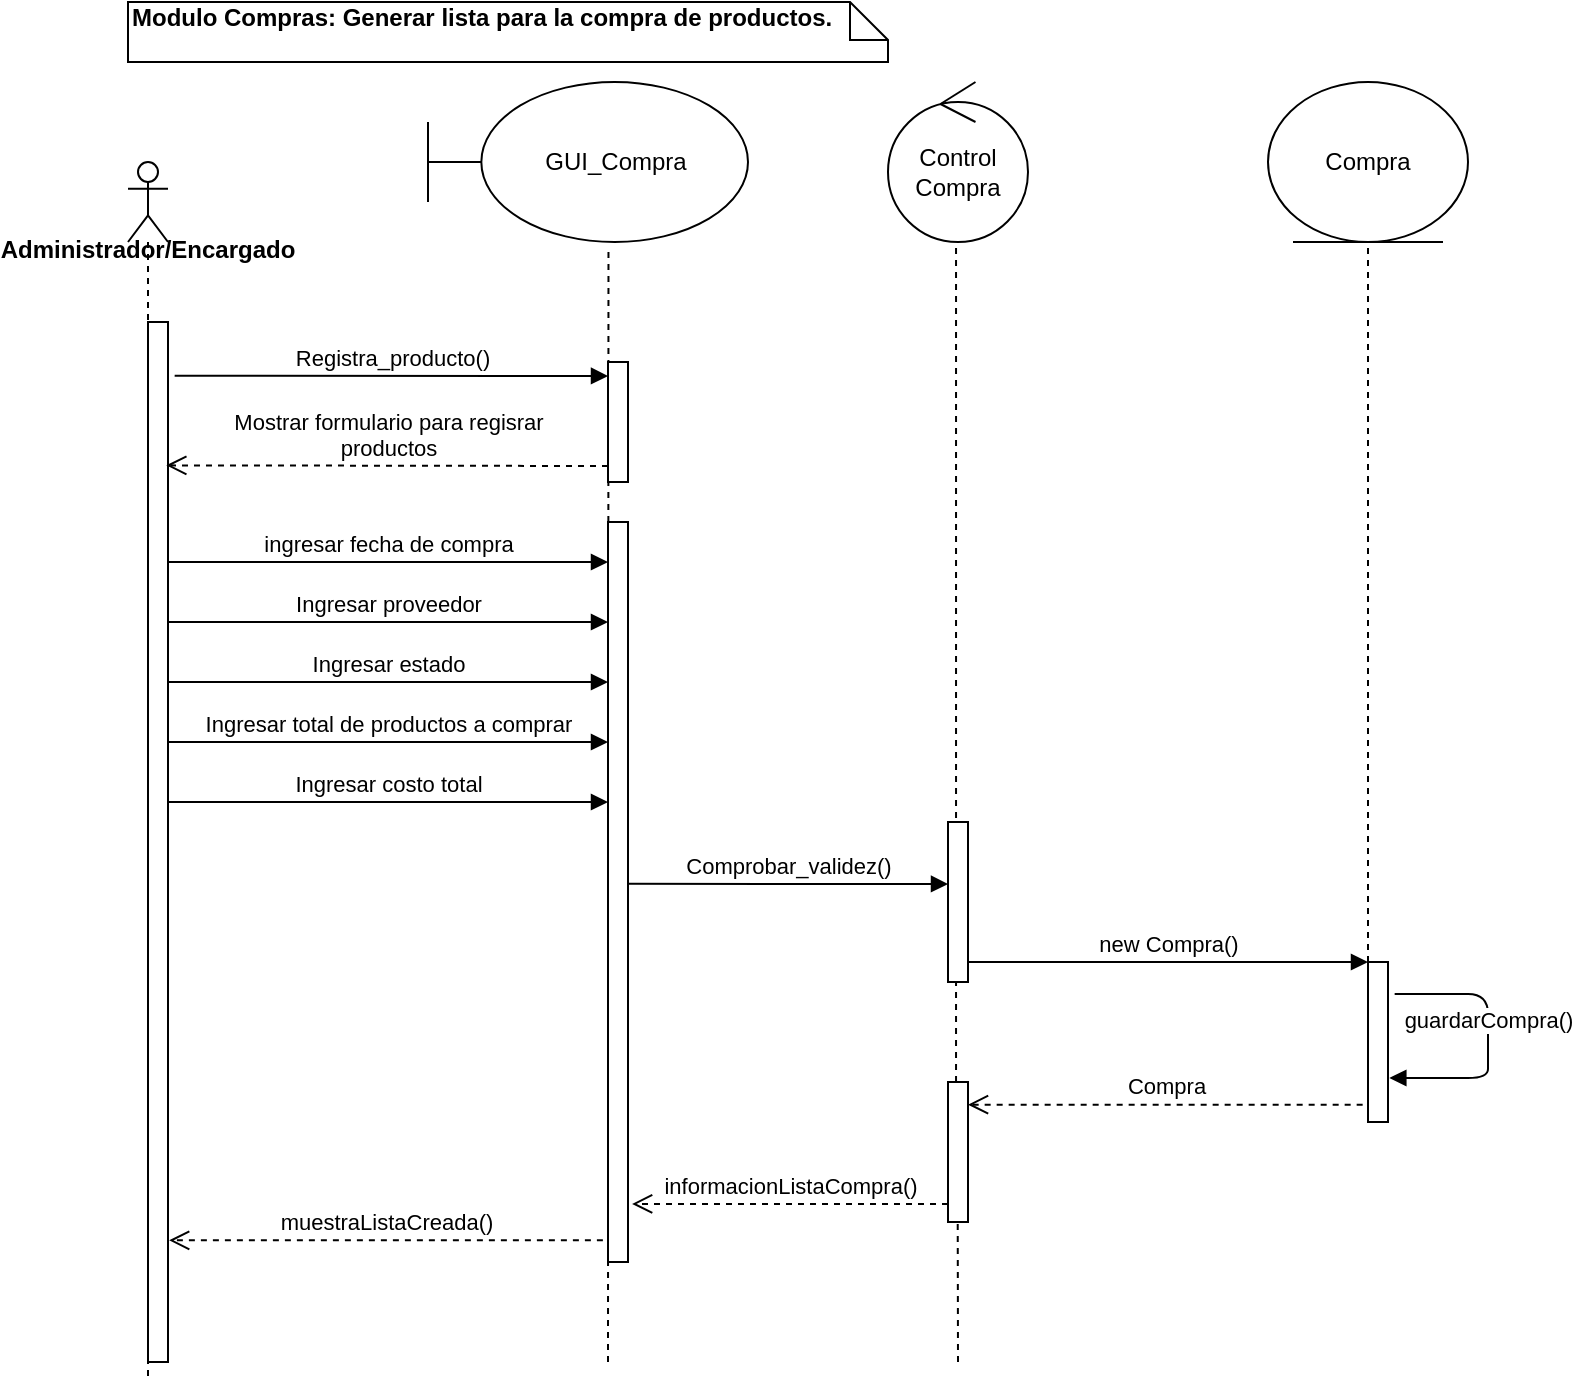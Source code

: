 <mxfile version="15.7.0" type="github" pages="45"><diagram id="WlU3TqsZ-K1j3adJZn1b" name="Compras: Lista de compras de productos"><mxGraphModel dx="1422" dy="790" grid="1" gridSize="10" guides="1" tooltips="1" connect="1" arrows="1" fold="1" page="1" pageScale="1" pageWidth="827" pageHeight="1169" math="0" shadow="0"><root><mxCell id="klloSgunnKo45BBBNIEs-0"/><mxCell id="klloSgunnKo45BBBNIEs-1" parent="klloSgunnKo45BBBNIEs-0"/><mxCell id="klloSgunnKo45BBBNIEs-6" value="" style="shape=umlLifeline;participant=umlActor;perimeter=lifelinePerimeter;whiteSpace=wrap;html=1;container=1;collapsible=0;recursiveResize=0;verticalAlign=top;spacingTop=36;outlineConnect=0;" parent="klloSgunnKo45BBBNIEs-1" vertex="1"><mxGeometry x="80" y="80" width="20" height="610" as="geometry"/></mxCell><mxCell id="QIHELwM5ySbTw0VpNEZt-11" value="" style="html=1;points=[];perimeter=orthogonalPerimeter;" parent="klloSgunnKo45BBBNIEs-6" vertex="1"><mxGeometry x="10" y="80" width="10" height="520" as="geometry"/></mxCell><mxCell id="klloSgunnKo45BBBNIEs-7" value="Administrador/Encargado" style="text;align=center;fontStyle=1;verticalAlign=middle;spacingLeft=3;spacingRight=3;strokeColor=none;rotatable=0;points=[[0,0.5],[1,0.5]];portConstraint=eastwest;" parent="klloSgunnKo45BBBNIEs-1" vertex="1"><mxGeometry x="50" y="110" width="80" height="26" as="geometry"/></mxCell><mxCell id="klloSgunnKo45BBBNIEs-9" value="Registra_producto()" style="html=1;verticalAlign=bottom;endArrow=block;exitX=1.333;exitY=0.192;exitDx=0;exitDy=0;exitPerimeter=0;" parent="klloSgunnKo45BBBNIEs-1" edge="1"><mxGeometry width="80" relative="1" as="geometry"><mxPoint x="103.33" y="186.88" as="sourcePoint"/><mxPoint x="320" y="187" as="targetPoint"/></mxGeometry></mxCell><mxCell id="Al3ScKZxGNIfaHiL89sA-0" value="&lt;span style=&quot;font-family: &amp;#34;helvetica&amp;#34; ; font-weight: 700 ; text-align: center&quot;&gt;Modulo Compras: Generar lista para la compra de productos.&lt;br&gt;&lt;/span&gt;" style="shape=note;whiteSpace=wrap;html=1;size=19;verticalAlign=top;align=left;spacingTop=-6;rounded=0;shadow=0;comic=0;labelBackgroundColor=none;strokeWidth=1;fontFamily=Verdana;fontSize=12" parent="klloSgunnKo45BBBNIEs-1" vertex="1"><mxGeometry x="80" width="380" height="30" as="geometry"/></mxCell><mxCell id="uoSeMdZe2NzxIz7D-J_O-0" value="GUI_Compra" style="shape=umlBoundary;whiteSpace=wrap;html=1;" parent="klloSgunnKo45BBBNIEs-1" vertex="1"><mxGeometry x="230" y="40" width="160" height="80" as="geometry"/></mxCell><mxCell id="V5MfbWDS11i9un7acgD2-0" value="" style="endArrow=none;dashed=1;html=1;entryX=0.564;entryY=1.036;entryDx=0;entryDy=0;entryPerimeter=0;" parent="klloSgunnKo45BBBNIEs-1" target="uoSeMdZe2NzxIz7D-J_O-0" edge="1"><mxGeometry width="50" height="50" relative="1" as="geometry"><mxPoint x="320" y="680" as="sourcePoint"/><mxPoint x="400" y="180" as="targetPoint"/></mxGeometry></mxCell><mxCell id="V5MfbWDS11i9un7acgD2-1" value="" style="html=1;points=[];perimeter=orthogonalPerimeter;" parent="klloSgunnKo45BBBNIEs-1" vertex="1"><mxGeometry x="320" y="180" width="10" height="60" as="geometry"/></mxCell><mxCell id="CeJnjdpBAQBGLqG3FXX6-0" value="Mostrar formulario para regisrar&lt;br&gt;productos" style="html=1;verticalAlign=bottom;endArrow=open;dashed=1;endSize=8;entryX=0.914;entryY=0.512;entryDx=0;entryDy=0;entryPerimeter=0;" parent="klloSgunnKo45BBBNIEs-1" edge="1"><mxGeometry relative="1" as="geometry"><mxPoint x="320" y="232" as="sourcePoint"/><mxPoint x="99.14" y="231.68" as="targetPoint"/></mxGeometry></mxCell><mxCell id="CeJnjdpBAQBGLqG3FXX6-2" value="" style="html=1;points=[];perimeter=orthogonalPerimeter;" parent="klloSgunnKo45BBBNIEs-1" vertex="1"><mxGeometry x="320" y="260" width="10" height="370" as="geometry"/></mxCell><mxCell id="-hmL8nXT7c-1tLKKxSXM-0" value="ingresar fecha de compra" style="html=1;verticalAlign=bottom;endArrow=block;" parent="klloSgunnKo45BBBNIEs-1" edge="1"><mxGeometry width="80" relative="1" as="geometry"><mxPoint x="100" y="280" as="sourcePoint"/><mxPoint x="320" y="280" as="targetPoint"/></mxGeometry></mxCell><mxCell id="JJWDFRrn3QgPahb2BKp5-0" value="Ingresar proveedor" style="html=1;verticalAlign=bottom;endArrow=block;" parent="klloSgunnKo45BBBNIEs-1" edge="1"><mxGeometry width="80" relative="1" as="geometry"><mxPoint x="100" y="310" as="sourcePoint"/><mxPoint x="320" y="310" as="targetPoint"/></mxGeometry></mxCell><mxCell id="JJWDFRrn3QgPahb2BKp5-1" value="Ingresar estado" style="html=1;verticalAlign=bottom;endArrow=block;" parent="klloSgunnKo45BBBNIEs-1" edge="1"><mxGeometry width="80" relative="1" as="geometry"><mxPoint x="100" y="340" as="sourcePoint"/><mxPoint x="320" y="340" as="targetPoint"/></mxGeometry></mxCell><mxCell id="JJWDFRrn3QgPahb2BKp5-2" value="Ingresar total de productos a comprar" style="html=1;verticalAlign=bottom;endArrow=block;" parent="klloSgunnKo45BBBNIEs-1" edge="1"><mxGeometry width="80" relative="1" as="geometry"><mxPoint x="100" y="370" as="sourcePoint"/><mxPoint x="320" y="370" as="targetPoint"/></mxGeometry></mxCell><mxCell id="JJWDFRrn3QgPahb2BKp5-3" value="Ingresar costo total" style="html=1;verticalAlign=bottom;endArrow=block;" parent="klloSgunnKo45BBBNIEs-1" edge="1"><mxGeometry width="80" relative="1" as="geometry"><mxPoint x="100" y="400" as="sourcePoint"/><mxPoint x="320" y="400" as="targetPoint"/></mxGeometry></mxCell><mxCell id="JJWDFRrn3QgPahb2BKp5-4" value="Control&lt;br&gt;Compra" style="ellipse;shape=umlControl;whiteSpace=wrap;html=1;" parent="klloSgunnKo45BBBNIEs-1" vertex="1"><mxGeometry x="460" y="40" width="70" height="80" as="geometry"/></mxCell><mxCell id="JJWDFRrn3QgPahb2BKp5-5" value="" style="endArrow=none;dashed=1;html=1;entryX=0.486;entryY=1;entryDx=0;entryDy=0;entryPerimeter=0;startArrow=none;" parent="klloSgunnKo45BBBNIEs-1" source="QIHELwM5ySbTw0VpNEZt-1" target="JJWDFRrn3QgPahb2BKp5-4" edge="1"><mxGeometry width="50" height="50" relative="1" as="geometry"><mxPoint x="494" y="750" as="sourcePoint"/><mxPoint x="520" y="210" as="targetPoint"/></mxGeometry></mxCell><mxCell id="JJWDFRrn3QgPahb2BKp5-6" value="Comprobar_validez()" style="html=1;verticalAlign=bottom;endArrow=block;exitX=1;exitY=0.489;exitDx=0;exitDy=0;exitPerimeter=0;" parent="klloSgunnKo45BBBNIEs-1" source="CeJnjdpBAQBGLqG3FXX6-2" edge="1"><mxGeometry width="80" relative="1" as="geometry"><mxPoint x="340" y="441" as="sourcePoint"/><mxPoint x="490" y="441" as="targetPoint"/></mxGeometry></mxCell><mxCell id="1C35osvrZG4JE5G4PVv8-0" value="Compra" style="ellipse;shape=umlEntity;whiteSpace=wrap;html=1;" parent="klloSgunnKo45BBBNIEs-1" vertex="1"><mxGeometry x="650" y="40" width="100" height="80" as="geometry"/></mxCell><mxCell id="1C35osvrZG4JE5G4PVv8-1" value="" style="endArrow=none;dashed=1;html=1;entryX=0.5;entryY=1;entryDx=0;entryDy=0;" parent="klloSgunnKo45BBBNIEs-1" target="1C35osvrZG4JE5G4PVv8-0" edge="1"><mxGeometry width="50" height="50" relative="1" as="geometry"><mxPoint x="700" y="540" as="sourcePoint"/><mxPoint x="650" y="300" as="targetPoint"/></mxGeometry></mxCell><mxCell id="1C35osvrZG4JE5G4PVv8-2" value="new Compra()" style="html=1;verticalAlign=bottom;endArrow=block;" parent="klloSgunnKo45BBBNIEs-1" edge="1"><mxGeometry width="80" relative="1" as="geometry"><mxPoint x="500" y="480" as="sourcePoint"/><mxPoint x="700" y="480" as="targetPoint"/></mxGeometry></mxCell><mxCell id="1C35osvrZG4JE5G4PVv8-3" value="" style="html=1;points=[];perimeter=orthogonalPerimeter;" parent="klloSgunnKo45BBBNIEs-1" vertex="1"><mxGeometry x="700" y="480" width="10" height="80" as="geometry"/></mxCell><mxCell id="1C35osvrZG4JE5G4PVv8-5" value="guardarCompra()" style="html=1;verticalAlign=bottom;endArrow=block;exitX=1.333;exitY=0.2;exitDx=0;exitDy=0;exitPerimeter=0;entryX=1.067;entryY=0.725;entryDx=0;entryDy=0;entryPerimeter=0;" parent="klloSgunnKo45BBBNIEs-1" source="1C35osvrZG4JE5G4PVv8-3" target="1C35osvrZG4JE5G4PVv8-3" edge="1"><mxGeometry width="80" relative="1" as="geometry"><mxPoint x="580" y="530" as="sourcePoint"/><mxPoint x="660" y="530" as="targetPoint"/><Array as="points"><mxPoint x="760" y="496"/><mxPoint x="760" y="520"/><mxPoint x="760" y="538"/></Array></mxGeometry></mxCell><mxCell id="QIHELwM5ySbTw0VpNEZt-0" value="Compra" style="html=1;verticalAlign=bottom;endArrow=open;dashed=1;endSize=8;exitX=-0.267;exitY=0.892;exitDx=0;exitDy=0;exitPerimeter=0;" parent="klloSgunnKo45BBBNIEs-1" source="1C35osvrZG4JE5G4PVv8-3" target="QIHELwM5ySbTw0VpNEZt-1" edge="1"><mxGeometry relative="1" as="geometry"><mxPoint x="590" y="540" as="sourcePoint"/><mxPoint x="510" y="550" as="targetPoint"/></mxGeometry></mxCell><mxCell id="QIHELwM5ySbTw0VpNEZt-1" value="" style="html=1;points=[];perimeter=orthogonalPerimeter;" parent="klloSgunnKo45BBBNIEs-1" vertex="1"><mxGeometry x="490" y="540" width="10" height="70" as="geometry"/></mxCell><mxCell id="QIHELwM5ySbTw0VpNEZt-2" value="" style="endArrow=none;dashed=1;html=1;entryX=0.486;entryY=1;entryDx=0;entryDy=0;entryPerimeter=0;" parent="klloSgunnKo45BBBNIEs-1" target="QIHELwM5ySbTw0VpNEZt-1" edge="1"><mxGeometry width="50" height="50" relative="1" as="geometry"><mxPoint x="495" y="680" as="sourcePoint"/><mxPoint x="494.02" y="120" as="targetPoint"/></mxGeometry></mxCell><mxCell id="QIHELwM5ySbTw0VpNEZt-3" value="informacionListaCompra()" style="html=1;verticalAlign=bottom;endArrow=open;dashed=1;endSize=8;entryX=1.205;entryY=0.028;entryDx=0;entryDy=0;entryPerimeter=0;" parent="klloSgunnKo45BBBNIEs-1" source="QIHELwM5ySbTw0VpNEZt-1" edge="1"><mxGeometry relative="1" as="geometry"><mxPoint x="590" y="480" as="sourcePoint"/><mxPoint x="332.05" y="600.98" as="targetPoint"/></mxGeometry></mxCell><mxCell id="QIHELwM5ySbTw0VpNEZt-9" value="muestraListaCreada()" style="html=1;verticalAlign=bottom;endArrow=open;dashed=1;endSize=8;exitX=-0.256;exitY=0.545;exitDx=0;exitDy=0;exitPerimeter=0;entryX=1.057;entryY=0.883;entryDx=0;entryDy=0;entryPerimeter=0;" parent="klloSgunnKo45BBBNIEs-1" target="QIHELwM5ySbTw0VpNEZt-11" edge="1"><mxGeometry relative="1" as="geometry"><mxPoint x="317.44" y="619.075" as="sourcePoint"/><mxPoint x="140" y="619" as="targetPoint"/></mxGeometry></mxCell><mxCell id="QIHELwM5ySbTw0VpNEZt-14" value="" style="html=1;points=[];perimeter=orthogonalPerimeter;" parent="klloSgunnKo45BBBNIEs-1" vertex="1"><mxGeometry x="490" y="410" width="10" height="80" as="geometry"/></mxCell></root></mxGraphModel></diagram><diagram id="QQA66GgP0FqYmCe2R4Dc" name="Compras: Ver listas de productos a comprar"><mxGraphModel grid="1" gridSize="10" guides="1" tooltips="1" connect="1" arrows="1" page="1" fold="1" pageScale="1" pageWidth="827" pageHeight="1169" math="0" shadow="0">&#xa;      <root>&#xa;        <mxCell id="_0lwHOZemDRj6ng7ha1r-0"/>&#xa;        <mxCell id="_0lwHOZemDRj6ng7ha1r-1" parent="_0lwHOZemDRj6ng7ha1r-0"/>&#xa;        <mxCell id="saHeJQU5rXCl1RO56Ohm-0" value="&lt;span style=&quot;font-family: &amp;#34;helvetica&amp;#34; ; font-weight: 700 ; text-align: center&quot;&gt;Modulo Compras: Ver lista de productos a comprar&lt;/span&gt;" style="shape=note;whiteSpace=wrap;html=1;size=19;verticalAlign=top;align=left;spacingTop=-6;rounded=0;shadow=0;comic=0;labelBackgroundColor=none;strokeWidth=1;fontFamily=Verdana;fontSize=12" parent="_0lwHOZemDRj6ng7ha1r-1" vertex="1">&#xa;          <mxGeometry x="40" width="350" height="30" as="geometry"/>&#xa;        </mxCell>&#xa;        <mxCell id="e04U_kqNkOcbETVuUHtA-0" value="" style="shape=umlLifeline;participant=umlActor;perimeter=lifelinePerimeter;whiteSpace=wrap;html=1;container=1;collapsible=0;recursiveResize=0;verticalAlign=top;spacingTop=36;outlineConnect=0;" parent="_0lwHOZemDRj6ng7ha1r-1" vertex="1">&#xa;          <mxGeometry x="80" y="80" width="20" height="450" as="geometry"/>&#xa;        </mxCell>&#xa;        <mxCell id="e04U_kqNkOcbETVuUHtA-1" value="" style="html=1;points=[];perimeter=orthogonalPerimeter;" parent="e04U_kqNkOcbETVuUHtA-0" vertex="1">&#xa;          <mxGeometry x="10" y="80" width="10" height="350" as="geometry"/>&#xa;        </mxCell>&#xa;        <mxCell id="e04U_kqNkOcbETVuUHtA-2" value="Administrador/Encargado/Instructor" style="text;align=center;fontStyle=1;verticalAlign=middle;spacingLeft=3;spacingRight=3;strokeColor=none;rotatable=0;points=[[0,0.5],[1,0.5]];portConstraint=eastwest;" parent="_0lwHOZemDRj6ng7ha1r-1" vertex="1">&#xa;          <mxGeometry x="50" y="110" width="80" height="26" as="geometry"/>&#xa;        </mxCell>&#xa;        <mxCell id="e04U_kqNkOcbETVuUHtA-3" value="solicitar_Lista()" style="html=1;verticalAlign=bottom;endArrow=block;exitX=1.333;exitY=0.192;exitDx=0;exitDy=0;exitPerimeter=0;" parent="_0lwHOZemDRj6ng7ha1r-1" edge="1">&#xa;          <mxGeometry width="80" relative="1" as="geometry">&#xa;            <mxPoint x="103.33" y="186.88" as="sourcePoint"/>&#xa;            <mxPoint x="320" y="187" as="targetPoint"/>&#xa;          </mxGeometry>&#xa;        </mxCell>&#xa;        <mxCell id="e04U_kqNkOcbETVuUHtA-4" value="GUI_Compra" style="shape=umlBoundary;whiteSpace=wrap;html=1;" parent="_0lwHOZemDRj6ng7ha1r-1" vertex="1">&#xa;          <mxGeometry x="230" y="40" width="160" height="80" as="geometry"/>&#xa;        </mxCell>&#xa;        <mxCell id="e04U_kqNkOcbETVuUHtA-5" value="" style="endArrow=none;dashed=1;html=1;entryX=0.564;entryY=1.036;entryDx=0;entryDy=0;entryPerimeter=0;" parent="_0lwHOZemDRj6ng7ha1r-1" target="e04U_kqNkOcbETVuUHtA-4" edge="1">&#xa;          <mxGeometry width="50" height="50" relative="1" as="geometry">&#xa;            <mxPoint x="320" y="520" as="sourcePoint"/>&#xa;            <mxPoint x="400" y="180" as="targetPoint"/>&#xa;          </mxGeometry>&#xa;        </mxCell>&#xa;        <mxCell id="e04U_kqNkOcbETVuUHtA-6" value="" style="html=1;points=[];perimeter=orthogonalPerimeter;" parent="_0lwHOZemDRj6ng7ha1r-1" vertex="1">&#xa;          <mxGeometry x="320" y="180" width="10" height="60" as="geometry"/>&#xa;        </mxCell>&#xa;        <mxCell id="e04U_kqNkOcbETVuUHtA-7" value="mostrar_fechas()" style="html=1;verticalAlign=bottom;endArrow=open;dashed=1;endSize=8;entryX=0.914;entryY=0.512;entryDx=0;entryDy=0;entryPerimeter=0;" parent="_0lwHOZemDRj6ng7ha1r-1" edge="1">&#xa;          <mxGeometry relative="1" as="geometry">&#xa;            <mxPoint x="320" y="232" as="sourcePoint"/>&#xa;            <mxPoint x="99.14" y="231.68" as="targetPoint"/>&#xa;          </mxGeometry>&#xa;        </mxCell>&#xa;        <mxCell id="e04U_kqNkOcbETVuUHtA-8" value="" style="html=1;points=[];perimeter=orthogonalPerimeter;" parent="_0lwHOZemDRj6ng7ha1r-1" vertex="1">&#xa;          <mxGeometry x="320" y="260" width="10" height="70" as="geometry"/>&#xa;        </mxCell>&#xa;        <mxCell id="e04U_kqNkOcbETVuUHtA-9" value="seleccionar_fecha()" style="html=1;verticalAlign=bottom;endArrow=block;" parent="_0lwHOZemDRj6ng7ha1r-1" edge="1">&#xa;          <mxGeometry width="80" relative="1" as="geometry">&#xa;            <mxPoint x="100" y="280.0" as="sourcePoint"/>&#xa;            <mxPoint x="320" y="280.0" as="targetPoint"/>&#xa;            <mxPoint as="offset"/>&#xa;          </mxGeometry>&#xa;        </mxCell>&#xa;        <mxCell id="e04U_kqNkOcbETVuUHtA-14" value="Control&lt;br&gt;Compra" style="ellipse;shape=umlControl;whiteSpace=wrap;html=1;" parent="_0lwHOZemDRj6ng7ha1r-1" vertex="1">&#xa;          <mxGeometry x="460" y="40" width="70" height="80" as="geometry"/>&#xa;        </mxCell>&#xa;        <mxCell id="e04U_kqNkOcbETVuUHtA-15" value="" style="endArrow=none;dashed=1;html=1;entryX=0.486;entryY=1;entryDx=0;entryDy=0;entryPerimeter=0;startArrow=none;" parent="_0lwHOZemDRj6ng7ha1r-1" source="e04U_kqNkOcbETVuUHtA-23" target="e04U_kqNkOcbETVuUHtA-14" edge="1">&#xa;          <mxGeometry width="50" height="50" relative="1" as="geometry">&#xa;            <mxPoint x="494" y="750" as="sourcePoint"/>&#xa;            <mxPoint x="520" y="210" as="targetPoint"/>&#xa;          </mxGeometry>&#xa;        </mxCell>&#xa;        <mxCell id="e04U_kqNkOcbETVuUHtA-16" value="" style="html=1;verticalAlign=bottom;endArrow=block;" parent="_0lwHOZemDRj6ng7ha1r-1" source="e04U_kqNkOcbETVuUHtA-8" edge="1">&#xa;          <mxGeometry width="80" relative="1" as="geometry">&#xa;            <mxPoint x="340.0" y="306" as="sourcePoint"/>&#xa;            <mxPoint x="490.0" y="306" as="targetPoint"/>&#xa;          </mxGeometry>&#xa;        </mxCell>&#xa;        <mxCell id="iuG4fahZsXAs-qP8Bl_c-0" value="selecciona_fecha()" style="edgeLabel;html=1;align=center;verticalAlign=middle;resizable=0;points=[];" parent="e04U_kqNkOcbETVuUHtA-16" vertex="1" connectable="0">&#xa;          <mxGeometry x="0.354" y="4" relative="1" as="geometry">&#xa;            <mxPoint x="-38" y="-7" as="offset"/>&#xa;          </mxGeometry>&#xa;        </mxCell>&#xa;        <mxCell id="e04U_kqNkOcbETVuUHtA-17" value="Compra" style="ellipse;shape=umlEntity;whiteSpace=wrap;html=1;" parent="_0lwHOZemDRj6ng7ha1r-1" vertex="1">&#xa;          <mxGeometry x="650" y="40" width="100" height="80" as="geometry"/>&#xa;        </mxCell>&#xa;        <mxCell id="e04U_kqNkOcbETVuUHtA-18" value="" style="endArrow=none;dashed=1;html=1;entryX=0.5;entryY=1;entryDx=0;entryDy=0;" parent="_0lwHOZemDRj6ng7ha1r-1" target="e04U_kqNkOcbETVuUHtA-17" edge="1">&#xa;          <mxGeometry width="50" height="50" relative="1" as="geometry">&#xa;            <mxPoint x="700" y="520" as="sourcePoint"/>&#xa;            <mxPoint x="650" y="300" as="targetPoint"/>&#xa;          </mxGeometry>&#xa;        </mxCell>&#xa;        <mxCell id="e04U_kqNkOcbETVuUHtA-19" value="enviar_fecha" style="html=1;verticalAlign=bottom;endArrow=block;" parent="_0lwHOZemDRj6ng7ha1r-1" edge="1">&#xa;          <mxGeometry width="80" relative="1" as="geometry">&#xa;            <mxPoint x="500.0" y="345" as="sourcePoint"/>&#xa;            <mxPoint x="700" y="345" as="targetPoint"/>&#xa;          </mxGeometry>&#xa;        </mxCell>&#xa;        <mxCell id="e04U_kqNkOcbETVuUHtA-20" value="" style="html=1;points=[];perimeter=orthogonalPerimeter;" parent="_0lwHOZemDRj6ng7ha1r-1" vertex="1">&#xa;          <mxGeometry x="700" y="345" width="10" height="80" as="geometry"/>&#xa;        </mxCell>&#xa;        <mxCell id="e04U_kqNkOcbETVuUHtA-21" value="buscar_bd" style="html=1;verticalAlign=bottom;endArrow=block;exitX=1.333;exitY=0.2;exitDx=0;exitDy=0;exitPerimeter=0;entryX=1.067;entryY=0.725;entryDx=0;entryDy=0;entryPerimeter=0;" parent="_0lwHOZemDRj6ng7ha1r-1" source="e04U_kqNkOcbETVuUHtA-20" target="e04U_kqNkOcbETVuUHtA-20" edge="1">&#xa;          <mxGeometry x="0.024" width="80" relative="1" as="geometry">&#xa;            <mxPoint x="580" y="395" as="sourcePoint"/>&#xa;            <mxPoint x="660" y="395" as="targetPoint"/>&#xa;            <Array as="points">&#xa;              <mxPoint x="760" y="361"/>&#xa;              <mxPoint x="760" y="385"/>&#xa;              <mxPoint x="760" y="403"/>&#xa;            </Array>&#xa;            <mxPoint as="offset"/>&#xa;          </mxGeometry>&#xa;        </mxCell>&#xa;        <mxCell id="e04U_kqNkOcbETVuUHtA-22" value="Lista_Compras" style="html=1;verticalAlign=bottom;endArrow=open;dashed=1;endSize=8;exitX=-0.267;exitY=0.892;exitDx=0;exitDy=0;exitPerimeter=0;" parent="_0lwHOZemDRj6ng7ha1r-1" source="e04U_kqNkOcbETVuUHtA-20" target="e04U_kqNkOcbETVuUHtA-23" edge="1">&#xa;          <mxGeometry relative="1" as="geometry">&#xa;            <mxPoint x="590" y="405" as="sourcePoint"/>&#xa;            <mxPoint x="510" y="415" as="targetPoint"/>&#xa;          </mxGeometry>&#xa;        </mxCell>&#xa;        <mxCell id="e04U_kqNkOcbETVuUHtA-23" value="" style="html=1;points=[];perimeter=orthogonalPerimeter;" parent="_0lwHOZemDRj6ng7ha1r-1" vertex="1">&#xa;          <mxGeometry x="490" y="405" width="10" height="80" as="geometry"/>&#xa;        </mxCell>&#xa;        <mxCell id="e04U_kqNkOcbETVuUHtA-24" value="" style="endArrow=none;dashed=1;html=1;entryX=0.486;entryY=1;entryDx=0;entryDy=0;entryPerimeter=0;" parent="_0lwHOZemDRj6ng7ha1r-1" target="e04U_kqNkOcbETVuUHtA-23" edge="1">&#xa;          <mxGeometry width="50" height="50" relative="1" as="geometry">&#xa;            <mxPoint x="495" y="510" as="sourcePoint"/>&#xa;            <mxPoint x="494.02" y="120" as="targetPoint"/>&#xa;          </mxGeometry>&#xa;        </mxCell>&#xa;        <mxCell id="e04U_kqNkOcbETVuUHtA-25" value="datosLista()" style="html=1;verticalAlign=bottom;endArrow=open;dashed=1;endSize=8;entryX=1.205;entryY=0.028;entryDx=0;entryDy=0;entryPerimeter=0;" parent="_0lwHOZemDRj6ng7ha1r-1" source="e04U_kqNkOcbETVuUHtA-23" target="e04U_kqNkOcbETVuUHtA-26" edge="1">&#xa;          <mxGeometry relative="1" as="geometry">&#xa;            <mxPoint x="590" y="345" as="sourcePoint"/>&#xa;            <mxPoint x="370" y="465" as="targetPoint"/>&#xa;          </mxGeometry>&#xa;        </mxCell>&#xa;        <mxCell id="e04U_kqNkOcbETVuUHtA-26" value="" style="html=1;points=[];perimeter=orthogonalPerimeter;" parent="_0lwHOZemDRj6ng7ha1r-1" vertex="1">&#xa;          <mxGeometry x="320" y="465" width="10" height="35" as="geometry"/>&#xa;        </mxCell>&#xa;        <mxCell id="e04U_kqNkOcbETVuUHtA-27" value="muestraLista()" style="html=1;verticalAlign=bottom;endArrow=open;dashed=1;endSize=8;exitX=-0.256;exitY=0.545;exitDx=0;exitDy=0;exitPerimeter=0;entryX=1.057;entryY=0.883;entryDx=0;entryDy=0;entryPerimeter=0;" parent="_0lwHOZemDRj6ng7ha1r-1" source="e04U_kqNkOcbETVuUHtA-26" edge="1">&#xa;          <mxGeometry relative="1" as="geometry">&#xa;            <mxPoint x="210" y="485" as="sourcePoint"/>&#xa;            <mxPoint x="100.57" y="484.16" as="targetPoint"/>&#xa;          </mxGeometry>&#xa;        </mxCell>&#xa;        <mxCell id="e04U_kqNkOcbETVuUHtA-28" value="" style="html=1;points=[];perimeter=orthogonalPerimeter;" parent="_0lwHOZemDRj6ng7ha1r-1" vertex="1">&#xa;          <mxGeometry x="490" y="275" width="10" height="80" as="geometry"/>&#xa;        </mxCell>&#xa;      </root>&#xa;    </mxGraphModel></diagram><diagram id="tZdgboqLjcTJsAPrJwwY" name="Compras: Editar Lista"><mxGraphModel grid="1" gridSize="10" guides="1" tooltips="1" connect="1" arrows="1" page="1" fold="1" pageScale="1" pageWidth="827" pageHeight="1169" math="0" shadow="0">&#xa;      <root>&#xa;        <mxCell id="tNTs_Uery7ww_nSwY18L-0"/>&#xa;        <mxCell id="tNTs_Uery7ww_nSwY18L-1" parent="tNTs_Uery7ww_nSwY18L-0"/>&#xa;        <mxCell id="lwPl0teUsEG-I-7Mb0qC-0" value="&lt;span style=&quot;font-family: &amp;#34;helvetica&amp;#34; ; font-weight: 700 ; text-align: center&quot;&gt;Modulo Compras: Editar lista de productos a comprar&lt;/span&gt;" style="shape=note;whiteSpace=wrap;html=1;size=19;verticalAlign=top;align=left;spacingTop=-6;rounded=0;shadow=0;comic=0;labelBackgroundColor=none;strokeWidth=1;fontFamily=Verdana;fontSize=12" parent="tNTs_Uery7ww_nSwY18L-1" vertex="1">&#xa;          <mxGeometry x="40" width="350" height="30" as="geometry"/>&#xa;        </mxCell>&#xa;        <mxCell id="lwPl0teUsEG-I-7Mb0qC-1" value="" style="shape=umlLifeline;participant=umlActor;perimeter=lifelinePerimeter;whiteSpace=wrap;html=1;container=1;collapsible=0;recursiveResize=0;verticalAlign=top;spacingTop=36;outlineConnect=0;" parent="tNTs_Uery7ww_nSwY18L-1" vertex="1">&#xa;          <mxGeometry x="80" y="80" width="20" height="790" as="geometry"/>&#xa;        </mxCell>&#xa;        <mxCell id="lwPl0teUsEG-I-7Mb0qC-2" value="" style="html=1;points=[];perimeter=orthogonalPerimeter;" parent="lwPl0teUsEG-I-7Mb0qC-1" vertex="1">&#xa;          <mxGeometry x="10" y="80" width="10" height="700" as="geometry"/>&#xa;        </mxCell>&#xa;        <mxCell id="lwPl0teUsEG-I-7Mb0qC-3" value="Administrador/Encargado" style="text;align=center;fontStyle=1;verticalAlign=middle;spacingLeft=3;spacingRight=3;strokeColor=none;rotatable=0;points=[[0,0.5],[1,0.5]];portConstraint=eastwest;" parent="tNTs_Uery7ww_nSwY18L-1" vertex="1">&#xa;          <mxGeometry x="50" y="110" width="80" height="26" as="geometry"/>&#xa;        </mxCell>&#xa;        <mxCell id="lwPl0teUsEG-I-7Mb0qC-4" value="solicitar_Lista()" style="html=1;verticalAlign=bottom;endArrow=block;exitX=1.333;exitY=0.192;exitDx=0;exitDy=0;exitPerimeter=0;" parent="tNTs_Uery7ww_nSwY18L-1" edge="1">&#xa;          <mxGeometry width="80" relative="1" as="geometry">&#xa;            <mxPoint x="103.33" y="186.88" as="sourcePoint"/>&#xa;            <mxPoint x="320" y="187" as="targetPoint"/>&#xa;          </mxGeometry>&#xa;        </mxCell>&#xa;        <mxCell id="lwPl0teUsEG-I-7Mb0qC-5" value="GUI_Compra" style="shape=umlBoundary;whiteSpace=wrap;html=1;" parent="tNTs_Uery7ww_nSwY18L-1" vertex="1">&#xa;          <mxGeometry x="230" y="40" width="160" height="80" as="geometry"/>&#xa;        </mxCell>&#xa;        <mxCell id="lwPl0teUsEG-I-7Mb0qC-6" value="" style="endArrow=none;dashed=1;html=1;entryX=0.564;entryY=1.036;entryDx=0;entryDy=0;entryPerimeter=0;" parent="tNTs_Uery7ww_nSwY18L-1" target="lwPl0teUsEG-I-7Mb0qC-5" edge="1">&#xa;          <mxGeometry width="50" height="50" relative="1" as="geometry">&#xa;            <mxPoint x="320" y="800.667" as="sourcePoint"/>&#xa;            <mxPoint x="400" y="180" as="targetPoint"/>&#xa;          </mxGeometry>&#xa;        </mxCell>&#xa;        <mxCell id="lwPl0teUsEG-I-7Mb0qC-7" value="" style="html=1;points=[];perimeter=orthogonalPerimeter;" parent="tNTs_Uery7ww_nSwY18L-1" vertex="1">&#xa;          <mxGeometry x="320" y="180" width="10" height="60" as="geometry"/>&#xa;        </mxCell>&#xa;        <mxCell id="lwPl0teUsEG-I-7Mb0qC-8" value="mostrar_fechas()" style="html=1;verticalAlign=bottom;endArrow=open;dashed=1;endSize=8;entryX=0.914;entryY=0.512;entryDx=0;entryDy=0;entryPerimeter=0;" parent="tNTs_Uery7ww_nSwY18L-1" edge="1">&#xa;          <mxGeometry relative="1" as="geometry">&#xa;            <mxPoint x="320" y="232" as="sourcePoint"/>&#xa;            <mxPoint x="99.14" y="231.68" as="targetPoint"/>&#xa;          </mxGeometry>&#xa;        </mxCell>&#xa;        <mxCell id="lwPl0teUsEG-I-7Mb0qC-9" value="" style="html=1;points=[];perimeter=orthogonalPerimeter;" parent="tNTs_Uery7ww_nSwY18L-1" vertex="1">&#xa;          <mxGeometry x="320" y="260" width="10" height="70" as="geometry"/>&#xa;        </mxCell>&#xa;        <mxCell id="lwPl0teUsEG-I-7Mb0qC-10" value="seleccionar_fecha()" style="html=1;verticalAlign=bottom;endArrow=block;" parent="tNTs_Uery7ww_nSwY18L-1" edge="1">&#xa;          <mxGeometry width="80" relative="1" as="geometry">&#xa;            <mxPoint x="100" y="280" as="sourcePoint"/>&#xa;            <mxPoint x="320" y="280" as="targetPoint"/>&#xa;            <mxPoint as="offset"/>&#xa;          </mxGeometry>&#xa;        </mxCell>&#xa;        <mxCell id="lwPl0teUsEG-I-7Mb0qC-11" value="Control Compra" style="ellipse;shape=umlControl;whiteSpace=wrap;html=1;" parent="tNTs_Uery7ww_nSwY18L-1" vertex="1">&#xa;          <mxGeometry x="460" y="40" width="70" height="80" as="geometry"/>&#xa;        </mxCell>&#xa;        <mxCell id="lwPl0teUsEG-I-7Mb0qC-12" value="" style="endArrow=none;dashed=1;html=1;entryX=0.486;entryY=1;entryDx=0;entryDy=0;entryPerimeter=0;startArrow=none;" parent="tNTs_Uery7ww_nSwY18L-1" source="lwPl0teUsEG-I-7Mb0qC-21" target="lwPl0teUsEG-I-7Mb0qC-11" edge="1">&#xa;          <mxGeometry width="50" height="50" relative="1" as="geometry">&#xa;            <mxPoint x="494" y="750" as="sourcePoint"/>&#xa;            <mxPoint x="520" y="210" as="targetPoint"/>&#xa;          </mxGeometry>&#xa;        </mxCell>&#xa;        <mxCell id="lwPl0teUsEG-I-7Mb0qC-13" value="" style="html=1;verticalAlign=bottom;endArrow=block;" parent="tNTs_Uery7ww_nSwY18L-1" source="lwPl0teUsEG-I-7Mb0qC-9" edge="1">&#xa;          <mxGeometry width="80" relative="1" as="geometry">&#xa;            <mxPoint x="340.0" y="306" as="sourcePoint"/>&#xa;            <mxPoint x="490" y="306" as="targetPoint"/>&#xa;          </mxGeometry>&#xa;        </mxCell>&#xa;        <mxCell id="lwPl0teUsEG-I-7Mb0qC-14" value="solicitaDatos()" style="edgeLabel;html=1;align=center;verticalAlign=middle;resizable=0;points=[];" parent="lwPl0teUsEG-I-7Mb0qC-13" vertex="1" connectable="0">&#xa;          <mxGeometry x="0.354" y="4" relative="1" as="geometry">&#xa;            <mxPoint x="-38" y="-7" as="offset"/>&#xa;          </mxGeometry>&#xa;        </mxCell>&#xa;        <mxCell id="lwPl0teUsEG-I-7Mb0qC-15" value="Compra" style="ellipse;shape=umlEntity;whiteSpace=wrap;html=1;" parent="tNTs_Uery7ww_nSwY18L-1" vertex="1">&#xa;          <mxGeometry x="650" y="40" width="100" height="80" as="geometry"/>&#xa;        </mxCell>&#xa;        <mxCell id="lwPl0teUsEG-I-7Mb0qC-16" value="" style="endArrow=none;dashed=1;html=1;entryX=0.5;entryY=1;entryDx=0;entryDy=0;" parent="tNTs_Uery7ww_nSwY18L-1" target="lwPl0teUsEG-I-7Mb0qC-15" edge="1">&#xa;          <mxGeometry width="50" height="50" relative="1" as="geometry">&#xa;            <mxPoint x="700" y="760" as="sourcePoint"/>&#xa;            <mxPoint x="650" y="300" as="targetPoint"/>&#xa;          </mxGeometry>&#xa;        </mxCell>&#xa;        <mxCell id="lwPl0teUsEG-I-7Mb0qC-17" value="obtenerCompras()" style="html=1;verticalAlign=bottom;endArrow=block;" parent="tNTs_Uery7ww_nSwY18L-1" edge="1">&#xa;          <mxGeometry width="80" relative="1" as="geometry">&#xa;            <mxPoint x="500" y="345" as="sourcePoint"/>&#xa;            <mxPoint x="700" y="345" as="targetPoint"/>&#xa;          </mxGeometry>&#xa;        </mxCell>&#xa;        <mxCell id="lwPl0teUsEG-I-7Mb0qC-18" value="" style="html=1;points=[];perimeter=orthogonalPerimeter;" parent="tNTs_Uery7ww_nSwY18L-1" vertex="1">&#xa;          <mxGeometry x="700" y="345" width="10" height="80" as="geometry"/>&#xa;        </mxCell>&#xa;        <mxCell id="lwPl0teUsEG-I-7Mb0qC-19" value="obtenerCompras()" style="html=1;verticalAlign=bottom;endArrow=block;exitX=1.333;exitY=0.2;exitDx=0;exitDy=0;exitPerimeter=0;entryX=1.067;entryY=0.725;entryDx=0;entryDy=0;entryPerimeter=0;" parent="tNTs_Uery7ww_nSwY18L-1" source="lwPl0teUsEG-I-7Mb0qC-18" target="lwPl0teUsEG-I-7Mb0qC-18" edge="1">&#xa;          <mxGeometry x="0.024" width="80" relative="1" as="geometry">&#xa;            <mxPoint x="580" y="395" as="sourcePoint"/>&#xa;            <mxPoint x="660" y="395" as="targetPoint"/>&#xa;            <Array as="points">&#xa;              <mxPoint x="760" y="361"/>&#xa;              <mxPoint x="760" y="385"/>&#xa;              <mxPoint x="760" y="403"/>&#xa;            </Array>&#xa;            <mxPoint as="offset"/>&#xa;          </mxGeometry>&#xa;        </mxCell>&#xa;        <mxCell id="lwPl0teUsEG-I-7Mb0qC-20" value="Lista_Compras" style="html=1;verticalAlign=bottom;endArrow=open;dashed=1;endSize=8;exitX=-0.267;exitY=0.892;exitDx=0;exitDy=0;exitPerimeter=0;" parent="tNTs_Uery7ww_nSwY18L-1" source="lwPl0teUsEG-I-7Mb0qC-18" target="lwPl0teUsEG-I-7Mb0qC-21" edge="1">&#xa;          <mxGeometry relative="1" as="geometry">&#xa;            <mxPoint x="590" y="405" as="sourcePoint"/>&#xa;            <mxPoint x="510" y="415" as="targetPoint"/>&#xa;          </mxGeometry>&#xa;        </mxCell>&#xa;        <mxCell id="lwPl0teUsEG-I-7Mb0qC-21" value="" style="html=1;points=[];perimeter=orthogonalPerimeter;" parent="tNTs_Uery7ww_nSwY18L-1" vertex="1">&#xa;          <mxGeometry x="490" y="405" width="10" height="80" as="geometry"/>&#xa;        </mxCell>&#xa;        <mxCell id="lwPl0teUsEG-I-7Mb0qC-22" value="" style="endArrow=none;dashed=1;html=1;entryX=0.486;entryY=1;entryDx=0;entryDy=0;entryPerimeter=0;startArrow=none;" parent="tNTs_Uery7ww_nSwY18L-1" source="a3SxWeU05ypHqfNTa59b-0" target="lwPl0teUsEG-I-7Mb0qC-21" edge="1">&#xa;          <mxGeometry width="50" height="50" relative="1" as="geometry">&#xa;            <mxPoint x="494" y="750" as="sourcePoint"/>&#xa;            <mxPoint x="494.02" y="120" as="targetPoint"/>&#xa;          </mxGeometry>&#xa;        </mxCell>&#xa;        <mxCell id="lwPl0teUsEG-I-7Mb0qC-23" value="datosLista()" style="html=1;verticalAlign=bottom;endArrow=open;dashed=1;endSize=8;entryX=1.205;entryY=0.028;entryDx=0;entryDy=0;entryPerimeter=0;" parent="tNTs_Uery7ww_nSwY18L-1" source="lwPl0teUsEG-I-7Mb0qC-21" target="lwPl0teUsEG-I-7Mb0qC-24" edge="1">&#xa;          <mxGeometry relative="1" as="geometry">&#xa;            <mxPoint x="590" y="345" as="sourcePoint"/>&#xa;            <mxPoint x="370" y="465" as="targetPoint"/>&#xa;          </mxGeometry>&#xa;        </mxCell>&#xa;        <mxCell id="lwPl0teUsEG-I-7Mb0qC-24" value="" style="html=1;points=[];perimeter=orthogonalPerimeter;" parent="tNTs_Uery7ww_nSwY18L-1" vertex="1">&#xa;          <mxGeometry x="320" y="465" width="10" height="205" as="geometry"/>&#xa;        </mxCell>&#xa;        <mxCell id="lwPl0teUsEG-I-7Mb0qC-25" value="muestraLista()" style="html=1;verticalAlign=bottom;endArrow=open;dashed=1;endSize=8;entryX=1.057;entryY=0.883;entryDx=0;entryDy=0;entryPerimeter=0;" parent="tNTs_Uery7ww_nSwY18L-1" edge="1">&#xa;          <mxGeometry relative="1" as="geometry">&#xa;            <mxPoint x="317" y="484" as="sourcePoint"/>&#xa;            <mxPoint x="100.57" y="484.16" as="targetPoint"/>&#xa;          </mxGeometry>&#xa;        </mxCell>&#xa;        <mxCell id="lwPl0teUsEG-I-7Mb0qC-26" value="" style="html=1;points=[];perimeter=orthogonalPerimeter;" parent="tNTs_Uery7ww_nSwY18L-1" vertex="1">&#xa;          <mxGeometry x="490" y="275" width="10" height="80" as="geometry"/>&#xa;        </mxCell>&#xa;        <mxCell id="p_77-96MHGvtQnfcbPEU-0" value="editar_lista()" style="html=1;verticalAlign=bottom;endArrow=block;" parent="tNTs_Uery7ww_nSwY18L-1" edge="1">&#xa;          <mxGeometry width="80" relative="1" as="geometry">&#xa;            <mxPoint x="101" y="560" as="sourcePoint"/>&#xa;            <mxPoint x="320" y="560" as="targetPoint"/>&#xa;          </mxGeometry>&#xa;        </mxCell>&#xa;        <mxCell id="ckODjFjFz9vJ4aRs7di6-0" value="comprobar_validez()" style="html=1;verticalAlign=bottom;endArrow=block;entryX=-0.282;entryY=0.237;entryDx=0;entryDy=0;entryPerimeter=0;" parent="tNTs_Uery7ww_nSwY18L-1" target="a3SxWeU05ypHqfNTa59b-0" edge="1">&#xa;          <mxGeometry width="80" relative="1" as="geometry">&#xa;            <mxPoint x="331" y="590" as="sourcePoint"/>&#xa;            <mxPoint x="480" y="590" as="targetPoint"/>&#xa;          </mxGeometry>&#xa;        </mxCell>&#xa;        <mxCell id="v1SZWxOOvvhyOgBVAkek-0" value="" style="html=1;points=[];perimeter=orthogonalPerimeter;" parent="tNTs_Uery7ww_nSwY18L-1" vertex="1">&#xa;          <mxGeometry x="700" y="610" width="10" height="100" as="geometry"/>&#xa;        </mxCell>&#xa;        <mxCell id="v1SZWxOOvvhyOgBVAkek-1" value="enviar_datos_nuevos()" style="html=1;verticalAlign=bottom;endArrow=block;" parent="tNTs_Uery7ww_nSwY18L-1" edge="1">&#xa;          <mxGeometry width="80" relative="1" as="geometry">&#xa;            <mxPoint x="500" y="620" as="sourcePoint"/>&#xa;            <mxPoint x="700" y="620" as="targetPoint"/>&#xa;          </mxGeometry>&#xa;        </mxCell>&#xa;        <mxCell id="v1SZWxOOvvhyOgBVAkek-2" value="actualizarCompra()" style="html=1;verticalAlign=bottom;endArrow=block;" parent="tNTs_Uery7ww_nSwY18L-1" edge="1">&#xa;          <mxGeometry width="80" relative="1" as="geometry">&#xa;            <mxPoint x="710" y="630" as="sourcePoint"/>&#xa;            <mxPoint x="712" y="680" as="targetPoint"/>&#xa;            <Array as="points">&#xa;              <mxPoint x="760" y="630"/>&#xa;              <mxPoint x="760" y="677"/>&#xa;            </Array>&#xa;          </mxGeometry>&#xa;        </mxCell>&#xa;        <mxCell id="v1SZWxOOvvhyOgBVAkek-3" value="" style="html=1;points=[];perimeter=orthogonalPerimeter;" parent="tNTs_Uery7ww_nSwY18L-1" vertex="1">&#xa;          <mxGeometry x="495" y="670" width="10" height="80" as="geometry"/>&#xa;        </mxCell>&#xa;        <mxCell id="v1SZWxOOvvhyOgBVAkek-4" value="" style="endArrow=none;dashed=1;html=1;entryX=0.486;entryY=1;entryDx=0;entryDy=0;entryPerimeter=0;" parent="tNTs_Uery7ww_nSwY18L-1" target="v1SZWxOOvvhyOgBVAkek-3" edge="1">&#xa;          <mxGeometry width="50" height="50" relative="1" as="geometry">&#xa;            <mxPoint x="494" y="750" as="sourcePoint"/>&#xa;            <mxPoint x="494.86" y="485" as="targetPoint"/>&#xa;          </mxGeometry>&#xa;        </mxCell>&#xa;        <mxCell id="v1SZWxOOvvhyOgBVAkek-5" value="Lista_Compras" style="html=1;verticalAlign=bottom;endArrow=open;dashed=1;endSize=8;entryX=0.967;entryY=0.408;entryDx=0;entryDy=0;entryPerimeter=0;" parent="tNTs_Uery7ww_nSwY18L-1" target="v1SZWxOOvvhyOgBVAkek-3" edge="1">&#xa;          <mxGeometry relative="1" as="geometry">&#xa;            <mxPoint x="695" y="703" as="sourcePoint"/>&#xa;            <mxPoint x="400" y="740" as="targetPoint"/>&#xa;          </mxGeometry>&#xa;        </mxCell>&#xa;        <mxCell id="sb-8Fgd4hZZuEJNTlP2w-0" value="" style="html=1;points=[];perimeter=orthogonalPerimeter;" parent="tNTs_Uery7ww_nSwY18L-1" vertex="1">&#xa;          <mxGeometry x="320" y="730" width="10" height="80" as="geometry"/>&#xa;        </mxCell>&#xa;        <mxCell id="sb-8Fgd4hZZuEJNTlP2w-1" value="informacionLista()" style="html=1;verticalAlign=bottom;endArrow=open;dashed=1;endSize=8;exitX=0.1;exitY=0.883;exitDx=0;exitDy=0;exitPerimeter=0;" parent="tNTs_Uery7ww_nSwY18L-1" source="v1SZWxOOvvhyOgBVAkek-3" target="sb-8Fgd4hZZuEJNTlP2w-0" edge="1">&#xa;          <mxGeometry relative="1" as="geometry">&#xa;            <mxPoint x="490" y="740" as="sourcePoint"/>&#xa;            <mxPoint x="410" y="740" as="targetPoint"/>&#xa;          </mxGeometry>&#xa;        </mxCell>&#xa;        <mxCell id="T4fXhfK4D1r5YnpIHQXR-0" value="muestraListaEditada()" style="html=1;verticalAlign=bottom;endArrow=open;dashed=1;endSize=8;entryX=1.133;entryY=0.916;entryDx=0;entryDy=0;entryPerimeter=0;" parent="tNTs_Uery7ww_nSwY18L-1" target="lwPl0teUsEG-I-7Mb0qC-2" edge="1">&#xa;          <mxGeometry relative="1" as="geometry">&#xa;            <mxPoint x="318" y="801" as="sourcePoint"/>&#xa;            <mxPoint x="400" y="740" as="targetPoint"/>&#xa;          </mxGeometry>&#xa;        </mxCell>&#xa;        <mxCell id="a3SxWeU05ypHqfNTa59b-0" value="" style="html=1;points=[];perimeter=orthogonalPerimeter;" parent="tNTs_Uery7ww_nSwY18L-1" vertex="1">&#xa;          <mxGeometry x="490" y="570" width="10" height="80" as="geometry"/>&#xa;        </mxCell>&#xa;        <mxCell id="a3SxWeU05ypHqfNTa59b-1" value="" style="endArrow=none;dashed=1;html=1;entryX=0.486;entryY=1;entryDx=0;entryDy=0;entryPerimeter=0;startArrow=none;" parent="tNTs_Uery7ww_nSwY18L-1" source="v1SZWxOOvvhyOgBVAkek-3" target="a3SxWeU05ypHqfNTa59b-0" edge="1">&#xa;          <mxGeometry width="50" height="50" relative="1" as="geometry">&#xa;            <mxPoint x="495" y="670" as="sourcePoint"/>&#xa;            <mxPoint x="494.86" y="485" as="targetPoint"/>&#xa;          </mxGeometry>&#xa;        </mxCell>&#xa;      </root>&#xa;    </mxGraphModel></diagram><diagram id="afP3m6H6MI1tkVrkuPPf" name="Compras: Eliminar Lista"><mxGraphModel dx="1662" dy="911" grid="1" gridSize="10" guides="1" tooltips="1" connect="1" arrows="1" fold="1" page="1" pageScale="1" pageWidth="827" pageHeight="1169" math="0" shadow="0">&#xa;      <root>&#xa;        <mxCell id="kMEDVPzND2Zjl1VDk7tA-0"/>&#xa;        <mxCell id="kMEDVPzND2Zjl1VDk7tA-1" parent="kMEDVPzND2Zjl1VDk7tA-0"/>&#xa;        <mxCell id="mEECprq52wXdlXImz-AO-0" value="&lt;span style=&quot;font-family: &amp;#34;helvetica&amp;#34; ; font-weight: 700 ; text-align: center&quot;&gt;Modulo Compras: Eliminar lista de productos a comprar&lt;/span&gt;" style="shape=note;whiteSpace=wrap;html=1;size=19;verticalAlign=top;align=left;spacingTop=-6;rounded=0;shadow=0;comic=0;labelBackgroundColor=none;strokeWidth=1;fontFamily=Verdana;fontSize=12" parent="kMEDVPzND2Zjl1VDk7tA-1" vertex="1">&#xa;          <mxGeometry x="40" width="350" height="30" as="geometry"/>&#xa;        </mxCell>&#xa;        <mxCell id="mEECprq52wXdlXImz-AO-1" value="" style="shape=umlLifeline;participant=umlActor;perimeter=lifelinePerimeter;whiteSpace=wrap;html=1;container=1;collapsible=0;recursiveResize=0;verticalAlign=top;spacingTop=36;outlineConnect=0;" parent="kMEDVPzND2Zjl1VDk7tA-1" vertex="1">&#xa;          <mxGeometry x="80" y="80" width="20" height="790" as="geometry"/>&#xa;        </mxCell>&#xa;        <mxCell id="mEECprq52wXdlXImz-AO-2" value="" style="html=1;points=[];perimeter=orthogonalPerimeter;" parent="mEECprq52wXdlXImz-AO-1" vertex="1">&#xa;          <mxGeometry x="10" y="80" width="10" height="700" as="geometry"/>&#xa;        </mxCell>&#xa;        <mxCell id="mEECprq52wXdlXImz-AO-3" value="Administrador/Encargado" style="text;align=center;fontStyle=1;verticalAlign=middle;spacingLeft=3;spacingRight=3;strokeColor=none;rotatable=0;points=[[0,0.5],[1,0.5]];portConstraint=eastwest;" parent="kMEDVPzND2Zjl1VDk7tA-1" vertex="1">&#xa;          <mxGeometry x="50" y="110" width="80" height="26" as="geometry"/>&#xa;        </mxCell>&#xa;        <mxCell id="mEECprq52wXdlXImz-AO-4" value="solicitar_Lista()" style="html=1;verticalAlign=bottom;endArrow=block;exitX=1.333;exitY=0.192;exitDx=0;exitDy=0;exitPerimeter=0;" parent="kMEDVPzND2Zjl1VDk7tA-1" edge="1">&#xa;          <mxGeometry width="80" relative="1" as="geometry">&#xa;            <mxPoint x="103.33" y="186.88" as="sourcePoint"/>&#xa;            <mxPoint x="320" y="187" as="targetPoint"/>&#xa;          </mxGeometry>&#xa;        </mxCell>&#xa;        <mxCell id="mEECprq52wXdlXImz-AO-5" value="UI_Eliminar_Compras" style="shape=umlBoundary;whiteSpace=wrap;html=1;" parent="kMEDVPzND2Zjl1VDk7tA-1" vertex="1">&#xa;          <mxGeometry x="230" y="40" width="160" height="80" as="geometry"/>&#xa;        </mxCell>&#xa;        <mxCell id="mEECprq52wXdlXImz-AO-6" value="" style="endArrow=none;dashed=1;html=1;entryX=0.564;entryY=1.036;entryDx=0;entryDy=0;entryPerimeter=0;" parent="kMEDVPzND2Zjl1VDk7tA-1" target="mEECprq52wXdlXImz-AO-5" edge="1">&#xa;          <mxGeometry width="50" height="50" relative="1" as="geometry">&#xa;            <mxPoint x="320" y="800.667" as="sourcePoint"/>&#xa;            <mxPoint x="400" y="180" as="targetPoint"/>&#xa;          </mxGeometry>&#xa;        </mxCell>&#xa;        <mxCell id="mEECprq52wXdlXImz-AO-7" value="" style="html=1;points=[];perimeter=orthogonalPerimeter;" parent="kMEDVPzND2Zjl1VDk7tA-1" vertex="1">&#xa;          <mxGeometry x="320" y="180" width="10" height="60" as="geometry"/>&#xa;        </mxCell>&#xa;        <mxCell id="mEECprq52wXdlXImz-AO-8" value="mostrar_fechas()" style="html=1;verticalAlign=bottom;endArrow=open;dashed=1;endSize=8;entryX=0.914;entryY=0.512;entryDx=0;entryDy=0;entryPerimeter=0;" parent="kMEDVPzND2Zjl1VDk7tA-1" edge="1">&#xa;          <mxGeometry relative="1" as="geometry">&#xa;            <mxPoint x="320" y="232" as="sourcePoint"/>&#xa;            <mxPoint x="99.14" y="231.68" as="targetPoint"/>&#xa;          </mxGeometry>&#xa;        </mxCell>&#xa;        <mxCell id="mEECprq52wXdlXImz-AO-9" value="" style="html=1;points=[];perimeter=orthogonalPerimeter;" parent="kMEDVPzND2Zjl1VDk7tA-1" vertex="1">&#xa;          <mxGeometry x="320" y="260" width="10" height="70" as="geometry"/>&#xa;        </mxCell>&#xa;        <mxCell id="mEECprq52wXdlXImz-AO-10" value="seleccionar_fecha()" style="html=1;verticalAlign=bottom;endArrow=block;" parent="kMEDVPzND2Zjl1VDk7tA-1" edge="1">&#xa;          <mxGeometry width="80" relative="1" as="geometry">&#xa;            <mxPoint x="100" y="280" as="sourcePoint"/>&#xa;            <mxPoint x="320" y="280" as="targetPoint"/>&#xa;            <mxPoint as="offset"/>&#xa;          </mxGeometry>&#xa;        </mxCell>&#xa;        <mxCell id="mEECprq52wXdlXImz-AO-11" value="Control&lt;br&gt;Eliminar&lt;br&gt;Lista" style="ellipse;shape=umlControl;whiteSpace=wrap;html=1;" parent="kMEDVPzND2Zjl1VDk7tA-1" vertex="1">&#xa;          <mxGeometry x="460" y="40" width="70" height="80" as="geometry"/>&#xa;        </mxCell>&#xa;        <mxCell id="mEECprq52wXdlXImz-AO-12" value="" style="endArrow=none;dashed=1;html=1;entryX=0.486;entryY=1;entryDx=0;entryDy=0;entryPerimeter=0;startArrow=none;" parent="kMEDVPzND2Zjl1VDk7tA-1" source="mEECprq52wXdlXImz-AO-21" target="mEECprq52wXdlXImz-AO-11" edge="1">&#xa;          <mxGeometry width="50" height="50" relative="1" as="geometry">&#xa;            <mxPoint x="494" y="750" as="sourcePoint"/>&#xa;            <mxPoint x="520" y="210" as="targetPoint"/>&#xa;          </mxGeometry>&#xa;        </mxCell>&#xa;        <mxCell id="mEECprq52wXdlXImz-AO-13" value="" style="html=1;verticalAlign=bottom;endArrow=block;" parent="kMEDVPzND2Zjl1VDk7tA-1" source="mEECprq52wXdlXImz-AO-9" edge="1">&#xa;          <mxGeometry width="80" relative="1" as="geometry">&#xa;            <mxPoint x="340.0" y="306" as="sourcePoint"/>&#xa;            <mxPoint x="490" y="306" as="targetPoint"/>&#xa;          </mxGeometry>&#xa;        </mxCell>&#xa;        <mxCell id="mEECprq52wXdlXImz-AO-14" value="selecciona_fecha()" style="edgeLabel;html=1;align=center;verticalAlign=middle;resizable=0;points=[];" parent="mEECprq52wXdlXImz-AO-13" vertex="1" connectable="0">&#xa;          <mxGeometry x="0.354" y="4" relative="1" as="geometry">&#xa;            <mxPoint x="-38" y="-7" as="offset"/>&#xa;          </mxGeometry>&#xa;        </mxCell>&#xa;        <mxCell id="mEECprq52wXdlXImz-AO-15" value="Entidad Compra" style="ellipse;shape=umlEntity;whiteSpace=wrap;html=1;" parent="kMEDVPzND2Zjl1VDk7tA-1" vertex="1">&#xa;          <mxGeometry x="650" y="40" width="100" height="80" as="geometry"/>&#xa;        </mxCell>&#xa;        <mxCell id="mEECprq52wXdlXImz-AO-16" value="" style="endArrow=none;dashed=1;html=1;entryX=0.5;entryY=1;entryDx=0;entryDy=0;" parent="kMEDVPzND2Zjl1VDk7tA-1" target="mEECprq52wXdlXImz-AO-15" edge="1">&#xa;          <mxGeometry width="50" height="50" relative="1" as="geometry">&#xa;            <mxPoint x="700" y="760" as="sourcePoint"/>&#xa;            <mxPoint x="650" y="300" as="targetPoint"/>&#xa;          </mxGeometry>&#xa;        </mxCell>&#xa;        <mxCell id="mEECprq52wXdlXImz-AO-17" value="enviar_fecha" style="html=1;verticalAlign=bottom;endArrow=block;" parent="kMEDVPzND2Zjl1VDk7tA-1" edge="1">&#xa;          <mxGeometry width="80" relative="1" as="geometry">&#xa;            <mxPoint x="500" y="345" as="sourcePoint"/>&#xa;            <mxPoint x="700" y="345" as="targetPoint"/>&#xa;          </mxGeometry>&#xa;        </mxCell>&#xa;        <mxCell id="mEECprq52wXdlXImz-AO-18" value="" style="html=1;points=[];perimeter=orthogonalPerimeter;" parent="kMEDVPzND2Zjl1VDk7tA-1" vertex="1">&#xa;          <mxGeometry x="700" y="345" width="10" height="80" as="geometry"/>&#xa;        </mxCell>&#xa;        <mxCell id="mEECprq52wXdlXImz-AO-19" value="buscar_bd" style="html=1;verticalAlign=bottom;endArrow=block;exitX=1.333;exitY=0.2;exitDx=0;exitDy=0;exitPerimeter=0;entryX=1.067;entryY=0.725;entryDx=0;entryDy=0;entryPerimeter=0;" parent="kMEDVPzND2Zjl1VDk7tA-1" source="mEECprq52wXdlXImz-AO-18" target="mEECprq52wXdlXImz-AO-18" edge="1">&#xa;          <mxGeometry x="0.024" width="80" relative="1" as="geometry">&#xa;            <mxPoint x="580" y="395" as="sourcePoint"/>&#xa;            <mxPoint x="660" y="395" as="targetPoint"/>&#xa;            <Array as="points">&#xa;              <mxPoint x="760" y="361"/>&#xa;              <mxPoint x="760" y="385"/>&#xa;              <mxPoint x="760" y="403"/>&#xa;            </Array>&#xa;            <mxPoint as="offset"/>&#xa;          </mxGeometry>&#xa;        </mxCell>&#xa;        <mxCell id="mEECprq52wXdlXImz-AO-20" value="Lista_Compras" style="html=1;verticalAlign=bottom;endArrow=open;dashed=1;endSize=8;exitX=-0.267;exitY=0.892;exitDx=0;exitDy=0;exitPerimeter=0;" parent="kMEDVPzND2Zjl1VDk7tA-1" source="mEECprq52wXdlXImz-AO-18" target="mEECprq52wXdlXImz-AO-21" edge="1">&#xa;          <mxGeometry relative="1" as="geometry">&#xa;            <mxPoint x="590" y="405" as="sourcePoint"/>&#xa;            <mxPoint x="510" y="415" as="targetPoint"/>&#xa;          </mxGeometry>&#xa;        </mxCell>&#xa;        <mxCell id="mEECprq52wXdlXImz-AO-21" value="" style="html=1;points=[];perimeter=orthogonalPerimeter;" parent="kMEDVPzND2Zjl1VDk7tA-1" vertex="1">&#xa;          <mxGeometry x="490" y="405" width="10" height="80" as="geometry"/>&#xa;        </mxCell>&#xa;        <mxCell id="mEECprq52wXdlXImz-AO-22" value="" style="endArrow=none;dashed=1;html=1;entryX=0.486;entryY=1;entryDx=0;entryDy=0;entryPerimeter=0;startArrow=none;" parent="kMEDVPzND2Zjl1VDk7tA-1" source="feV8203QPLmvhgBgks7p-0" target="mEECprq52wXdlXImz-AO-21" edge="1">&#xa;          <mxGeometry width="50" height="50" relative="1" as="geometry">&#xa;            <mxPoint x="494" y="750" as="sourcePoint"/>&#xa;            <mxPoint x="494.02" y="120" as="targetPoint"/>&#xa;          </mxGeometry>&#xa;        </mxCell>&#xa;        <mxCell id="mEECprq52wXdlXImz-AO-23" value="datosLista()" style="html=1;verticalAlign=bottom;endArrow=open;dashed=1;endSize=8;entryX=1.205;entryY=0.028;entryDx=0;entryDy=0;entryPerimeter=0;" parent="kMEDVPzND2Zjl1VDk7tA-1" source="mEECprq52wXdlXImz-AO-21" target="mEECprq52wXdlXImz-AO-24" edge="1">&#xa;          <mxGeometry relative="1" as="geometry">&#xa;            <mxPoint x="590" y="345" as="sourcePoint"/>&#xa;            <mxPoint x="370" y="465" as="targetPoint"/>&#xa;          </mxGeometry>&#xa;        </mxCell>&#xa;        <mxCell id="mEECprq52wXdlXImz-AO-24" value="" style="html=1;points=[];perimeter=orthogonalPerimeter;" parent="kMEDVPzND2Zjl1VDk7tA-1" vertex="1">&#xa;          <mxGeometry x="320" y="465" width="10" height="205" as="geometry"/>&#xa;        </mxCell>&#xa;        <mxCell id="mEECprq52wXdlXImz-AO-25" value="muestraLista()" style="html=1;verticalAlign=bottom;endArrow=open;dashed=1;endSize=8;entryX=1.057;entryY=0.883;entryDx=0;entryDy=0;entryPerimeter=0;" parent="kMEDVPzND2Zjl1VDk7tA-1" edge="1">&#xa;          <mxGeometry relative="1" as="geometry">&#xa;            <mxPoint x="317" y="484" as="sourcePoint"/>&#xa;            <mxPoint x="100.57" y="484.16" as="targetPoint"/>&#xa;          </mxGeometry>&#xa;        </mxCell>&#xa;        <mxCell id="mEECprq52wXdlXImz-AO-26" value="" style="html=1;points=[];perimeter=orthogonalPerimeter;" parent="kMEDVPzND2Zjl1VDk7tA-1" vertex="1">&#xa;          <mxGeometry x="490" y="275" width="10" height="80" as="geometry"/>&#xa;        </mxCell>&#xa;        <mxCell id="mEECprq52wXdlXImz-AO-27" value="eliminar_lista()" style="html=1;verticalAlign=bottom;endArrow=block;" parent="kMEDVPzND2Zjl1VDk7tA-1" edge="1">&#xa;          <mxGeometry width="80" relative="1" as="geometry">&#xa;            <mxPoint x="101.0" y="560" as="sourcePoint"/>&#xa;            <mxPoint x="320" y="560" as="targetPoint"/>&#xa;          </mxGeometry>&#xa;        </mxCell>&#xa;        <mxCell id="mEECprq52wXdlXImz-AO-28" value="eliminar_lista()" style="html=1;verticalAlign=bottom;endArrow=block;" parent="kMEDVPzND2Zjl1VDk7tA-1" edge="1">&#xa;          <mxGeometry width="80" relative="1" as="geometry">&#xa;            <mxPoint x="331.0" y="590" as="sourcePoint"/>&#xa;            <mxPoint x="489" y="590" as="targetPoint"/>&#xa;          </mxGeometry>&#xa;        </mxCell>&#xa;        <mxCell id="mEECprq52wXdlXImz-AO-29" value="" style="html=1;points=[];perimeter=orthogonalPerimeter;" parent="kMEDVPzND2Zjl1VDk7tA-1" vertex="1">&#xa;          <mxGeometry x="700" y="610" width="10" height="100" as="geometry"/>&#xa;        </mxCell>&#xa;        <mxCell id="mEECprq52wXdlXImz-AO-30" value="query_eliminar()" style="html=1;verticalAlign=bottom;endArrow=block;" parent="kMEDVPzND2Zjl1VDk7tA-1" edge="1">&#xa;          <mxGeometry width="80" relative="1" as="geometry">&#xa;            <mxPoint x="500" y="620" as="sourcePoint"/>&#xa;            <mxPoint x="700" y="620" as="targetPoint"/>&#xa;          </mxGeometry>&#xa;        </mxCell>&#xa;        <mxCell id="mEECprq52wXdlXImz-AO-31" value="eliminar_db" style="html=1;verticalAlign=bottom;endArrow=block;" parent="kMEDVPzND2Zjl1VDk7tA-1" edge="1">&#xa;          <mxGeometry width="80" relative="1" as="geometry">&#xa;            <mxPoint x="710" y="630" as="sourcePoint"/>&#xa;            <mxPoint x="712" y="680" as="targetPoint"/>&#xa;            <Array as="points">&#xa;              <mxPoint x="760" y="630"/>&#xa;              <mxPoint x="760" y="677"/>&#xa;            </Array>&#xa;          </mxGeometry>&#xa;        </mxCell>&#xa;        <mxCell id="mEECprq52wXdlXImz-AO-32" value="" style="html=1;points=[];perimeter=orthogonalPerimeter;" parent="kMEDVPzND2Zjl1VDk7tA-1" vertex="1">&#xa;          <mxGeometry x="495" y="670" width="10" height="80" as="geometry"/>&#xa;        </mxCell>&#xa;        <mxCell id="mEECprq52wXdlXImz-AO-33" value="" style="endArrow=none;dashed=1;html=1;entryX=0.486;entryY=1;entryDx=0;entryDy=0;entryPerimeter=0;" parent="kMEDVPzND2Zjl1VDk7tA-1" target="mEECprq52wXdlXImz-AO-32" edge="1">&#xa;          <mxGeometry width="50" height="50" relative="1" as="geometry">&#xa;            <mxPoint x="494" y="750" as="sourcePoint"/>&#xa;            <mxPoint x="494.86" y="485" as="targetPoint"/>&#xa;          </mxGeometry>&#xa;        </mxCell>&#xa;        <mxCell id="mEECprq52wXdlXImz-AO-34" value="mensaje_de_estado()" style="html=1;verticalAlign=bottom;endArrow=open;dashed=1;endSize=8;entryX=0.967;entryY=0.408;entryDx=0;entryDy=0;entryPerimeter=0;" parent="kMEDVPzND2Zjl1VDk7tA-1" target="mEECprq52wXdlXImz-AO-32" edge="1">&#xa;          <mxGeometry relative="1" as="geometry">&#xa;            <mxPoint x="695" y="703" as="sourcePoint"/>&#xa;            <mxPoint x="400" y="740" as="targetPoint"/>&#xa;          </mxGeometry>&#xa;        </mxCell>&#xa;        <mxCell id="mEECprq52wXdlXImz-AO-35" value="" style="html=1;points=[];perimeter=orthogonalPerimeter;" parent="kMEDVPzND2Zjl1VDk7tA-1" vertex="1">&#xa;          <mxGeometry x="320" y="730" width="10" height="80" as="geometry"/>&#xa;        </mxCell>&#xa;        <mxCell id="mEECprq52wXdlXImz-AO-36" value="mensaje_de_estado()" style="html=1;verticalAlign=bottom;endArrow=open;dashed=1;endSize=8;exitX=0.1;exitY=0.883;exitDx=0;exitDy=0;exitPerimeter=0;" parent="kMEDVPzND2Zjl1VDk7tA-1" source="mEECprq52wXdlXImz-AO-32" target="mEECprq52wXdlXImz-AO-35" edge="1">&#xa;          <mxGeometry relative="1" as="geometry">&#xa;            <mxPoint x="490" y="740" as="sourcePoint"/>&#xa;            <mxPoint x="410" y="740" as="targetPoint"/>&#xa;          </mxGeometry>&#xa;        </mxCell>&#xa;        <mxCell id="mEECprq52wXdlXImz-AO-37" value="muestraMensajeDeExito()" style="html=1;verticalAlign=bottom;endArrow=open;dashed=1;endSize=8;entryX=1.133;entryY=0.916;entryDx=0;entryDy=0;entryPerimeter=0;" parent="kMEDVPzND2Zjl1VDk7tA-1" target="mEECprq52wXdlXImz-AO-2" edge="1">&#xa;          <mxGeometry relative="1" as="geometry">&#xa;            <mxPoint x="318" y="801" as="sourcePoint"/>&#xa;            <mxPoint x="400" y="740" as="targetPoint"/>&#xa;          </mxGeometry>&#xa;        </mxCell>&#xa;        <mxCell id="feV8203QPLmvhgBgks7p-0" value="" style="html=1;points=[];perimeter=orthogonalPerimeter;" parent="kMEDVPzND2Zjl1VDk7tA-1" vertex="1">&#xa;          <mxGeometry x="490" y="570" width="10" height="80" as="geometry"/>&#xa;        </mxCell>&#xa;        <mxCell id="feV8203QPLmvhgBgks7p-1" value="" style="endArrow=none;dashed=1;html=1;entryX=0.486;entryY=1;entryDx=0;entryDy=0;entryPerimeter=0;startArrow=none;" parent="kMEDVPzND2Zjl1VDk7tA-1" source="mEECprq52wXdlXImz-AO-32" target="feV8203QPLmvhgBgks7p-0" edge="1">&#xa;          <mxGeometry width="50" height="50" relative="1" as="geometry">&#xa;            <mxPoint x="495" y="670" as="sourcePoint"/>&#xa;            <mxPoint x="494.86" y="485" as="targetPoint"/>&#xa;          </mxGeometry>&#xa;        </mxCell>&#xa;      </root>&#xa;    </mxGraphModel></diagram><diagram id="zttDo-6j1jpTkaq2e3DG" name="Ventas: venta de productos"><mxGraphModel grid="1" gridSize="10" guides="1" tooltips="1" connect="1" arrows="1" page="1" fold="1" pageScale="1" pageWidth="827" pageHeight="1169" math="0" shadow="0">&#xa;      <root>&#xa;        <mxCell id="0ErJu--Bxi6Ci9XobUsw-0"/>&#xa;        <mxCell id="0ErJu--Bxi6Ci9XobUsw-1" parent="0ErJu--Bxi6Ci9XobUsw-0"/>&#xa;        <mxCell id="2AbcQrQee_38aWQujD60-0" value="&lt;span style=&quot;font-family: &amp;#34;helvetica&amp;#34; ; font-weight: 700 ; text-align: center&quot;&gt;Modulo Ventas: Realizar Venta.&lt;/span&gt;" style="shape=note;whiteSpace=wrap;html=1;size=19;verticalAlign=top;align=left;spacingTop=-6;rounded=0;shadow=0;comic=0;labelBackgroundColor=none;strokeWidth=1;fontFamily=Verdana;fontSize=12" parent="0ErJu--Bxi6Ci9XobUsw-1" vertex="1">&#xa;          <mxGeometry x="40" width="350" height="30" as="geometry"/>&#xa;        </mxCell>&#xa;        <mxCell id="2AbcQrQee_38aWQujD60-1" value="Administrador/Encargado/Instructor" style="text;align=center;fontStyle=1;verticalAlign=middle;spacingLeft=3;spacingRight=3;strokeColor=none;rotatable=0;points=[[0,0.5],[1,0.5]];portConstraint=eastwest;" parent="0ErJu--Bxi6Ci9XobUsw-1" vertex="1">&#xa;          <mxGeometry x="50" y="110" width="80" height="26" as="geometry"/>&#xa;        </mxCell>&#xa;        <mxCell id="2AbcQrQee_38aWQujD60-2" value="GUI_Venta" style="shape=umlBoundary;whiteSpace=wrap;html=1;" parent="0ErJu--Bxi6Ci9XobUsw-1" vertex="1">&#xa;          <mxGeometry x="230" y="40" width="160" height="80" as="geometry"/>&#xa;        </mxCell>&#xa;        <mxCell id="2AbcQrQee_38aWQujD60-3" value="Control&lt;br&gt;Producto" style="ellipse;shape=umlControl;whiteSpace=wrap;html=1;" parent="0ErJu--Bxi6Ci9XobUsw-1" vertex="1">&#xa;          <mxGeometry x="460" y="40" width="70" height="80" as="geometry"/>&#xa;        </mxCell>&#xa;        <mxCell id="2AbcQrQee_38aWQujD60-4" value="Producto" style="ellipse;shape=umlEntity;whiteSpace=wrap;html=1;" parent="0ErJu--Bxi6Ci9XobUsw-1" vertex="1">&#xa;          <mxGeometry x="650" y="40" width="100" height="80" as="geometry"/>&#xa;        </mxCell>&#xa;        <mxCell id="d9-c9MAXVDn2SvblZn0O-0" value="" style="shape=umlLifeline;participant=umlActor;perimeter=lifelinePerimeter;whiteSpace=wrap;html=1;container=1;collapsible=0;recursiveResize=0;verticalAlign=top;spacingTop=36;outlineConnect=0;" parent="0ErJu--Bxi6Ci9XobUsw-1" vertex="1">&#xa;          <mxGeometry x="80" y="80" width="20" height="620" as="geometry"/>&#xa;        </mxCell>&#xa;        <mxCell id="d9-c9MAXVDn2SvblZn0O-1" value="" style="html=1;points=[];perimeter=orthogonalPerimeter;" parent="d9-c9MAXVDn2SvblZn0O-0" vertex="1">&#xa;          <mxGeometry x="10" y="80" width="10" height="540" as="geometry"/>&#xa;        </mxCell>&#xa;        <mxCell id="d9-c9MAXVDn2SvblZn0O-2" value="" style="endArrow=none;dashed=1;html=1;entryX=0.583;entryY=1.033;entryDx=0;entryDy=0;entryPerimeter=0;startArrow=none;" parent="0ErJu--Bxi6Ci9XobUsw-1" source="ERtdeMHKF9fJmEKcbTii-0" target="2AbcQrQee_38aWQujD60-2" edge="1">&#xa;          <mxGeometry width="50" height="50" relative="1" as="geometry">&#xa;            <mxPoint x="323" y="852" as="sourcePoint"/>&#xa;            <mxPoint x="440" y="320" as="targetPoint"/>&#xa;          </mxGeometry>&#xa;        </mxCell>&#xa;        <mxCell id="d9-c9MAXVDn2SvblZn0O-3" value="" style="endArrow=none;dashed=1;html=1;entryX=0.583;entryY=1.033;entryDx=0;entryDy=0;entryPerimeter=0;startArrow=none;" parent="0ErJu--Bxi6Ci9XobUsw-1" source="bfK1HZGwUbbhq6ZATQ7A-14" edge="1">&#xa;          <mxGeometry width="50" height="50" relative="1" as="geometry">&#xa;            <mxPoint x="494.5" y="849.36" as="sourcePoint"/>&#xa;            <mxPoint x="494.78" y="120.0" as="targetPoint"/>&#xa;          </mxGeometry>&#xa;        </mxCell>&#xa;        <mxCell id="d9-c9MAXVDn2SvblZn0O-4" value="" style="endArrow=none;dashed=1;html=1;entryX=0.583;entryY=1.033;entryDx=0;entryDy=0;entryPerimeter=0;" parent="0ErJu--Bxi6Ci9XobUsw-1" edge="1">&#xa;          <mxGeometry width="50" height="50" relative="1" as="geometry">&#xa;            <mxPoint x="700" y="720" as="sourcePoint"/>&#xa;            <mxPoint x="699.78" y="120.0" as="targetPoint"/>&#xa;          </mxGeometry>&#xa;        </mxCell>&#xa;        <mxCell id="vYY_l77VQ3962Liz2yfo-0" value="solicitar_producto" style="html=1;verticalAlign=bottom;endArrow=block;" parent="0ErJu--Bxi6Ci9XobUsw-1" edge="1">&#xa;          <mxGeometry width="80" relative="1" as="geometry">&#xa;            <mxPoint x="100" y="190" as="sourcePoint"/>&#xa;            <mxPoint x="320" y="190" as="targetPoint"/>&#xa;          </mxGeometry>&#xa;        </mxCell>&#xa;        <mxCell id="6UPcxHlI-eBD1TMOFniM-1" value="obtenerListaProductos()" style="html=1;verticalAlign=bottom;endArrow=block;" parent="0ErJu--Bxi6Ci9XobUsw-1" edge="1">&#xa;          <mxGeometry width="80" relative="1" as="geometry">&#xa;            <mxPoint x="330" y="240" as="sourcePoint"/>&#xa;            <mxPoint x="700" y="240" as="targetPoint"/>&#xa;          </mxGeometry>&#xa;        </mxCell>&#xa;        <mxCell id="6UPcxHlI-eBD1TMOFniM-2" value="" style="html=1;points=[];perimeter=orthogonalPerimeter;" parent="0ErJu--Bxi6Ci9XobUsw-1" vertex="1">&#xa;          <mxGeometry x="700" y="230" width="10" height="100" as="geometry"/>&#xa;        </mxCell>&#xa;        <mxCell id="6UPcxHlI-eBD1TMOFniM-3" value="obtenerProductos()" style="html=1;verticalAlign=bottom;endArrow=block;entryX=0.967;entryY=0.709;entryDx=0;entryDy=0;entryPerimeter=0;" parent="0ErJu--Bxi6Ci9XobUsw-1" target="6UPcxHlI-eBD1TMOFniM-2" edge="1">&#xa;          <mxGeometry width="80" relative="1" as="geometry">&#xa;            <mxPoint x="710" y="250" as="sourcePoint"/>&#xa;            <mxPoint x="760" y="300" as="targetPoint"/>&#xa;            <Array as="points">&#xa;              <mxPoint x="760" y="250"/>&#xa;              <mxPoint x="760" y="300"/>&#xa;            </Array>&#xa;          </mxGeometry>&#xa;        </mxCell>&#xa;        <mxCell id="6UPcxHlI-eBD1TMOFniM-5" value="Producto" style="html=1;verticalAlign=bottom;endArrow=open;dashed=1;endSize=8;exitX=-0.311;exitY=0.915;exitDx=0;exitDy=0;exitPerimeter=0;" parent="0ErJu--Bxi6Ci9XobUsw-1" source="6UPcxHlI-eBD1TMOFniM-2" edge="1">&#xa;          <mxGeometry relative="1" as="geometry">&#xa;            <mxPoint x="580" y="340" as="sourcePoint"/>&#xa;            <mxPoint x="510" y="322" as="targetPoint"/>&#xa;          </mxGeometry>&#xa;        </mxCell>&#xa;        <mxCell id="6UPcxHlI-eBD1TMOFniM-6" value="datosProducto()" style="html=1;verticalAlign=bottom;endArrow=open;dashed=1;endSize=8;" parent="0ErJu--Bxi6Ci9XobUsw-1" edge="1">&#xa;          <mxGeometry relative="1" as="geometry">&#xa;            <mxPoint x="500" y="360" as="sourcePoint"/>&#xa;            <mxPoint x="338" y="360" as="targetPoint"/>&#xa;          </mxGeometry>&#xa;        </mxCell>&#xa;        <mxCell id="bfK1HZGwUbbhq6ZATQ7A-0" value="mostrarProducto()" style="html=1;verticalAlign=bottom;endArrow=open;dashed=1;endSize=8;" parent="0ErJu--Bxi6Ci9XobUsw-1" target="d9-c9MAXVDn2SvblZn0O-1" edge="1">&#xa;          <mxGeometry relative="1" as="geometry">&#xa;            <mxPoint x="320" y="398" as="sourcePoint"/>&#xa;            <mxPoint x="400" y="430" as="targetPoint"/>&#xa;          </mxGeometry>&#xa;        </mxCell>&#xa;        <mxCell id="bfK1HZGwUbbhq6ZATQ7A-1" value="vender_producto()" style="html=1;verticalAlign=bottom;endArrow=block;" parent="0ErJu--Bxi6Ci9XobUsw-1" edge="1">&#xa;          <mxGeometry width="80" relative="1" as="geometry">&#xa;            <mxPoint x="100" y="420" as="sourcePoint"/>&#xa;            <mxPoint x="320" y="420" as="targetPoint"/>&#xa;          </mxGeometry>&#xa;        </mxCell>&#xa;        <mxCell id="bfK1HZGwUbbhq6ZATQ7A-2" value="descontar_del_inventario()" style="html=1;verticalAlign=bottom;endArrow=block;exitX=0.584;exitY=0.998;exitDx=0;exitDy=0;exitPerimeter=0;" parent="0ErJu--Bxi6Ci9XobUsw-1" source="bfK1HZGwUbbhq6ZATQ7A-12" edge="1">&#xa;          <mxGeometry width="80" relative="1" as="geometry">&#xa;            <mxPoint x="340" y="480" as="sourcePoint"/>&#xa;            <mxPoint x="910" y="480" as="targetPoint"/>&#xa;          </mxGeometry>&#xa;        </mxCell>&#xa;        <mxCell id="bfK1HZGwUbbhq6ZATQ7A-3" value="Inventario" style="ellipse;shape=umlEntity;whiteSpace=wrap;html=1;" parent="0ErJu--Bxi6Ci9XobUsw-1" vertex="1">&#xa;          <mxGeometry x="860" y="40" width="100" height="80" as="geometry"/>&#xa;        </mxCell>&#xa;        <mxCell id="bfK1HZGwUbbhq6ZATQ7A-4" value="" style="endArrow=none;dashed=1;html=1;entryX=0.5;entryY=1;entryDx=0;entryDy=0;" parent="0ErJu--Bxi6Ci9XobUsw-1" target="bfK1HZGwUbbhq6ZATQ7A-3" edge="1">&#xa;          <mxGeometry width="50" height="50" relative="1" as="geometry">&#xa;            <mxPoint x="910" y="720" as="sourcePoint"/>&#xa;            <mxPoint x="670" y="200" as="targetPoint"/>&#xa;          </mxGeometry>&#xa;        </mxCell>&#xa;        <mxCell id="bfK1HZGwUbbhq6ZATQ7A-7" value="" style="html=1;points=[];perimeter=orthogonalPerimeter;" parent="0ErJu--Bxi6Ci9XobUsw-1" vertex="1">&#xa;          <mxGeometry x="910" y="460" width="10" height="80" as="geometry"/>&#xa;        </mxCell>&#xa;        <mxCell id="bfK1HZGwUbbhq6ZATQ7A-8" value="restarCantidadProducto()" style="html=1;verticalAlign=bottom;endArrow=block;entryX=1.259;entryY=0.704;entryDx=0;entryDy=0;entryPerimeter=0;" parent="0ErJu--Bxi6Ci9XobUsw-1" target="bfK1HZGwUbbhq6ZATQ7A-7" edge="1">&#xa;          <mxGeometry width="80" relative="1" as="geometry">&#xa;            <mxPoint x="920" y="480" as="sourcePoint"/>&#xa;            <mxPoint x="990" y="520" as="targetPoint"/>&#xa;            <Array as="points">&#xa;              <mxPoint x="980" y="480"/>&#xa;              <mxPoint x="980" y="516"/>&#xa;            </Array>&#xa;          </mxGeometry>&#xa;        </mxCell>&#xa;        <mxCell id="bfK1HZGwUbbhq6ZATQ7A-9" value="mensaje_de_estado()" style="html=1;verticalAlign=bottom;endArrow=open;dashed=1;endSize=8;exitX=-0.333;exitY=0.992;exitDx=0;exitDy=0;exitPerimeter=0;" parent="0ErJu--Bxi6Ci9XobUsw-1" source="bfK1HZGwUbbhq6ZATQ7A-7" edge="1">&#xa;          <mxGeometry relative="1" as="geometry">&#xa;            <mxPoint x="720" y="460" as="sourcePoint"/>&#xa;            <mxPoint x="510" y="539" as="targetPoint"/>&#xa;          </mxGeometry>&#xa;        </mxCell>&#xa;        <mxCell id="bfK1HZGwUbbhq6ZATQ7A-10" value="mensaje_de_estado()" style="html=1;verticalAlign=bottom;endArrow=open;dashed=1;endSize=8;entryX=1.167;entryY=0.15;entryDx=0;entryDy=0;entryPerimeter=0;" parent="0ErJu--Bxi6Ci9XobUsw-1" target="bfK1HZGwUbbhq6ZATQ7A-16" edge="1">&#xa;          <mxGeometry relative="1" as="geometry">&#xa;            <mxPoint x="490" y="620" as="sourcePoint"/>&#xa;            <mxPoint x="330" y="620" as="targetPoint"/>&#xa;          </mxGeometry>&#xa;        </mxCell>&#xa;        <mxCell id="bfK1HZGwUbbhq6ZATQ7A-11" value="mostrarCantidadVendida()" style="html=1;verticalAlign=bottom;endArrow=open;dashed=1;endSize=8;entryX=0.164;entryY=0.941;entryDx=0;entryDy=0;entryPerimeter=0;" parent="0ErJu--Bxi6Ci9XobUsw-1" target="d9-c9MAXVDn2SvblZn0O-1" edge="1">&#xa;          <mxGeometry relative="1" as="geometry">&#xa;            <mxPoint x="320" y="670" as="sourcePoint"/>&#xa;            <mxPoint x="240" y="670" as="targetPoint"/>&#xa;          </mxGeometry>&#xa;        </mxCell>&#xa;        <mxCell id="bfK1HZGwUbbhq6ZATQ7A-12" value="" style="html=1;points=[];perimeter=orthogonalPerimeter;" parent="0ErJu--Bxi6Ci9XobUsw-1" vertex="1">&#xa;          <mxGeometry x="320" y="340" width="10" height="140" as="geometry"/>&#xa;        </mxCell>&#xa;        <mxCell id="bfK1HZGwUbbhq6ZATQ7A-13" value="" style="endArrow=none;dashed=1;html=1;startArrow=none;" parent="0ErJu--Bxi6Ci9XobUsw-1" source="bfK1HZGwUbbhq6ZATQ7A-16" edge="1">&#xa;          <mxGeometry width="50" height="50" relative="1" as="geometry">&#xa;            <mxPoint x="323" y="852" as="sourcePoint"/>&#xa;            <mxPoint x="323" y="485" as="targetPoint"/>&#xa;          </mxGeometry>&#xa;        </mxCell>&#xa;        <mxCell id="bfK1HZGwUbbhq6ZATQ7A-14" value="" style="html=1;points=[];perimeter=orthogonalPerimeter;" parent="0ErJu--Bxi6Ci9XobUsw-1" vertex="1">&#xa;          <mxGeometry x="495" y="530" width="10" height="100" as="geometry"/>&#xa;        </mxCell>&#xa;        <mxCell id="bfK1HZGwUbbhq6ZATQ7A-15" value="" style="endArrow=none;dashed=1;html=1;entryX=0.583;entryY=1.033;entryDx=0;entryDy=0;entryPerimeter=0;" parent="0ErJu--Bxi6Ci9XobUsw-1" target="bfK1HZGwUbbhq6ZATQ7A-14" edge="1">&#xa;          <mxGeometry width="50" height="50" relative="1" as="geometry">&#xa;            <mxPoint x="501" y="720" as="sourcePoint"/>&#xa;            <mxPoint x="494.78" y="120" as="targetPoint"/>&#xa;          </mxGeometry>&#xa;        </mxCell>&#xa;        <mxCell id="bfK1HZGwUbbhq6ZATQ7A-16" value="" style="html=1;points=[];perimeter=orthogonalPerimeter;" parent="0ErJu--Bxi6Ci9XobUsw-1" vertex="1">&#xa;          <mxGeometry x="325" y="610" width="10" height="80" as="geometry"/>&#xa;        </mxCell>&#xa;        <mxCell id="bfK1HZGwUbbhq6ZATQ7A-17" value="" style="endArrow=none;dashed=1;html=1;" parent="0ErJu--Bxi6Ci9XobUsw-1" target="bfK1HZGwUbbhq6ZATQ7A-16" edge="1">&#xa;          <mxGeometry width="50" height="50" relative="1" as="geometry">&#xa;            <mxPoint x="330" y="720" as="sourcePoint"/>&#xa;            <mxPoint x="323" y="485" as="targetPoint"/>&#xa;          </mxGeometry>&#xa;        </mxCell>&#xa;        <mxCell id="Mc1GTFjL2MwGAL6H_lZ_-0" value="Venta" style="ellipse;shape=umlEntity;whiteSpace=wrap;html=1;" parent="0ErJu--Bxi6Ci9XobUsw-1" vertex="1">&#xa;          <mxGeometry x="1080" y="40" width="100" height="80" as="geometry"/>&#xa;        </mxCell>&#xa;        <mxCell id="Mc1GTFjL2MwGAL6H_lZ_-1" value="new Venta()" style="html=1;verticalAlign=bottom;endArrow=block;entryX=-0.024;entryY=0.344;entryDx=0;entryDy=0;entryPerimeter=0;" parent="0ErJu--Bxi6Ci9XobUsw-1" target="Mc1GTFjL2MwGAL6H_lZ_-3" edge="1">&#xa;          <mxGeometry width="80" relative="1" as="geometry">&#xa;            <mxPoint x="330" y="440" as="sourcePoint"/>&#xa;            <mxPoint x="1080" y="440" as="targetPoint"/>&#xa;          </mxGeometry>&#xa;        </mxCell>&#xa;        <mxCell id="Mc1GTFjL2MwGAL6H_lZ_-2" value="" style="endArrow=none;dashed=1;html=1;entryX=0.5;entryY=1;entryDx=0;entryDy=0;startArrow=none;" parent="0ErJu--Bxi6Ci9XobUsw-1" source="Mc1GTFjL2MwGAL6H_lZ_-3" target="Mc1GTFjL2MwGAL6H_lZ_-0" edge="1">&#xa;          <mxGeometry width="50" height="50" relative="1" as="geometry">&#xa;            <mxPoint x="1130" y="670" as="sourcePoint"/>&#xa;            <mxPoint x="1150" y="190" as="targetPoint"/>&#xa;          </mxGeometry>&#xa;        </mxCell>&#xa;        <mxCell id="Mc1GTFjL2MwGAL6H_lZ_-3" value="" style="html=1;points=[];perimeter=orthogonalPerimeter;" parent="0ErJu--Bxi6Ci9XobUsw-1" vertex="1">&#xa;          <mxGeometry x="1125" y="410" width="10" height="90" as="geometry"/>&#xa;        </mxCell>&#xa;        <mxCell id="Mc1GTFjL2MwGAL6H_lZ_-4" value="" style="endArrow=none;dashed=1;html=1;entryX=0.5;entryY=1;entryDx=0;entryDy=0;" parent="0ErJu--Bxi6Ci9XobUsw-1" target="Mc1GTFjL2MwGAL6H_lZ_-3" edge="1">&#xa;          <mxGeometry width="50" height="50" relative="1" as="geometry">&#xa;            <mxPoint x="1130" y="720" as="sourcePoint"/>&#xa;            <mxPoint x="1130" y="120" as="targetPoint"/>&#xa;          </mxGeometry>&#xa;        </mxCell>&#xa;        <mxCell id="ZgD03BnCAMiM_b25oKFs-0" value="obtenerVentas()" style="html=1;verticalAlign=bottom;endArrow=block;" parent="0ErJu--Bxi6Ci9XobUsw-1" edge="1">&#xa;          <mxGeometry width="80" relative="1" as="geometry">&#xa;            <mxPoint x="1140" y="450" as="sourcePoint"/>&#xa;            <mxPoint x="1140" y="490" as="targetPoint"/>&#xa;            <Array as="points">&#xa;              <mxPoint x="1200" y="450"/>&#xa;              <mxPoint x="1200" y="490"/>&#xa;            </Array>&#xa;          </mxGeometry>&#xa;        </mxCell>&#xa;        <mxCell id="ERtdeMHKF9fJmEKcbTii-0" value="" style="html=1;points=[];perimeter=orthogonalPerimeter;" vertex="1" parent="0ErJu--Bxi6Ci9XobUsw-1">&#xa;          <mxGeometry x="325" y="170" width="10" height="440" as="geometry"/>&#xa;        </mxCell>&#xa;      </root>&#xa;    </mxGraphModel></diagram><diagram id="iVjXFmkQkudIjbPUuZVf" name="Ventas: Visualizar ventas hechas"><mxGraphModel grid="1" gridSize="10" guides="1" tooltips="1" connect="1" arrows="1" page="1" fold="1" pageScale="1" pageWidth="827" pageHeight="1169" math="0" shadow="0">&#xa;      <root>&#xa;        <mxCell id="P_l-ZT_XDELqOMCwkfOa-0"/>&#xa;        <mxCell id="P_l-ZT_XDELqOMCwkfOa-1" parent="P_l-ZT_XDELqOMCwkfOa-0"/>&#xa;        <mxCell id="N04OecBg_UG87BLgECQK-0" value="&lt;span style=&quot;font-family: &amp;#34;helvetica&amp;#34; ; font-weight: 700 ; text-align: center&quot;&gt;Modulo Ventas: Ver lista de ventas hechas.&lt;/span&gt;" style="shape=note;whiteSpace=wrap;html=1;size=19;verticalAlign=top;align=left;spacingTop=-6;rounded=0;shadow=0;comic=0;labelBackgroundColor=none;strokeWidth=1;fontFamily=Verdana;fontSize=12" parent="P_l-ZT_XDELqOMCwkfOa-1" vertex="1">&#xa;          <mxGeometry x="40" width="350" height="30" as="geometry"/>&#xa;        </mxCell>&#xa;        <mxCell id="N04OecBg_UG87BLgECQK-1" value="" style="shape=umlLifeline;participant=umlActor;perimeter=lifelinePerimeter;whiteSpace=wrap;html=1;container=1;collapsible=0;recursiveResize=0;verticalAlign=top;spacingTop=36;outlineConnect=0;" parent="P_l-ZT_XDELqOMCwkfOa-1" vertex="1">&#xa;          <mxGeometry x="80" y="80" width="20" height="450" as="geometry"/>&#xa;        </mxCell>&#xa;        <mxCell id="N04OecBg_UG87BLgECQK-2" value="" style="html=1;points=[];perimeter=orthogonalPerimeter;" parent="N04OecBg_UG87BLgECQK-1" vertex="1">&#xa;          <mxGeometry x="10" y="80" width="10" height="350" as="geometry"/>&#xa;        </mxCell>&#xa;        <mxCell id="N04OecBg_UG87BLgECQK-3" value="Administrador/Encargado/Instructor" style="text;align=center;fontStyle=1;verticalAlign=middle;spacingLeft=3;spacingRight=3;strokeColor=none;rotatable=0;points=[[0,0.5],[1,0.5]];portConstraint=eastwest;" parent="P_l-ZT_XDELqOMCwkfOa-1" vertex="1">&#xa;          <mxGeometry x="50" y="110" width="80" height="26" as="geometry"/>&#xa;        </mxCell>&#xa;        <mxCell id="N04OecBg_UG87BLgECQK-4" value="solicitar_Lista()" style="html=1;verticalAlign=bottom;endArrow=block;exitX=1.333;exitY=0.192;exitDx=0;exitDy=0;exitPerimeter=0;" parent="P_l-ZT_XDELqOMCwkfOa-1" edge="1">&#xa;          <mxGeometry width="80" relative="1" as="geometry">&#xa;            <mxPoint x="103.33" y="186.88" as="sourcePoint"/>&#xa;            <mxPoint x="320" y="187" as="targetPoint"/>&#xa;          </mxGeometry>&#xa;        </mxCell>&#xa;        <mxCell id="N04OecBg_UG87BLgECQK-5" value="GUI_Venta" style="shape=umlBoundary;whiteSpace=wrap;html=1;" parent="P_l-ZT_XDELqOMCwkfOa-1" vertex="1">&#xa;          <mxGeometry x="230" y="40" width="160" height="80" as="geometry"/>&#xa;        </mxCell>&#xa;        <mxCell id="N04OecBg_UG87BLgECQK-6" value="" style="endArrow=none;dashed=1;html=1;entryX=0.564;entryY=1.036;entryDx=0;entryDy=0;entryPerimeter=0;" parent="P_l-ZT_XDELqOMCwkfOa-1" target="N04OecBg_UG87BLgECQK-5" edge="1">&#xa;          <mxGeometry width="50" height="50" relative="1" as="geometry">&#xa;            <mxPoint x="320" y="530" as="sourcePoint"/>&#xa;            <mxPoint x="400" y="180" as="targetPoint"/>&#xa;          </mxGeometry>&#xa;        </mxCell>&#xa;        <mxCell id="N04OecBg_UG87BLgECQK-7" value="" style="html=1;points=[];perimeter=orthogonalPerimeter;" parent="P_l-ZT_XDELqOMCwkfOa-1" vertex="1">&#xa;          <mxGeometry x="320" y="180" width="10" height="290" as="geometry"/>&#xa;        </mxCell>&#xa;        <mxCell id="N04OecBg_UG87BLgECQK-8" value="mostrar_fechas()" style="html=1;verticalAlign=bottom;endArrow=open;dashed=1;endSize=8;entryX=0.914;entryY=0.512;entryDx=0;entryDy=0;entryPerimeter=0;" parent="P_l-ZT_XDELqOMCwkfOa-1" edge="1">&#xa;          <mxGeometry relative="1" as="geometry">&#xa;            <mxPoint x="320" y="232" as="sourcePoint"/>&#xa;            <mxPoint x="99.14" y="231.68" as="targetPoint"/>&#xa;          </mxGeometry>&#xa;        </mxCell>&#xa;        <mxCell id="N04OecBg_UG87BLgECQK-9" value="" style="html=1;points=[];perimeter=orthogonalPerimeter;" parent="P_l-ZT_XDELqOMCwkfOa-1" vertex="1">&#xa;          <mxGeometry x="320" y="260" width="10" height="70" as="geometry"/>&#xa;        </mxCell>&#xa;        <mxCell id="N04OecBg_UG87BLgECQK-10" value="seleccionar_fecha()" style="html=1;verticalAlign=bottom;endArrow=block;" parent="P_l-ZT_XDELqOMCwkfOa-1" edge="1">&#xa;          <mxGeometry width="80" relative="1" as="geometry">&#xa;            <mxPoint x="100" y="280" as="sourcePoint"/>&#xa;            <mxPoint x="320" y="280" as="targetPoint"/>&#xa;            <mxPoint as="offset"/>&#xa;          </mxGeometry>&#xa;        </mxCell>&#xa;        <mxCell id="N04OecBg_UG87BLgECQK-11" value="Control&lt;br&gt;Ventas" style="ellipse;shape=umlControl;whiteSpace=wrap;html=1;" parent="P_l-ZT_XDELqOMCwkfOa-1" vertex="1">&#xa;          <mxGeometry x="460" y="40" width="70" height="80" as="geometry"/>&#xa;        </mxCell>&#xa;        <mxCell id="N04OecBg_UG87BLgECQK-12" value="" style="endArrow=none;dashed=1;html=1;entryX=0.486;entryY=1;entryDx=0;entryDy=0;entryPerimeter=0;startArrow=none;" parent="P_l-ZT_XDELqOMCwkfOa-1" source="N04OecBg_UG87BLgECQK-21" target="N04OecBg_UG87BLgECQK-11" edge="1">&#xa;          <mxGeometry width="50" height="50" relative="1" as="geometry">&#xa;            <mxPoint x="494" y="750" as="sourcePoint"/>&#xa;            <mxPoint x="520" y="210" as="targetPoint"/>&#xa;          </mxGeometry>&#xa;        </mxCell>&#xa;        <mxCell id="N04OecBg_UG87BLgECQK-13" value="" style="html=1;verticalAlign=bottom;endArrow=block;" parent="P_l-ZT_XDELqOMCwkfOa-1" source="N04OecBg_UG87BLgECQK-9" edge="1">&#xa;          <mxGeometry width="80" relative="1" as="geometry">&#xa;            <mxPoint x="340.0" y="306" as="sourcePoint"/>&#xa;            <mxPoint x="490" y="306" as="targetPoint"/>&#xa;          </mxGeometry>&#xa;        </mxCell>&#xa;        <mxCell id="N04OecBg_UG87BLgECQK-14" value="solicitudLista()" style="edgeLabel;html=1;align=center;verticalAlign=middle;resizable=0;points=[];" parent="N04OecBg_UG87BLgECQK-13" vertex="1" connectable="0">&#xa;          <mxGeometry x="0.354" y="4" relative="1" as="geometry">&#xa;            <mxPoint x="-38" y="-7" as="offset"/>&#xa;          </mxGeometry>&#xa;        </mxCell>&#xa;        <mxCell id="N04OecBg_UG87BLgECQK-15" value="Venta" style="ellipse;shape=umlEntity;whiteSpace=wrap;html=1;" parent="P_l-ZT_XDELqOMCwkfOa-1" vertex="1">&#xa;          <mxGeometry x="650" y="40" width="100" height="80" as="geometry"/>&#xa;        </mxCell>&#xa;        <mxCell id="N04OecBg_UG87BLgECQK-16" value="" style="endArrow=none;dashed=1;html=1;entryX=0.5;entryY=1;entryDx=0;entryDy=0;" parent="P_l-ZT_XDELqOMCwkfOa-1" target="N04OecBg_UG87BLgECQK-15" edge="1">&#xa;          <mxGeometry width="50" height="50" relative="1" as="geometry">&#xa;            <mxPoint x="700" y="520" as="sourcePoint"/>&#xa;            <mxPoint x="650" y="300" as="targetPoint"/>&#xa;          </mxGeometry>&#xa;        </mxCell>&#xa;        <mxCell id="N04OecBg_UG87BLgECQK-17" value="obtenerLista()" style="html=1;verticalAlign=bottom;endArrow=block;" parent="P_l-ZT_XDELqOMCwkfOa-1" edge="1">&#xa;          <mxGeometry width="80" relative="1" as="geometry">&#xa;            <mxPoint x="500" y="345" as="sourcePoint"/>&#xa;            <mxPoint x="700" y="345" as="targetPoint"/>&#xa;          </mxGeometry>&#xa;        </mxCell>&#xa;        <mxCell id="N04OecBg_UG87BLgECQK-18" value="" style="html=1;points=[];perimeter=orthogonalPerimeter;" parent="P_l-ZT_XDELqOMCwkfOa-1" vertex="1">&#xa;          <mxGeometry x="700" y="345" width="10" height="80" as="geometry"/>&#xa;        </mxCell>&#xa;        <mxCell id="N04OecBg_UG87BLgECQK-19" value="obtenerVentas()" style="html=1;verticalAlign=bottom;endArrow=block;exitX=1.333;exitY=0.2;exitDx=0;exitDy=0;exitPerimeter=0;entryX=1.067;entryY=0.725;entryDx=0;entryDy=0;entryPerimeter=0;" parent="P_l-ZT_XDELqOMCwkfOa-1" source="N04OecBg_UG87BLgECQK-18" target="N04OecBg_UG87BLgECQK-18" edge="1">&#xa;          <mxGeometry x="0.024" width="80" relative="1" as="geometry">&#xa;            <mxPoint x="580" y="395" as="sourcePoint"/>&#xa;            <mxPoint x="660" y="395" as="targetPoint"/>&#xa;            <Array as="points">&#xa;              <mxPoint x="760" y="361"/>&#xa;              <mxPoint x="760" y="385"/>&#xa;              <mxPoint x="760" y="403"/>&#xa;            </Array>&#xa;            <mxPoint as="offset"/>&#xa;          </mxGeometry>&#xa;        </mxCell>&#xa;        <mxCell id="N04OecBg_UG87BLgECQK-20" value="Ventas" style="html=1;verticalAlign=bottom;endArrow=open;dashed=1;endSize=8;exitX=-0.267;exitY=0.892;exitDx=0;exitDy=0;exitPerimeter=0;" parent="P_l-ZT_XDELqOMCwkfOa-1" source="N04OecBg_UG87BLgECQK-18" target="N04OecBg_UG87BLgECQK-21" edge="1">&#xa;          <mxGeometry relative="1" as="geometry">&#xa;            <mxPoint x="590" y="405" as="sourcePoint"/>&#xa;            <mxPoint x="510" y="415" as="targetPoint"/>&#xa;          </mxGeometry>&#xa;        </mxCell>&#xa;        <mxCell id="N04OecBg_UG87BLgECQK-21" value="" style="html=1;points=[];perimeter=orthogonalPerimeter;" parent="P_l-ZT_XDELqOMCwkfOa-1" vertex="1">&#xa;          <mxGeometry x="490" y="405" width="10" height="80" as="geometry"/>&#xa;        </mxCell>&#xa;        <mxCell id="N04OecBg_UG87BLgECQK-22" value="" style="endArrow=none;dashed=1;html=1;entryX=0.486;entryY=1;entryDx=0;entryDy=0;entryPerimeter=0;" parent="P_l-ZT_XDELqOMCwkfOa-1" target="N04OecBg_UG87BLgECQK-21" edge="1">&#xa;          <mxGeometry width="50" height="50" relative="1" as="geometry">&#xa;            <mxPoint x="495" y="520" as="sourcePoint"/>&#xa;            <mxPoint x="494.02" y="120" as="targetPoint"/>&#xa;          </mxGeometry>&#xa;        </mxCell>&#xa;        <mxCell id="N04OecBg_UG87BLgECQK-23" value="datosVenta()" style="html=1;verticalAlign=bottom;endArrow=open;dashed=1;endSize=8;entryX=1.205;entryY=0.028;entryDx=0;entryDy=0;entryPerimeter=0;" parent="P_l-ZT_XDELqOMCwkfOa-1" source="N04OecBg_UG87BLgECQK-21" target="N04OecBg_UG87BLgECQK-24" edge="1">&#xa;          <mxGeometry relative="1" as="geometry">&#xa;            <mxPoint x="590" y="345" as="sourcePoint"/>&#xa;            <mxPoint x="370" y="465" as="targetPoint"/>&#xa;          </mxGeometry>&#xa;        </mxCell>&#xa;        <mxCell id="N04OecBg_UG87BLgECQK-24" value="" style="html=1;points=[];perimeter=orthogonalPerimeter;" parent="P_l-ZT_XDELqOMCwkfOa-1" vertex="1">&#xa;          <mxGeometry x="320" y="465" width="10" height="35" as="geometry"/>&#xa;        </mxCell>&#xa;        <mxCell id="N04OecBg_UG87BLgECQK-25" value="muestraVenta()" style="html=1;verticalAlign=bottom;endArrow=open;dashed=1;endSize=8;exitX=-0.256;exitY=0.545;exitDx=0;exitDy=0;exitPerimeter=0;entryX=1.057;entryY=0.883;entryDx=0;entryDy=0;entryPerimeter=0;" parent="P_l-ZT_XDELqOMCwkfOa-1" source="N04OecBg_UG87BLgECQK-24" edge="1">&#xa;          <mxGeometry relative="1" as="geometry">&#xa;            <mxPoint x="210" y="485" as="sourcePoint"/>&#xa;            <mxPoint x="100.57" y="484.16" as="targetPoint"/>&#xa;          </mxGeometry>&#xa;        </mxCell>&#xa;        <mxCell id="N04OecBg_UG87BLgECQK-26" value="" style="html=1;points=[];perimeter=orthogonalPerimeter;" parent="P_l-ZT_XDELqOMCwkfOa-1" vertex="1">&#xa;          <mxGeometry x="490" y="275" width="10" height="80" as="geometry"/>&#xa;        </mxCell>&#xa;      </root>&#xa;    </mxGraphModel></diagram><diagram id="n27ri6uKXCevflLePRhs" name="Contabilidad: ver gatos de compras"><mxGraphModel grid="1" gridSize="10" guides="1" tooltips="1" connect="1" arrows="1" page="1" fold="1" pageScale="1" pageWidth="827" pageHeight="1169" math="0" shadow="0">&#xa;      <root>&#xa;        <mxCell id="DbPjhQGMsU6KWvt9WQ5n-0"/>&#xa;        <mxCell id="DbPjhQGMsU6KWvt9WQ5n-1" parent="DbPjhQGMsU6KWvt9WQ5n-0"/>&#xa;        <mxCell id="EErySt6p3sitnLaEIKlU-0" value="&lt;span style=&quot;font-family: &amp;#34;helvetica&amp;#34; ; font-weight: 700 ; text-align: center&quot;&gt;Modulo Contabilidad: Ver gastos realizados en una fecha&lt;/span&gt;" style="shape=note;whiteSpace=wrap;html=1;size=19;verticalAlign=top;align=left;spacingTop=-6;rounded=0;shadow=0;comic=0;labelBackgroundColor=none;strokeWidth=1;fontFamily=Verdana;fontSize=12" parent="DbPjhQGMsU6KWvt9WQ5n-1" vertex="1">&#xa;          <mxGeometry x="40" width="350" height="30" as="geometry"/>&#xa;        </mxCell>&#xa;        <mxCell id="EErySt6p3sitnLaEIKlU-1" value="" style="shape=umlLifeline;participant=umlActor;perimeter=lifelinePerimeter;whiteSpace=wrap;html=1;container=1;collapsible=0;recursiveResize=0;verticalAlign=top;spacingTop=36;outlineConnect=0;" parent="DbPjhQGMsU6KWvt9WQ5n-1" vertex="1">&#xa;          <mxGeometry x="80" y="80" width="20" height="460" as="geometry"/>&#xa;        </mxCell>&#xa;        <mxCell id="EErySt6p3sitnLaEIKlU-2" value="" style="html=1;points=[];perimeter=orthogonalPerimeter;" parent="EErySt6p3sitnLaEIKlU-1" vertex="1">&#xa;          <mxGeometry x="10" y="80" width="10" height="380" as="geometry"/>&#xa;        </mxCell>&#xa;        <mxCell id="EErySt6p3sitnLaEIKlU-3" value="Administrador/Encargado" style="text;align=center;fontStyle=1;verticalAlign=middle;spacingLeft=3;spacingRight=3;strokeColor=none;rotatable=0;points=[[0,0.5],[1,0.5]];portConstraint=eastwest;" parent="DbPjhQGMsU6KWvt9WQ5n-1" vertex="1">&#xa;          <mxGeometry x="50" y="110" width="80" height="26" as="geometry"/>&#xa;        </mxCell>&#xa;        <mxCell id="EErySt6p3sitnLaEIKlU-5" value="GUI_Contabilidad" style="shape=umlBoundary;whiteSpace=wrap;html=1;" parent="DbPjhQGMsU6KWvt9WQ5n-1" vertex="1">&#xa;          <mxGeometry x="230" y="40" width="160" height="80" as="geometry"/>&#xa;        </mxCell>&#xa;        <mxCell id="EErySt6p3sitnLaEIKlU-6" value="" style="endArrow=none;dashed=1;html=1;entryX=0.564;entryY=1.036;entryDx=0;entryDy=0;entryPerimeter=0;" parent="DbPjhQGMsU6KWvt9WQ5n-1" target="EErySt6p3sitnLaEIKlU-5" edge="1">&#xa;          <mxGeometry width="50" height="50" relative="1" as="geometry">&#xa;            <mxPoint x="320" y="550" as="sourcePoint"/>&#xa;            <mxPoint x="400" y="180" as="targetPoint"/>&#xa;          </mxGeometry>&#xa;        </mxCell>&#xa;        <mxCell id="EErySt6p3sitnLaEIKlU-11" value="Control&lt;br&gt;Contabilidad" style="ellipse;shape=umlControl;whiteSpace=wrap;html=1;" parent="DbPjhQGMsU6KWvt9WQ5n-1" vertex="1">&#xa;          <mxGeometry x="460" y="40" width="70" height="80" as="geometry"/>&#xa;        </mxCell>&#xa;        <mxCell id="EErySt6p3sitnLaEIKlU-12" value="" style="endArrow=none;dashed=1;html=1;entryX=0.486;entryY=1;entryDx=0;entryDy=0;entryPerimeter=0;startArrow=none;" parent="DbPjhQGMsU6KWvt9WQ5n-1" target="EErySt6p3sitnLaEIKlU-11" edge="1">&#xa;          <mxGeometry width="50" height="50" relative="1" as="geometry">&#xa;            <mxPoint x="494.02" y="405" as="sourcePoint"/>&#xa;            <mxPoint x="520" y="210" as="targetPoint"/>&#xa;          </mxGeometry>&#xa;        </mxCell>&#xa;        <mxCell id="EErySt6p3sitnLaEIKlU-15" value="Compra" style="ellipse;shape=umlEntity;whiteSpace=wrap;html=1;" parent="DbPjhQGMsU6KWvt9WQ5n-1" vertex="1">&#xa;          <mxGeometry x="650" y="40" width="100" height="80" as="geometry"/>&#xa;        </mxCell>&#xa;        <mxCell id="EErySt6p3sitnLaEIKlU-16" value="" style="endArrow=none;dashed=1;html=1;entryX=0.5;entryY=1;entryDx=0;entryDy=0;" parent="DbPjhQGMsU6KWvt9WQ5n-1" target="EErySt6p3sitnLaEIKlU-15" edge="1">&#xa;          <mxGeometry width="50" height="50" relative="1" as="geometry">&#xa;            <mxPoint x="700" y="560" as="sourcePoint"/>&#xa;            <mxPoint x="650" y="300" as="targetPoint"/>&#xa;          </mxGeometry>&#xa;        </mxCell>&#xa;        <mxCell id="EErySt6p3sitnLaEIKlU-22" value="" style="endArrow=none;dashed=1;html=1;entryX=0.486;entryY=1;entryDx=0;entryDy=0;entryPerimeter=0;" parent="DbPjhQGMsU6KWvt9WQ5n-1" edge="1">&#xa;          <mxGeometry width="50" height="50" relative="1" as="geometry">&#xa;            <mxPoint x="495" y="560" as="sourcePoint"/>&#xa;            <mxPoint x="494.86" y="485" as="targetPoint"/>&#xa;          </mxGeometry>&#xa;        </mxCell>&#xa;        <mxCell id="5bOn1GqCJ3TeK7UrmTx2-0" value="solicitar_gastos()" style="html=1;verticalAlign=bottom;endArrow=block;exitX=1.333;exitY=0.192;exitDx=0;exitDy=0;exitPerimeter=0;" parent="DbPjhQGMsU6KWvt9WQ5n-1" edge="1">&#xa;          <mxGeometry width="80" relative="1" as="geometry">&#xa;            <mxPoint x="103.33" y="186.88" as="sourcePoint"/>&#xa;            <mxPoint x="320" y="187" as="targetPoint"/>&#xa;          </mxGeometry>&#xa;        </mxCell>&#xa;        <mxCell id="5bOn1GqCJ3TeK7UrmTx2-1" value="" style="html=1;points=[];perimeter=orthogonalPerimeter;" parent="DbPjhQGMsU6KWvt9WQ5n-1" vertex="1">&#xa;          <mxGeometry x="320" y="180" width="10" height="280" as="geometry"/>&#xa;        </mxCell>&#xa;        <mxCell id="5bOn1GqCJ3TeK7UrmTx2-2" value="mostrar_fechas()" style="html=1;verticalAlign=bottom;endArrow=open;dashed=1;endSize=8;entryX=0.914;entryY=0.512;entryDx=0;entryDy=0;entryPerimeter=0;" parent="DbPjhQGMsU6KWvt9WQ5n-1" edge="1">&#xa;          <mxGeometry relative="1" as="geometry">&#xa;            <mxPoint x="320" y="232" as="sourcePoint"/>&#xa;            <mxPoint x="99.14" y="231.68" as="targetPoint"/>&#xa;          </mxGeometry>&#xa;        </mxCell>&#xa;        <mxCell id="5bOn1GqCJ3TeK7UrmTx2-3" value="" style="html=1;points=[];perimeter=orthogonalPerimeter;" parent="DbPjhQGMsU6KWvt9WQ5n-1" vertex="1">&#xa;          <mxGeometry x="320" y="260" width="10" height="70" as="geometry"/>&#xa;        </mxCell>&#xa;        <mxCell id="5bOn1GqCJ3TeK7UrmTx2-4" value="seleccionar_fecha()" style="html=1;verticalAlign=bottom;endArrow=block;" parent="DbPjhQGMsU6KWvt9WQ5n-1" edge="1">&#xa;          <mxGeometry width="80" relative="1" as="geometry">&#xa;            <mxPoint x="100" y="280.0" as="sourcePoint"/>&#xa;            <mxPoint x="320" y="280.0" as="targetPoint"/>&#xa;            <mxPoint as="offset"/>&#xa;          </mxGeometry>&#xa;        </mxCell>&#xa;        <mxCell id="5bOn1GqCJ3TeK7UrmTx2-5" value="" style="html=1;verticalAlign=bottom;endArrow=block;" parent="DbPjhQGMsU6KWvt9WQ5n-1" source="5bOn1GqCJ3TeK7UrmTx2-3" edge="1">&#xa;          <mxGeometry width="80" relative="1" as="geometry">&#xa;            <mxPoint x="340.0" y="306" as="sourcePoint"/>&#xa;            <mxPoint x="490.0" y="306" as="targetPoint"/>&#xa;          </mxGeometry>&#xa;        </mxCell>&#xa;        <mxCell id="5bOn1GqCJ3TeK7UrmTx2-6" value="selecciona_fecha()" style="edgeLabel;html=1;align=center;verticalAlign=middle;resizable=0;points=[];" parent="5bOn1GqCJ3TeK7UrmTx2-5" vertex="1" connectable="0">&#xa;          <mxGeometry x="0.354" y="4" relative="1" as="geometry">&#xa;            <mxPoint x="-38" y="-7" as="offset"/>&#xa;          </mxGeometry>&#xa;        </mxCell>&#xa;        <mxCell id="5bOn1GqCJ3TeK7UrmTx2-7" value="enviar_fecha" style="html=1;verticalAlign=bottom;endArrow=block;" parent="DbPjhQGMsU6KWvt9WQ5n-1" edge="1">&#xa;          <mxGeometry width="80" relative="1" as="geometry">&#xa;            <mxPoint x="500.0" y="345.0" as="sourcePoint"/>&#xa;            <mxPoint x="700" y="345.0" as="targetPoint"/>&#xa;          </mxGeometry>&#xa;        </mxCell>&#xa;        <mxCell id="5bOn1GqCJ3TeK7UrmTx2-8" value="" style="html=1;points=[];perimeter=orthogonalPerimeter;" parent="DbPjhQGMsU6KWvt9WQ5n-1" vertex="1">&#xa;          <mxGeometry x="700" y="345" width="10" height="80" as="geometry"/>&#xa;        </mxCell>&#xa;        <mxCell id="5bOn1GqCJ3TeK7UrmTx2-9" value="obtenerCompras()" style="html=1;verticalAlign=bottom;endArrow=block;exitX=1.333;exitY=0.2;exitDx=0;exitDy=0;exitPerimeter=0;entryX=1.067;entryY=0.725;entryDx=0;entryDy=0;entryPerimeter=0;" parent="DbPjhQGMsU6KWvt9WQ5n-1" source="5bOn1GqCJ3TeK7UrmTx2-8" target="5bOn1GqCJ3TeK7UrmTx2-8" edge="1">&#xa;          <mxGeometry x="0.024" width="80" relative="1" as="geometry">&#xa;            <mxPoint x="580" y="395" as="sourcePoint"/>&#xa;            <mxPoint x="660" y="395" as="targetPoint"/>&#xa;            <Array as="points">&#xa;              <mxPoint x="760" y="361"/>&#xa;              <mxPoint x="760" y="385"/>&#xa;              <mxPoint x="760" y="403"/>&#xa;            </Array>&#xa;            <mxPoint as="offset"/>&#xa;          </mxGeometry>&#xa;        </mxCell>&#xa;        <mxCell id="5bOn1GqCJ3TeK7UrmTx2-10" value="getCostos()" style="html=1;verticalAlign=bottom;endArrow=open;dashed=1;endSize=8;exitX=-0.267;exitY=0.892;exitDx=0;exitDy=0;exitPerimeter=0;" parent="DbPjhQGMsU6KWvt9WQ5n-1" source="5bOn1GqCJ3TeK7UrmTx2-8" target="5bOn1GqCJ3TeK7UrmTx2-11" edge="1">&#xa;          <mxGeometry relative="1" as="geometry">&#xa;            <mxPoint x="590" y="405" as="sourcePoint"/>&#xa;            <mxPoint x="510" y="415" as="targetPoint"/>&#xa;          </mxGeometry>&#xa;        </mxCell>&#xa;        <mxCell id="5bOn1GqCJ3TeK7UrmTx2-11" value="" style="html=1;points=[];perimeter=orthogonalPerimeter;" parent="DbPjhQGMsU6KWvt9WQ5n-1" vertex="1">&#xa;          <mxGeometry x="490" y="405" width="10" height="80" as="geometry"/>&#xa;        </mxCell>&#xa;        <mxCell id="5bOn1GqCJ3TeK7UrmTx2-12" value="datosGastos()" style="html=1;verticalAlign=bottom;endArrow=open;dashed=1;endSize=8;entryX=1.205;entryY=0.028;entryDx=0;entryDy=0;entryPerimeter=0;" parent="DbPjhQGMsU6KWvt9WQ5n-1" source="5bOn1GqCJ3TeK7UrmTx2-11" edge="1">&#xa;          <mxGeometry relative="1" as="geometry">&#xa;            <mxPoint x="590" y="345" as="sourcePoint"/>&#xa;            <mxPoint x="332.05" y="470.74" as="targetPoint"/>&#xa;          </mxGeometry>&#xa;        </mxCell>&#xa;        <mxCell id="5bOn1GqCJ3TeK7UrmTx2-13" value="muestraGastos()" style="html=1;verticalAlign=bottom;endArrow=open;dashed=1;endSize=8;entryX=1.057;entryY=0.883;entryDx=0;entryDy=0;entryPerimeter=0;" parent="DbPjhQGMsU6KWvt9WQ5n-1" edge="1">&#xa;          <mxGeometry relative="1" as="geometry">&#xa;            <mxPoint x="317" y="484" as="sourcePoint"/>&#xa;            <mxPoint x="100.57" y="484.16" as="targetPoint"/>&#xa;          </mxGeometry>&#xa;        </mxCell>&#xa;        <mxCell id="5bOn1GqCJ3TeK7UrmTx2-14" value="" style="html=1;points=[];perimeter=orthogonalPerimeter;" parent="DbPjhQGMsU6KWvt9WQ5n-1" vertex="1">&#xa;          <mxGeometry x="490" y="275" width="10" height="80" as="geometry"/>&#xa;        </mxCell>&#xa;        <mxCell id="5bOn1GqCJ3TeK7UrmTx2-15" value="" style="html=1;points=[];perimeter=orthogonalPerimeter;" parent="DbPjhQGMsU6KWvt9WQ5n-1" vertex="1">&#xa;          <mxGeometry x="320" y="460" width="10" height="80" as="geometry"/>&#xa;        </mxCell>&#xa;      </root>&#xa;    </mxGraphModel></diagram><diagram id="pk-nDVAJ--jsX6boMkAn" name="Contabilidad: Ver ingresos de las ventas"><mxGraphModel grid="1" gridSize="10" guides="1" tooltips="1" connect="1" arrows="1" page="1" fold="1" pageScale="1" pageWidth="827" pageHeight="1169" math="0" shadow="0">&#xa;      <root>&#xa;        <mxCell id="o-7u6SNEOL0VMghPxymS-0"/>&#xa;        <mxCell id="o-7u6SNEOL0VMghPxymS-1" parent="o-7u6SNEOL0VMghPxymS-0"/>&#xa;        <mxCell id="DjC_w97mvFHSZ8XCsKfj-0" value="&lt;span style=&quot;font-family: &amp;#34;helvetica&amp;#34; ; font-weight: 700 ; text-align: center&quot;&gt;Modulo Contabilidad: Ver ingresos realizados en una fecha&lt;/span&gt;" style="shape=note;whiteSpace=wrap;html=1;size=19;verticalAlign=top;align=left;spacingTop=-6;rounded=0;shadow=0;comic=0;labelBackgroundColor=none;strokeWidth=1;fontFamily=Verdana;fontSize=12" parent="o-7u6SNEOL0VMghPxymS-1" vertex="1">&#xa;          <mxGeometry x="40" width="370" height="30" as="geometry"/>&#xa;        </mxCell>&#xa;        <mxCell id="DjC_w97mvFHSZ8XCsKfj-1" value="" style="shape=umlLifeline;participant=umlActor;perimeter=lifelinePerimeter;whiteSpace=wrap;html=1;container=1;collapsible=0;recursiveResize=0;verticalAlign=top;spacingTop=36;outlineConnect=0;" parent="o-7u6SNEOL0VMghPxymS-1" vertex="1">&#xa;          <mxGeometry x="80" y="80" width="20" height="450" as="geometry"/>&#xa;        </mxCell>&#xa;        <mxCell id="DjC_w97mvFHSZ8XCsKfj-2" value="" style="html=1;points=[];perimeter=orthogonalPerimeter;" parent="DjC_w97mvFHSZ8XCsKfj-1" vertex="1">&#xa;          <mxGeometry x="10" y="80" width="10" height="360" as="geometry"/>&#xa;        </mxCell>&#xa;        <mxCell id="DjC_w97mvFHSZ8XCsKfj-3" value="Administrador/Encargado" style="text;align=center;fontStyle=1;verticalAlign=middle;spacingLeft=3;spacingRight=3;strokeColor=none;rotatable=0;points=[[0,0.5],[1,0.5]];portConstraint=eastwest;" parent="o-7u6SNEOL0VMghPxymS-1" vertex="1">&#xa;          <mxGeometry x="50" y="110" width="80" height="26" as="geometry"/>&#xa;        </mxCell>&#xa;        <mxCell id="DjC_w97mvFHSZ8XCsKfj-4" value="GUI_Contabilidad" style="shape=umlBoundary;whiteSpace=wrap;html=1;" parent="o-7u6SNEOL0VMghPxymS-1" vertex="1">&#xa;          <mxGeometry x="230" y="40" width="160" height="80" as="geometry"/>&#xa;        </mxCell>&#xa;        <mxCell id="DjC_w97mvFHSZ8XCsKfj-5" value="" style="endArrow=none;dashed=1;html=1;entryX=0.564;entryY=1.036;entryDx=0;entryDy=0;entryPerimeter=0;" parent="o-7u6SNEOL0VMghPxymS-1" target="DjC_w97mvFHSZ8XCsKfj-4" edge="1">&#xa;          <mxGeometry width="50" height="50" relative="1" as="geometry">&#xa;            <mxPoint x="320" y="520" as="sourcePoint"/>&#xa;            <mxPoint x="400" y="180" as="targetPoint"/>&#xa;          </mxGeometry>&#xa;        </mxCell>&#xa;        <mxCell id="DjC_w97mvFHSZ8XCsKfj-6" value="Control&lt;br&gt;Contabilidad" style="ellipse;shape=umlControl;whiteSpace=wrap;html=1;" parent="o-7u6SNEOL0VMghPxymS-1" vertex="1">&#xa;          <mxGeometry x="460" y="40" width="70" height="80" as="geometry"/>&#xa;        </mxCell>&#xa;        <mxCell id="DjC_w97mvFHSZ8XCsKfj-7" value="" style="endArrow=none;dashed=1;html=1;entryX=0.486;entryY=1;entryDx=0;entryDy=0;entryPerimeter=0;startArrow=none;" parent="o-7u6SNEOL0VMghPxymS-1" target="DjC_w97mvFHSZ8XCsKfj-6" edge="1">&#xa;          <mxGeometry width="50" height="50" relative="1" as="geometry">&#xa;            <mxPoint x="494.02" y="405" as="sourcePoint"/>&#xa;            <mxPoint x="520" y="210" as="targetPoint"/>&#xa;          </mxGeometry>&#xa;        </mxCell>&#xa;        <mxCell id="DjC_w97mvFHSZ8XCsKfj-8" value="Entidad Ventas" style="ellipse;shape=umlEntity;whiteSpace=wrap;html=1;" parent="o-7u6SNEOL0VMghPxymS-1" vertex="1">&#xa;          <mxGeometry x="650" y="40" width="100" height="80" as="geometry"/>&#xa;        </mxCell>&#xa;        <mxCell id="DjC_w97mvFHSZ8XCsKfj-9" value="" style="endArrow=none;dashed=1;html=1;entryX=0.5;entryY=1;entryDx=0;entryDy=0;" parent="o-7u6SNEOL0VMghPxymS-1" target="DjC_w97mvFHSZ8XCsKfj-8" edge="1">&#xa;          <mxGeometry width="50" height="50" relative="1" as="geometry">&#xa;            <mxPoint x="700" y="520" as="sourcePoint"/>&#xa;            <mxPoint x="650" y="300" as="targetPoint"/>&#xa;          </mxGeometry>&#xa;        </mxCell>&#xa;        <mxCell id="DjC_w97mvFHSZ8XCsKfj-10" value="" style="endArrow=none;dashed=1;html=1;entryX=0.486;entryY=1;entryDx=0;entryDy=0;entryPerimeter=0;" parent="o-7u6SNEOL0VMghPxymS-1" edge="1">&#xa;          <mxGeometry width="50" height="50" relative="1" as="geometry">&#xa;            <mxPoint x="495" y="520" as="sourcePoint"/>&#xa;            <mxPoint x="494.86" y="485" as="targetPoint"/>&#xa;          </mxGeometry>&#xa;        </mxCell>&#xa;        <mxCell id="DjC_w97mvFHSZ8XCsKfj-11" value="solicitar_ingresos()" style="html=1;verticalAlign=bottom;endArrow=block;exitX=1.333;exitY=0.192;exitDx=0;exitDy=0;exitPerimeter=0;" parent="o-7u6SNEOL0VMghPxymS-1" edge="1">&#xa;          <mxGeometry width="80" relative="1" as="geometry">&#xa;            <mxPoint x="103.33" y="186.88" as="sourcePoint"/>&#xa;            <mxPoint x="320" y="187" as="targetPoint"/>&#xa;          </mxGeometry>&#xa;        </mxCell>&#xa;        <mxCell id="DjC_w97mvFHSZ8XCsKfj-12" value="" style="html=1;points=[];perimeter=orthogonalPerimeter;" parent="o-7u6SNEOL0VMghPxymS-1" vertex="1">&#xa;          <mxGeometry x="320" y="180" width="10" height="280" as="geometry"/>&#xa;        </mxCell>&#xa;        <mxCell id="DjC_w97mvFHSZ8XCsKfj-13" value="mostrar_fechas()" style="html=1;verticalAlign=bottom;endArrow=open;dashed=1;endSize=8;entryX=0.914;entryY=0.512;entryDx=0;entryDy=0;entryPerimeter=0;" parent="o-7u6SNEOL0VMghPxymS-1" edge="1">&#xa;          <mxGeometry relative="1" as="geometry">&#xa;            <mxPoint x="320" y="232" as="sourcePoint"/>&#xa;            <mxPoint x="99.14" y="231.68" as="targetPoint"/>&#xa;          </mxGeometry>&#xa;        </mxCell>&#xa;        <mxCell id="DjC_w97mvFHSZ8XCsKfj-14" value="" style="html=1;points=[];perimeter=orthogonalPerimeter;" parent="o-7u6SNEOL0VMghPxymS-1" vertex="1">&#xa;          <mxGeometry x="320" y="260" width="10" height="70" as="geometry"/>&#xa;        </mxCell>&#xa;        <mxCell id="DjC_w97mvFHSZ8XCsKfj-15" value="seleccionar_fecha()" style="html=1;verticalAlign=bottom;endArrow=block;" parent="o-7u6SNEOL0VMghPxymS-1" edge="1">&#xa;          <mxGeometry width="80" relative="1" as="geometry">&#xa;            <mxPoint x="100" y="280" as="sourcePoint"/>&#xa;            <mxPoint x="320" y="280" as="targetPoint"/>&#xa;            <mxPoint as="offset"/>&#xa;          </mxGeometry>&#xa;        </mxCell>&#xa;        <mxCell id="DjC_w97mvFHSZ8XCsKfj-16" value="" style="html=1;verticalAlign=bottom;endArrow=block;" parent="o-7u6SNEOL0VMghPxymS-1" source="DjC_w97mvFHSZ8XCsKfj-14" edge="1">&#xa;          <mxGeometry width="80" relative="1" as="geometry">&#xa;            <mxPoint x="340.0" y="306" as="sourcePoint"/>&#xa;            <mxPoint x="490" y="306" as="targetPoint"/>&#xa;          </mxGeometry>&#xa;        </mxCell>&#xa;        <mxCell id="DjC_w97mvFHSZ8XCsKfj-17" value="selecciona_fecha()" style="edgeLabel;html=1;align=center;verticalAlign=middle;resizable=0;points=[];" parent="DjC_w97mvFHSZ8XCsKfj-16" vertex="1" connectable="0">&#xa;          <mxGeometry x="0.354" y="4" relative="1" as="geometry">&#xa;            <mxPoint x="-38" y="-7" as="offset"/>&#xa;          </mxGeometry>&#xa;        </mxCell>&#xa;        <mxCell id="DjC_w97mvFHSZ8XCsKfj-18" value="enviar_fecha" style="html=1;verticalAlign=bottom;endArrow=block;" parent="o-7u6SNEOL0VMghPxymS-1" edge="1">&#xa;          <mxGeometry width="80" relative="1" as="geometry">&#xa;            <mxPoint x="500" y="345" as="sourcePoint"/>&#xa;            <mxPoint x="700" y="345" as="targetPoint"/>&#xa;          </mxGeometry>&#xa;        </mxCell>&#xa;        <mxCell id="DjC_w97mvFHSZ8XCsKfj-19" value="" style="html=1;points=[];perimeter=orthogonalPerimeter;" parent="o-7u6SNEOL0VMghPxymS-1" vertex="1">&#xa;          <mxGeometry x="700" y="345" width="10" height="80" as="geometry"/>&#xa;        </mxCell>&#xa;        <mxCell id="DjC_w97mvFHSZ8XCsKfj-20" value="buscar_bd" style="html=1;verticalAlign=bottom;endArrow=block;exitX=1.333;exitY=0.2;exitDx=0;exitDy=0;exitPerimeter=0;entryX=1.067;entryY=0.725;entryDx=0;entryDy=0;entryPerimeter=0;" parent="o-7u6SNEOL0VMghPxymS-1" source="DjC_w97mvFHSZ8XCsKfj-19" target="DjC_w97mvFHSZ8XCsKfj-19" edge="1">&#xa;          <mxGeometry x="0.024" width="80" relative="1" as="geometry">&#xa;            <mxPoint x="580" y="395" as="sourcePoint"/>&#xa;            <mxPoint x="660" y="395" as="targetPoint"/>&#xa;            <Array as="points">&#xa;              <mxPoint x="760" y="361"/>&#xa;              <mxPoint x="760" y="385"/>&#xa;              <mxPoint x="760" y="403"/>&#xa;            </Array>&#xa;            <mxPoint as="offset"/>&#xa;          </mxGeometry>&#xa;        </mxCell>&#xa;        <mxCell id="DjC_w97mvFHSZ8XCsKfj-21" value="getIngresos()" style="html=1;verticalAlign=bottom;endArrow=open;dashed=1;endSize=8;exitX=-0.267;exitY=0.892;exitDx=0;exitDy=0;exitPerimeter=0;" parent="o-7u6SNEOL0VMghPxymS-1" source="DjC_w97mvFHSZ8XCsKfj-19" target="DjC_w97mvFHSZ8XCsKfj-22" edge="1">&#xa;          <mxGeometry relative="1" as="geometry">&#xa;            <mxPoint x="590" y="405" as="sourcePoint"/>&#xa;            <mxPoint x="510" y="415" as="targetPoint"/>&#xa;          </mxGeometry>&#xa;        </mxCell>&#xa;        <mxCell id="DjC_w97mvFHSZ8XCsKfj-22" value="" style="html=1;points=[];perimeter=orthogonalPerimeter;" parent="o-7u6SNEOL0VMghPxymS-1" vertex="1">&#xa;          <mxGeometry x="490" y="405" width="10" height="80" as="geometry"/>&#xa;        </mxCell>&#xa;        <mxCell id="DjC_w97mvFHSZ8XCsKfj-23" value="datosIngresos()" style="html=1;verticalAlign=bottom;endArrow=open;dashed=1;endSize=8;entryX=1.205;entryY=0.028;entryDx=0;entryDy=0;entryPerimeter=0;" parent="o-7u6SNEOL0VMghPxymS-1" source="DjC_w97mvFHSZ8XCsKfj-22" edge="1">&#xa;          <mxGeometry relative="1" as="geometry">&#xa;            <mxPoint x="590" y="345" as="sourcePoint"/>&#xa;            <mxPoint x="332.05" y="470.74" as="targetPoint"/>&#xa;          </mxGeometry>&#xa;        </mxCell>&#xa;        <mxCell id="DjC_w97mvFHSZ8XCsKfj-24" value="muestraIngresos()" style="html=1;verticalAlign=bottom;endArrow=open;dashed=1;endSize=8;entryX=1.057;entryY=0.883;entryDx=0;entryDy=0;entryPerimeter=0;" parent="o-7u6SNEOL0VMghPxymS-1" edge="1">&#xa;          <mxGeometry relative="1" as="geometry">&#xa;            <mxPoint x="317" y="484" as="sourcePoint"/>&#xa;            <mxPoint x="100.57" y="484.16" as="targetPoint"/>&#xa;          </mxGeometry>&#xa;        </mxCell>&#xa;        <mxCell id="DjC_w97mvFHSZ8XCsKfj-25" value="" style="html=1;points=[];perimeter=orthogonalPerimeter;" parent="o-7u6SNEOL0VMghPxymS-1" vertex="1">&#xa;          <mxGeometry x="490" y="275" width="10" height="80" as="geometry"/>&#xa;        </mxCell>&#xa;        <mxCell id="DjC_w97mvFHSZ8XCsKfj-26" value="" style="html=1;points=[];perimeter=orthogonalPerimeter;" parent="o-7u6SNEOL0VMghPxymS-1" vertex="1">&#xa;          <mxGeometry x="320" y="460" width="10" height="30" as="geometry"/>&#xa;        </mxCell>&#xa;      </root>&#xa;    </mxGraphModel></diagram><diagram id="EnmfWMULJbEVFJyvtRA6" name="Contabilidad: Corte de caja"><mxGraphModel grid="1" gridSize="10" guides="1" tooltips="1" connect="1" arrows="1" page="1" fold="1" pageScale="1" pageWidth="827" pageHeight="1169" math="0" shadow="0">&#xa;      <root>&#xa;        <mxCell id="7j__kYXG733xoCV93Xnw-0"/>&#xa;        <mxCell id="7j__kYXG733xoCV93Xnw-1" parent="7j__kYXG733xoCV93Xnw-0"/>&#xa;        <mxCell id="SJQQlYER0lpZ81DORh6m-0" value="&lt;span style=&quot;font-family: &amp;#34;helvetica&amp;#34; ; font-weight: 700 ; text-align: center&quot;&gt;Modulo Contabilidad: Hacer corte de caja&lt;/span&gt;" style="shape=note;whiteSpace=wrap;html=1;size=19;verticalAlign=top;align=left;spacingTop=-6;rounded=0;shadow=0;comic=0;labelBackgroundColor=none;strokeWidth=1;fontFamily=Verdana;fontSize=12" parent="7j__kYXG733xoCV93Xnw-1" vertex="1">&#xa;          <mxGeometry x="40" width="350" height="30" as="geometry"/>&#xa;        </mxCell>&#xa;        <mxCell id="SJQQlYER0lpZ81DORh6m-1" value="" style="shape=umlLifeline;participant=umlActor;perimeter=lifelinePerimeter;whiteSpace=wrap;html=1;container=1;collapsible=0;recursiveResize=0;verticalAlign=top;spacingTop=36;outlineConnect=0;" parent="7j__kYXG733xoCV93Xnw-1" vertex="1">&#xa;          <mxGeometry x="80" y="80" width="20" height="430" as="geometry"/>&#xa;        </mxCell>&#xa;        <mxCell id="SJQQlYER0lpZ81DORh6m-2" value="" style="html=1;points=[];perimeter=orthogonalPerimeter;" parent="SJQQlYER0lpZ81DORh6m-1" vertex="1">&#xa;          <mxGeometry x="10" y="80" width="10" height="350" as="geometry"/>&#xa;        </mxCell>&#xa;        <mxCell id="SJQQlYER0lpZ81DORh6m-3" value="Administrador/Encargado/Instructor" style="text;align=center;fontStyle=1;verticalAlign=middle;spacingLeft=3;spacingRight=3;strokeColor=none;rotatable=0;points=[[0,0.5],[1,0.5]];portConstraint=eastwest;" parent="7j__kYXG733xoCV93Xnw-1" vertex="1">&#xa;          <mxGeometry x="50" y="110" width="80" height="26" as="geometry"/>&#xa;        </mxCell>&#xa;        <mxCell id="SJQQlYER0lpZ81DORh6m-4" value="GUI_Contabilidad" style="shape=umlBoundary;whiteSpace=wrap;html=1;" parent="7j__kYXG733xoCV93Xnw-1" vertex="1">&#xa;          <mxGeometry x="230" y="40" width="160" height="80" as="geometry"/>&#xa;        </mxCell>&#xa;        <mxCell id="SJQQlYER0lpZ81DORh6m-5" value="" style="endArrow=none;dashed=1;html=1;entryX=0.564;entryY=1.036;entryDx=0;entryDy=0;entryPerimeter=0;" parent="7j__kYXG733xoCV93Xnw-1" target="SJQQlYER0lpZ81DORh6m-4" edge="1">&#xa;          <mxGeometry width="50" height="50" relative="1" as="geometry">&#xa;            <mxPoint x="320" y="500" as="sourcePoint"/>&#xa;            <mxPoint x="400" y="180" as="targetPoint"/>&#xa;          </mxGeometry>&#xa;        </mxCell>&#xa;        <mxCell id="SJQQlYER0lpZ81DORh6m-6" value="Control&lt;br&gt;Contabilidad" style="ellipse;shape=umlControl;whiteSpace=wrap;html=1;" parent="7j__kYXG733xoCV93Xnw-1" vertex="1">&#xa;          <mxGeometry x="460" y="40" width="70" height="80" as="geometry"/>&#xa;        </mxCell>&#xa;        <mxCell id="SJQQlYER0lpZ81DORh6m-7" value="" style="endArrow=none;dashed=1;html=1;entryX=0.486;entryY=1;entryDx=0;entryDy=0;entryPerimeter=0;startArrow=none;" parent="7j__kYXG733xoCV93Xnw-1" target="SJQQlYER0lpZ81DORh6m-6" edge="1">&#xa;          <mxGeometry width="50" height="50" relative="1" as="geometry">&#xa;            <mxPoint x="494" y="500" as="sourcePoint"/>&#xa;            <mxPoint x="520" y="210" as="targetPoint"/>&#xa;          </mxGeometry>&#xa;        </mxCell>&#xa;        <mxCell id="SJQQlYER0lpZ81DORh6m-8" value="Caja" style="ellipse;shape=umlEntity;whiteSpace=wrap;html=1;" parent="7j__kYXG733xoCV93Xnw-1" vertex="1">&#xa;          <mxGeometry x="650" y="40" width="100" height="80" as="geometry"/>&#xa;        </mxCell>&#xa;        <mxCell id="SJQQlYER0lpZ81DORh6m-9" value="" style="endArrow=none;dashed=1;html=1;entryX=0.5;entryY=1;entryDx=0;entryDy=0;" parent="7j__kYXG733xoCV93Xnw-1" target="SJQQlYER0lpZ81DORh6m-8" edge="1">&#xa;          <mxGeometry width="50" height="50" relative="1" as="geometry">&#xa;            <mxPoint x="700" y="480" as="sourcePoint"/>&#xa;            <mxPoint x="650" y="300" as="targetPoint"/>&#xa;          </mxGeometry>&#xa;        </mxCell>&#xa;        <mxCell id="SJQQlYER0lpZ81DORh6m-11" value="realizar_corte()" style="html=1;verticalAlign=bottom;endArrow=block;exitX=1.333;exitY=0.192;exitDx=0;exitDy=0;exitPerimeter=0;" parent="7j__kYXG733xoCV93Xnw-1" edge="1">&#xa;          <mxGeometry width="80" relative="1" as="geometry">&#xa;            <mxPoint x="103.33" y="186.88" as="sourcePoint"/>&#xa;            <mxPoint x="320" y="187" as="targetPoint"/>&#xa;          </mxGeometry>&#xa;        </mxCell>&#xa;        <mxCell id="SJQQlYER0lpZ81DORh6m-12" value="" style="html=1;points=[];perimeter=orthogonalPerimeter;" parent="7j__kYXG733xoCV93Xnw-1" vertex="1">&#xa;          <mxGeometry x="320" y="180" width="10" height="230" as="geometry"/>&#xa;        </mxCell>&#xa;        <mxCell id="SJQQlYER0lpZ81DORh6m-16" value="" style="html=1;verticalAlign=bottom;endArrow=block;" parent="7j__kYXG733xoCV93Xnw-1" source="SJQQlYER0lpZ81DORh6m-12" edge="1">&#xa;          <mxGeometry width="80" relative="1" as="geometry">&#xa;            <mxPoint x="340.0" y="306" as="sourcePoint"/>&#xa;            <mxPoint x="480" y="228" as="targetPoint"/>&#xa;          </mxGeometry>&#xa;        </mxCell>&#xa;        <mxCell id="SJQQlYER0lpZ81DORh6m-17" value="realizar corte()" style="edgeLabel;html=1;align=center;verticalAlign=middle;resizable=0;points=[];" parent="SJQQlYER0lpZ81DORh6m-16" vertex="1" connectable="0">&#xa;          <mxGeometry x="0.354" y="4" relative="1" as="geometry">&#xa;            <mxPoint x="-38" y="-7" as="offset"/>&#xa;          </mxGeometry>&#xa;        </mxCell>&#xa;        <mxCell id="SJQQlYER0lpZ81DORh6m-18" value="pedir_caja()" style="html=1;verticalAlign=bottom;endArrow=block;" parent="7j__kYXG733xoCV93Xnw-1" edge="1">&#xa;          <mxGeometry width="80" relative="1" as="geometry">&#xa;            <mxPoint x="500" y="292" as="sourcePoint"/>&#xa;            <mxPoint x="700" y="292" as="targetPoint"/>&#xa;          </mxGeometry>&#xa;        </mxCell>&#xa;        <mxCell id="SJQQlYER0lpZ81DORh6m-19" value="" style="html=1;points=[];perimeter=orthogonalPerimeter;" parent="7j__kYXG733xoCV93Xnw-1" vertex="1">&#xa;          <mxGeometry x="700" y="292" width="10" height="80" as="geometry"/>&#xa;        </mxCell>&#xa;        <mxCell id="SJQQlYER0lpZ81DORh6m-20" value="buscar_bd" style="html=1;verticalAlign=bottom;endArrow=block;exitX=1.333;exitY=0.2;exitDx=0;exitDy=0;exitPerimeter=0;entryX=1.067;entryY=0.725;entryDx=0;entryDy=0;entryPerimeter=0;" parent="7j__kYXG733xoCV93Xnw-1" source="SJQQlYER0lpZ81DORh6m-19" target="SJQQlYER0lpZ81DORh6m-19" edge="1">&#xa;          <mxGeometry x="0.024" width="80" relative="1" as="geometry">&#xa;            <mxPoint x="580" y="342" as="sourcePoint"/>&#xa;            <mxPoint x="660" y="342" as="targetPoint"/>&#xa;            <Array as="points">&#xa;              <mxPoint x="760" y="308"/>&#xa;              <mxPoint x="760" y="332"/>&#xa;              <mxPoint x="760" y="350"/>&#xa;            </Array>&#xa;            <mxPoint as="offset"/>&#xa;          </mxGeometry>&#xa;        </mxCell>&#xa;        <mxCell id="SJQQlYER0lpZ81DORh6m-21" value="Caja" style="html=1;verticalAlign=bottom;endArrow=open;dashed=1;endSize=8;exitX=-0.267;exitY=0.892;exitDx=0;exitDy=0;exitPerimeter=0;" parent="7j__kYXG733xoCV93Xnw-1" source="SJQQlYER0lpZ81DORh6m-19" target="SJQQlYER0lpZ81DORh6m-22" edge="1">&#xa;          <mxGeometry relative="1" as="geometry">&#xa;            <mxPoint x="590" y="352" as="sourcePoint"/>&#xa;            <mxPoint x="510" y="362" as="targetPoint"/>&#xa;          </mxGeometry>&#xa;        </mxCell>&#xa;        <mxCell id="SJQQlYER0lpZ81DORh6m-22" value="" style="html=1;points=[];perimeter=orthogonalPerimeter;" parent="7j__kYXG733xoCV93Xnw-1" vertex="1">&#xa;          <mxGeometry x="490" y="352" width="10" height="80" as="geometry"/>&#xa;        </mxCell>&#xa;        <mxCell id="SJQQlYER0lpZ81DORh6m-24" value="mostrarDatosDeCaja()" style="html=1;verticalAlign=bottom;endArrow=open;dashed=1;endSize=8;entryX=1.057;entryY=0.883;entryDx=0;entryDy=0;entryPerimeter=0;" parent="7j__kYXG733xoCV93Xnw-1" edge="1">&#xa;          <mxGeometry relative="1" as="geometry">&#xa;            <mxPoint x="317" y="484" as="sourcePoint"/>&#xa;            <mxPoint x="100.57" y="484.16" as="targetPoint"/>&#xa;          </mxGeometry>&#xa;        </mxCell>&#xa;        <mxCell id="SJQQlYER0lpZ81DORh6m-25" value="" style="html=1;points=[];perimeter=orthogonalPerimeter;" parent="7j__kYXG733xoCV93Xnw-1" vertex="1">&#xa;          <mxGeometry x="490" y="222" width="10" height="80" as="geometry"/>&#xa;        </mxCell>&#xa;        <mxCell id="SJQQlYER0lpZ81DORh6m-26" value="" style="html=1;points=[];perimeter=orthogonalPerimeter;" parent="7j__kYXG733xoCV93Xnw-1" vertex="1">&#xa;          <mxGeometry x="320" y="410" width="10" height="80" as="geometry"/>&#xa;        </mxCell>&#xa;        <mxCell id="SJQQlYER0lpZ81DORh6m-27" value="get_datosCaja()" style="html=1;verticalAlign=bottom;endArrow=open;dashed=1;endSize=8;exitX=0;exitY=0.725;exitDx=0;exitDy=0;exitPerimeter=0;entryX=1.067;entryY=0.025;entryDx=0;entryDy=0;entryPerimeter=0;" parent="7j__kYXG733xoCV93Xnw-1" source="SJQQlYER0lpZ81DORh6m-22" target="SJQQlYER0lpZ81DORh6m-26" edge="1">&#xa;          <mxGeometry relative="1" as="geometry">&#xa;            <mxPoint x="450" y="420" as="sourcePoint"/>&#xa;            <mxPoint x="370" y="420" as="targetPoint"/>&#xa;          </mxGeometry>&#xa;        </mxCell>&#xa;      </root>&#xa;    </mxGraphModel></diagram><diagram id="pWpKNgIq_NdRNv3Ll4CV" name="Contabilidad: Ver cortes de caja"><mxGraphModel grid="1" gridSize="10" guides="1" tooltips="1" connect="1" arrows="1" page="1" fold="1" pageScale="1" pageWidth="827" pageHeight="1169" math="0" shadow="0">&#xa;      <root>&#xa;        <mxCell id="OWBaZnmJFVT4OCtx_aLb-0"/>&#xa;        <mxCell id="OWBaZnmJFVT4OCtx_aLb-1" parent="OWBaZnmJFVT4OCtx_aLb-0"/>&#xa;        <mxCell id="qi86gBL9-Fh42yS-xqBB-0" value="&lt;span style=&quot;font-family: &amp;#34;helvetica&amp;#34; ; font-weight: 700 ; text-align: center&quot;&gt;Modulo Contabilidad: Ver cortes de caja&lt;/span&gt;" style="shape=note;whiteSpace=wrap;html=1;size=19;verticalAlign=top;align=left;spacingTop=-6;rounded=0;shadow=0;comic=0;labelBackgroundColor=none;strokeWidth=1;fontFamily=Verdana;fontSize=12" parent="OWBaZnmJFVT4OCtx_aLb-1" vertex="1">&#xa;          <mxGeometry x="40" width="350" height="30" as="geometry"/>&#xa;        </mxCell>&#xa;        <mxCell id="qi86gBL9-Fh42yS-xqBB-1" value="" style="shape=umlLifeline;participant=umlActor;perimeter=lifelinePerimeter;whiteSpace=wrap;html=1;container=1;collapsible=0;recursiveResize=0;verticalAlign=top;spacingTop=36;outlineConnect=0;" parent="OWBaZnmJFVT4OCtx_aLb-1" vertex="1">&#xa;          <mxGeometry x="80" y="80" width="20" height="450" as="geometry"/>&#xa;        </mxCell>&#xa;        <mxCell id="qi86gBL9-Fh42yS-xqBB-2" value="" style="html=1;points=[];perimeter=orthogonalPerimeter;" parent="qi86gBL9-Fh42yS-xqBB-1" vertex="1">&#xa;          <mxGeometry x="10" y="80" width="10" height="360" as="geometry"/>&#xa;        </mxCell>&#xa;        <mxCell id="qi86gBL9-Fh42yS-xqBB-3" value="Administrador/Encargado/Instructor" style="text;align=center;fontStyle=1;verticalAlign=middle;spacingLeft=3;spacingRight=3;strokeColor=none;rotatable=0;points=[[0,0.5],[1,0.5]];portConstraint=eastwest;" parent="OWBaZnmJFVT4OCtx_aLb-1" vertex="1">&#xa;          <mxGeometry x="50" y="110" width="80" height="26" as="geometry"/>&#xa;        </mxCell>&#xa;        <mxCell id="qi86gBL9-Fh42yS-xqBB-4" value="ver_cortes)" style="html=1;verticalAlign=bottom;endArrow=block;exitX=1.333;exitY=0.192;exitDx=0;exitDy=0;exitPerimeter=0;" parent="OWBaZnmJFVT4OCtx_aLb-1" edge="1">&#xa;          <mxGeometry width="80" relative="1" as="geometry">&#xa;            <mxPoint x="103.33" y="186.88" as="sourcePoint"/>&#xa;            <mxPoint x="320" y="187" as="targetPoint"/>&#xa;          </mxGeometry>&#xa;        </mxCell>&#xa;        <mxCell id="qi86gBL9-Fh42yS-xqBB-5" value="GUI_Contabilidad" style="shape=umlBoundary;whiteSpace=wrap;html=1;" parent="OWBaZnmJFVT4OCtx_aLb-1" vertex="1">&#xa;          <mxGeometry x="230" y="40" width="160" height="80" as="geometry"/>&#xa;        </mxCell>&#xa;        <mxCell id="qi86gBL9-Fh42yS-xqBB-6" value="" style="endArrow=none;dashed=1;html=1;entryX=0.564;entryY=1.036;entryDx=0;entryDy=0;entryPerimeter=0;" parent="OWBaZnmJFVT4OCtx_aLb-1" target="qi86gBL9-Fh42yS-xqBB-5" edge="1">&#xa;          <mxGeometry width="50" height="50" relative="1" as="geometry">&#xa;            <mxPoint x="320" y="510" as="sourcePoint"/>&#xa;            <mxPoint x="400" y="180" as="targetPoint"/>&#xa;          </mxGeometry>&#xa;        </mxCell>&#xa;        <mxCell id="qi86gBL9-Fh42yS-xqBB-7" value="" style="html=1;points=[];perimeter=orthogonalPerimeter;" parent="OWBaZnmJFVT4OCtx_aLb-1" vertex="1">&#xa;          <mxGeometry x="320" y="180" width="10" height="310" as="geometry"/>&#xa;        </mxCell>&#xa;        <mxCell id="qi86gBL9-Fh42yS-xqBB-8" value="mostrar_fechas()" style="html=1;verticalAlign=bottom;endArrow=open;dashed=1;endSize=8;entryX=0.914;entryY=0.512;entryDx=0;entryDy=0;entryPerimeter=0;" parent="OWBaZnmJFVT4OCtx_aLb-1" edge="1">&#xa;          <mxGeometry relative="1" as="geometry">&#xa;            <mxPoint x="320" y="232" as="sourcePoint"/>&#xa;            <mxPoint x="99.14" y="231.68" as="targetPoint"/>&#xa;          </mxGeometry>&#xa;        </mxCell>&#xa;        <mxCell id="qi86gBL9-Fh42yS-xqBB-9" value="" style="html=1;points=[];perimeter=orthogonalPerimeter;" parent="OWBaZnmJFVT4OCtx_aLb-1" vertex="1">&#xa;          <mxGeometry x="320" y="260" width="10" height="70" as="geometry"/>&#xa;        </mxCell>&#xa;        <mxCell id="qi86gBL9-Fh42yS-xqBB-10" value="seleccionar_fecha()" style="html=1;verticalAlign=bottom;endArrow=block;" parent="OWBaZnmJFVT4OCtx_aLb-1" edge="1">&#xa;          <mxGeometry width="80" relative="1" as="geometry">&#xa;            <mxPoint x="100" y="280" as="sourcePoint"/>&#xa;            <mxPoint x="320" y="280" as="targetPoint"/>&#xa;            <mxPoint as="offset"/>&#xa;          </mxGeometry>&#xa;        </mxCell>&#xa;        <mxCell id="qi86gBL9-Fh42yS-xqBB-11" value="Control&lt;br&gt;Contabilidad" style="ellipse;shape=umlControl;whiteSpace=wrap;html=1;" parent="OWBaZnmJFVT4OCtx_aLb-1" vertex="1">&#xa;          <mxGeometry x="460" y="40" width="70" height="80" as="geometry"/>&#xa;        </mxCell>&#xa;        <mxCell id="qi86gBL9-Fh42yS-xqBB-12" value="" style="endArrow=none;dashed=1;html=1;entryX=0.486;entryY=1;entryDx=0;entryDy=0;entryPerimeter=0;startArrow=none;" parent="OWBaZnmJFVT4OCtx_aLb-1" source="qi86gBL9-Fh42yS-xqBB-21" target="qi86gBL9-Fh42yS-xqBB-11" edge="1">&#xa;          <mxGeometry width="50" height="50" relative="1" as="geometry">&#xa;            <mxPoint x="494" y="750" as="sourcePoint"/>&#xa;            <mxPoint x="520" y="210" as="targetPoint"/>&#xa;          </mxGeometry>&#xa;        </mxCell>&#xa;        <mxCell id="qi86gBL9-Fh42yS-xqBB-13" value="" style="html=1;verticalAlign=bottom;endArrow=block;" parent="OWBaZnmJFVT4OCtx_aLb-1" source="qi86gBL9-Fh42yS-xqBB-9" edge="1">&#xa;          <mxGeometry width="80" relative="1" as="geometry">&#xa;            <mxPoint x="340.0" y="306" as="sourcePoint"/>&#xa;            <mxPoint x="490" y="306" as="targetPoint"/>&#xa;          </mxGeometry>&#xa;        </mxCell>&#xa;        <mxCell id="qi86gBL9-Fh42yS-xqBB-14" value="selecciona_fecha()" style="edgeLabel;html=1;align=center;verticalAlign=middle;resizable=0;points=[];" parent="qi86gBL9-Fh42yS-xqBB-13" vertex="1" connectable="0">&#xa;          <mxGeometry x="0.354" y="4" relative="1" as="geometry">&#xa;            <mxPoint x="-38" y="-7" as="offset"/>&#xa;          </mxGeometry>&#xa;        </mxCell>&#xa;        <mxCell id="qi86gBL9-Fh42yS-xqBB-15" value="Caja" style="ellipse;shape=umlEntity;whiteSpace=wrap;html=1;" parent="OWBaZnmJFVT4OCtx_aLb-1" vertex="1">&#xa;          <mxGeometry x="650" y="40" width="100" height="80" as="geometry"/>&#xa;        </mxCell>&#xa;        <mxCell id="qi86gBL9-Fh42yS-xqBB-16" value="" style="endArrow=none;dashed=1;html=1;entryX=0.5;entryY=1;entryDx=0;entryDy=0;" parent="OWBaZnmJFVT4OCtx_aLb-1" target="qi86gBL9-Fh42yS-xqBB-15" edge="1">&#xa;          <mxGeometry width="50" height="50" relative="1" as="geometry">&#xa;            <mxPoint x="700" y="490" as="sourcePoint"/>&#xa;            <mxPoint x="650" y="300" as="targetPoint"/>&#xa;          </mxGeometry>&#xa;        </mxCell>&#xa;        <mxCell id="qi86gBL9-Fh42yS-xqBB-17" value="enviar_fecha" style="html=1;verticalAlign=bottom;endArrow=block;" parent="OWBaZnmJFVT4OCtx_aLb-1" edge="1">&#xa;          <mxGeometry width="80" relative="1" as="geometry">&#xa;            <mxPoint x="500" y="345" as="sourcePoint"/>&#xa;            <mxPoint x="700" y="345" as="targetPoint"/>&#xa;          </mxGeometry>&#xa;        </mxCell>&#xa;        <mxCell id="qi86gBL9-Fh42yS-xqBB-18" value="" style="html=1;points=[];perimeter=orthogonalPerimeter;" parent="OWBaZnmJFVT4OCtx_aLb-1" vertex="1">&#xa;          <mxGeometry x="700" y="345" width="10" height="80" as="geometry"/>&#xa;        </mxCell>&#xa;        <mxCell id="qi86gBL9-Fh42yS-xqBB-19" value="obtenerCortesDeCaja()" style="html=1;verticalAlign=bottom;endArrow=block;exitX=1.333;exitY=0.2;exitDx=0;exitDy=0;exitPerimeter=0;entryX=1.067;entryY=0.725;entryDx=0;entryDy=0;entryPerimeter=0;" parent="OWBaZnmJFVT4OCtx_aLb-1" source="qi86gBL9-Fh42yS-xqBB-18" target="qi86gBL9-Fh42yS-xqBB-18" edge="1">&#xa;          <mxGeometry x="0.024" width="80" relative="1" as="geometry">&#xa;            <mxPoint x="580" y="395" as="sourcePoint"/>&#xa;            <mxPoint x="660" y="395" as="targetPoint"/>&#xa;            <Array as="points">&#xa;              <mxPoint x="760" y="361"/>&#xa;              <mxPoint x="760" y="385"/>&#xa;              <mxPoint x="760" y="403"/>&#xa;            </Array>&#xa;            <mxPoint as="offset"/>&#xa;          </mxGeometry>&#xa;        </mxCell>&#xa;        <mxCell id="qi86gBL9-Fh42yS-xqBB-20" value="Caja" style="html=1;verticalAlign=bottom;endArrow=open;dashed=1;endSize=8;exitX=-0.267;exitY=0.892;exitDx=0;exitDy=0;exitPerimeter=0;" parent="OWBaZnmJFVT4OCtx_aLb-1" source="qi86gBL9-Fh42yS-xqBB-18" target="qi86gBL9-Fh42yS-xqBB-21" edge="1">&#xa;          <mxGeometry relative="1" as="geometry">&#xa;            <mxPoint x="590" y="405" as="sourcePoint"/>&#xa;            <mxPoint x="510" y="415" as="targetPoint"/>&#xa;          </mxGeometry>&#xa;        </mxCell>&#xa;        <mxCell id="qi86gBL9-Fh42yS-xqBB-21" value="" style="html=1;points=[];perimeter=orthogonalPerimeter;" parent="OWBaZnmJFVT4OCtx_aLb-1" vertex="1">&#xa;          <mxGeometry x="490" y="405" width="10" height="80" as="geometry"/>&#xa;        </mxCell>&#xa;        <mxCell id="qi86gBL9-Fh42yS-xqBB-22" value="" style="endArrow=none;dashed=1;html=1;entryX=0.486;entryY=1;entryDx=0;entryDy=0;entryPerimeter=0;" parent="OWBaZnmJFVT4OCtx_aLb-1" target="qi86gBL9-Fh42yS-xqBB-21" edge="1">&#xa;          <mxGeometry width="50" height="50" relative="1" as="geometry">&#xa;            <mxPoint x="495" y="500" as="sourcePoint"/>&#xa;            <mxPoint x="494.02" y="120" as="targetPoint"/>&#xa;          </mxGeometry>&#xa;        </mxCell>&#xa;        <mxCell id="qi86gBL9-Fh42yS-xqBB-23" value="datosCaja()" style="html=1;verticalAlign=bottom;endArrow=open;dashed=1;endSize=8;entryX=1.205;entryY=0.028;entryDx=0;entryDy=0;entryPerimeter=0;" parent="OWBaZnmJFVT4OCtx_aLb-1" source="qi86gBL9-Fh42yS-xqBB-21" target="qi86gBL9-Fh42yS-xqBB-24" edge="1">&#xa;          <mxGeometry relative="1" as="geometry">&#xa;            <mxPoint x="590" y="345" as="sourcePoint"/>&#xa;            <mxPoint x="370" y="465" as="targetPoint"/>&#xa;          </mxGeometry>&#xa;        </mxCell>&#xa;        <mxCell id="qi86gBL9-Fh42yS-xqBB-24" value="" style="html=1;points=[];perimeter=orthogonalPerimeter;" parent="OWBaZnmJFVT4OCtx_aLb-1" vertex="1">&#xa;          <mxGeometry x="320" y="465" width="10" height="35" as="geometry"/>&#xa;        </mxCell>&#xa;        <mxCell id="qi86gBL9-Fh42yS-xqBB-25" value="muestraDatosDeCorteDeCaja()" style="html=1;verticalAlign=bottom;endArrow=open;dashed=1;endSize=8;exitX=-0.256;exitY=0.545;exitDx=0;exitDy=0;exitPerimeter=0;entryX=1.057;entryY=0.883;entryDx=0;entryDy=0;entryPerimeter=0;" parent="OWBaZnmJFVT4OCtx_aLb-1" source="qi86gBL9-Fh42yS-xqBB-24" edge="1">&#xa;          <mxGeometry relative="1" as="geometry">&#xa;            <mxPoint x="210" y="485" as="sourcePoint"/>&#xa;            <mxPoint x="100.57" y="484.16" as="targetPoint"/>&#xa;          </mxGeometry>&#xa;        </mxCell>&#xa;        <mxCell id="qi86gBL9-Fh42yS-xqBB-26" value="" style="html=1;points=[];perimeter=orthogonalPerimeter;" parent="OWBaZnmJFVT4OCtx_aLb-1" vertex="1">&#xa;          <mxGeometry x="490" y="275" width="10" height="80" as="geometry"/>&#xa;        </mxCell>&#xa;      </root>&#xa;    </mxGraphModel></diagram><diagram id="aJHR_HoeCmud1gnNeSKR" name="Clientes: Registrar_clientes"><mxGraphModel dx="1662" dy="911" grid="1" gridSize="10" guides="1" tooltips="1" connect="1" arrows="1" fold="1" page="1" pageScale="1" pageWidth="827" pageHeight="1169" math="0" shadow="0">&#xa;      <root>&#xa;        <mxCell id="YJr0a8e7grBHT1-miqp2-0"/>&#xa;        <mxCell id="YJr0a8e7grBHT1-miqp2-1" parent="YJr0a8e7grBHT1-miqp2-0"/>&#xa;        <mxCell id="dRdHPhTlKn2aQ4NwXJKS-0" value="ingresarDatosCliente()" style="html=1;verticalAlign=bottom;endArrow=block;" parent="YJr0a8e7grBHT1-miqp2-1" target="lfgSxZlA9-M7vXqaPHJQ-29" edge="1">&#xa;          <mxGeometry width="80" relative="1" as="geometry">&#xa;            <mxPoint x="80" y="300" as="sourcePoint"/>&#xa;            <mxPoint x="219.5" y="300.02" as="targetPoint"/>&#xa;          </mxGeometry>&#xa;        </mxCell>&#xa;        <mxCell id="lfgSxZlA9-M7vXqaPHJQ-9" value="Muestra interfaz de registro" style="html=1;verticalAlign=bottom;endArrow=open;dashed=1;endSize=8;" parent="YJr0a8e7grBHT1-miqp2-1" source="lfgSxZlA9-M7vXqaPHJQ-29" edge="1">&#xa;          <mxGeometry relative="1" as="geometry">&#xa;            <mxPoint x="239.5" y="334.5" as="sourcePoint"/>&#xa;            <mxPoint x="80" y="334.5" as="targetPoint"/>&#xa;          </mxGeometry>&#xa;        </mxCell>&#xa;        <mxCell id="lfgSxZlA9-M7vXqaPHJQ-15" value="ingresa nombre de cliente" style="html=1;verticalAlign=bottom;endArrow=open;" parent="YJr0a8e7grBHT1-miqp2-1" target="lfgSxZlA9-M7vXqaPHJQ-29" edge="1">&#xa;          <mxGeometry width="80" relative="1" as="geometry">&#xa;            <mxPoint x="70" y="380" as="sourcePoint"/>&#xa;            <mxPoint x="230" y="383" as="targetPoint"/>&#xa;          </mxGeometry>&#xa;        </mxCell>&#xa;        <mxCell id="lfgSxZlA9-M7vXqaPHJQ-17" value="ingresa fecha de nacimiento" style="html=1;verticalAlign=bottom;endArrow=open;" parent="YJr0a8e7grBHT1-miqp2-1" target="lfgSxZlA9-M7vXqaPHJQ-29" edge="1">&#xa;          <mxGeometry width="80" relative="1" as="geometry">&#xa;            <mxPoint x="70" y="419.5" as="sourcePoint"/>&#xa;            <mxPoint x="239.5" y="419.5" as="targetPoint"/>&#xa;          </mxGeometry>&#xa;        </mxCell>&#xa;        <mxCell id="lfgSxZlA9-M7vXqaPHJQ-18" value="ingresa sexo" style="html=1;verticalAlign=bottom;endArrow=open;" parent="YJr0a8e7grBHT1-miqp2-1" target="lfgSxZlA9-M7vXqaPHJQ-29" edge="1">&#xa;          <mxGeometry width="80" relative="1" as="geometry">&#xa;            <mxPoint x="70" y="450" as="sourcePoint"/>&#xa;            <mxPoint x="239.5" y="450" as="targetPoint"/>&#xa;          </mxGeometry>&#xa;        </mxCell>&#xa;        <mxCell id="lfgSxZlA9-M7vXqaPHJQ-19" value="ingresa foto" style="html=1;verticalAlign=bottom;endArrow=open;" parent="YJr0a8e7grBHT1-miqp2-1" target="lfgSxZlA9-M7vXqaPHJQ-29" edge="1">&#xa;          <mxGeometry width="80" relative="1" as="geometry">&#xa;            <mxPoint x="70" y="480" as="sourcePoint"/>&#xa;            <mxPoint x="239.5" y="480" as="targetPoint"/>&#xa;          </mxGeometry>&#xa;        </mxCell>&#xa;        <mxCell id="lfgSxZlA9-M7vXqaPHJQ-20" value="ingresa historia clinica" style="html=1;verticalAlign=bottom;endArrow=open;" parent="YJr0a8e7grBHT1-miqp2-1" target="lfgSxZlA9-M7vXqaPHJQ-29" edge="1">&#xa;          <mxGeometry width="80" relative="1" as="geometry">&#xa;            <mxPoint x="70" y="510" as="sourcePoint"/>&#xa;            <mxPoint x="239.5" y="510" as="targetPoint"/>&#xa;          </mxGeometry>&#xa;        </mxCell>&#xa;        <mxCell id="lfgSxZlA9-M7vXqaPHJQ-21" value="ingresa tipo de membresia" style="html=1;verticalAlign=bottom;endArrow=open;" parent="YJr0a8e7grBHT1-miqp2-1" target="lfgSxZlA9-M7vXqaPHJQ-29" edge="1">&#xa;          <mxGeometry width="80" relative="1" as="geometry">&#xa;            <mxPoint x="70" y="540" as="sourcePoint"/>&#xa;            <mxPoint x="239.5" y="540" as="targetPoint"/>&#xa;          </mxGeometry>&#xa;        </mxCell>&#xa;        <mxCell id="lfgSxZlA9-M7vXqaPHJQ-24" value="" style="shape=umlLifeline;participant=umlEntity;perimeter=lifelinePerimeter;whiteSpace=wrap;html=1;container=1;collapsible=0;recursiveResize=0;verticalAlign=top;spacingTop=36;outlineConnect=0;size=0;" parent="YJr0a8e7grBHT1-miqp2-1" vertex="1">&#xa;          <mxGeometry x="680" y="210" width="40" height="490" as="geometry"/>&#xa;        </mxCell>&#xa;        <mxCell id="lfgSxZlA9-M7vXqaPHJQ-31" value="" style="html=1;points=[];perimeter=orthogonalPerimeter;" parent="lfgSxZlA9-M7vXqaPHJQ-24" vertex="1">&#xa;          <mxGeometry x="15" y="330" width="10" height="160" as="geometry"/>&#xa;        </mxCell>&#xa;        <mxCell id="lfgSxZlA9-M7vXqaPHJQ-25" value="Entidad Cliente" style="ellipse;shape=umlEntity;whiteSpace=wrap;html=1;" parent="YJr0a8e7grBHT1-miqp2-1" vertex="1">&#xa;          <mxGeometry x="660" y="130" width="80" height="80" as="geometry"/>&#xa;        </mxCell>&#xa;        <mxCell id="lfgSxZlA9-M7vXqaPHJQ-26" value="IU_Cliente" style="shape=umlBoundary;whiteSpace=wrap;html=1;" parent="YJr0a8e7grBHT1-miqp2-1" vertex="1">&#xa;          <mxGeometry x="200" y="135" width="140" height="90" as="geometry"/>&#xa;        </mxCell>&#xa;        <mxCell id="lfgSxZlA9-M7vXqaPHJQ-29" value="" style="shape=umlLifeline;participant=umlBoundary;perimeter=lifelinePerimeter;whiteSpace=wrap;html=1;container=1;collapsible=0;recursiveResize=0;verticalAlign=top;spacingTop=36;outlineConnect=0;size=0;" parent="YJr0a8e7grBHT1-miqp2-1" vertex="1">&#xa;          <mxGeometry x="260" y="215" width="50" height="495" as="geometry"/>&#xa;        </mxCell>&#xa;        <mxCell id="lfgSxZlA9-M7vXqaPHJQ-30" value="" style="html=1;points=[];perimeter=orthogonalPerimeter;" parent="lfgSxZlA9-M7vXqaPHJQ-29" vertex="1">&#xa;          <mxGeometry x="20" y="70" width="10" height="300" as="geometry"/>&#xa;        </mxCell>&#xa;        <mxCell id="iAsuVT2ckFfmCxELYiXD-5" value="" style="html=1;points=[];perimeter=orthogonalPerimeter;" parent="lfgSxZlA9-M7vXqaPHJQ-29" vertex="1">&#xa;          <mxGeometry x="20" y="420" width="10" height="80" as="geometry"/>&#xa;        </mxCell>&#xa;        <mxCell id="lfgSxZlA9-M7vXqaPHJQ-32" value="Registrar datos" style="html=1;verticalAlign=bottom;endArrow=block;" parent="YJr0a8e7grBHT1-miqp2-1" source="7AkHqlCTZsrMd84tgsAt-1" target="lfgSxZlA9-M7vXqaPHJQ-24" edge="1">&#xa;          <mxGeometry width="80" relative="1" as="geometry">&#xa;            <mxPoint x="520" y="580" as="sourcePoint"/>&#xa;            <mxPoint x="420" y="570" as="targetPoint"/>&#xa;            <Array as="points">&#xa;              <mxPoint x="540" y="580"/>&#xa;            </Array>&#xa;          </mxGeometry>&#xa;        </mxCell>&#xa;        <mxCell id="iAsuVT2ckFfmCxELYiXD-1" value="Ejecutar-query()" style="edgeStyle=orthogonalEdgeStyle;html=1;align=left;spacingLeft=2;endArrow=block;rounded=0;entryX=1;entryY=0;" parent="YJr0a8e7grBHT1-miqp2-1" edge="1">&#xa;          <mxGeometry x="0.067" y="10" relative="1" as="geometry">&#xa;            <mxPoint x="710" y="600" as="sourcePoint"/>&#xa;            <Array as="points">&#xa;              <mxPoint x="740" y="600"/>&#xa;            </Array>&#xa;            <mxPoint x="715" y="620" as="targetPoint"/>&#xa;            <mxPoint as="offset"/>&#xa;          </mxGeometry>&#xa;        </mxCell>&#xa;        <mxCell id="iAsuVT2ckFfmCxELYiXD-2" value="Administrador/Encargado/Instructor" style="shape=umlLifeline;participant=umlActor;perimeter=lifelinePerimeter;whiteSpace=wrap;html=1;container=1;collapsible=0;recursiveResize=0;verticalAlign=top;spacingTop=36;outlineConnect=0;" parent="YJr0a8e7grBHT1-miqp2-1" vertex="1">&#xa;          <mxGeometry x="60" y="170" width="20" height="540" as="geometry"/>&#xa;        </mxCell>&#xa;        <mxCell id="iAsuVT2ckFfmCxELYiXD-4" value="" style="html=1;points=[];perimeter=orthogonalPerimeter;" parent="iAsuVT2ckFfmCxELYiXD-2" vertex="1">&#xa;          <mxGeometry x="5" y="470" width="10" height="80" as="geometry"/>&#xa;        </mxCell>&#xa;        <mxCell id="iAsuVT2ckFfmCxELYiXD-3" value="" style="html=1;points=[];perimeter=orthogonalPerimeter;" parent="YJr0a8e7grBHT1-miqp2-1" vertex="1">&#xa;          <mxGeometry x="65" y="280" width="10" height="280" as="geometry"/>&#xa;        </mxCell>&#xa;        <mxCell id="iAsuVT2ckFfmCxELYiXD-6" value="Confirma registro de cliente" style="html=1;verticalAlign=bottom;endArrow=open;dashed=1;endSize=8;" parent="YJr0a8e7grBHT1-miqp2-1" source="7AkHqlCTZsrMd84tgsAt-1" edge="1">&#xa;          <mxGeometry relative="1" as="geometry">&#xa;            <mxPoint x="390" y="670" as="sourcePoint"/>&#xa;            <mxPoint x="290" y="670" as="targetPoint"/>&#xa;          </mxGeometry>&#xa;        </mxCell>&#xa;        <mxCell id="iAsuVT2ckFfmCxELYiXD-7" value="Muestra mensaje de registro exitoso" style="html=1;verticalAlign=bottom;endArrow=open;dashed=1;endSize=8;" parent="YJr0a8e7grBHT1-miqp2-1" source="lfgSxZlA9-M7vXqaPHJQ-29" edge="1">&#xa;          <mxGeometry relative="1" as="geometry">&#xa;            <mxPoint x="160" y="694" as="sourcePoint"/>&#xa;            <mxPoint x="80" y="694" as="targetPoint"/>&#xa;          </mxGeometry>&#xa;        </mxCell>&#xa;        <mxCell id="7AkHqlCTZsrMd84tgsAt-0" value="Control Cliente" style="ellipse;shape=umlControl;whiteSpace=wrap;html=1;" parent="YJr0a8e7grBHT1-miqp2-1" vertex="1">&#xa;          <mxGeometry x="440" y="140" width="70" height="80" as="geometry"/>&#xa;        </mxCell>&#xa;        <mxCell id="7AkHqlCTZsrMd84tgsAt-1" value="" style="shape=umlLifeline;participant=umlControl;perimeter=lifelinePerimeter;whiteSpace=wrap;html=1;container=1;collapsible=0;recursiveResize=0;verticalAlign=top;spacingTop=36;outlineConnect=0;size=0;" parent="YJr0a8e7grBHT1-miqp2-1" vertex="1">&#xa;          <mxGeometry x="455" y="215" width="40" height="495" as="geometry"/>&#xa;        </mxCell>&#xa;        <mxCell id="7AkHqlCTZsrMd84tgsAt-2" value="" style="html=1;points=[];perimeter=orthogonalPerimeter;" parent="7AkHqlCTZsrMd84tgsAt-1" vertex="1">&#xa;          <mxGeometry x="15" y="315" width="10" height="80" as="geometry"/>&#xa;        </mxCell>&#xa;        <mxCell id="7AkHqlCTZsrMd84tgsAt-3" value="" style="html=1;points=[];perimeter=orthogonalPerimeter;" parent="7AkHqlCTZsrMd84tgsAt-1" vertex="1">&#xa;          <mxGeometry x="15" y="415" width="10" height="80" as="geometry"/>&#xa;        </mxCell>&#xa;        <mxCell id="7AkHqlCTZsrMd84tgsAt-4" value="Comprobar_validez()" style="html=1;verticalAlign=bottom;endArrow=block;" parent="YJr0a8e7grBHT1-miqp2-1" target="7AkHqlCTZsrMd84tgsAt-2" edge="1">&#xa;          <mxGeometry width="80" relative="1" as="geometry">&#xa;            <mxPoint x="290" y="570" as="sourcePoint"/>&#xa;            <mxPoint x="370" y="570" as="targetPoint"/>&#xa;          </mxGeometry>&#xa;        </mxCell>&#xa;        <mxCell id="7AkHqlCTZsrMd84tgsAt-5" value="registro cliente&amp;nbsp;" style="html=1;verticalAlign=bottom;endArrow=open;dashed=1;endSize=8;entryX=1.1;entryY=0.638;entryDx=0;entryDy=0;entryPerimeter=0;" parent="YJr0a8e7grBHT1-miqp2-1" source="lfgSxZlA9-M7vXqaPHJQ-24" target="7AkHqlCTZsrMd84tgsAt-3" edge="1">&#xa;          <mxGeometry relative="1" as="geometry">&#xa;            <mxPoint x="500" y="580" as="sourcePoint"/>&#xa;            <mxPoint x="500" y="680" as="targetPoint"/>&#xa;          </mxGeometry>&#xa;        </mxCell>&#xa;        <mxCell id="BHVuen5nQmhereoJcKpb-0" value="&lt;b&gt;&lt;span style=&quot;font-family: &amp;#34;helvetica&amp;#34; ; text-align: center&quot;&gt;Modulo Cliente: Registro de un cliente&lt;br&gt;&lt;/span&gt;&lt;/b&gt;" style="shape=note;whiteSpace=wrap;html=1;size=19;verticalAlign=top;align=left;spacingTop=-6;rounded=0;shadow=0;comic=0;labelBackgroundColor=none;strokeWidth=1;fontFamily=Verdana;fontSize=12" vertex="1" parent="YJr0a8e7grBHT1-miqp2-1">&#xa;          <mxGeometry x="75" y="50" width="350" height="30" as="geometry"/>&#xa;        </mxCell>&#xa;      </root>&#xa;    </mxGraphModel></diagram><diagram id="pN-E5YiN_-J4i25aYUbg" name="Clientes: Ver_lista_clientes"><mxGraphModel dx="1662" dy="911" grid="1" gridSize="10" guides="1" tooltips="1" connect="1" arrows="1" fold="1" page="1" pageScale="1" pageWidth="827" pageHeight="1169" math="0" shadow="0">&#xa;      <root>&#xa;        <mxCell id="gKKAiuFYHCiqhb9jsk-I-0"/>&#xa;        <mxCell id="gKKAiuFYHCiqhb9jsk-I-1" parent="gKKAiuFYHCiqhb9jsk-I-0"/>&#xa;        <mxCell id="0Hu_S4eFUSDLxIuEamNG-1" value="Administrador/Encargado/Instructor" style="shape=umlLifeline;participant=umlActor;perimeter=lifelinePerimeter;whiteSpace=wrap;html=1;container=1;collapsible=0;recursiveResize=0;verticalAlign=top;spacingTop=36;outlineConnect=0;" parent="gKKAiuFYHCiqhb9jsk-I-1" vertex="1">&#xa;          <mxGeometry x="80" y="110" width="20" height="370" as="geometry"/>&#xa;        </mxCell>&#xa;        <mxCell id="FpyEAIYDn-3ceETKROQF-9" value="" style="html=1;points=[];perimeter=orthogonalPerimeter;" parent="0Hu_S4eFUSDLxIuEamNG-1" vertex="1">&#xa;          <mxGeometry x="5" y="90" width="10" height="80" as="geometry"/>&#xa;        </mxCell>&#xa;        <mxCell id="FpyEAIYDn-3ceETKROQF-10" value="" style="html=1;points=[];perimeter=orthogonalPerimeter;" parent="0Hu_S4eFUSDLxIuEamNG-1" vertex="1">&#xa;          <mxGeometry x="5" y="300" width="10" height="80" as="geometry"/>&#xa;        </mxCell>&#xa;        <mxCell id="0Hu_S4eFUSDLxIuEamNG-3" value="IU_Cliente" style="shape=umlBoundary;whiteSpace=wrap;html=1;" parent="gKKAiuFYHCiqhb9jsk-I-1" vertex="1">&#xa;          <mxGeometry x="241" y="90" width="100" height="80" as="geometry"/>&#xa;        </mxCell>&#xa;        <mxCell id="nNxs1R_Qkiij-2EN5tdb-0" value="" style="shape=umlLifeline;participant=umlBoundary;perimeter=lifelinePerimeter;whiteSpace=wrap;html=1;container=1;collapsible=0;recursiveResize=0;verticalAlign=top;spacingTop=36;outlineConnect=0;size=0;" parent="gKKAiuFYHCiqhb9jsk-I-1" vertex="1">&#xa;          <mxGeometry x="270" y="170" width="50" height="290" as="geometry"/>&#xa;        </mxCell>&#xa;        <mxCell id="FpyEAIYDn-3ceETKROQF-8" value="" style="html=1;points=[];perimeter=orthogonalPerimeter;" parent="nNxs1R_Qkiij-2EN5tdb-0" vertex="1">&#xa;          <mxGeometry x="20" y="40" width="10" height="260" as="geometry"/>&#xa;        </mxCell>&#xa;        <mxCell id="FpyEAIYDn-3ceETKROQF-0" value="verDatosClientes()" style="html=1;verticalAlign=bottom;endArrow=block;" parent="gKKAiuFYHCiqhb9jsk-I-1" target="nNxs1R_Qkiij-2EN5tdb-0" edge="1">&#xa;          <mxGeometry width="80" relative="1" as="geometry">&#xa;            <mxPoint x="90" y="220" as="sourcePoint"/>&#xa;            <mxPoint x="170" y="220" as="targetPoint"/>&#xa;            <Array as="points">&#xa;              <mxPoint x="200" y="220"/>&#xa;            </Array>&#xa;          </mxGeometry>&#xa;        </mxCell>&#xa;        <mxCell id="FpyEAIYDn-3ceETKROQF-1" value="Entidad Cliente" style="ellipse;shape=umlEntity;whiteSpace=wrap;html=1;" parent="gKKAiuFYHCiqhb9jsk-I-1" vertex="1">&#xa;          <mxGeometry x="480" y="90" width="80" height="80" as="geometry"/>&#xa;        </mxCell>&#xa;        <mxCell id="FpyEAIYDn-3ceETKROQF-2" value="" style="shape=umlLifeline;participant=umlEntity;perimeter=lifelinePerimeter;whiteSpace=wrap;html=1;container=1;collapsible=0;recursiveResize=0;verticalAlign=top;spacingTop=36;outlineConnect=0;size=0;" parent="gKKAiuFYHCiqhb9jsk-I-1" vertex="1">&#xa;          <mxGeometry x="500" y="170" width="40" height="190" as="geometry"/>&#xa;        </mxCell>&#xa;        <mxCell id="FpyEAIYDn-3ceETKROQF-11" value="" style="html=1;points=[];perimeter=orthogonalPerimeter;" parent="FpyEAIYDn-3ceETKROQF-2" vertex="1">&#xa;          <mxGeometry x="15" y="80" width="10" height="120" as="geometry"/>&#xa;        </mxCell>&#xa;        <mxCell id="FpyEAIYDn-3ceETKROQF-3" value="solicitar datos de clientes" style="html=1;verticalAlign=bottom;endArrow=block;" parent="gKKAiuFYHCiqhb9jsk-I-1" target="FpyEAIYDn-3ceETKROQF-2" edge="1">&#xa;          <mxGeometry width="80" relative="1" as="geometry">&#xa;            <mxPoint x="300" y="270" as="sourcePoint"/>&#xa;            <mxPoint x="380" y="270" as="targetPoint"/>&#xa;          </mxGeometry>&#xa;        </mxCell>&#xa;        <mxCell id="FpyEAIYDn-3ceETKROQF-5" value="Realizar consulta" style="edgeStyle=orthogonalEdgeStyle;html=1;align=left;spacingLeft=2;endArrow=block;rounded=0;entryX=1;entryY=0;" parent="gKKAiuFYHCiqhb9jsk-I-1" edge="1">&#xa;          <mxGeometry relative="1" as="geometry">&#xa;            <mxPoint x="530" y="300" as="sourcePoint"/>&#xa;            <Array as="points">&#xa;              <mxPoint x="560" y="300"/>&#xa;            </Array>&#xa;            <mxPoint x="535" y="320" as="targetPoint"/>&#xa;          </mxGeometry>&#xa;        </mxCell>&#xa;        <mxCell id="FpyEAIYDn-3ceETKROQF-6" value="devolver_datos_en_orden_alfabetico" style="html=1;verticalAlign=bottom;endArrow=open;dashed=1;endSize=8;" parent="gKKAiuFYHCiqhb9jsk-I-1" source="FpyEAIYDn-3ceETKROQF-2" edge="1">&#xa;          <mxGeometry relative="1" as="geometry">&#xa;            <mxPoint x="380" y="360" as="sourcePoint"/>&#xa;            <mxPoint x="300" y="360" as="targetPoint"/>&#xa;          </mxGeometry>&#xa;        </mxCell>&#xa;        <mxCell id="FpyEAIYDn-3ceETKROQF-7" value="muestra datos de clientes" style="html=1;verticalAlign=bottom;endArrow=open;dashed=1;endSize=8;" parent="gKKAiuFYHCiqhb9jsk-I-1" source="nNxs1R_Qkiij-2EN5tdb-0" edge="1">&#xa;          <mxGeometry relative="1" as="geometry">&#xa;            <mxPoint x="180" y="450" as="sourcePoint"/>&#xa;            <mxPoint x="100" y="450" as="targetPoint"/>&#xa;          </mxGeometry>&#xa;        </mxCell>&#xa;        <mxCell id="4avwcGi5uGP_6oJY670y-0" value="&lt;span style=&quot;font-family: &amp;#34;helvetica&amp;#34; ; font-weight: 700 ; text-align: center&quot;&gt;Modulo Cliente: Ver lista de clientes&lt;br&gt;&lt;/span&gt;" style="shape=note;whiteSpace=wrap;html=1;size=19;verticalAlign=top;align=left;spacingTop=-6;rounded=0;shadow=0;comic=0;labelBackgroundColor=none;strokeWidth=1;fontFamily=Verdana;fontSize=12" vertex="1" parent="gKKAiuFYHCiqhb9jsk-I-1">&#xa;          <mxGeometry x="70" y="20" width="350" height="30" as="geometry"/>&#xa;        </mxCell>&#xa;      </root>&#xa;    </mxGraphModel></diagram><diagram id="GrfWOVSxUrMbznHUntCO" name="Membresías: Registrar_Membresía"><mxGraphModel dx="1662" dy="911" grid="1" gridSize="10" guides="1" tooltips="1" connect="1" arrows="1" fold="1" page="1" pageScale="1" pageWidth="850" pageHeight="1100" math="0" shadow="0">&#xa;      <root>&#xa;        <mxCell id="3nhvbx2yqycdvqa7g37C-0"/>&#xa;        <mxCell id="3nhvbx2yqycdvqa7g37C-1" parent="3nhvbx2yqycdvqa7g37C-0"/>&#xa;        <mxCell id="3nhvbx2yqycdvqa7g37C-2" value="&lt;font face=&quot;Helvetica&quot;&gt;&lt;b&gt;Modulo Membresías: Registrar nueva membresía&lt;/b&gt;&lt;/font&gt;" style="shape=note;whiteSpace=wrap;html=1;size=19;verticalAlign=top;align=left;spacingTop=-6;rounded=0;shadow=0;comic=0;labelBackgroundColor=none;strokeWidth=1;fontFamily=Verdana;fontSize=12" parent="3nhvbx2yqycdvqa7g37C-1" vertex="1">&#xa;          <mxGeometry x="110" y="40" width="350" height="30" as="geometry"/>&#xa;        </mxCell>&#xa;        <mxCell id="-AtGx3LtgohmYQOAK58F-0" value="" style="shape=umlLifeline;participant=umlActor;perimeter=lifelinePerimeter;whiteSpace=wrap;html=1;container=1;collapsible=0;recursiveResize=0;verticalAlign=top;spacingTop=36;outlineConnect=0;" parent="3nhvbx2yqycdvqa7g37C-1" vertex="1">&#xa;          <mxGeometry x="100" y="150" width="20" height="590" as="geometry"/>&#xa;        </mxCell>&#xa;        <mxCell id="-AtGx3LtgohmYQOAK58F-1" value="" style="html=1;points=[];perimeter=orthogonalPerimeter;" parent="-AtGx3LtgohmYQOAK58F-0" vertex="1">&#xa;          <mxGeometry x="10" y="80" width="10" height="520" as="geometry"/>&#xa;        </mxCell>&#xa;        <mxCell id="-AtGx3LtgohmYQOAK58F-2" value="Administrador" style="text;align=center;fontStyle=1;verticalAlign=middle;spacingLeft=3;spacingRight=3;strokeColor=none;rotatable=0;points=[[0,0.5],[1,0.5]];portConstraint=eastwest;" parent="3nhvbx2yqycdvqa7g37C-1" vertex="1">&#xa;          <mxGeometry x="70" y="180" width="80" height="26" as="geometry"/>&#xa;        </mxCell>&#xa;        <mxCell id="-AtGx3LtgohmYQOAK58F-3" value="Registra_membresia()" style="html=1;verticalAlign=bottom;endArrow=block;exitX=1.333;exitY=0.192;exitDx=0;exitDy=0;exitPerimeter=0;" parent="3nhvbx2yqycdvqa7g37C-1" edge="1">&#xa;          <mxGeometry width="80" relative="1" as="geometry">&#xa;            <mxPoint x="123.33" y="256.88" as="sourcePoint"/>&#xa;            <mxPoint x="340" y="257" as="targetPoint"/>&#xa;          </mxGeometry>&#xa;        </mxCell>&#xa;        <mxCell id="-AtGx3LtgohmYQOAK58F-4" value="UI_Membresía" style="shape=umlBoundary;whiteSpace=wrap;html=1;" parent="3nhvbx2yqycdvqa7g37C-1" vertex="1">&#xa;          <mxGeometry x="250" y="110" width="170" height="80" as="geometry"/>&#xa;        </mxCell>&#xa;        <mxCell id="-AtGx3LtgohmYQOAK58F-5" value="" style="endArrow=none;dashed=1;html=1;entryX=0.564;entryY=1.036;entryDx=0;entryDy=0;entryPerimeter=0;exitX=0.1;exitY=0.457;exitDx=0;exitDy=0;exitPerimeter=0;" parent="3nhvbx2yqycdvqa7g37C-1" source="-AtGx3LtgohmYQOAK58F-26" target="-AtGx3LtgohmYQOAK58F-4" edge="1">&#xa;          <mxGeometry width="50" height="50" relative="1" as="geometry">&#xa;            <mxPoint x="340" y="870.667" as="sourcePoint"/>&#xa;            <mxPoint x="420" y="250" as="targetPoint"/>&#xa;          </mxGeometry>&#xa;        </mxCell>&#xa;        <mxCell id="-AtGx3LtgohmYQOAK58F-6" value="" style="html=1;points=[];perimeter=orthogonalPerimeter;" parent="3nhvbx2yqycdvqa7g37C-1" vertex="1">&#xa;          <mxGeometry x="340" y="250" width="10" height="60" as="geometry"/>&#xa;        </mxCell>&#xa;        <mxCell id="-AtGx3LtgohmYQOAK58F-7" value="Mostrar formulario para regisrar&lt;br&gt;membresia" style="html=1;verticalAlign=bottom;endArrow=open;dashed=1;endSize=8;entryX=0.914;entryY=0.512;entryDx=0;entryDy=0;entryPerimeter=0;" parent="3nhvbx2yqycdvqa7g37C-1" edge="1">&#xa;          <mxGeometry relative="1" as="geometry">&#xa;            <mxPoint x="340" y="302" as="sourcePoint"/>&#xa;            <mxPoint x="119.14" y="301.68" as="targetPoint"/>&#xa;          </mxGeometry>&#xa;        </mxCell>&#xa;        <mxCell id="-AtGx3LtgohmYQOAK58F-8" value="" style="html=1;points=[];perimeter=orthogonalPerimeter;" parent="3nhvbx2yqycdvqa7g37C-1" vertex="1">&#xa;          <mxGeometry x="340" y="330" width="10" height="200" as="geometry"/>&#xa;        </mxCell>&#xa;        <mxCell id="-AtGx3LtgohmYQOAK58F-9" value="ingresar nombre de membresia" style="html=1;verticalAlign=bottom;endArrow=block;" parent="3nhvbx2yqycdvqa7g37C-1" edge="1">&#xa;          <mxGeometry width="80" relative="1" as="geometry">&#xa;            <mxPoint x="120" y="350" as="sourcePoint"/>&#xa;            <mxPoint x="340" y="350" as="targetPoint"/>&#xa;          </mxGeometry>&#xa;        </mxCell>&#xa;        <mxCell id="-AtGx3LtgohmYQOAK58F-10" value="Ingresar precio de membresia" style="html=1;verticalAlign=bottom;endArrow=block;" parent="3nhvbx2yqycdvqa7g37C-1" edge="1">&#xa;          <mxGeometry width="80" relative="1" as="geometry">&#xa;            <mxPoint x="120" y="380" as="sourcePoint"/>&#xa;            <mxPoint x="340" y="380" as="targetPoint"/>&#xa;          </mxGeometry>&#xa;        </mxCell>&#xa;        <mxCell id="-AtGx3LtgohmYQOAK58F-11" value="Ingresar descripcion de membresia" style="html=1;verticalAlign=bottom;endArrow=block;" parent="3nhvbx2yqycdvqa7g37C-1" edge="1">&#xa;          <mxGeometry width="80" relative="1" as="geometry">&#xa;            <mxPoint x="120" y="410" as="sourcePoint"/>&#xa;            <mxPoint x="340" y="410" as="targetPoint"/>&#xa;          </mxGeometry>&#xa;        </mxCell>&#xa;        <mxCell id="-AtGx3LtgohmYQOAK58F-12" value="Ingresar imagen de membresia" style="html=1;verticalAlign=bottom;endArrow=block;" parent="3nhvbx2yqycdvqa7g37C-1" edge="1">&#xa;          <mxGeometry width="80" relative="1" as="geometry">&#xa;            <mxPoint x="120" y="440" as="sourcePoint"/>&#xa;            <mxPoint x="340" y="440" as="targetPoint"/>&#xa;          </mxGeometry>&#xa;        </mxCell>&#xa;        <mxCell id="-AtGx3LtgohmYQOAK58F-14" value="Control&lt;br&gt;Membresia" style="ellipse;shape=umlControl;whiteSpace=wrap;html=1;" parent="3nhvbx2yqycdvqa7g37C-1" vertex="1">&#xa;          <mxGeometry x="480" y="110" width="80" height="80" as="geometry"/>&#xa;        </mxCell>&#xa;        <mxCell id="-AtGx3LtgohmYQOAK58F-15" value="" style="endArrow=none;dashed=1;html=1;entryX=0.486;entryY=1;entryDx=0;entryDy=0;entryPerimeter=0;startArrow=none;" parent="3nhvbx2yqycdvqa7g37C-1" source="-AtGx3LtgohmYQOAK58F-23" target="-AtGx3LtgohmYQOAK58F-14" edge="1">&#xa;          <mxGeometry width="50" height="50" relative="1" as="geometry">&#xa;            <mxPoint x="514" y="820" as="sourcePoint"/>&#xa;            <mxPoint x="540" y="280" as="targetPoint"/>&#xa;          </mxGeometry>&#xa;        </mxCell>&#xa;        <mxCell id="-AtGx3LtgohmYQOAK58F-16" value="Comprobar_validez()" style="html=1;verticalAlign=bottom;endArrow=block;" parent="3nhvbx2yqycdvqa7g37C-1" edge="1">&#xa;          <mxGeometry width="80" relative="1" as="geometry">&#xa;            <mxPoint x="360" y="511" as="sourcePoint"/>&#xa;            <mxPoint x="510" y="511" as="targetPoint"/>&#xa;          </mxGeometry>&#xa;        </mxCell>&#xa;        <mxCell id="-AtGx3LtgohmYQOAK58F-17" value="Entidad Membresia" style="ellipse;shape=umlEntity;whiteSpace=wrap;html=1;" parent="3nhvbx2yqycdvqa7g37C-1" vertex="1">&#xa;          <mxGeometry x="670" y="110" width="100" height="80" as="geometry"/>&#xa;        </mxCell>&#xa;        <mxCell id="-AtGx3LtgohmYQOAK58F-18" value="" style="endArrow=none;dashed=1;html=1;entryX=0.5;entryY=1;entryDx=0;entryDy=0;" parent="3nhvbx2yqycdvqa7g37C-1" target="-AtGx3LtgohmYQOAK58F-17" edge="1">&#xa;          <mxGeometry width="50" height="50" relative="1" as="geometry">&#xa;            <mxPoint x="720" y="610" as="sourcePoint"/>&#xa;            <mxPoint x="670" y="370" as="targetPoint"/>&#xa;          </mxGeometry>&#xa;        </mxCell>&#xa;        <mxCell id="-AtGx3LtgohmYQOAK58F-19" value="new Lista_Membresia" style="html=1;verticalAlign=bottom;endArrow=block;" parent="3nhvbx2yqycdvqa7g37C-1" edge="1">&#xa;          <mxGeometry width="80" relative="1" as="geometry">&#xa;            <mxPoint x="520" y="550" as="sourcePoint"/>&#xa;            <mxPoint x="720" y="550" as="targetPoint"/>&#xa;          </mxGeometry>&#xa;        </mxCell>&#xa;        <mxCell id="-AtGx3LtgohmYQOAK58F-20" value="" style="html=1;points=[];perimeter=orthogonalPerimeter;" parent="3nhvbx2yqycdvqa7g37C-1" vertex="1">&#xa;          <mxGeometry x="720" y="550" width="10" height="80" as="geometry"/>&#xa;        </mxCell>&#xa;        <mxCell id="-AtGx3LtgohmYQOAK58F-21" value="Guardar en la BD" style="html=1;verticalAlign=bottom;endArrow=block;exitX=1.333;exitY=0.2;exitDx=0;exitDy=0;exitPerimeter=0;entryX=1.067;entryY=0.725;entryDx=0;entryDy=0;entryPerimeter=0;" parent="3nhvbx2yqycdvqa7g37C-1" source="-AtGx3LtgohmYQOAK58F-20" target="-AtGx3LtgohmYQOAK58F-20" edge="1">&#xa;          <mxGeometry width="80" relative="1" as="geometry">&#xa;            <mxPoint x="600" y="600" as="sourcePoint"/>&#xa;            <mxPoint x="680" y="600" as="targetPoint"/>&#xa;            <Array as="points">&#xa;              <mxPoint x="780" y="566"/>&#xa;              <mxPoint x="780" y="590"/>&#xa;              <mxPoint x="780" y="608"/>&#xa;            </Array>&#xa;          </mxGeometry>&#xa;        </mxCell>&#xa;        <mxCell id="-AtGx3LtgohmYQOAK58F-22" value="Lista_Membresia" style="html=1;verticalAlign=bottom;endArrow=open;dashed=1;endSize=8;exitX=-0.267;exitY=0.892;exitDx=0;exitDy=0;exitPerimeter=0;" parent="3nhvbx2yqycdvqa7g37C-1" source="-AtGx3LtgohmYQOAK58F-20" target="-AtGx3LtgohmYQOAK58F-23" edge="1">&#xa;          <mxGeometry relative="1" as="geometry">&#xa;            <mxPoint x="610" y="610" as="sourcePoint"/>&#xa;            <mxPoint x="530" y="620" as="targetPoint"/>&#xa;          </mxGeometry>&#xa;        </mxCell>&#xa;        <mxCell id="-AtGx3LtgohmYQOAK58F-23" value="" style="html=1;points=[];perimeter=orthogonalPerimeter;" parent="3nhvbx2yqycdvqa7g37C-1" vertex="1">&#xa;          <mxGeometry x="510" y="610" width="10" height="80" as="geometry"/>&#xa;        </mxCell>&#xa;        <mxCell id="-AtGx3LtgohmYQOAK58F-25" value="informacionLista()" style="html=1;verticalAlign=bottom;endArrow=open;dashed=1;endSize=8;entryX=1.205;entryY=0.028;entryDx=0;entryDy=0;entryPerimeter=0;" parent="3nhvbx2yqycdvqa7g37C-1" source="-AtGx3LtgohmYQOAK58F-23" target="-AtGx3LtgohmYQOAK58F-26" edge="1">&#xa;          <mxGeometry relative="1" as="geometry">&#xa;            <mxPoint x="610" y="550" as="sourcePoint"/>&#xa;            <mxPoint x="390" y="670" as="targetPoint"/>&#xa;          </mxGeometry>&#xa;        </mxCell>&#xa;        <mxCell id="-AtGx3LtgohmYQOAK58F-26" value="" style="html=1;points=[];perimeter=orthogonalPerimeter;" parent="3nhvbx2yqycdvqa7g37C-1" vertex="1">&#xa;          <mxGeometry x="340" y="670" width="10" height="35" as="geometry"/>&#xa;        </mxCell>&#xa;        <mxCell id="-AtGx3LtgohmYQOAK58F-27" value="muestraListaCreada()" style="html=1;verticalAlign=bottom;endArrow=open;dashed=1;endSize=8;exitX=-0.256;exitY=0.545;exitDx=0;exitDy=0;exitPerimeter=0;entryX=1.057;entryY=0.883;entryDx=0;entryDy=0;entryPerimeter=0;" parent="3nhvbx2yqycdvqa7g37C-1" source="-AtGx3LtgohmYQOAK58F-26" target="-AtGx3LtgohmYQOAK58F-1" edge="1">&#xa;          <mxGeometry relative="1" as="geometry">&#xa;            <mxPoint x="230" y="690" as="sourcePoint"/>&#xa;            <mxPoint x="160" y="689" as="targetPoint"/>&#xa;          </mxGeometry>&#xa;        </mxCell>&#xa;        <mxCell id="-AtGx3LtgohmYQOAK58F-28" value="" style="html=1;points=[];perimeter=orthogonalPerimeter;" parent="3nhvbx2yqycdvqa7g37C-1" vertex="1">&#xa;          <mxGeometry x="510" y="480" width="10" height="80" as="geometry"/>&#xa;        </mxCell>&#xa;      </root>&#xa;    </mxGraphModel></diagram><diagram id="MDCcrHMvToaaLaRvKYDi" name="Clientes: Editar_informacion_cliente"><mxGraphModel dx="1662" dy="911" grid="1" gridSize="10" guides="1" tooltips="1" connect="1" arrows="1" fold="1" page="1" pageScale="1" pageWidth="827" pageHeight="1169" math="0" shadow="0">&#xa;      <root>&#xa;        <mxCell id="biYwHJn1Iy0Nh5Z5C8cM-0"/>&#xa;        <mxCell id="biYwHJn1Iy0Nh5Z5C8cM-1" parent="biYwHJn1Iy0Nh5Z5C8cM-0"/>&#xa;        <mxCell id="3siUGifq1ovVjTKuVfr8-0" value="Administrador/Encargado/Instructor" style="shape=umlLifeline;participant=umlActor;perimeter=lifelinePerimeter;whiteSpace=wrap;html=1;container=1;collapsible=0;recursiveResize=0;verticalAlign=top;spacingTop=36;outlineConnect=0;" parent="biYwHJn1Iy0Nh5Z5C8cM-1" vertex="1">&#xa;          <mxGeometry x="60" y="110" width="20" height="470" as="geometry"/>&#xa;        </mxCell>&#xa;        <mxCell id="3siUGifq1ovVjTKuVfr8-1" value="" style="html=1;points=[];perimeter=orthogonalPerimeter;" parent="3siUGifq1ovVjTKuVfr8-0" vertex="1">&#xa;          <mxGeometry x="5" y="90" width="10" height="270" as="geometry"/>&#xa;        </mxCell>&#xa;        <mxCell id="3siUGifq1ovVjTKuVfr8-2" value="" style="html=1;points=[];perimeter=orthogonalPerimeter;" parent="3siUGifq1ovVjTKuVfr8-0" vertex="1">&#xa;          <mxGeometry y="410" width="10" height="80" as="geometry"/>&#xa;        </mxCell>&#xa;        <mxCell id="3siUGifq1ovVjTKuVfr8-3" value="GUI_Cliente" style="shape=umlBoundary;whiteSpace=wrap;html=1;" parent="biYwHJn1Iy0Nh5Z5C8cM-1" vertex="1">&#xa;          <mxGeometry x="221" y="90" width="100" height="80" as="geometry"/>&#xa;        </mxCell>&#xa;        <mxCell id="3siUGifq1ovVjTKuVfr8-4" value="" style="shape=umlLifeline;participant=umlBoundary;perimeter=lifelinePerimeter;whiteSpace=wrap;html=1;container=1;collapsible=0;recursiveResize=0;verticalAlign=top;spacingTop=36;outlineConnect=0;size=0;" parent="biYwHJn1Iy0Nh5Z5C8cM-1" vertex="1">&#xa;          <mxGeometry x="250" y="170" width="50" height="420" as="geometry"/>&#xa;        </mxCell>&#xa;        <mxCell id="3siUGifq1ovVjTKuVfr8-5" value="" style="html=1;points=[];perimeter=orthogonalPerimeter;" parent="3siUGifq1ovVjTKuVfr8-4" vertex="1">&#xa;          <mxGeometry x="20" y="40" width="10" height="270" as="geometry"/>&#xa;        </mxCell>&#xa;        <mxCell id="7KOcr0r-SV65-rsz4e69-0" value="" style="html=1;points=[];perimeter=orthogonalPerimeter;" parent="3siUGifq1ovVjTKuVfr8-4" vertex="1">&#xa;          <mxGeometry x="20" y="350" width="10" height="80" as="geometry"/>&#xa;        </mxCell>&#xa;        <mxCell id="3siUGifq1ovVjTKuVfr8-6" value="editarInformacionCliente()" style="html=1;verticalAlign=bottom;endArrow=block;" parent="biYwHJn1Iy0Nh5Z5C8cM-1" target="3siUGifq1ovVjTKuVfr8-4" edge="1">&#xa;          <mxGeometry width="80" relative="1" as="geometry">&#xa;            <mxPoint x="80" y="220" as="sourcePoint"/>&#xa;            <mxPoint x="150" y="220" as="targetPoint"/>&#xa;            <Array as="points">&#xa;              <mxPoint x="180" y="220"/>&#xa;            </Array>&#xa;          </mxGeometry>&#xa;        </mxCell>&#xa;        <mxCell id="3siUGifq1ovVjTKuVfr8-7" value="Entidad Cliente" style="ellipse;shape=umlEntity;whiteSpace=wrap;html=1;" parent="biYwHJn1Iy0Nh5Z5C8cM-1" vertex="1">&#xa;          <mxGeometry x="610" y="80" width="80" height="80" as="geometry"/>&#xa;        </mxCell>&#xa;        <mxCell id="3siUGifq1ovVjTKuVfr8-8" value="" style="shape=umlLifeline;participant=umlEntity;perimeter=lifelinePerimeter;whiteSpace=wrap;html=1;container=1;collapsible=0;recursiveResize=0;verticalAlign=top;spacingTop=36;outlineConnect=0;size=0;" parent="biYwHJn1Iy0Nh5Z5C8cM-1" vertex="1">&#xa;          <mxGeometry x="630" y="160" width="40" height="360" as="geometry"/>&#xa;        </mxCell>&#xa;        <mxCell id="3siUGifq1ovVjTKuVfr8-9" value="" style="html=1;points=[];perimeter=orthogonalPerimeter;" parent="3siUGifq1ovVjTKuVfr8-8" vertex="1">&#xa;          <mxGeometry x="15" y="80" width="10" height="140" as="geometry"/>&#xa;        </mxCell>&#xa;        <mxCell id="ywdL03TIpD4k38dOmJcK-2" value="" style="html=1;points=[];perimeter=orthogonalPerimeter;" parent="3siUGifq1ovVjTKuVfr8-8" vertex="1">&#xa;          <mxGeometry x="15" y="260" width="10" height="120" as="geometry"/>&#xa;        </mxCell>&#xa;        <mxCell id="3siUGifq1ovVjTKuVfr8-10" value="solicita datos de cliente" style="html=1;verticalAlign=bottom;endArrow=block;" parent="biYwHJn1Iy0Nh5Z5C8cM-1" source="KfIGUFc2Zm5KE6MAAJMd-0" target="3siUGifq1ovVjTKuVfr8-8" edge="1">&#xa;          <mxGeometry x="0.072" y="12" width="80" relative="1" as="geometry">&#xa;            <mxPoint x="470" y="316" as="sourcePoint"/>&#xa;            <mxPoint x="360" y="270" as="targetPoint"/>&#xa;            <mxPoint as="offset"/>&#xa;            <Array as="points">&#xa;              <mxPoint x="470" y="310"/>&#xa;            </Array>&#xa;          </mxGeometry>&#xa;        </mxCell>&#xa;        <mxCell id="3siUGifq1ovVjTKuVfr8-11" value="Realizar consulta" style="edgeStyle=orthogonalEdgeStyle;html=1;align=left;spacingLeft=2;endArrow=block;rounded=0;" parent="biYwHJn1Iy0Nh5Z5C8cM-1" edge="1">&#xa;          <mxGeometry relative="1" as="geometry">&#xa;            <mxPoint x="660" y="290" as="sourcePoint"/>&#xa;            <Array as="points">&#xa;              <mxPoint x="690" y="290"/>&#xa;              <mxPoint x="690" y="330"/>&#xa;              <mxPoint x="665" y="330"/>&#xa;            </Array>&#xa;            <mxPoint x="660" y="330" as="targetPoint"/>&#xa;          </mxGeometry>&#xa;        </mxCell>&#xa;        <mxCell id="3siUGifq1ovVjTKuVfr8-12" value="devuelve datos de cliente" style="html=1;verticalAlign=bottom;endArrow=open;dashed=1;endSize=8;" parent="biYwHJn1Iy0Nh5Z5C8cM-1" source="KfIGUFc2Zm5KE6MAAJMd-0" edge="1">&#xa;          <mxGeometry x="-0.041" y="-6" relative="1" as="geometry">&#xa;            <mxPoint x="400" y="356" as="sourcePoint"/>&#xa;            <mxPoint x="275" y="356" as="targetPoint"/>&#xa;            <Array as="points"/>&#xa;            <mxPoint as="offset"/>&#xa;          </mxGeometry>&#xa;        </mxCell>&#xa;        <mxCell id="3siUGifq1ovVjTKuVfr8-13" value="muestra datos de cliente" style="html=1;verticalAlign=bottom;endArrow=open;dashed=1;endSize=8;" parent="biYwHJn1Iy0Nh5Z5C8cM-1" source="3siUGifq1ovVjTKuVfr8-4" target="3siUGifq1ovVjTKuVfr8-0" edge="1">&#xa;          <mxGeometry x="0.019" y="-10" relative="1" as="geometry">&#xa;            <mxPoint x="160" y="450" as="sourcePoint"/>&#xa;            <mxPoint x="80" y="450" as="targetPoint"/>&#xa;            <Array as="points">&#xa;              <mxPoint x="170" y="370"/>&#xa;            </Array>&#xa;            <mxPoint as="offset"/>&#xa;          </mxGeometry>&#xa;        </mxCell>&#xa;        <mxCell id="2YQJm8rbLap7ddzSMi5--0" value="Muestra interfaz para introducir cliente a editar" style="html=1;verticalAlign=bottom;endArrow=open;dashed=1;endSize=8;" parent="biYwHJn1Iy0Nh5Z5C8cM-1" source="3siUGifq1ovVjTKuVfr8-4" edge="1">&#xa;          <mxGeometry relative="1" as="geometry">&#xa;            <mxPoint x="180" y="260" as="sourcePoint"/>&#xa;            <mxPoint x="90" y="260" as="targetPoint"/>&#xa;            <Array as="points">&#xa;              <mxPoint x="220" y="260"/>&#xa;            </Array>&#xa;          </mxGeometry>&#xa;        </mxCell>&#xa;        <mxCell id="ywdL03TIpD4k38dOmJcK-0" value="introduce id de cliente a modificar" style="html=1;verticalAlign=bottom;endArrow=block;" parent="biYwHJn1Iy0Nh5Z5C8cM-1" target="3siUGifq1ovVjTKuVfr8-4" edge="1">&#xa;          <mxGeometry width="80" relative="1" as="geometry">&#xa;            <mxPoint x="80" y="290" as="sourcePoint"/>&#xa;            <mxPoint x="160" y="290" as="targetPoint"/>&#xa;          </mxGeometry>&#xa;        </mxCell>&#xa;        <mxCell id="ywdL03TIpD4k38dOmJcK-1" value="introduce datos modificados" style="html=1;verticalAlign=bottom;endArrow=block;exitX=1.5;exitY=0.392;exitDx=0;exitDy=0;exitPerimeter=0;" parent="biYwHJn1Iy0Nh5Z5C8cM-1" edge="1">&#xa;          <mxGeometry x="0.072" y="12" width="80" relative="1" as="geometry">&#xa;            <mxPoint x="80" y="410.0" as="sourcePoint"/>&#xa;            <mxPoint x="270" y="410" as="targetPoint"/>&#xa;            <mxPoint as="offset"/>&#xa;          </mxGeometry>&#xa;        </mxCell>&#xa;        <mxCell id="ywdL03TIpD4k38dOmJcK-3" value="envia datos modificados" style="html=1;verticalAlign=bottom;endArrow=block;exitX=1.5;exitY=0.392;exitDx=0;exitDy=0;exitPerimeter=0;" parent="biYwHJn1Iy0Nh5Z5C8cM-1" edge="1">&#xa;          <mxGeometry x="0.072" y="12" width="80" relative="1" as="geometry">&#xa;            <mxPoint x="450" y="460" as="sourcePoint"/>&#xa;            <mxPoint x="640" y="460" as="targetPoint"/>&#xa;            <mxPoint as="offset"/>&#xa;          </mxGeometry>&#xa;        </mxCell>&#xa;        <mxCell id="nVZsq5vpPW2m-7UN3wUz-0" value="Ejecutar_query&amp;nbsp;" style="edgeStyle=orthogonalEdgeStyle;html=1;align=left;spacingLeft=2;endArrow=block;rounded=0;" parent="biYwHJn1Iy0Nh5Z5C8cM-1" edge="1">&#xa;          <mxGeometry relative="1" as="geometry">&#xa;            <mxPoint x="680" y="460" as="sourcePoint"/>&#xa;            <Array as="points">&#xa;              <mxPoint x="710" y="460"/>&#xa;              <mxPoint x="710" y="500"/>&#xa;              <mxPoint x="685" y="500"/>&#xa;            </Array>&#xa;            <mxPoint x="680" y="500" as="targetPoint"/>&#xa;          </mxGeometry>&#xa;        </mxCell>&#xa;        <mxCell id="NuZnJibmDp0obVM3uP3--0" value="confirma cambios realizados" style="html=1;verticalAlign=bottom;endArrow=open;dashed=1;endSize=8;" parent="biYwHJn1Iy0Nh5Z5C8cM-1" source="ywdL03TIpD4k38dOmJcK-2" edge="1">&#xa;          <mxGeometry relative="1" as="geometry">&#xa;            <mxPoint x="440" y="530" as="sourcePoint"/>&#xa;            <mxPoint x="290" y="530" as="targetPoint"/>&#xa;          </mxGeometry>&#xa;        </mxCell>&#xa;        <mxCell id="TPoTWWHYMsYFv6z_yg8I-0" value="Muestra mensaje de cambios realizados con exito" style="html=1;verticalAlign=bottom;endArrow=open;dashed=1;endSize=8;" parent="biYwHJn1Iy0Nh5Z5C8cM-1" edge="1">&#xa;          <mxGeometry relative="1" as="geometry">&#xa;            <mxPoint x="274.5" y="560" as="sourcePoint"/>&#xa;            <mxPoint x="70" y="560" as="targetPoint"/>&#xa;          </mxGeometry>&#xa;        </mxCell>&#xa;        <mxCell id="4eGeKrEs4SfjCIRVpY_d-0" value="Control Cliente&amp;nbsp;" style="ellipse;shape=umlControl;whiteSpace=wrap;html=1;" parent="biYwHJn1Iy0Nh5Z5C8cM-1" vertex="1">&#xa;          <mxGeometry x="410" y="80" width="70" height="80" as="geometry"/>&#xa;        </mxCell>&#xa;        <mxCell id="KfIGUFc2Zm5KE6MAAJMd-0" value="" style="shape=umlLifeline;participant=umlControl;perimeter=lifelinePerimeter;whiteSpace=wrap;html=1;container=1;collapsible=0;recursiveResize=0;verticalAlign=top;spacingTop=36;outlineConnect=0;size=0;" parent="biYwHJn1Iy0Nh5Z5C8cM-1" vertex="1">&#xa;          <mxGeometry x="424" y="160" width="40" height="330" as="geometry"/>&#xa;        </mxCell>&#xa;        <mxCell id="KfIGUFc2Zm5KE6MAAJMd-2" value="" style="html=1;points=[];perimeter=orthogonalPerimeter;" parent="KfIGUFc2Zm5KE6MAAJMd-0" vertex="1">&#xa;          <mxGeometry x="16" y="290" width="10" height="40" as="geometry"/>&#xa;        </mxCell>&#xa;        <mxCell id="awvZ4cC-hbAKcEvxBEj8-1" value="" style="html=1;points=[];perimeter=orthogonalPerimeter;" parent="KfIGUFc2Zm5KE6MAAJMd-0" vertex="1">&#xa;          <mxGeometry x="16" y="190" width="10" height="40" as="geometry"/>&#xa;        </mxCell>&#xa;        <mxCell id="KfIGUFc2Zm5KE6MAAJMd-1" value="" style="html=1;points=[];perimeter=orthogonalPerimeter;" parent="biYwHJn1Iy0Nh5Z5C8cM-1" vertex="1">&#xa;          <mxGeometry x="440" y="290" width="10" height="50" as="geometry"/>&#xa;        </mxCell>&#xa;        <mxCell id="awvZ4cC-hbAKcEvxBEj8-0" value="Comprobar_validez()" style="html=1;verticalAlign=bottom;endArrow=block;" parent="biYwHJn1Iy0Nh5Z5C8cM-1" edge="1">&#xa;          <mxGeometry width="80" relative="1" as="geometry">&#xa;            <mxPoint x="284" y="320" as="sourcePoint"/>&#xa;            <mxPoint x="440" y="320" as="targetPoint"/>&#xa;          </mxGeometry>&#xa;        </mxCell>&#xa;        <mxCell id="awvZ4cC-hbAKcEvxBEj8-2" value="devuelve datos" style="html=1;verticalAlign=bottom;endArrow=open;dashed=1;endSize=8;entryX=1;entryY=0.375;entryDx=0;entryDy=0;entryPerimeter=0;" parent="biYwHJn1Iy0Nh5Z5C8cM-1" source="3siUGifq1ovVjTKuVfr8-8" target="awvZ4cC-hbAKcEvxBEj8-1" edge="1">&#xa;          <mxGeometry relative="1" as="geometry">&#xa;            <mxPoint x="620" y="360" as="sourcePoint"/>&#xa;            <mxPoint x="380" y="460" as="targetPoint"/>&#xa;          </mxGeometry>&#xa;        </mxCell>&#xa;        <mxCell id="awvZ4cC-hbAKcEvxBEj8-3" value="Comprobar_validez()" style="html=1;verticalAlign=bottom;endArrow=block;" parent="biYwHJn1Iy0Nh5Z5C8cM-1" edge="1">&#xa;          <mxGeometry width="80" relative="1" as="geometry">&#xa;            <mxPoint x="284" y="460" as="sourcePoint"/>&#xa;            <mxPoint x="440" y="460" as="targetPoint"/>&#xa;          </mxGeometry>&#xa;        </mxCell>&#xa;        <mxCell id="IzU8LJ8CObpDx7icXJhI-0" value="&lt;span style=&quot;font-family: &amp;#34;helvetica&amp;#34; ; font-weight: 700 ; text-align: center&quot;&gt;Modulo Cliente: Editar información de clientes&lt;br&gt;&lt;/span&gt;" style="shape=note;whiteSpace=wrap;html=1;size=19;verticalAlign=top;align=left;spacingTop=-6;rounded=0;shadow=0;comic=0;labelBackgroundColor=none;strokeWidth=1;fontFamily=Verdana;fontSize=12" vertex="1" parent="biYwHJn1Iy0Nh5Z5C8cM-1">&#xa;          <mxGeometry x="60" y="20" width="350" height="30" as="geometry"/>&#xa;        </mxCell>&#xa;      </root>&#xa;    </mxGraphModel></diagram><diagram id="Qgg5XhpokK6UgiVTWOi_" name="Clientes: Renovar_membresia"><mxGraphModel dx="1662" dy="911" grid="1" gridSize="10" guides="1" tooltips="1" connect="1" arrows="1" fold="1" page="1" pageScale="1" pageWidth="827" pageHeight="1169" math="0" shadow="0">&#xa;      <root>&#xa;        <mxCell id="YHDPxTFlrVk-6yel8j_d-0"/>&#xa;        <mxCell id="YHDPxTFlrVk-6yel8j_d-1" parent="YHDPxTFlrVk-6yel8j_d-0"/>&#xa;        <mxCell id="c_Hgx4dlnLcJlCdho8tp-0" value="Administrador/Encargado/Instructor" style="shape=umlLifeline;participant=umlActor;perimeter=lifelinePerimeter;whiteSpace=wrap;html=1;container=1;collapsible=0;recursiveResize=0;verticalAlign=top;spacingTop=36;outlineConnect=0;" parent="YHDPxTFlrVk-6yel8j_d-1" vertex="1">&#xa;          <mxGeometry x="90" y="110" width="20" height="470" as="geometry"/>&#xa;        </mxCell>&#xa;        <mxCell id="c_Hgx4dlnLcJlCdho8tp-1" value="" style="html=1;points=[];perimeter=orthogonalPerimeter;" parent="c_Hgx4dlnLcJlCdho8tp-0" vertex="1">&#xa;          <mxGeometry x="5" y="90" width="10" height="270" as="geometry"/>&#xa;        </mxCell>&#xa;        <mxCell id="c_Hgx4dlnLcJlCdho8tp-2" value="" style="html=1;points=[];perimeter=orthogonalPerimeter;" parent="c_Hgx4dlnLcJlCdho8tp-0" vertex="1">&#xa;          <mxGeometry y="410" width="10" height="80" as="geometry"/>&#xa;        </mxCell>&#xa;        <mxCell id="c_Hgx4dlnLcJlCdho8tp-3" value="" style="shape=umlLifeline;participant=umlBoundary;perimeter=lifelinePerimeter;whiteSpace=wrap;html=1;container=1;collapsible=0;recursiveResize=0;verticalAlign=top;spacingTop=36;outlineConnect=0;size=0;" parent="YHDPxTFlrVk-6yel8j_d-1" vertex="1">&#xa;          <mxGeometry x="280" y="170" width="50" height="420" as="geometry"/>&#xa;        </mxCell>&#xa;        <mxCell id="c_Hgx4dlnLcJlCdho8tp-4" value="" style="html=1;points=[];perimeter=orthogonalPerimeter;" parent="c_Hgx4dlnLcJlCdho8tp-3" vertex="1">&#xa;          <mxGeometry x="20" y="40" width="10" height="270" as="geometry"/>&#xa;        </mxCell>&#xa;        <mxCell id="c_Hgx4dlnLcJlCdho8tp-5" value="" style="html=1;points=[];perimeter=orthogonalPerimeter;" parent="c_Hgx4dlnLcJlCdho8tp-3" vertex="1">&#xa;          <mxGeometry x="20" y="350" width="10" height="80" as="geometry"/>&#xa;        </mxCell>&#xa;        <mxCell id="c_Hgx4dlnLcJlCdho8tp-6" value="renombrarMembresiaCliente()" style="html=1;verticalAlign=bottom;endArrow=block;" parent="YHDPxTFlrVk-6yel8j_d-1" target="c_Hgx4dlnLcJlCdho8tp-3" edge="1">&#xa;          <mxGeometry width="80" relative="1" as="geometry">&#xa;            <mxPoint x="110" y="220" as="sourcePoint"/>&#xa;            <mxPoint x="180" y="220" as="targetPoint"/>&#xa;            <Array as="points">&#xa;              <mxPoint x="210" y="220"/>&#xa;            </Array>&#xa;          </mxGeometry>&#xa;        </mxCell>&#xa;        <mxCell id="c_Hgx4dlnLcJlCdho8tp-7" value="" style="shape=umlLifeline;participant=umlEntity;perimeter=lifelinePerimeter;whiteSpace=wrap;html=1;container=1;collapsible=0;recursiveResize=0;verticalAlign=top;spacingTop=36;outlineConnect=0;size=0;" parent="YHDPxTFlrVk-6yel8j_d-1" vertex="1">&#xa;          <mxGeometry x="620" y="170" width="40" height="350" as="geometry"/>&#xa;        </mxCell>&#xa;        <mxCell id="c_Hgx4dlnLcJlCdho8tp-8" value="" style="html=1;points=[];perimeter=orthogonalPerimeter;" parent="c_Hgx4dlnLcJlCdho8tp-7" vertex="1">&#xa;          <mxGeometry x="15" y="70" width="10" height="140" as="geometry"/>&#xa;        </mxCell>&#xa;        <mxCell id="c_Hgx4dlnLcJlCdho8tp-9" value="" style="html=1;points=[];perimeter=orthogonalPerimeter;" parent="c_Hgx4dlnLcJlCdho8tp-7" vertex="1">&#xa;          <mxGeometry x="15" y="260" width="10" height="100" as="geometry"/>&#xa;        </mxCell>&#xa;        <mxCell id="c_Hgx4dlnLcJlCdho8tp-11" value="Ejecutar_query()" style="edgeStyle=orthogonalEdgeStyle;html=1;align=left;spacingLeft=2;endArrow=block;rounded=0;entryX=1.1;entryY=0.75;entryDx=0;entryDy=0;entryPerimeter=0;" parent="c_Hgx4dlnLcJlCdho8tp-7" source="c_Hgx4dlnLcJlCdho8tp-7" target="c_Hgx4dlnLcJlCdho8tp-8" edge="1">&#xa;          <mxGeometry x="0.009" y="20" relative="1" as="geometry">&#xa;            <mxPoint x="-80" y="130" as="sourcePoint"/>&#xa;            <Array as="points">&#xa;              <mxPoint x="80" y="130"/>&#xa;              <mxPoint x="80" y="170"/>&#xa;              <mxPoint x="50" y="170"/>&#xa;              <mxPoint x="50" y="175"/>&#xa;            </Array>&#xa;            <mxPoint x="-80" y="170" as="targetPoint"/>&#xa;            <mxPoint y="1" as="offset"/>&#xa;          </mxGeometry>&#xa;        </mxCell>&#xa;        <mxCell id="c_Hgx4dlnLcJlCdho8tp-10" value="solicita estado de membresia de cliente" style="html=1;verticalAlign=bottom;endArrow=block;exitX=1.1;exitY=0.25;exitDx=0;exitDy=0;exitPerimeter=0;" parent="YHDPxTFlrVk-6yel8j_d-1" source="6T7YT_phDXmoNEPUJuds-2" target="c_Hgx4dlnLcJlCdho8tp-7" edge="1">&#xa;          <mxGeometry x="0.072" y="12" width="80" relative="1" as="geometry">&#xa;            <mxPoint x="490" y="316" as="sourcePoint"/>&#xa;            <mxPoint x="390" y="270" as="targetPoint"/>&#xa;            <mxPoint as="offset"/>&#xa;          </mxGeometry>&#xa;        </mxCell>&#xa;        <mxCell id="c_Hgx4dlnLcJlCdho8tp-12" value="devuelve estado membresia de cliente" style="html=1;verticalAlign=bottom;endArrow=open;dashed=1;endSize=8;" parent="YHDPxTFlrVk-6yel8j_d-1" edge="1">&#xa;          <mxGeometry x="0.273" y="-20" relative="1" as="geometry">&#xa;            <mxPoint x="450" y="360" as="sourcePoint"/>&#xa;            <mxPoint x="310" y="360" as="targetPoint"/>&#xa;            <Array as="points"/>&#xa;            <mxPoint as="offset"/>&#xa;          </mxGeometry>&#xa;        </mxCell>&#xa;        <mxCell id="c_Hgx4dlnLcJlCdho8tp-13" value="muestra estado de membresia de cliente" style="html=1;verticalAlign=bottom;endArrow=open;dashed=1;endSize=8;" parent="YHDPxTFlrVk-6yel8j_d-1" source="c_Hgx4dlnLcJlCdho8tp-3" target="c_Hgx4dlnLcJlCdho8tp-0" edge="1">&#xa;          <mxGeometry x="0.019" y="-10" relative="1" as="geometry">&#xa;            <mxPoint x="190" y="450" as="sourcePoint"/>&#xa;            <mxPoint x="110" y="450" as="targetPoint"/>&#xa;            <Array as="points">&#xa;              <mxPoint x="200" y="370"/>&#xa;            </Array>&#xa;            <mxPoint as="offset"/>&#xa;          </mxGeometry>&#xa;        </mxCell>&#xa;        <mxCell id="c_Hgx4dlnLcJlCdho8tp-14" value="Muestra interfaz para introducir idCliente" style="html=1;verticalAlign=bottom;endArrow=open;dashed=1;endSize=8;" parent="YHDPxTFlrVk-6yel8j_d-1" source="c_Hgx4dlnLcJlCdho8tp-3" edge="1">&#xa;          <mxGeometry relative="1" as="geometry">&#xa;            <mxPoint x="210" y="260" as="sourcePoint"/>&#xa;            <mxPoint x="120" y="260" as="targetPoint"/>&#xa;            <Array as="points">&#xa;              <mxPoint x="250" y="260"/>&#xa;            </Array>&#xa;          </mxGeometry>&#xa;        </mxCell>&#xa;        <mxCell id="c_Hgx4dlnLcJlCdho8tp-15" value="introduce id de cliente&amp;nbsp;" style="html=1;verticalAlign=bottom;endArrow=block;" parent="YHDPxTFlrVk-6yel8j_d-1" target="c_Hgx4dlnLcJlCdho8tp-3" edge="1">&#xa;          <mxGeometry width="80" relative="1" as="geometry">&#xa;            <mxPoint x="110" y="290" as="sourcePoint"/>&#xa;            <mxPoint x="190" y="290" as="targetPoint"/>&#xa;          </mxGeometry>&#xa;        </mxCell>&#xa;        <mxCell id="c_Hgx4dlnLcJlCdho8tp-16" value="introduce nuevo tipo de membresia" style="html=1;verticalAlign=bottom;endArrow=block;exitX=1.5;exitY=0.392;exitDx=0;exitDy=0;exitPerimeter=0;" parent="YHDPxTFlrVk-6yel8j_d-1" edge="1">&#xa;          <mxGeometry x="0.072" y="12" width="80" relative="1" as="geometry">&#xa;            <mxPoint x="110" y="410" as="sourcePoint"/>&#xa;            <mxPoint x="300" y="410" as="targetPoint"/>&#xa;            <mxPoint as="offset"/>&#xa;          </mxGeometry>&#xa;        </mxCell>&#xa;        <mxCell id="c_Hgx4dlnLcJlCdho8tp-17" value="envia datos modificados" style="html=1;verticalAlign=bottom;endArrow=block;exitX=1.2;exitY=0.625;exitDx=0;exitDy=0;exitPerimeter=0;" parent="YHDPxTFlrVk-6yel8j_d-1" source="SDymnDYKwFmNX6xBDBq1-3" edge="1">&#xa;          <mxGeometry x="0.072" y="12" width="80" relative="1" as="geometry">&#xa;            <mxPoint x="480" y="460" as="sourcePoint"/>&#xa;            <mxPoint x="635" y="460" as="targetPoint"/>&#xa;            <mxPoint as="offset"/>&#xa;          </mxGeometry>&#xa;        </mxCell>&#xa;        <mxCell id="c_Hgx4dlnLcJlCdho8tp-18" value="Ejecutar_query&amp;nbsp;" style="edgeStyle=orthogonalEdgeStyle;html=1;align=left;spacingLeft=2;endArrow=block;rounded=0;" parent="YHDPxTFlrVk-6yel8j_d-1" edge="1">&#xa;          <mxGeometry x="-0.167" y="20" relative="1" as="geometry">&#xa;            <mxPoint x="650" y="470" as="sourcePoint"/>&#xa;            <Array as="points">&#xa;              <mxPoint x="690" y="470"/>&#xa;              <mxPoint x="690" y="510"/>&#xa;            </Array>&#xa;            <mxPoint x="650" y="510" as="targetPoint"/>&#xa;            <mxPoint as="offset"/>&#xa;          </mxGeometry>&#xa;        </mxCell>&#xa;        <mxCell id="c_Hgx4dlnLcJlCdho8tp-19" value="confirma cambios realizados" style="html=1;verticalAlign=bottom;endArrow=open;dashed=1;endSize=8;exitX=0.5;exitY=0.99;exitDx=0;exitDy=0;exitPerimeter=0;" parent="YHDPxTFlrVk-6yel8j_d-1" source="c_Hgx4dlnLcJlCdho8tp-9" edge="1">&#xa;          <mxGeometry relative="1" as="geometry">&#xa;            <mxPoint x="524.5" y="530" as="sourcePoint"/>&#xa;            <mxPoint x="320" y="530" as="targetPoint"/>&#xa;          </mxGeometry>&#xa;        </mxCell>&#xa;        <mxCell id="c_Hgx4dlnLcJlCdho8tp-20" value="Muestra mensaje de cambios realizados con exito" style="html=1;verticalAlign=bottom;endArrow=open;dashed=1;endSize=8;" parent="YHDPxTFlrVk-6yel8j_d-1" edge="1">&#xa;          <mxGeometry relative="1" as="geometry">&#xa;            <mxPoint x="304.5" y="560" as="sourcePoint"/>&#xa;            <mxPoint x="100" y="560" as="targetPoint"/>&#xa;          </mxGeometry>&#xa;        </mxCell>&#xa;        <mxCell id="aOeBwsjacmnT5VYovShV-0" value="GUI_Cliente" style="shape=umlBoundary;whiteSpace=wrap;html=1;" parent="YHDPxTFlrVk-6yel8j_d-1" vertex="1">&#xa;          <mxGeometry x="251" y="90" width="100" height="80" as="geometry"/>&#xa;        </mxCell>&#xa;        <mxCell id="aOeBwsjacmnT5VYovShV-1" value="Entidad Cliente" style="ellipse;shape=umlEntity;whiteSpace=wrap;html=1;" parent="YHDPxTFlrVk-6yel8j_d-1" vertex="1">&#xa;          <mxGeometry x="600" y="90" width="80" height="80" as="geometry"/>&#xa;        </mxCell>&#xa;        <mxCell id="6T7YT_phDXmoNEPUJuds-0" value="Control Cliente" style="ellipse;shape=umlControl;whiteSpace=wrap;html=1;" parent="YHDPxTFlrVk-6yel8j_d-1" vertex="1">&#xa;          <mxGeometry x="430" y="90" width="70" height="80" as="geometry"/>&#xa;        </mxCell>&#xa;        <mxCell id="6T7YT_phDXmoNEPUJuds-1" value="" style="shape=umlLifeline;participant=umlControl;perimeter=lifelinePerimeter;whiteSpace=wrap;html=1;container=1;collapsible=0;recursiveResize=0;verticalAlign=top;spacingTop=36;outlineConnect=0;size=0;" parent="YHDPxTFlrVk-6yel8j_d-1" vertex="1">&#xa;          <mxGeometry x="445" y="170" width="40" height="310" as="geometry"/>&#xa;        </mxCell>&#xa;        <mxCell id="6T7YT_phDXmoNEPUJuds-2" value="" style="html=1;points=[];perimeter=orthogonalPerimeter;" parent="6T7YT_phDXmoNEPUJuds-1" vertex="1">&#xa;          <mxGeometry x="15" y="125" width="10" height="80" as="geometry"/>&#xa;        </mxCell>&#xa;        <mxCell id="SDymnDYKwFmNX6xBDBq1-3" value="" style="html=1;points=[];perimeter=orthogonalPerimeter;" parent="6T7YT_phDXmoNEPUJuds-1" vertex="1">&#xa;          <mxGeometry x="15" y="240" width="10" height="80" as="geometry"/>&#xa;        </mxCell>&#xa;        <mxCell id="SDymnDYKwFmNX6xBDBq1-0" value="Comprobar_validez()" style="html=1;verticalAlign=bottom;endArrow=block;" parent="YHDPxTFlrVk-6yel8j_d-1" edge="1">&#xa;          <mxGeometry width="80" relative="1" as="geometry">&#xa;            <mxPoint x="298" y="310" as="sourcePoint"/>&#xa;            <mxPoint x="454" y="310" as="targetPoint"/>&#xa;          </mxGeometry>&#xa;        </mxCell>&#xa;        <mxCell id="SDymnDYKwFmNX6xBDBq1-1" value="devuelve membresia" style="html=1;verticalAlign=bottom;endArrow=open;dashed=1;endSize=8;" parent="YHDPxTFlrVk-6yel8j_d-1" source="c_Hgx4dlnLcJlCdho8tp-7" edge="1">&#xa;          <mxGeometry x="-0.062" relative="1" as="geometry">&#xa;            <mxPoint x="550" y="360" as="sourcePoint"/>&#xa;            <mxPoint x="470" y="360" as="targetPoint"/>&#xa;            <mxPoint x="1" as="offset"/>&#xa;          </mxGeometry>&#xa;        </mxCell>&#xa;        <mxCell id="SDymnDYKwFmNX6xBDBq1-4" value="Comprobar_validez()" style="html=1;verticalAlign=bottom;endArrow=block;" parent="YHDPxTFlrVk-6yel8j_d-1" edge="1">&#xa;          <mxGeometry width="80" relative="1" as="geometry">&#xa;            <mxPoint x="310" y="450" as="sourcePoint"/>&#xa;            <mxPoint x="466" y="450" as="targetPoint"/>&#xa;          </mxGeometry>&#xa;        </mxCell>&#xa;        <mxCell id="FQ6FEpqJNZ920m_CO9if-0" value="&lt;span style=&quot;font-family: &amp;#34;helvetica&amp;#34; ; font-weight: 700 ; text-align: center&quot;&gt;Modulo Cliente: Renovar membresía de cliente&lt;br&gt;&lt;/span&gt;" style="shape=note;whiteSpace=wrap;html=1;size=19;verticalAlign=top;align=left;spacingTop=-6;rounded=0;shadow=0;comic=0;labelBackgroundColor=none;strokeWidth=1;fontFamily=Verdana;fontSize=12" vertex="1" parent="YHDPxTFlrVk-6yel8j_d-1">&#xa;          <mxGeometry x="80" y="20" width="350" height="30" as="geometry"/>&#xa;        </mxCell>&#xa;      </root>&#xa;    </mxGraphModel></diagram><diagram id="_dOco2QXV9AqQEune13B" name="Clientes: Ver_Hojas_Clinicas"><mxGraphModel dx="1662" dy="911" grid="1" gridSize="10" guides="1" tooltips="1" connect="1" arrows="1" fold="1" page="1" pageScale="1" pageWidth="827" pageHeight="1169" math="0" shadow="0">&#xa;      <root>&#xa;        <mxCell id="kY-Bo1LsIWfeA5I9Ze2v-0"/>&#xa;        <mxCell id="kY-Bo1LsIWfeA5I9Ze2v-1" parent="kY-Bo1LsIWfeA5I9Ze2v-0"/>&#xa;        <mxCell id="5A5kLI8kkykhreajv7c5-0" value="Administrador/Encargado/Instructor" style="shape=umlLifeline;participant=umlActor;perimeter=lifelinePerimeter;whiteSpace=wrap;html=1;container=1;collapsible=0;recursiveResize=0;verticalAlign=top;spacingTop=36;outlineConnect=0;" parent="kY-Bo1LsIWfeA5I9Ze2v-1" vertex="1">&#xa;          <mxGeometry x="100" y="120" width="20" height="360" as="geometry"/>&#xa;        </mxCell>&#xa;        <mxCell id="5A5kLI8kkykhreajv7c5-1" value="" style="html=1;points=[];perimeter=orthogonalPerimeter;" parent="5A5kLI8kkykhreajv7c5-0" vertex="1">&#xa;          <mxGeometry x="5" y="90" width="10" height="270" as="geometry"/>&#xa;        </mxCell>&#xa;        <mxCell id="5A5kLI8kkykhreajv7c5-3" value="" style="shape=umlLifeline;participant=umlBoundary;perimeter=lifelinePerimeter;whiteSpace=wrap;html=1;container=1;collapsible=0;recursiveResize=0;verticalAlign=top;spacingTop=36;outlineConnect=0;size=0;" parent="kY-Bo1LsIWfeA5I9Ze2v-1" vertex="1">&#xa;          <mxGeometry x="290" y="180" width="50" height="310" as="geometry"/>&#xa;        </mxCell>&#xa;        <mxCell id="5A5kLI8kkykhreajv7c5-4" value="" style="html=1;points=[];perimeter=orthogonalPerimeter;" parent="5A5kLI8kkykhreajv7c5-3" vertex="1">&#xa;          <mxGeometry x="20" y="40" width="10" height="270" as="geometry"/>&#xa;        </mxCell>&#xa;        <mxCell id="5A5kLI8kkykhreajv7c5-6" value="verHojasClinicasClientes()" style="html=1;verticalAlign=bottom;endArrow=block;" parent="kY-Bo1LsIWfeA5I9Ze2v-1" target="5A5kLI8kkykhreajv7c5-3" edge="1">&#xa;          <mxGeometry width="80" relative="1" as="geometry">&#xa;            <mxPoint x="120" y="230" as="sourcePoint"/>&#xa;            <mxPoint x="190" y="230" as="targetPoint"/>&#xa;            <Array as="points">&#xa;              <mxPoint x="220" y="230"/>&#xa;            </Array>&#xa;          </mxGeometry>&#xa;        </mxCell>&#xa;        <mxCell id="5A5kLI8kkykhreajv7c5-7" value="" style="shape=umlLifeline;participant=umlEntity;perimeter=lifelinePerimeter;whiteSpace=wrap;html=1;container=1;collapsible=0;recursiveResize=0;verticalAlign=top;spacingTop=36;outlineConnect=0;size=0;" parent="kY-Bo1LsIWfeA5I9Ze2v-1" vertex="1">&#xa;          <mxGeometry x="520" y="180" width="40" height="210" as="geometry"/>&#xa;        </mxCell>&#xa;        <mxCell id="5A5kLI8kkykhreajv7c5-8" value="" style="html=1;points=[];perimeter=orthogonalPerimeter;" parent="5A5kLI8kkykhreajv7c5-7" vertex="1">&#xa;          <mxGeometry x="15" y="80" width="10" height="140" as="geometry"/>&#xa;        </mxCell>&#xa;        <mxCell id="5A5kLI8kkykhreajv7c5-10" value="solicitar informacion de hojas clinicas" style="html=1;verticalAlign=bottom;endArrow=block;exitX=1.5;exitY=0.392;exitDx=0;exitDy=0;exitPerimeter=0;" parent="kY-Bo1LsIWfeA5I9Ze2v-1" source="5A5kLI8kkykhreajv7c5-4" target="5A5kLI8kkykhreajv7c5-7" edge="1">&#xa;          <mxGeometry x="0.072" y="12" width="80" relative="1" as="geometry">&#xa;            <mxPoint x="320" y="280" as="sourcePoint"/>&#xa;            <mxPoint x="400" y="280" as="targetPoint"/>&#xa;            <mxPoint as="offset"/>&#xa;          </mxGeometry>&#xa;        </mxCell>&#xa;        <mxCell id="5A5kLI8kkykhreajv7c5-11" value="Realizar consulta" style="edgeStyle=orthogonalEdgeStyle;html=1;align=left;spacingLeft=2;endArrow=block;rounded=0;" parent="kY-Bo1LsIWfeA5I9Ze2v-1" edge="1">&#xa;          <mxGeometry relative="1" as="geometry">&#xa;            <mxPoint x="550" y="310" as="sourcePoint"/>&#xa;            <Array as="points">&#xa;              <mxPoint x="580" y="310"/>&#xa;              <mxPoint x="580" y="350"/>&#xa;              <mxPoint x="555" y="350"/>&#xa;            </Array>&#xa;            <mxPoint x="550" y="350" as="targetPoint"/>&#xa;          </mxGeometry>&#xa;        </mxCell>&#xa;        <mxCell id="5A5kLI8kkykhreajv7c5-12" value="devuelve informacion de hojas clinicas" style="html=1;verticalAlign=bottom;endArrow=open;dashed=1;endSize=8;exitX=0.1;exitY=0.757;exitDx=0;exitDy=0;exitPerimeter=0;" parent="kY-Bo1LsIWfeA5I9Ze2v-1" source="5A5kLI8kkykhreajv7c5-8" edge="1">&#xa;          <mxGeometry x="-0.041" y="-6" relative="1" as="geometry">&#xa;            <mxPoint x="400" y="370" as="sourcePoint"/>&#xa;            <mxPoint x="315" y="366" as="targetPoint"/>&#xa;            <Array as="points"/>&#xa;            <mxPoint as="offset"/>&#xa;          </mxGeometry>&#xa;        </mxCell>&#xa;        <mxCell id="5A5kLI8kkykhreajv7c5-13" value="muestra hojas clinicas" style="html=1;verticalAlign=bottom;endArrow=open;dashed=1;endSize=8;" parent="kY-Bo1LsIWfeA5I9Ze2v-1" source="5A5kLI8kkykhreajv7c5-3" target="5A5kLI8kkykhreajv7c5-0" edge="1">&#xa;          <mxGeometry x="0.019" y="-10" relative="1" as="geometry">&#xa;            <mxPoint x="200" y="460" as="sourcePoint"/>&#xa;            <mxPoint x="120" y="460" as="targetPoint"/>&#xa;            <Array as="points">&#xa;              <mxPoint x="210" y="380"/>&#xa;            </Array>&#xa;            <mxPoint as="offset"/>&#xa;          </mxGeometry>&#xa;        </mxCell>&#xa;        <mxCell id="5A5kLI8kkykhreajv7c5-21" value="GUI_Cliente" style="shape=umlBoundary;whiteSpace=wrap;html=1;" parent="kY-Bo1LsIWfeA5I9Ze2v-1" vertex="1">&#xa;          <mxGeometry x="261" y="100" width="100" height="80" as="geometry"/>&#xa;        </mxCell>&#xa;        <mxCell id="5A5kLI8kkykhreajv7c5-22" value="Entidad Cliente" style="ellipse;shape=umlEntity;whiteSpace=wrap;html=1;" parent="kY-Bo1LsIWfeA5I9Ze2v-1" vertex="1">&#xa;          <mxGeometry x="500" y="100" width="80" height="80" as="geometry"/>&#xa;        </mxCell>&#xa;        <mxCell id="7MH9eVrzz7moEds6JJEf-0" value="&lt;span style=&quot;font-family: &amp;#34;helvetica&amp;#34; ; font-weight: 700 ; text-align: center&quot;&gt;Modulo Cliente: Ver hojas clínicas de clientes&lt;br&gt;&lt;/span&gt;" style="shape=note;whiteSpace=wrap;html=1;size=19;verticalAlign=top;align=left;spacingTop=-6;rounded=0;shadow=0;comic=0;labelBackgroundColor=none;strokeWidth=1;fontFamily=Verdana;fontSize=12" vertex="1" parent="kY-Bo1LsIWfeA5I9Ze2v-1">&#xa;          <mxGeometry x="120" y="30" width="350" height="30" as="geometry"/>&#xa;        </mxCell>&#xa;      </root>&#xa;    </mxGraphModel></diagram><diagram id="T4exiYgshcmmavTuvmuk" name="Clientes: Editar_Hojas_Clinicas_Cliente"><mxGraphModel dx="1662" dy="911" grid="1" gridSize="10" guides="1" tooltips="1" connect="1" arrows="1" fold="1" page="1" pageScale="1" pageWidth="827" pageHeight="1169" math="0" shadow="0">&#xa;      <root>&#xa;        <mxCell id="IkFquILAZo2D4Fx_cRcC-0"/>&#xa;        <mxCell id="IkFquILAZo2D4Fx_cRcC-1" parent="IkFquILAZo2D4Fx_cRcC-0"/>&#xa;        <mxCell id="NZj2AaiH7yMgjGpGiGsP-0" value="Administrador/Encargado/Instructor" style="shape=umlLifeline;participant=umlActor;perimeter=lifelinePerimeter;whiteSpace=wrap;html=1;container=1;collapsible=0;recursiveResize=0;verticalAlign=top;spacingTop=36;outlineConnect=0;" parent="IkFquILAZo2D4Fx_cRcC-1" vertex="1">&#xa;          <mxGeometry x="70" y="100" width="20" height="470" as="geometry"/>&#xa;        </mxCell>&#xa;        <mxCell id="NZj2AaiH7yMgjGpGiGsP-1" value="" style="html=1;points=[];perimeter=orthogonalPerimeter;" parent="NZj2AaiH7yMgjGpGiGsP-0" vertex="1">&#xa;          <mxGeometry x="5" y="90" width="10" height="270" as="geometry"/>&#xa;        </mxCell>&#xa;        <mxCell id="NZj2AaiH7yMgjGpGiGsP-2" value="" style="html=1;points=[];perimeter=orthogonalPerimeter;" parent="NZj2AaiH7yMgjGpGiGsP-0" vertex="1">&#xa;          <mxGeometry y="410" width="10" height="80" as="geometry"/>&#xa;        </mxCell>&#xa;        <mxCell id="NZj2AaiH7yMgjGpGiGsP-3" value="" style="shape=umlLifeline;participant=umlBoundary;perimeter=lifelinePerimeter;whiteSpace=wrap;html=1;container=1;collapsible=0;recursiveResize=0;verticalAlign=top;spacingTop=36;outlineConnect=0;size=0;" parent="IkFquILAZo2D4Fx_cRcC-1" vertex="1">&#xa;          <mxGeometry x="260" y="160" width="50" height="420" as="geometry"/>&#xa;        </mxCell>&#xa;        <mxCell id="NZj2AaiH7yMgjGpGiGsP-4" value="" style="html=1;points=[];perimeter=orthogonalPerimeter;" parent="NZj2AaiH7yMgjGpGiGsP-3" vertex="1">&#xa;          <mxGeometry x="20" y="40" width="10" height="270" as="geometry"/>&#xa;        </mxCell>&#xa;        <mxCell id="NZj2AaiH7yMgjGpGiGsP-5" value="" style="html=1;points=[];perimeter=orthogonalPerimeter;" parent="NZj2AaiH7yMgjGpGiGsP-3" vertex="1">&#xa;          <mxGeometry x="20" y="350" width="10" height="80" as="geometry"/>&#xa;        </mxCell>&#xa;        <mxCell id="NZj2AaiH7yMgjGpGiGsP-6" value="editarHojaClinicaCliente()" style="html=1;verticalAlign=bottom;endArrow=block;" parent="IkFquILAZo2D4Fx_cRcC-1" target="NZj2AaiH7yMgjGpGiGsP-3" edge="1">&#xa;          <mxGeometry width="80" relative="1" as="geometry">&#xa;            <mxPoint x="90" y="210" as="sourcePoint"/>&#xa;            <mxPoint x="160" y="210" as="targetPoint"/>&#xa;            <Array as="points">&#xa;              <mxPoint x="190" y="210"/>&#xa;            </Array>&#xa;          </mxGeometry>&#xa;        </mxCell>&#xa;        <mxCell id="NZj2AaiH7yMgjGpGiGsP-7" value="" style="shape=umlLifeline;participant=umlEntity;perimeter=lifelinePerimeter;whiteSpace=wrap;html=1;container=1;collapsible=0;recursiveResize=0;verticalAlign=top;spacingTop=36;outlineConnect=0;size=0;" parent="IkFquILAZo2D4Fx_cRcC-1" vertex="1">&#xa;          <mxGeometry x="640" y="160" width="40" height="360" as="geometry"/>&#xa;        </mxCell>&#xa;        <mxCell id="NZj2AaiH7yMgjGpGiGsP-8" value="" style="html=1;points=[];perimeter=orthogonalPerimeter;" parent="NZj2AaiH7yMgjGpGiGsP-7" vertex="1">&#xa;          <mxGeometry x="15" y="80" width="10" height="140" as="geometry"/>&#xa;        </mxCell>&#xa;        <mxCell id="NZj2AaiH7yMgjGpGiGsP-9" value="" style="html=1;points=[];perimeter=orthogonalPerimeter;" parent="NZj2AaiH7yMgjGpGiGsP-7" vertex="1">&#xa;          <mxGeometry x="15" y="260" width="10" height="100" as="geometry"/>&#xa;        </mxCell>&#xa;        <mxCell id="NZj2AaiH7yMgjGpGiGsP-10" value="solicita hoja clinica de cliente" style="html=1;verticalAlign=bottom;endArrow=block;exitX=1.4;exitY=0.213;exitDx=0;exitDy=0;exitPerimeter=0;" parent="IkFquILAZo2D4Fx_cRcC-1" source="HE-O0wXXrTFNo7PMN3Qc-1" target="NZj2AaiH7yMgjGpGiGsP-7" edge="1">&#xa;          <mxGeometry x="0.072" y="12" width="80" relative="1" as="geometry">&#xa;            <mxPoint x="490" y="306" as="sourcePoint"/>&#xa;            <mxPoint x="370" y="260" as="targetPoint"/>&#xa;            <mxPoint as="offset"/>&#xa;          </mxGeometry>&#xa;        </mxCell>&#xa;        <mxCell id="NZj2AaiH7yMgjGpGiGsP-11" value="Ejecuta_query()" style="edgeStyle=orthogonalEdgeStyle;html=1;align=left;spacingLeft=2;endArrow=block;rounded=0;" parent="IkFquILAZo2D4Fx_cRcC-1" edge="1">&#xa;          <mxGeometry relative="1" as="geometry">&#xa;            <mxPoint x="680" y="290" as="sourcePoint"/>&#xa;            <Array as="points">&#xa;              <mxPoint x="710" y="290"/>&#xa;              <mxPoint x="710" y="330"/>&#xa;              <mxPoint x="685" y="330"/>&#xa;            </Array>&#xa;            <mxPoint x="680" y="330" as="targetPoint"/>&#xa;          </mxGeometry>&#xa;        </mxCell>&#xa;        <mxCell id="NZj2AaiH7yMgjGpGiGsP-12" value="devuelve hoja clinica de cliente" style="html=1;verticalAlign=bottom;endArrow=open;dashed=1;endSize=8;" parent="IkFquILAZo2D4Fx_cRcC-1" source="NZj2AaiH7yMgjGpGiGsP-7" edge="1">&#xa;          <mxGeometry x="-0.051" relative="1" as="geometry">&#xa;            <mxPoint x="450" y="346" as="sourcePoint"/>&#xa;            <mxPoint x="285" y="346" as="targetPoint"/>&#xa;            <Array as="points"/>&#xa;            <mxPoint as="offset"/>&#xa;          </mxGeometry>&#xa;        </mxCell>&#xa;        <mxCell id="NZj2AaiH7yMgjGpGiGsP-13" value="muestras informacion de la hoja clinica" style="html=1;verticalAlign=bottom;endArrow=open;dashed=1;endSize=8;" parent="IkFquILAZo2D4Fx_cRcC-1" source="NZj2AaiH7yMgjGpGiGsP-3" target="NZj2AaiH7yMgjGpGiGsP-0" edge="1">&#xa;          <mxGeometry x="0.019" y="-10" relative="1" as="geometry">&#xa;            <mxPoint x="170" y="440" as="sourcePoint"/>&#xa;            <mxPoint x="90" y="440" as="targetPoint"/>&#xa;            <Array as="points">&#xa;              <mxPoint x="180" y="360"/>&#xa;            </Array>&#xa;            <mxPoint as="offset"/>&#xa;          </mxGeometry>&#xa;        </mxCell>&#xa;        <mxCell id="NZj2AaiH7yMgjGpGiGsP-14" value="Muestra interfaz para introducir idCliente" style="html=1;verticalAlign=bottom;endArrow=open;dashed=1;endSize=8;" parent="IkFquILAZo2D4Fx_cRcC-1" source="NZj2AaiH7yMgjGpGiGsP-3" edge="1">&#xa;          <mxGeometry relative="1" as="geometry">&#xa;            <mxPoint x="190" y="250" as="sourcePoint"/>&#xa;            <mxPoint x="100" y="250" as="targetPoint"/>&#xa;            <Array as="points">&#xa;              <mxPoint x="230" y="250"/>&#xa;            </Array>&#xa;          </mxGeometry>&#xa;        </mxCell>&#xa;        <mxCell id="NZj2AaiH7yMgjGpGiGsP-15" value="introduce id de cliente&amp;nbsp;" style="html=1;verticalAlign=bottom;endArrow=block;" parent="IkFquILAZo2D4Fx_cRcC-1" target="NZj2AaiH7yMgjGpGiGsP-3" edge="1">&#xa;          <mxGeometry width="80" relative="1" as="geometry">&#xa;            <mxPoint x="90" y="280" as="sourcePoint"/>&#xa;            <mxPoint x="170" y="280" as="targetPoint"/>&#xa;          </mxGeometry>&#xa;        </mxCell>&#xa;        <mxCell id="NZj2AaiH7yMgjGpGiGsP-16" value="introduce nuevos datos de hoja clinica" style="html=1;verticalAlign=bottom;endArrow=block;exitX=1.5;exitY=0.392;exitDx=0;exitDy=0;exitPerimeter=0;" parent="IkFquILAZo2D4Fx_cRcC-1" edge="1">&#xa;          <mxGeometry x="0.072" y="12" width="80" relative="1" as="geometry">&#xa;            <mxPoint x="90" y="400" as="sourcePoint"/>&#xa;            <mxPoint x="280" y="400" as="targetPoint"/>&#xa;            <mxPoint as="offset"/>&#xa;          </mxGeometry>&#xa;        </mxCell>&#xa;        <mxCell id="NZj2AaiH7yMgjGpGiGsP-17" value="envia datos modificados" style="html=1;verticalAlign=bottom;endArrow=block;" parent="IkFquILAZo2D4Fx_cRcC-1" source="HE-O0wXXrTFNo7PMN3Qc-0" edge="1">&#xa;          <mxGeometry x="0.072" y="12" width="80" relative="1" as="geometry">&#xa;            <mxPoint x="490" y="460" as="sourcePoint"/>&#xa;            <mxPoint x="650" y="460" as="targetPoint"/>&#xa;            <mxPoint as="offset"/>&#xa;          </mxGeometry>&#xa;        </mxCell>&#xa;        <mxCell id="NZj2AaiH7yMgjGpGiGsP-18" value="Ejecutar_query()&amp;nbsp;" style="edgeStyle=orthogonalEdgeStyle;html=1;align=left;spacingLeft=2;endArrow=block;rounded=0;" parent="IkFquILAZo2D4Fx_cRcC-1" edge="1">&#xa;          <mxGeometry relative="1" as="geometry">&#xa;            <mxPoint x="680" y="450" as="sourcePoint"/>&#xa;            <Array as="points">&#xa;              <mxPoint x="710" y="450"/>&#xa;              <mxPoint x="710" y="490"/>&#xa;              <mxPoint x="685" y="490"/>&#xa;            </Array>&#xa;            <mxPoint x="680" y="490" as="targetPoint"/>&#xa;          </mxGeometry>&#xa;        </mxCell>&#xa;        <mxCell id="NZj2AaiH7yMgjGpGiGsP-19" value="confirma cambios realizados" style="html=1;verticalAlign=bottom;endArrow=open;dashed=1;endSize=8;" parent="IkFquILAZo2D4Fx_cRcC-1" source="NZj2AaiH7yMgjGpGiGsP-7" edge="1">&#xa;          <mxGeometry relative="1" as="geometry">&#xa;            <mxPoint x="470" y="520" as="sourcePoint"/>&#xa;            <mxPoint x="300" y="520" as="targetPoint"/>&#xa;          </mxGeometry>&#xa;        </mxCell>&#xa;        <mxCell id="NZj2AaiH7yMgjGpGiGsP-20" value="Muestra mensaje de cambios realizados con exito" style="html=1;verticalAlign=bottom;endArrow=open;dashed=1;endSize=8;" parent="IkFquILAZo2D4Fx_cRcC-1" edge="1">&#xa;          <mxGeometry relative="1" as="geometry">&#xa;            <mxPoint x="284.5" y="550" as="sourcePoint"/>&#xa;            <mxPoint x="80" y="550" as="targetPoint"/>&#xa;          </mxGeometry>&#xa;        </mxCell>&#xa;        <mxCell id="NZj2AaiH7yMgjGpGiGsP-21" value="GUI_Cliente" style="shape=umlBoundary;whiteSpace=wrap;html=1;" parent="IkFquILAZo2D4Fx_cRcC-1" vertex="1">&#xa;          <mxGeometry x="231" y="80" width="100" height="80" as="geometry"/>&#xa;        </mxCell>&#xa;        <mxCell id="NZj2AaiH7yMgjGpGiGsP-22" value="Entidad Cliente" style="ellipse;shape=umlEntity;whiteSpace=wrap;html=1;" parent="IkFquILAZo2D4Fx_cRcC-1" vertex="1">&#xa;          <mxGeometry x="620" y="80" width="80" height="80" as="geometry"/>&#xa;        </mxCell>&#xa;        <mxCell id="TXIxgRMwW8Hrs9fVLEey-0" value="Control Cliente" style="ellipse;shape=umlControl;whiteSpace=wrap;html=1;" parent="IkFquILAZo2D4Fx_cRcC-1" vertex="1">&#xa;          <mxGeometry x="420" y="90" width="70" height="80" as="geometry"/>&#xa;        </mxCell>&#xa;        <mxCell id="HE-O0wXXrTFNo7PMN3Qc-0" value="" style="shape=umlLifeline;participant=umlControl;perimeter=lifelinePerimeter;whiteSpace=wrap;html=1;container=1;collapsible=0;recursiveResize=0;verticalAlign=top;spacingTop=36;outlineConnect=0;size=0;" parent="IkFquILAZo2D4Fx_cRcC-1" vertex="1">&#xa;          <mxGeometry x="435" y="170" width="40" height="310" as="geometry"/>&#xa;        </mxCell>&#xa;        <mxCell id="HE-O0wXXrTFNo7PMN3Qc-1" value="" style="html=1;points=[];perimeter=orthogonalPerimeter;" parent="HE-O0wXXrTFNo7PMN3Qc-0" vertex="1">&#xa;          <mxGeometry x="15" y="115" width="10" height="35" as="geometry"/>&#xa;        </mxCell>&#xa;        <mxCell id="HE-O0wXXrTFNo7PMN3Qc-2" value="" style="html=1;points=[];perimeter=orthogonalPerimeter;" parent="HE-O0wXXrTFNo7PMN3Qc-0" vertex="1">&#xa;          <mxGeometry x="15" y="240" width="10" height="80" as="geometry"/>&#xa;        </mxCell>&#xa;        <mxCell id="XfJ_urchDwg8mkOp7h2P-0" value="Comprobar_validez()" style="html=1;verticalAlign=bottom;endArrow=block;" parent="IkFquILAZo2D4Fx_cRcC-1" edge="1">&#xa;          <mxGeometry width="80" relative="1" as="geometry">&#xa;            <mxPoint x="290" y="300" as="sourcePoint"/>&#xa;            <mxPoint x="446" y="300" as="targetPoint"/>&#xa;          </mxGeometry>&#xa;        </mxCell>&#xa;        <mxCell id="XfJ_urchDwg8mkOp7h2P-1" value="Comprobar_validez()" style="html=1;verticalAlign=bottom;endArrow=block;" parent="IkFquILAZo2D4Fx_cRcC-1" edge="1">&#xa;          <mxGeometry width="80" relative="1" as="geometry">&#xa;            <mxPoint x="288" y="440" as="sourcePoint"/>&#xa;            <mxPoint x="444" y="440" as="targetPoint"/>&#xa;          </mxGeometry>&#xa;        </mxCell>&#xa;        <mxCell id="GTGF1GeX_QZagoRWJNPb-0" value="&lt;span style=&quot;font-family: &amp;#34;helvetica&amp;#34; ; font-weight: 700 ; text-align: center&quot;&gt;Modulo Cliente: Editar Hojas clinicas de clientes&lt;br&gt;&lt;/span&gt;" style="shape=note;whiteSpace=wrap;html=1;size=19;verticalAlign=top;align=left;spacingTop=-6;rounded=0;shadow=0;comic=0;labelBackgroundColor=none;strokeWidth=1;fontFamily=Verdana;fontSize=12" vertex="1" parent="IkFquILAZo2D4Fx_cRcC-1">&#xa;          <mxGeometry x="80" y="40" width="350" height="30" as="geometry"/>&#xa;        </mxCell>&#xa;      </root>&#xa;    </mxGraphModel></diagram><diagram id="aljsrxhf3z_mtSDpDgeC" name="Membresías: Ver_Lista_Membresías"><mxGraphModel dx="1662" dy="911" grid="1" gridSize="10" guides="1" tooltips="1" connect="1" arrows="1" fold="1" page="1" pageScale="1" pageWidth="850" pageHeight="1100" math="0" shadow="0">&#xa;      <root>&#xa;        <mxCell id="Orq_f6-FgWoecvA299yb-0"/>&#xa;        <mxCell id="Orq_f6-FgWoecvA299yb-1" parent="Orq_f6-FgWoecvA299yb-0"/>&#xa;        <mxCell id="Orq_f6-FgWoecvA299yb-2" value="Administrador/Encargado/Instructor" style="shape=umlLifeline;participant=umlActor;perimeter=lifelinePerimeter;whiteSpace=wrap;html=1;container=1;collapsible=0;recursiveResize=0;verticalAlign=top;spacingTop=36;outlineConnect=0;" parent="Orq_f6-FgWoecvA299yb-1" vertex="1">&#xa;          <mxGeometry x="90" y="140" width="20" height="370" as="geometry"/>&#xa;        </mxCell>&#xa;        <mxCell id="Orq_f6-FgWoecvA299yb-3" value="" style="html=1;points=[];perimeter=orthogonalPerimeter;" parent="Orq_f6-FgWoecvA299yb-2" vertex="1">&#xa;          <mxGeometry x="5" y="90" width="10" height="80" as="geometry"/>&#xa;        </mxCell>&#xa;        <mxCell id="Orq_f6-FgWoecvA299yb-4" value="" style="html=1;points=[];perimeter=orthogonalPerimeter;" parent="Orq_f6-FgWoecvA299yb-2" vertex="1">&#xa;          <mxGeometry x="5" y="300" width="10" height="80" as="geometry"/>&#xa;        </mxCell>&#xa;        <mxCell id="Orq_f6-FgWoecvA299yb-5" value="GUI_Membresia " style="shape=umlBoundary;whiteSpace=wrap;html=1;" parent="Orq_f6-FgWoecvA299yb-1" vertex="1">&#xa;          <mxGeometry x="251" y="120" width="100" height="80" as="geometry"/>&#xa;        </mxCell>&#xa;        <mxCell id="Orq_f6-FgWoecvA299yb-6" value="" style="shape=umlLifeline;participant=umlBoundary;perimeter=lifelinePerimeter;whiteSpace=wrap;html=1;container=1;collapsible=0;recursiveResize=0;verticalAlign=top;spacingTop=36;outlineConnect=0;size=0;" parent="Orq_f6-FgWoecvA299yb-1" vertex="1">&#xa;          <mxGeometry x="280" y="200" width="50" height="290" as="geometry"/>&#xa;        </mxCell>&#xa;        <mxCell id="Orq_f6-FgWoecvA299yb-7" value="" style="html=1;points=[];perimeter=orthogonalPerimeter;" parent="Orq_f6-FgWoecvA299yb-6" vertex="1">&#xa;          <mxGeometry x="20" y="40" width="10" height="260" as="geometry"/>&#xa;        </mxCell>&#xa;        <mxCell id="Orq_f6-FgWoecvA299yb-8" value="verListaMembresias()" style="html=1;verticalAlign=bottom;endArrow=block;" parent="Orq_f6-FgWoecvA299yb-1" target="Orq_f6-FgWoecvA299yb-6" edge="1">&#xa;          <mxGeometry width="80" relative="1" as="geometry">&#xa;            <mxPoint x="100" y="250" as="sourcePoint"/>&#xa;            <mxPoint x="180" y="250" as="targetPoint"/>&#xa;            <Array as="points">&#xa;              <mxPoint x="210" y="250"/>&#xa;            </Array>&#xa;          </mxGeometry>&#xa;        </mxCell>&#xa;        <mxCell id="Orq_f6-FgWoecvA299yb-9" value="Entidad Membresía" style="ellipse;shape=umlEntity;whiteSpace=wrap;html=1;" parent="Orq_f6-FgWoecvA299yb-1" vertex="1">&#xa;          <mxGeometry x="470" y="120" width="120" height="80" as="geometry"/>&#xa;        </mxCell>&#xa;        <mxCell id="Orq_f6-FgWoecvA299yb-10" value="" style="shape=umlLifeline;participant=umlEntity;perimeter=lifelinePerimeter;whiteSpace=wrap;html=1;container=1;collapsible=0;recursiveResize=0;verticalAlign=top;spacingTop=36;outlineConnect=0;size=0;" parent="Orq_f6-FgWoecvA299yb-1" vertex="1">&#xa;          <mxGeometry x="510" y="200" width="40" height="190" as="geometry"/>&#xa;        </mxCell>&#xa;        <mxCell id="Orq_f6-FgWoecvA299yb-11" value="" style="html=1;points=[];perimeter=orthogonalPerimeter;" parent="Orq_f6-FgWoecvA299yb-10" vertex="1">&#xa;          <mxGeometry x="15" y="80" width="10" height="120" as="geometry"/>&#xa;        </mxCell>&#xa;        <mxCell id="Orq_f6-FgWoecvA299yb-12" value="solicitar datos de lista de membresías" style="html=1;verticalAlign=bottom;endArrow=block;" parent="Orq_f6-FgWoecvA299yb-1" target="Orq_f6-FgWoecvA299yb-10" edge="1">&#xa;          <mxGeometry width="80" relative="1" as="geometry">&#xa;            <mxPoint x="310" y="300" as="sourcePoint"/>&#xa;            <mxPoint x="390" y="300" as="targetPoint"/>&#xa;          </mxGeometry>&#xa;        </mxCell>&#xa;        <mxCell id="Orq_f6-FgWoecvA299yb-13" value="Realizar consulta" style="edgeStyle=orthogonalEdgeStyle;html=1;align=left;spacingLeft=2;endArrow=block;rounded=0;entryX=1;entryY=0;" parent="Orq_f6-FgWoecvA299yb-1" edge="1">&#xa;          <mxGeometry relative="1" as="geometry">&#xa;            <mxPoint x="540" y="330" as="sourcePoint"/>&#xa;            <Array as="points">&#xa;              <mxPoint x="570" y="330"/>&#xa;            </Array>&#xa;            <mxPoint x="545" y="350" as="targetPoint"/>&#xa;          </mxGeometry>&#xa;        </mxCell>&#xa;        <mxCell id="Orq_f6-FgWoecvA299yb-14" value="devolver datos de lista de membresias" style="html=1;verticalAlign=bottom;endArrow=open;dashed=1;endSize=8;" parent="Orq_f6-FgWoecvA299yb-1" source="Orq_f6-FgWoecvA299yb-10" edge="1">&#xa;          <mxGeometry relative="1" as="geometry">&#xa;            <mxPoint x="390" y="390" as="sourcePoint"/>&#xa;            <mxPoint x="310" y="390" as="targetPoint"/>&#xa;          </mxGeometry>&#xa;        </mxCell>&#xa;        <mxCell id="Orq_f6-FgWoecvA299yb-15" value="mostrar datos de lista de membresías" style="html=1;verticalAlign=bottom;endArrow=open;dashed=1;endSize=8;" parent="Orq_f6-FgWoecvA299yb-1" source="Orq_f6-FgWoecvA299yb-6" edge="1">&#xa;          <mxGeometry relative="1" as="geometry">&#xa;            <mxPoint x="190" y="480" as="sourcePoint"/>&#xa;            <mxPoint x="110" y="480" as="targetPoint"/>&#xa;          </mxGeometry>&#xa;        </mxCell>&#xa;        <mxCell id="Uo0yNckC1fgIphSEUV_i-0" value="&lt;font face=&quot;Helvetica&quot;&gt;&lt;b&gt;Modulo Membresías: Ver lista de membresías&lt;/b&gt;&lt;/font&gt;" style="shape=note;whiteSpace=wrap;html=1;size=19;verticalAlign=top;align=left;spacingTop=-6;rounded=0;shadow=0;comic=0;labelBackgroundColor=none;strokeWidth=1;fontFamily=Verdana;fontSize=12" parent="Orq_f6-FgWoecvA299yb-1" vertex="1">&#xa;          <mxGeometry x="40" y="10" width="350" height="30" as="geometry"/>&#xa;        </mxCell>&#xa;      </root>&#xa;    </mxGraphModel></diagram><diagram id="bppv2F6GWg73L9GAslot" name="Clientes: Eliminar_Hoja_Registro_Cliente"><mxGraphModel dx="1662" dy="911" grid="1" gridSize="10" guides="1" tooltips="1" connect="1" arrows="1" fold="1" page="1" pageScale="1" pageWidth="827" pageHeight="1169" math="0" shadow="0">&#xa;      <root>&#xa;        <mxCell id="vZsymC_rLlnLaaxIOtJg-0"/>&#xa;        <mxCell id="vZsymC_rLlnLaaxIOtJg-1" parent="vZsymC_rLlnLaaxIOtJg-0"/>&#xa;        <mxCell id="pI5otSOkOiZ6vxOGHVKv-0" value="Administrador/Encargado" style="shape=umlLifeline;participant=umlActor;perimeter=lifelinePerimeter;whiteSpace=wrap;html=1;container=1;collapsible=0;recursiveResize=0;verticalAlign=top;spacingTop=36;outlineConnect=0;" parent="vZsymC_rLlnLaaxIOtJg-1" vertex="1">&#xa;          <mxGeometry x="70" y="110" width="20" height="470" as="geometry"/>&#xa;        </mxCell>&#xa;        <mxCell id="pI5otSOkOiZ6vxOGHVKv-1" value="" style="html=1;points=[];perimeter=orthogonalPerimeter;" parent="pI5otSOkOiZ6vxOGHVKv-0" vertex="1">&#xa;          <mxGeometry x="5" y="90" width="10" height="270" as="geometry"/>&#xa;        </mxCell>&#xa;        <mxCell id="pI5otSOkOiZ6vxOGHVKv-2" value="" style="html=1;points=[];perimeter=orthogonalPerimeter;" parent="pI5otSOkOiZ6vxOGHVKv-0" vertex="1">&#xa;          <mxGeometry y="410" width="10" height="80" as="geometry"/>&#xa;        </mxCell>&#xa;        <mxCell id="pI5otSOkOiZ6vxOGHVKv-3" value="" style="shape=umlLifeline;participant=umlBoundary;perimeter=lifelinePerimeter;whiteSpace=wrap;html=1;container=1;collapsible=0;recursiveResize=0;verticalAlign=top;spacingTop=36;outlineConnect=0;size=0;" parent="vZsymC_rLlnLaaxIOtJg-1" vertex="1">&#xa;          <mxGeometry x="260" y="170" width="50" height="430" as="geometry"/>&#xa;        </mxCell>&#xa;        <mxCell id="pI5otSOkOiZ6vxOGHVKv-4" value="" style="html=1;points=[];perimeter=orthogonalPerimeter;" parent="pI5otSOkOiZ6vxOGHVKv-3" vertex="1">&#xa;          <mxGeometry x="20" y="40" width="10" height="270" as="geometry"/>&#xa;        </mxCell>&#xa;        <mxCell id="pI5otSOkOiZ6vxOGHVKv-5" value="" style="html=1;points=[];perimeter=orthogonalPerimeter;" parent="pI5otSOkOiZ6vxOGHVKv-3" vertex="1">&#xa;          <mxGeometry x="20" y="350" width="10" height="80" as="geometry"/>&#xa;        </mxCell>&#xa;        <mxCell id="pI5otSOkOiZ6vxOGHVKv-6" value="eliminarHojaClinicaCliente()" style="html=1;verticalAlign=bottom;endArrow=block;" parent="vZsymC_rLlnLaaxIOtJg-1" target="pI5otSOkOiZ6vxOGHVKv-3" edge="1">&#xa;          <mxGeometry width="80" relative="1" as="geometry">&#xa;            <mxPoint x="90" y="220" as="sourcePoint"/>&#xa;            <mxPoint x="160" y="220" as="targetPoint"/>&#xa;            <Array as="points">&#xa;              <mxPoint x="190" y="220"/>&#xa;            </Array>&#xa;          </mxGeometry>&#xa;        </mxCell>&#xa;        <mxCell id="pI5otSOkOiZ6vxOGHVKv-7" value="" style="shape=umlLifeline;participant=umlEntity;perimeter=lifelinePerimeter;whiteSpace=wrap;html=1;container=1;collapsible=0;recursiveResize=0;verticalAlign=top;spacingTop=36;outlineConnect=0;size=0;" parent="vZsymC_rLlnLaaxIOtJg-1" vertex="1">&#xa;          <mxGeometry x="630" y="170" width="40" height="360" as="geometry"/>&#xa;        </mxCell>&#xa;        <mxCell id="pI5otSOkOiZ6vxOGHVKv-8" value="" style="html=1;points=[];perimeter=orthogonalPerimeter;" parent="pI5otSOkOiZ6vxOGHVKv-7" vertex="1">&#xa;          <mxGeometry x="15" y="80" width="10" height="140" as="geometry"/>&#xa;        </mxCell>&#xa;        <mxCell id="pI5otSOkOiZ6vxOGHVKv-9" value="" style="html=1;points=[];perimeter=orthogonalPerimeter;" parent="pI5otSOkOiZ6vxOGHVKv-7" vertex="1">&#xa;          <mxGeometry x="15" y="260" width="10" height="100" as="geometry"/>&#xa;        </mxCell>&#xa;        <mxCell id="pI5otSOkOiZ6vxOGHVKv-10" value="solicita hoja clinica actual de cliente" style="html=1;verticalAlign=bottom;endArrow=block;" parent="vZsymC_rLlnLaaxIOtJg-1" source="RwQ8QX_ygATrodQkv2j3-1" target="pI5otSOkOiZ6vxOGHVKv-7" edge="1">&#xa;          <mxGeometry x="0.072" y="12" width="80" relative="1" as="geometry">&#xa;            <mxPoint x="490" y="320" as="sourcePoint"/>&#xa;            <mxPoint x="370" y="270" as="targetPoint"/>&#xa;            <mxPoint as="offset"/>&#xa;            <Array as="points">&#xa;              <mxPoint x="510" y="320"/>&#xa;            </Array>&#xa;          </mxGeometry>&#xa;        </mxCell>&#xa;        <mxCell id="pI5otSOkOiZ6vxOGHVKv-11" value="Ejecutar_query()" style="edgeStyle=orthogonalEdgeStyle;html=1;align=left;spacingLeft=2;endArrow=block;rounded=0;" parent="vZsymC_rLlnLaaxIOtJg-1" edge="1">&#xa;          <mxGeometry relative="1" as="geometry">&#xa;            <mxPoint x="670" y="300" as="sourcePoint"/>&#xa;            <Array as="points">&#xa;              <mxPoint x="700" y="300"/>&#xa;              <mxPoint x="700" y="340"/>&#xa;              <mxPoint x="675" y="340"/>&#xa;            </Array>&#xa;            <mxPoint x="670" y="340" as="targetPoint"/>&#xa;          </mxGeometry>&#xa;        </mxCell>&#xa;        <mxCell id="pI5otSOkOiZ6vxOGHVKv-12" value="devuelve hoja clinica de cliente" style="html=1;verticalAlign=bottom;endArrow=open;dashed=1;endSize=8;" parent="vZsymC_rLlnLaaxIOtJg-1" source="pI5otSOkOiZ6vxOGHVKv-7" edge="1">&#xa;          <mxGeometry x="-0.07" relative="1" as="geometry">&#xa;            <mxPoint x="390" y="356" as="sourcePoint"/>&#xa;            <mxPoint x="285" y="356" as="targetPoint"/>&#xa;            <Array as="points"/>&#xa;            <mxPoint as="offset"/>&#xa;          </mxGeometry>&#xa;        </mxCell>&#xa;        <mxCell id="pI5otSOkOiZ6vxOGHVKv-13" value="muestras informacion de la hoja clinica" style="html=1;verticalAlign=bottom;endArrow=open;dashed=1;endSize=8;" parent="vZsymC_rLlnLaaxIOtJg-1" source="pI5otSOkOiZ6vxOGHVKv-3" target="pI5otSOkOiZ6vxOGHVKv-0" edge="1">&#xa;          <mxGeometry x="0.019" y="-10" relative="1" as="geometry">&#xa;            <mxPoint x="170" y="450" as="sourcePoint"/>&#xa;            <mxPoint x="90" y="450" as="targetPoint"/>&#xa;            <Array as="points">&#xa;              <mxPoint x="180" y="370"/>&#xa;            </Array>&#xa;            <mxPoint as="offset"/>&#xa;          </mxGeometry>&#xa;        </mxCell>&#xa;        <mxCell id="pI5otSOkOiZ6vxOGHVKv-14" value="Muestra interfaz para introducir idCliente" style="html=1;verticalAlign=bottom;endArrow=open;dashed=1;endSize=8;" parent="vZsymC_rLlnLaaxIOtJg-1" source="pI5otSOkOiZ6vxOGHVKv-3" edge="1">&#xa;          <mxGeometry relative="1" as="geometry">&#xa;            <mxPoint x="190" y="260" as="sourcePoint"/>&#xa;            <mxPoint x="100" y="260" as="targetPoint"/>&#xa;            <Array as="points">&#xa;              <mxPoint x="230" y="260"/>&#xa;            </Array>&#xa;          </mxGeometry>&#xa;        </mxCell>&#xa;        <mxCell id="pI5otSOkOiZ6vxOGHVKv-15" value="introduce id de cliente&amp;nbsp;" style="html=1;verticalAlign=bottom;endArrow=block;" parent="vZsymC_rLlnLaaxIOtJg-1" target="pI5otSOkOiZ6vxOGHVKv-3" edge="1">&#xa;          <mxGeometry width="80" relative="1" as="geometry">&#xa;            <mxPoint x="90" y="290" as="sourcePoint"/>&#xa;            <mxPoint x="170" y="290" as="targetPoint"/>&#xa;          </mxGeometry>&#xa;        </mxCell>&#xa;        <mxCell id="pI5otSOkOiZ6vxOGHVKv-16" value="borraHojaClinica" style="html=1;verticalAlign=bottom;endArrow=block;exitX=1.5;exitY=0.392;exitDx=0;exitDy=0;exitPerimeter=0;" parent="vZsymC_rLlnLaaxIOtJg-1" edge="1">&#xa;          <mxGeometry x="0.072" y="12" width="80" relative="1" as="geometry">&#xa;            <mxPoint x="90" y="410" as="sourcePoint"/>&#xa;            <mxPoint x="280" y="410" as="targetPoint"/>&#xa;            <mxPoint as="offset"/>&#xa;          </mxGeometry>&#xa;        </mxCell>&#xa;        <mxCell id="pI5otSOkOiZ6vxOGHVKv-17" value="envia query()" style="html=1;verticalAlign=bottom;endArrow=block;" parent="vZsymC_rLlnLaaxIOtJg-1" source="RwQ8QX_ygATrodQkv2j3-1" edge="1">&#xa;          <mxGeometry x="0.072" y="12" width="80" relative="1" as="geometry">&#xa;            <mxPoint x="490" y="460" as="sourcePoint"/>&#xa;            <mxPoint x="640" y="460" as="targetPoint"/>&#xa;            <mxPoint as="offset"/>&#xa;          </mxGeometry>&#xa;        </mxCell>&#xa;        <mxCell id="pI5otSOkOiZ6vxOGHVKv-18" value="Ejecutar_query()&amp;nbsp;" style="edgeStyle=orthogonalEdgeStyle;html=1;align=left;spacingLeft=2;endArrow=block;rounded=0;" parent="vZsymC_rLlnLaaxIOtJg-1" edge="1">&#xa;          <mxGeometry relative="1" as="geometry">&#xa;            <mxPoint x="680" y="470" as="sourcePoint"/>&#xa;            <Array as="points">&#xa;              <mxPoint x="710" y="470"/>&#xa;              <mxPoint x="710" y="510"/>&#xa;              <mxPoint x="685" y="510"/>&#xa;            </Array>&#xa;            <mxPoint x="680" y="510" as="targetPoint"/>&#xa;          </mxGeometry>&#xa;        </mxCell>&#xa;        <mxCell id="pI5otSOkOiZ6vxOGHVKv-19" value="confirma cambios realizados" style="html=1;verticalAlign=bottom;endArrow=open;dashed=1;endSize=8;" parent="vZsymC_rLlnLaaxIOtJg-1" source="pI5otSOkOiZ6vxOGHVKv-7" edge="1">&#xa;          <mxGeometry relative="1" as="geometry">&#xa;            <mxPoint x="460" y="530" as="sourcePoint"/>&#xa;            <mxPoint x="300" y="530" as="targetPoint"/>&#xa;          </mxGeometry>&#xa;        </mxCell>&#xa;        <mxCell id="pI5otSOkOiZ6vxOGHVKv-20" value="Muestra mensaje de hoja clinica borrada con exito" style="html=1;verticalAlign=bottom;endArrow=open;dashed=1;endSize=8;" parent="vZsymC_rLlnLaaxIOtJg-1" edge="1">&#xa;          <mxGeometry relative="1" as="geometry">&#xa;            <mxPoint x="284.5" y="560" as="sourcePoint"/>&#xa;            <mxPoint x="80" y="560" as="targetPoint"/>&#xa;          </mxGeometry>&#xa;        </mxCell>&#xa;        <mxCell id="pI5otSOkOiZ6vxOGHVKv-21" value="GUI_Clinicas" style="shape=umlBoundary;whiteSpace=wrap;html=1;" parent="vZsymC_rLlnLaaxIOtJg-1" vertex="1">&#xa;          <mxGeometry x="231" y="90" width="100" height="80" as="geometry"/>&#xa;        </mxCell>&#xa;        <mxCell id="pI5otSOkOiZ6vxOGHVKv-22" value="Entidad Cliente" style="ellipse;shape=umlEntity;whiteSpace=wrap;html=1;" parent="vZsymC_rLlnLaaxIOtJg-1" vertex="1">&#xa;          <mxGeometry x="620" y="90" width="80" height="80" as="geometry"/>&#xa;        </mxCell>&#xa;        <mxCell id="RwQ8QX_ygATrodQkv2j3-0" value="Control Clinicas" style="ellipse;shape=umlControl;whiteSpace=wrap;html=1;" parent="vZsymC_rLlnLaaxIOtJg-1" vertex="1">&#xa;          <mxGeometry x="434" y="90" width="70" height="80" as="geometry"/>&#xa;        </mxCell>&#xa;        <mxCell id="RwQ8QX_ygATrodQkv2j3-1" value="" style="shape=umlLifeline;participant=umlControl;perimeter=lifelinePerimeter;whiteSpace=wrap;html=1;container=1;collapsible=0;recursiveResize=0;verticalAlign=top;spacingTop=36;outlineConnect=0;size=0;" parent="vZsymC_rLlnLaaxIOtJg-1" vertex="1">&#xa;          <mxGeometry x="449" y="170" width="40" height="340" as="geometry"/>&#xa;        </mxCell>&#xa;        <mxCell id="RwQ8QX_ygATrodQkv2j3-2" value="" style="html=1;points=[];perimeter=orthogonalPerimeter;" parent="RwQ8QX_ygATrodQkv2j3-1" vertex="1">&#xa;          <mxGeometry x="15" y="125" width="10" height="45" as="geometry"/>&#xa;        </mxCell>&#xa;        <mxCell id="RwQ8QX_ygATrodQkv2j3-3" value="" style="html=1;points=[];perimeter=orthogonalPerimeter;" parent="RwQ8QX_ygATrodQkv2j3-1" vertex="1">&#xa;          <mxGeometry x="15" y="260" width="10" height="80" as="geometry"/>&#xa;        </mxCell>&#xa;        <mxCell id="IoNu_1rqsBIdoK8WHzE5-0" value="Comprobar_validez()" style="html=1;verticalAlign=bottom;endArrow=block;" parent="vZsymC_rLlnLaaxIOtJg-1" edge="1">&#xa;          <mxGeometry width="80" relative="1" as="geometry">&#xa;            <mxPoint x="300" y="310" as="sourcePoint"/>&#xa;            <mxPoint x="456" y="310" as="targetPoint"/>&#xa;          </mxGeometry>&#xa;        </mxCell>&#xa;        <mxCell id="IoNu_1rqsBIdoK8WHzE5-1" value="Comprobar_validez()" style="html=1;verticalAlign=bottom;endArrow=block;" parent="vZsymC_rLlnLaaxIOtJg-1" edge="1">&#xa;          <mxGeometry width="80" relative="1" as="geometry">&#xa;            <mxPoint x="300" y="450" as="sourcePoint"/>&#xa;            <mxPoint x="456" y="450" as="targetPoint"/>&#xa;          </mxGeometry>&#xa;        </mxCell>&#xa;        <mxCell id="TI2aV7BTgFrLCTW8kGLE-0" value="&lt;span style=&quot;font-family: &amp;#34;helvetica&amp;#34; ; font-weight: 700 ; text-align: center&quot;&gt;Modulo Cliente: Eliminar clínicas de clientes&lt;br&gt;&lt;/span&gt;" style="shape=note;whiteSpace=wrap;html=1;size=19;verticalAlign=top;align=left;spacingTop=-6;rounded=0;shadow=0;comic=0;labelBackgroundColor=none;strokeWidth=1;fontFamily=Verdana;fontSize=12" vertex="1" parent="vZsymC_rLlnLaaxIOtJg-1">&#xa;          <mxGeometry x="84" y="20" width="350" height="30" as="geometry"/>&#xa;        </mxCell>&#xa;      </root>&#xa;    </mxGraphModel></diagram><diagram id="ARktbQlOJ_8yKMP2joWA" name="Membresías: Editar_Membresías"><mxGraphModel dx="1662" dy="911" grid="1" gridSize="10" guides="1" tooltips="1" connect="1" arrows="1" fold="1" page="1" pageScale="1" pageWidth="850" pageHeight="1100" math="0" shadow="0">&#xa;      <root>&#xa;        <mxCell id="EfQKdK-rsDLKC_U5oHZ4-0"/>&#xa;        <mxCell id="EfQKdK-rsDLKC_U5oHZ4-1" parent="EfQKdK-rsDLKC_U5oHZ4-0"/>&#xa;        <mxCell id="v6Y2JHyr7VTgxDj5Y-tl-0" value="&lt;font face=&quot;Helvetica&quot;&gt;&lt;b&gt;Modulo membresías: Editar membresías&lt;/b&gt;&lt;/font&gt;" style="shape=note;whiteSpace=wrap;html=1;size=19;verticalAlign=top;align=left;spacingTop=-6;rounded=0;shadow=0;comic=0;labelBackgroundColor=none;strokeWidth=1;fontFamily=Verdana;fontSize=12" parent="EfQKdK-rsDLKC_U5oHZ4-1" vertex="1">&#xa;          <mxGeometry x="40" y="10" width="350" height="30" as="geometry"/>&#xa;        </mxCell>&#xa;        <mxCell id="9DiId5loMhcpxPE8qNOQ-0" value="&lt;div&gt;Administrador/Encargado&lt;/div&gt;&lt;div&gt;&lt;br&gt;&lt;/div&gt;" style="shape=umlLifeline;participant=umlActor;perimeter=lifelinePerimeter;whiteSpace=wrap;html=1;container=1;collapsible=0;recursiveResize=0;verticalAlign=top;spacingTop=36;outlineConnect=0;" parent="EfQKdK-rsDLKC_U5oHZ4-1" vertex="1">&#xa;          <mxGeometry x="60" y="144" width="20" height="470" as="geometry"/>&#xa;        </mxCell>&#xa;        <mxCell id="9DiId5loMhcpxPE8qNOQ-1" value="" style="html=1;points=[];perimeter=orthogonalPerimeter;" parent="9DiId5loMhcpxPE8qNOQ-0" vertex="1">&#xa;          <mxGeometry x="5" y="90" width="10" height="270" as="geometry"/>&#xa;        </mxCell>&#xa;        <mxCell id="9DiId5loMhcpxPE8qNOQ-2" value="" style="html=1;points=[];perimeter=orthogonalPerimeter;" parent="9DiId5loMhcpxPE8qNOQ-0" vertex="1">&#xa;          <mxGeometry y="410" width="10" height="80" as="geometry"/>&#xa;        </mxCell>&#xa;        <mxCell id="9DiId5loMhcpxPE8qNOQ-3" value="GUI_Membresia" style="shape=umlBoundary;whiteSpace=wrap;html=1;" parent="EfQKdK-rsDLKC_U5oHZ4-1" vertex="1">&#xa;          <mxGeometry x="221" y="124" width="100" height="80" as="geometry"/>&#xa;        </mxCell>&#xa;        <mxCell id="9DiId5loMhcpxPE8qNOQ-4" value="" style="shape=umlLifeline;participant=umlBoundary;perimeter=lifelinePerimeter;whiteSpace=wrap;html=1;container=1;collapsible=0;recursiveResize=0;verticalAlign=top;spacingTop=36;outlineConnect=0;size=0;" parent="EfQKdK-rsDLKC_U5oHZ4-1" vertex="1">&#xa;          <mxGeometry x="250" y="204" width="50" height="426" as="geometry"/>&#xa;        </mxCell>&#xa;        <mxCell id="9DiId5loMhcpxPE8qNOQ-5" value="" style="html=1;points=[];perimeter=orthogonalPerimeter;" parent="9DiId5loMhcpxPE8qNOQ-4" vertex="1">&#xa;          <mxGeometry x="20" y="40" width="10" height="270" as="geometry"/>&#xa;        </mxCell>&#xa;        <mxCell id="9DiId5loMhcpxPE8qNOQ-6" value="" style="html=1;points=[];perimeter=orthogonalPerimeter;" parent="9DiId5loMhcpxPE8qNOQ-4" vertex="1">&#xa;          <mxGeometry x="20" y="350" width="10" height="80" as="geometry"/>&#xa;        </mxCell>&#xa;        <mxCell id="9DiId5loMhcpxPE8qNOQ-7" value="editarInformacionMembresia()" style="html=1;verticalAlign=bottom;endArrow=block;" parent="EfQKdK-rsDLKC_U5oHZ4-1" target="9DiId5loMhcpxPE8qNOQ-4" edge="1">&#xa;          <mxGeometry width="80" relative="1" as="geometry">&#xa;            <mxPoint x="80" y="254" as="sourcePoint"/>&#xa;            <mxPoint x="150" y="254" as="targetPoint"/>&#xa;            <Array as="points">&#xa;              <mxPoint x="180" y="254"/>&#xa;            </Array>&#xa;          </mxGeometry>&#xa;        </mxCell>&#xa;        <mxCell id="9DiId5loMhcpxPE8qNOQ-8" value="Entidad Membresia" style="ellipse;shape=umlEntity;whiteSpace=wrap;html=1;" parent="EfQKdK-rsDLKC_U5oHZ4-1" vertex="1">&#xa;          <mxGeometry x="620" y="110" width="120" height="80" as="geometry"/>&#xa;        </mxCell>&#xa;        <mxCell id="9DiId5loMhcpxPE8qNOQ-9" value="" style="shape=umlLifeline;participant=umlEntity;perimeter=lifelinePerimeter;whiteSpace=wrap;html=1;container=1;collapsible=0;recursiveResize=0;verticalAlign=top;spacingTop=36;outlineConnect=0;size=0;" parent="EfQKdK-rsDLKC_U5oHZ4-1" vertex="1">&#xa;          <mxGeometry x="660" y="194" width="40" height="366" as="geometry"/>&#xa;        </mxCell>&#xa;        <mxCell id="9DiId5loMhcpxPE8qNOQ-10" value="" style="html=1;points=[];perimeter=orthogonalPerimeter;" parent="9DiId5loMhcpxPE8qNOQ-9" vertex="1">&#xa;          <mxGeometry x="15" y="80" width="10" height="140" as="geometry"/>&#xa;        </mxCell>&#xa;        <mxCell id="9DiId5loMhcpxPE8qNOQ-11" value="" style="html=1;points=[];perimeter=orthogonalPerimeter;" parent="9DiId5loMhcpxPE8qNOQ-9" vertex="1">&#xa;          <mxGeometry x="15" y="260" width="10" height="120" as="geometry"/>&#xa;        </mxCell>&#xa;        <mxCell id="9DiId5loMhcpxPE8qNOQ-12" value="solicita datos de membresia" style="html=1;verticalAlign=bottom;endArrow=block;exitX=1.1;exitY=0.5;exitDx=0;exitDy=0;exitPerimeter=0;" parent="EfQKdK-rsDLKC_U5oHZ4-1" source="9DiId5loMhcpxPE8qNOQ-25" target="9DiId5loMhcpxPE8qNOQ-9" edge="1">&#xa;          <mxGeometry x="0.072" y="12" width="80" relative="1" as="geometry">&#xa;            <mxPoint x="510" y="354" as="sourcePoint"/>&#xa;            <mxPoint x="360" y="304" as="targetPoint"/>&#xa;            <mxPoint as="offset"/>&#xa;          </mxGeometry>&#xa;        </mxCell>&#xa;        <mxCell id="9DiId5loMhcpxPE8qNOQ-13" value="Ejecuta_query()" style="edgeStyle=orthogonalEdgeStyle;html=1;align=left;spacingLeft=2;endArrow=block;rounded=0;" parent="EfQKdK-rsDLKC_U5oHZ4-1" edge="1">&#xa;          <mxGeometry relative="1" as="geometry">&#xa;            <mxPoint x="700" y="324" as="sourcePoint"/>&#xa;            <Array as="points">&#xa;              <mxPoint x="730" y="324"/>&#xa;              <mxPoint x="730" y="364"/>&#xa;              <mxPoint x="705" y="364"/>&#xa;            </Array>&#xa;            <mxPoint x="700" y="364" as="targetPoint"/>&#xa;          </mxGeometry>&#xa;        </mxCell>&#xa;        <mxCell id="9DiId5loMhcpxPE8qNOQ-14" value="devuelve datos de membresia" style="html=1;verticalAlign=bottom;endArrow=open;dashed=1;endSize=8;" parent="EfQKdK-rsDLKC_U5oHZ4-1" source="9DiId5loMhcpxPE8qNOQ-9" edge="1">&#xa;          <mxGeometry x="-0.041" y="-6" relative="1" as="geometry">&#xa;            <mxPoint x="430" y="390" as="sourcePoint"/>&#xa;            <mxPoint x="275" y="390" as="targetPoint"/>&#xa;            <Array as="points"/>&#xa;            <mxPoint as="offset"/>&#xa;          </mxGeometry>&#xa;        </mxCell>&#xa;        <mxCell id="9DiId5loMhcpxPE8qNOQ-15" value="muestra datos de membresia" style="html=1;verticalAlign=bottom;endArrow=open;dashed=1;endSize=8;" parent="EfQKdK-rsDLKC_U5oHZ4-1" source="9DiId5loMhcpxPE8qNOQ-4" target="9DiId5loMhcpxPE8qNOQ-0" edge="1">&#xa;          <mxGeometry x="0.019" y="-10" relative="1" as="geometry">&#xa;            <mxPoint x="160" y="484" as="sourcePoint"/>&#xa;            <mxPoint x="80" y="484" as="targetPoint"/>&#xa;            <Array as="points">&#xa;              <mxPoint x="170" y="404"/>&#xa;            </Array>&#xa;            <mxPoint as="offset"/>&#xa;          </mxGeometry>&#xa;        </mxCell>&#xa;        <mxCell id="9DiId5loMhcpxPE8qNOQ-16" value="Muestra interfaz para introducir nombre de membresia a editar" style="html=1;verticalAlign=bottom;endArrow=open;dashed=1;endSize=8;" parent="EfQKdK-rsDLKC_U5oHZ4-1" source="9DiId5loMhcpxPE8qNOQ-4" edge="1">&#xa;          <mxGeometry relative="1" as="geometry">&#xa;            <mxPoint x="180" y="294" as="sourcePoint"/>&#xa;            <mxPoint x="90" y="294" as="targetPoint"/>&#xa;            <Array as="points">&#xa;              <mxPoint x="220" y="294"/>&#xa;            </Array>&#xa;          </mxGeometry>&#xa;        </mxCell>&#xa;        <mxCell id="9DiId5loMhcpxPE8qNOQ-17" value="introduce nombre de membresia a modificar" style="html=1;verticalAlign=bottom;endArrow=block;" parent="EfQKdK-rsDLKC_U5oHZ4-1" target="9DiId5loMhcpxPE8qNOQ-4" edge="1">&#xa;          <mxGeometry width="80" relative="1" as="geometry">&#xa;            <mxPoint x="80" y="324" as="sourcePoint"/>&#xa;            <mxPoint x="160" y="324" as="targetPoint"/>&#xa;          </mxGeometry>&#xa;        </mxCell>&#xa;        <mxCell id="9DiId5loMhcpxPE8qNOQ-18" value="introduce datos modificados" style="html=1;verticalAlign=bottom;endArrow=block;exitX=1.5;exitY=0.392;exitDx=0;exitDy=0;exitPerimeter=0;" parent="EfQKdK-rsDLKC_U5oHZ4-1" edge="1">&#xa;          <mxGeometry x="0.072" y="12" width="80" relative="1" as="geometry">&#xa;            <mxPoint x="80" y="444" as="sourcePoint"/>&#xa;            <mxPoint x="270" y="444" as="targetPoint"/>&#xa;            <mxPoint as="offset"/>&#xa;          </mxGeometry>&#xa;        </mxCell>&#xa;        <mxCell id="9DiId5loMhcpxPE8qNOQ-19" value="envia datos modificados" style="html=1;verticalAlign=bottom;endArrow=block;" parent="EfQKdK-rsDLKC_U5oHZ4-1" source="9DiId5loMhcpxPE8qNOQ-24" edge="1">&#xa;          <mxGeometry x="0.072" y="12" width="80" relative="1" as="geometry">&#xa;            <mxPoint x="520" y="494" as="sourcePoint"/>&#xa;            <mxPoint x="680" y="494" as="targetPoint"/>&#xa;            <mxPoint as="offset"/>&#xa;          </mxGeometry>&#xa;        </mxCell>&#xa;        <mxCell id="9DiId5loMhcpxPE8qNOQ-20" value="Ejecuta_query&amp;nbsp;" style="edgeStyle=orthogonalEdgeStyle;html=1;align=left;spacingLeft=2;endArrow=block;rounded=0;" parent="EfQKdK-rsDLKC_U5oHZ4-1" edge="1">&#xa;          <mxGeometry relative="1" as="geometry">&#xa;            <mxPoint x="700" y="494" as="sourcePoint"/>&#xa;            <Array as="points">&#xa;              <mxPoint x="730" y="494"/>&#xa;              <mxPoint x="730" y="534"/>&#xa;              <mxPoint x="705" y="534"/>&#xa;            </Array>&#xa;            <mxPoint x="700" y="534" as="targetPoint"/>&#xa;          </mxGeometry>&#xa;        </mxCell>&#xa;        <mxCell id="9DiId5loMhcpxPE8qNOQ-21" value="confirma cambios realizados" style="html=1;verticalAlign=bottom;endArrow=open;dashed=1;endSize=8;" parent="EfQKdK-rsDLKC_U5oHZ4-1" edge="1">&#xa;          <mxGeometry relative="1" as="geometry">&#xa;            <mxPoint x="680" y="564" as="sourcePoint"/>&#xa;            <mxPoint x="290" y="564" as="targetPoint"/>&#xa;          </mxGeometry>&#xa;        </mxCell>&#xa;        <mxCell id="9DiId5loMhcpxPE8qNOQ-22" value="Muestra mensaje de cambios realizados con exito" style="html=1;verticalAlign=bottom;endArrow=open;dashed=1;endSize=8;" parent="EfQKdK-rsDLKC_U5oHZ4-1" edge="1">&#xa;          <mxGeometry relative="1" as="geometry">&#xa;            <mxPoint x="274.5" y="594" as="sourcePoint"/>&#xa;            <mxPoint x="70" y="594" as="targetPoint"/>&#xa;          </mxGeometry>&#xa;        </mxCell>&#xa;        <mxCell id="9DiId5loMhcpxPE8qNOQ-23" value="Control Membresia" style="ellipse;shape=umlControl;whiteSpace=wrap;html=1;" parent="EfQKdK-rsDLKC_U5oHZ4-1" vertex="1">&#xa;          <mxGeometry x="440" y="110" width="70" height="80" as="geometry"/>&#xa;        </mxCell>&#xa;        <mxCell id="9DiId5loMhcpxPE8qNOQ-24" value="" style="shape=umlLifeline;participant=umlControl;perimeter=lifelinePerimeter;whiteSpace=wrap;html=1;container=1;collapsible=0;recursiveResize=0;verticalAlign=top;spacingTop=36;outlineConnect=0;size=0;" parent="EfQKdK-rsDLKC_U5oHZ4-1" vertex="1">&#xa;          <mxGeometry x="455" y="190" width="40" height="340" as="geometry"/>&#xa;        </mxCell>&#xa;        <mxCell id="9DiId5loMhcpxPE8qNOQ-25" value="" style="html=1;points=[];perimeter=orthogonalPerimeter;" parent="9DiId5loMhcpxPE8qNOQ-24" vertex="1">&#xa;          <mxGeometry x="15" y="124" width="10" height="56" as="geometry"/>&#xa;        </mxCell>&#xa;        <mxCell id="9DiId5loMhcpxPE8qNOQ-26" value="" style="html=1;points=[];perimeter=orthogonalPerimeter;" parent="9DiId5loMhcpxPE8qNOQ-24" vertex="1">&#xa;          <mxGeometry x="15" y="264" width="10" height="80" as="geometry"/>&#xa;        </mxCell>&#xa;        <mxCell id="9DiId5loMhcpxPE8qNOQ-27" value="Comprobar_validez()" style="html=1;verticalAlign=bottom;endArrow=block;" parent="EfQKdK-rsDLKC_U5oHZ4-1" target="9DiId5loMhcpxPE8qNOQ-24" edge="1">&#xa;          <mxGeometry width="80" relative="1" as="geometry">&#xa;            <mxPoint x="290" y="334" as="sourcePoint"/>&#xa;            <mxPoint x="450" y="334" as="targetPoint"/>&#xa;          </mxGeometry>&#xa;        </mxCell>&#xa;        <mxCell id="9DiId5loMhcpxPE8qNOQ-28" value="Comprobar_validez()" style="html=1;verticalAlign=bottom;endArrow=block;" parent="EfQKdK-rsDLKC_U5oHZ4-1" edge="1">&#xa;          <mxGeometry width="80" relative="1" as="geometry">&#xa;            <mxPoint x="290" y="474" as="sourcePoint"/>&#xa;            <mxPoint x="474.5" y="474" as="targetPoint"/>&#xa;          </mxGeometry>&#xa;        </mxCell>&#xa;      </root>&#xa;    </mxGraphModel></diagram><diagram id="yX405v3HWrhW3hLIMQWJ" name="Clientes: Eliminar_Cliente"><mxGraphModel dx="1662" dy="911" grid="1" gridSize="10" guides="1" tooltips="1" connect="1" arrows="1" fold="1" page="1" pageScale="1" pageWidth="827" pageHeight="1169" math="0" shadow="0">&#xa;      <root>&#xa;        <mxCell id="Wpsg72vD2MW7owxPQ0-z-0"/>&#xa;        <mxCell id="Wpsg72vD2MW7owxPQ0-z-1" parent="Wpsg72vD2MW7owxPQ0-z-0"/>&#xa;        <mxCell id="ZGP2ty9sGdybpeS9FBB--0" value="Administrador" style="shape=umlLifeline;participant=umlActor;perimeter=lifelinePerimeter;whiteSpace=wrap;html=1;container=1;collapsible=0;recursiveResize=0;verticalAlign=top;spacingTop=36;outlineConnect=0;" parent="Wpsg72vD2MW7owxPQ0-z-1" vertex="1">&#xa;          <mxGeometry x="50" y="110" width="20" height="470" as="geometry"/>&#xa;        </mxCell>&#xa;        <mxCell id="ZGP2ty9sGdybpeS9FBB--1" value="" style="html=1;points=[];perimeter=orthogonalPerimeter;" parent="ZGP2ty9sGdybpeS9FBB--0" vertex="1">&#xa;          <mxGeometry x="5" y="90" width="10" height="270" as="geometry"/>&#xa;        </mxCell>&#xa;        <mxCell id="ZGP2ty9sGdybpeS9FBB--2" value="" style="html=1;points=[];perimeter=orthogonalPerimeter;" parent="ZGP2ty9sGdybpeS9FBB--0" vertex="1">&#xa;          <mxGeometry y="410" width="10" height="80" as="geometry"/>&#xa;        </mxCell>&#xa;        <mxCell id="ZGP2ty9sGdybpeS9FBB--3" value="" style="shape=umlLifeline;participant=umlBoundary;perimeter=lifelinePerimeter;whiteSpace=wrap;html=1;container=1;collapsible=0;recursiveResize=0;verticalAlign=top;spacingTop=36;outlineConnect=0;size=0;" parent="Wpsg72vD2MW7owxPQ0-z-1" vertex="1">&#xa;          <mxGeometry x="240" y="170" width="50" height="420" as="geometry"/>&#xa;        </mxCell>&#xa;        <mxCell id="ZGP2ty9sGdybpeS9FBB--4" value="" style="html=1;points=[];perimeter=orthogonalPerimeter;" parent="ZGP2ty9sGdybpeS9FBB--3" vertex="1">&#xa;          <mxGeometry x="20" y="40" width="10" height="270" as="geometry"/>&#xa;        </mxCell>&#xa;        <mxCell id="ZGP2ty9sGdybpeS9FBB--5" value="" style="html=1;points=[];perimeter=orthogonalPerimeter;" parent="ZGP2ty9sGdybpeS9FBB--3" vertex="1">&#xa;          <mxGeometry x="20" y="350" width="10" height="80" as="geometry"/>&#xa;        </mxCell>&#xa;        <mxCell id="ZGP2ty9sGdybpeS9FBB--6" value="eliminarCliente()" style="html=1;verticalAlign=bottom;endArrow=block;" parent="Wpsg72vD2MW7owxPQ0-z-1" target="ZGP2ty9sGdybpeS9FBB--3" edge="1">&#xa;          <mxGeometry width="80" relative="1" as="geometry">&#xa;            <mxPoint x="70" y="220" as="sourcePoint"/>&#xa;            <mxPoint x="140" y="220" as="targetPoint"/>&#xa;            <Array as="points">&#xa;              <mxPoint x="170" y="220"/>&#xa;            </Array>&#xa;          </mxGeometry>&#xa;        </mxCell>&#xa;        <mxCell id="ZGP2ty9sGdybpeS9FBB--7" value="" style="shape=umlLifeline;participant=umlEntity;perimeter=lifelinePerimeter;whiteSpace=wrap;html=1;container=1;collapsible=0;recursiveResize=0;verticalAlign=top;spacingTop=36;outlineConnect=0;size=0;" parent="Wpsg72vD2MW7owxPQ0-z-1" vertex="1">&#xa;          <mxGeometry x="590" y="170" width="40" height="350" as="geometry"/>&#xa;        </mxCell>&#xa;        <mxCell id="ZGP2ty9sGdybpeS9FBB--8" value="" style="html=1;points=[];perimeter=orthogonalPerimeter;" parent="ZGP2ty9sGdybpeS9FBB--7" vertex="1">&#xa;          <mxGeometry x="15" y="80" width="10" height="140" as="geometry"/>&#xa;        </mxCell>&#xa;        <mxCell id="ZGP2ty9sGdybpeS9FBB--9" value="" style="html=1;points=[];perimeter=orthogonalPerimeter;" parent="ZGP2ty9sGdybpeS9FBB--7" vertex="1">&#xa;          <mxGeometry x="15" y="260" width="10" height="100" as="geometry"/>&#xa;        </mxCell>&#xa;        <mxCell id="ZGP2ty9sGdybpeS9FBB--10" value="solicita informacion de cliente" style="html=1;verticalAlign=bottom;endArrow=block;" parent="Wpsg72vD2MW7owxPQ0-z-1" source="xELwGVarP8WQjLoCDMLs-1" target="ZGP2ty9sGdybpeS9FBB--7" edge="1">&#xa;          <mxGeometry x="0.072" y="12" width="80" relative="1" as="geometry">&#xa;            <mxPoint x="450" y="316" as="sourcePoint"/>&#xa;            <mxPoint x="350" y="270" as="targetPoint"/>&#xa;            <mxPoint as="offset"/>&#xa;            <Array as="points">&#xa;              <mxPoint x="470" y="320"/>&#xa;            </Array>&#xa;          </mxGeometry>&#xa;        </mxCell>&#xa;        <mxCell id="ZGP2ty9sGdybpeS9FBB--11" value="Ejecutar_query()" style="edgeStyle=orthogonalEdgeStyle;html=1;align=left;spacingLeft=2;endArrow=block;rounded=0;" parent="Wpsg72vD2MW7owxPQ0-z-1" edge="1">&#xa;          <mxGeometry relative="1" as="geometry">&#xa;            <mxPoint x="630" y="290" as="sourcePoint"/>&#xa;            <Array as="points">&#xa;              <mxPoint x="660" y="290"/>&#xa;              <mxPoint x="660" y="330"/>&#xa;              <mxPoint x="635" y="330"/>&#xa;            </Array>&#xa;            <mxPoint x="630" y="330" as="targetPoint"/>&#xa;          </mxGeometry>&#xa;        </mxCell>&#xa;        <mxCell id="ZGP2ty9sGdybpeS9FBB--12" value="devuelve informacion de cliente" style="html=1;verticalAlign=bottom;endArrow=open;dashed=1;endSize=8;" parent="Wpsg72vD2MW7owxPQ0-z-1" source="ZGP2ty9sGdybpeS9FBB--7" edge="1">&#xa;          <mxGeometry x="-0.041" y="-6" relative="1" as="geometry">&#xa;            <mxPoint x="400" y="356" as="sourcePoint"/>&#xa;            <mxPoint x="265" y="356" as="targetPoint"/>&#xa;            <Array as="points"/>&#xa;            <mxPoint as="offset"/>&#xa;          </mxGeometry>&#xa;        </mxCell>&#xa;        <mxCell id="ZGP2ty9sGdybpeS9FBB--13" value="muestra informacion de cliente" style="html=1;verticalAlign=bottom;endArrow=open;dashed=1;endSize=8;" parent="Wpsg72vD2MW7owxPQ0-z-1" source="ZGP2ty9sGdybpeS9FBB--3" target="ZGP2ty9sGdybpeS9FBB--0" edge="1">&#xa;          <mxGeometry x="0.019" y="-10" relative="1" as="geometry">&#xa;            <mxPoint x="150" y="450" as="sourcePoint"/>&#xa;            <mxPoint x="70" y="450" as="targetPoint"/>&#xa;            <Array as="points">&#xa;              <mxPoint x="160" y="370"/>&#xa;            </Array>&#xa;            <mxPoint as="offset"/>&#xa;          </mxGeometry>&#xa;        </mxCell>&#xa;        <mxCell id="ZGP2ty9sGdybpeS9FBB--14" value="Muestra interfaz para introducir idCliente" style="html=1;verticalAlign=bottom;endArrow=open;dashed=1;endSize=8;" parent="Wpsg72vD2MW7owxPQ0-z-1" source="ZGP2ty9sGdybpeS9FBB--3" edge="1">&#xa;          <mxGeometry relative="1" as="geometry">&#xa;            <mxPoint x="170" y="260" as="sourcePoint"/>&#xa;            <mxPoint x="80" y="260" as="targetPoint"/>&#xa;            <Array as="points">&#xa;              <mxPoint x="210" y="260"/>&#xa;            </Array>&#xa;          </mxGeometry>&#xa;        </mxCell>&#xa;        <mxCell id="ZGP2ty9sGdybpeS9FBB--15" value="introduce id de cliente&amp;nbsp;" style="html=1;verticalAlign=bottom;endArrow=block;" parent="Wpsg72vD2MW7owxPQ0-z-1" target="ZGP2ty9sGdybpeS9FBB--3" edge="1">&#xa;          <mxGeometry width="80" relative="1" as="geometry">&#xa;            <mxPoint x="70" y="290" as="sourcePoint"/>&#xa;            <mxPoint x="150" y="290" as="targetPoint"/>&#xa;          </mxGeometry>&#xa;        </mxCell>&#xa;        <mxCell id="ZGP2ty9sGdybpeS9FBB--16" value="borrarCliente()" style="html=1;verticalAlign=bottom;endArrow=block;exitX=1.5;exitY=0.392;exitDx=0;exitDy=0;exitPerimeter=0;" parent="Wpsg72vD2MW7owxPQ0-z-1" edge="1">&#xa;          <mxGeometry x="0.072" y="12" width="80" relative="1" as="geometry">&#xa;            <mxPoint x="70" y="410" as="sourcePoint"/>&#xa;            <mxPoint x="260" y="410" as="targetPoint"/>&#xa;            <mxPoint as="offset"/>&#xa;          </mxGeometry>&#xa;        </mxCell>&#xa;        <mxCell id="ZGP2ty9sGdybpeS9FBB--17" value="envia query()" style="html=1;verticalAlign=bottom;endArrow=block;" parent="Wpsg72vD2MW7owxPQ0-z-1" source="xELwGVarP8WQjLoCDMLs-1" edge="1">&#xa;          <mxGeometry x="0.072" y="12" width="80" relative="1" as="geometry">&#xa;            <mxPoint x="470" y="460" as="sourcePoint"/>&#xa;            <mxPoint x="610" y="460" as="targetPoint"/>&#xa;            <mxPoint as="offset"/>&#xa;          </mxGeometry>&#xa;        </mxCell>&#xa;        <mxCell id="ZGP2ty9sGdybpeS9FBB--18" value="Ejecutar_query()&amp;nbsp;" style="edgeStyle=orthogonalEdgeStyle;html=1;align=left;spacingLeft=2;endArrow=block;rounded=0;" parent="Wpsg72vD2MW7owxPQ0-z-1" edge="1">&#xa;          <mxGeometry relative="1" as="geometry">&#xa;            <mxPoint x="620" y="470" as="sourcePoint"/>&#xa;            <Array as="points">&#xa;              <mxPoint x="650" y="470"/>&#xa;              <mxPoint x="650" y="510"/>&#xa;              <mxPoint x="625" y="510"/>&#xa;            </Array>&#xa;            <mxPoint x="620" y="510" as="targetPoint"/>&#xa;          </mxGeometry>&#xa;        </mxCell>&#xa;        <mxCell id="ZGP2ty9sGdybpeS9FBB--19" value="confirma cambios realizados" style="html=1;verticalAlign=bottom;endArrow=open;dashed=1;endSize=8;exitX=0.1;exitY=0.98;exitDx=0;exitDy=0;exitPerimeter=0;" parent="Wpsg72vD2MW7owxPQ0-z-1" source="ZGP2ty9sGdybpeS9FBB--9" edge="1">&#xa;          <mxGeometry relative="1" as="geometry">&#xa;            <mxPoint x="484.5" y="530" as="sourcePoint"/>&#xa;            <mxPoint x="280" y="530" as="targetPoint"/>&#xa;          </mxGeometry>&#xa;        </mxCell>&#xa;        <mxCell id="ZGP2ty9sGdybpeS9FBB--20" value="Muestra mensaje de cliente borrado con exito" style="html=1;verticalAlign=bottom;endArrow=open;dashed=1;endSize=8;" parent="Wpsg72vD2MW7owxPQ0-z-1" edge="1">&#xa;          <mxGeometry relative="1" as="geometry">&#xa;            <mxPoint x="264.5" y="560" as="sourcePoint"/>&#xa;            <mxPoint x="60" y="560" as="targetPoint"/>&#xa;          </mxGeometry>&#xa;        </mxCell>&#xa;        <mxCell id="ZGP2ty9sGdybpeS9FBB--21" value="GUI_Clientes" style="shape=umlBoundary;whiteSpace=wrap;html=1;" parent="Wpsg72vD2MW7owxPQ0-z-1" vertex="1">&#xa;          <mxGeometry x="211" y="90" width="100" height="80" as="geometry"/>&#xa;        </mxCell>&#xa;        <mxCell id="ZGP2ty9sGdybpeS9FBB--22" value="Entidad Cliente" style="ellipse;shape=umlEntity;whiteSpace=wrap;html=1;" parent="Wpsg72vD2MW7owxPQ0-z-1" vertex="1">&#xa;          <mxGeometry x="580" y="86" width="80" height="80" as="geometry"/>&#xa;        </mxCell>&#xa;        <mxCell id="xELwGVarP8WQjLoCDMLs-0" value="Control Cliente" style="ellipse;shape=umlControl;whiteSpace=wrap;html=1;" parent="Wpsg72vD2MW7owxPQ0-z-1" vertex="1">&#xa;          <mxGeometry x="400" y="90" width="70" height="80" as="geometry"/>&#xa;        </mxCell>&#xa;        <mxCell id="xELwGVarP8WQjLoCDMLs-1" value="" style="shape=umlLifeline;participant=umlControl;perimeter=lifelinePerimeter;whiteSpace=wrap;html=1;container=1;collapsible=0;recursiveResize=0;verticalAlign=top;spacingTop=36;outlineConnect=0;size=0;" parent="Wpsg72vD2MW7owxPQ0-z-1" vertex="1">&#xa;          <mxGeometry x="415" y="166" width="40" height="314" as="geometry"/>&#xa;        </mxCell>&#xa;        <mxCell id="xELwGVarP8WQjLoCDMLs-2" value="" style="html=1;points=[];perimeter=orthogonalPerimeter;" parent="xELwGVarP8WQjLoCDMLs-1" vertex="1">&#xa;          <mxGeometry x="15" y="124" width="10" height="36" as="geometry"/>&#xa;        </mxCell>&#xa;        <mxCell id="VNmU_7coJ3osWZHMNm2y-0" value="Comprobar_validez()" style="html=1;verticalAlign=bottom;endArrow=block;" parent="Wpsg72vD2MW7owxPQ0-z-1" edge="1">&#xa;          <mxGeometry x="0.154" width="80" relative="1" as="geometry">&#xa;            <mxPoint x="270" y="310" as="sourcePoint"/>&#xa;            <mxPoint x="426" y="310" as="targetPoint"/>&#xa;            <mxPoint as="offset"/>&#xa;          </mxGeometry>&#xa;        </mxCell>&#xa;        <mxCell id="VNmU_7coJ3osWZHMNm2y-1" value="Comprobar_validez()" style="html=1;verticalAlign=bottom;endArrow=block;" parent="Wpsg72vD2MW7owxPQ0-z-1" target="VNmU_7coJ3osWZHMNm2y-2" edge="1">&#xa;          <mxGeometry width="80" relative="1" as="geometry">&#xa;            <mxPoint x="270" y="450" as="sourcePoint"/>&#xa;            <mxPoint x="426" y="450" as="targetPoint"/>&#xa;          </mxGeometry>&#xa;        </mxCell>&#xa;        <mxCell id="VNmU_7coJ3osWZHMNm2y-2" value="" style="html=1;points=[];perimeter=orthogonalPerimeter;" parent="Wpsg72vD2MW7owxPQ0-z-1" vertex="1">&#xa;          <mxGeometry x="430" y="410" width="10" height="80" as="geometry"/>&#xa;        </mxCell>&#xa;        <mxCell id="ER2atnSNwpoTHm0fHqhD-0" value="&lt;span style=&quot;font-family: &amp;#34;helvetica&amp;#34; ; font-weight: 700 ; text-align: center&quot;&gt;Modulo Cliente: Borrar Clientes&lt;br&gt;&lt;/span&gt;" style="shape=note;whiteSpace=wrap;html=1;size=19;verticalAlign=top;align=left;spacingTop=-6;rounded=0;shadow=0;comic=0;labelBackgroundColor=none;strokeWidth=1;fontFamily=Verdana;fontSize=12" vertex="1" parent="Wpsg72vD2MW7owxPQ0-z-1">&#xa;          <mxGeometry x="140" y="30" width="350" height="30" as="geometry"/>&#xa;        </mxCell>&#xa;      </root>&#xa;    </mxGraphModel></diagram><diagram id="6-5Gry-FibZfOb14WDw2" name="Usuarios: Registrar_Usuario"><mxGraphModel dx="1662" dy="911" grid="1" gridSize="10" guides="1" tooltips="1" connect="1" arrows="1" fold="1" page="1" pageScale="1" pageWidth="827" pageHeight="1169" math="0" shadow="0">&#xa;      <root>&#xa;        <mxCell id="8i4hU8EPHE-bDZHkXz08-0"/>&#xa;        <mxCell id="8i4hU8EPHE-bDZHkXz08-1" parent="8i4hU8EPHE-bDZHkXz08-0"/>&#xa;        <mxCell id="NwYCdfZZDFFdQ5nq94c7-23" value="ingresarDatosCliente()" style="html=1;verticalAlign=bottom;endArrow=block;" parent="8i4hU8EPHE-bDZHkXz08-1" target="NwYCdfZZDFFdQ5nq94c7-36" edge="1">&#xa;          <mxGeometry width="80" relative="1" as="geometry">&#xa;            <mxPoint x="100" y="290" as="sourcePoint"/>&#xa;            <mxPoint x="239.5" y="290.02" as="targetPoint"/>&#xa;          </mxGeometry>&#xa;        </mxCell>&#xa;        <mxCell id="NwYCdfZZDFFdQ5nq94c7-25" value="Muestra interfaz de registro" style="html=1;verticalAlign=bottom;endArrow=open;dashed=1;endSize=8;" parent="8i4hU8EPHE-bDZHkXz08-1" source="NwYCdfZZDFFdQ5nq94c7-36" edge="1">&#xa;          <mxGeometry relative="1" as="geometry">&#xa;            <mxPoint x="259.5" y="324.5" as="sourcePoint"/>&#xa;            <mxPoint x="100" y="324.5" as="targetPoint"/>&#xa;          </mxGeometry>&#xa;        </mxCell>&#xa;        <mxCell id="NwYCdfZZDFFdQ5nq94c7-26" value="ingresa nombre de usuario" style="html=1;verticalAlign=bottom;endArrow=open;" parent="8i4hU8EPHE-bDZHkXz08-1" target="NwYCdfZZDFFdQ5nq94c7-36" edge="1">&#xa;          <mxGeometry width="80" relative="1" as="geometry">&#xa;            <mxPoint x="90" y="370" as="sourcePoint"/>&#xa;            <mxPoint x="250" y="373" as="targetPoint"/>&#xa;          </mxGeometry>&#xa;        </mxCell>&#xa;        <mxCell id="NwYCdfZZDFFdQ5nq94c7-27" value="ingresa correo de usuario" style="html=1;verticalAlign=bottom;endArrow=open;" parent="8i4hU8EPHE-bDZHkXz08-1" target="NwYCdfZZDFFdQ5nq94c7-36" edge="1">&#xa;          <mxGeometry width="80" relative="1" as="geometry">&#xa;            <mxPoint x="90" y="409.5" as="sourcePoint"/>&#xa;            <mxPoint x="259.5" y="409.5" as="targetPoint"/>&#xa;          </mxGeometry>&#xa;        </mxCell>&#xa;        <mxCell id="NwYCdfZZDFFdQ5nq94c7-28" value="ingresa status de usuario" style="html=1;verticalAlign=bottom;endArrow=open;" parent="8i4hU8EPHE-bDZHkXz08-1" target="NwYCdfZZDFFdQ5nq94c7-36" edge="1">&#xa;          <mxGeometry width="80" relative="1" as="geometry">&#xa;            <mxPoint x="90" y="440" as="sourcePoint"/>&#xa;            <mxPoint x="259.5" y="440" as="targetPoint"/>&#xa;          </mxGeometry>&#xa;        </mxCell>&#xa;        <mxCell id="NwYCdfZZDFFdQ5nq94c7-29" value="ingresa rol" style="html=1;verticalAlign=bottom;endArrow=open;" parent="8i4hU8EPHE-bDZHkXz08-1" target="NwYCdfZZDFFdQ5nq94c7-36" edge="1">&#xa;          <mxGeometry width="80" relative="1" as="geometry">&#xa;            <mxPoint x="90" y="470" as="sourcePoint"/>&#xa;            <mxPoint x="259.5" y="470" as="targetPoint"/>&#xa;          </mxGeometry>&#xa;        </mxCell>&#xa;        <mxCell id="NwYCdfZZDFFdQ5nq94c7-32" value="" style="shape=umlLifeline;participant=umlEntity;perimeter=lifelinePerimeter;whiteSpace=wrap;html=1;container=1;collapsible=0;recursiveResize=0;verticalAlign=top;spacingTop=36;outlineConnect=0;size=0;" parent="8i4hU8EPHE-bDZHkXz08-1" vertex="1">&#xa;          <mxGeometry x="660" y="205" width="40" height="455" as="geometry"/>&#xa;        </mxCell>&#xa;        <mxCell id="NwYCdfZZDFFdQ5nq94c7-33" value="" style="html=1;points=[];perimeter=orthogonalPerimeter;" parent="NwYCdfZZDFFdQ5nq94c7-32" vertex="1">&#xa;          <mxGeometry x="15" y="330" width="10" height="130" as="geometry"/>&#xa;        </mxCell>&#xa;        <mxCell id="NwYCdfZZDFFdQ5nq94c7-34" value="Entidad Usuario" style="ellipse;shape=umlEntity;whiteSpace=wrap;html=1;" parent="8i4hU8EPHE-bDZHkXz08-1" vertex="1">&#xa;          <mxGeometry x="630" y="125" width="90" height="80" as="geometry"/>&#xa;        </mxCell>&#xa;        <mxCell id="NwYCdfZZDFFdQ5nq94c7-35" value="GUI_Usuario" style="shape=umlBoundary;whiteSpace=wrap;html=1;" parent="8i4hU8EPHE-bDZHkXz08-1" vertex="1">&#xa;          <mxGeometry x="220" y="125" width="140" height="90" as="geometry"/>&#xa;        </mxCell>&#xa;        <mxCell id="NwYCdfZZDFFdQ5nq94c7-36" value="" style="shape=umlLifeline;participant=umlBoundary;perimeter=lifelinePerimeter;whiteSpace=wrap;html=1;container=1;collapsible=0;recursiveResize=0;verticalAlign=top;spacingTop=36;outlineConnect=0;size=0;" parent="8i4hU8EPHE-bDZHkXz08-1" vertex="1">&#xa;          <mxGeometry x="280" y="205" width="50" height="495" as="geometry"/>&#xa;        </mxCell>&#xa;        <mxCell id="NwYCdfZZDFFdQ5nq94c7-37" value="" style="html=1;points=[];perimeter=orthogonalPerimeter;" parent="NwYCdfZZDFFdQ5nq94c7-36" vertex="1">&#xa;          <mxGeometry x="20" y="70" width="10" height="300" as="geometry"/>&#xa;        </mxCell>&#xa;        <mxCell id="NwYCdfZZDFFdQ5nq94c7-38" value="" style="html=1;points=[];perimeter=orthogonalPerimeter;" parent="NwYCdfZZDFFdQ5nq94c7-36" vertex="1">&#xa;          <mxGeometry x="20" y="420" width="10" height="80" as="geometry"/>&#xa;        </mxCell>&#xa;        <mxCell id="NwYCdfZZDFFdQ5nq94c7-39" value="Registrar datos" style="html=1;verticalAlign=bottom;endArrow=block;exitX=1;exitY=0.35;exitDx=0;exitDy=0;exitPerimeter=0;" parent="8i4hU8EPHE-bDZHkXz08-1" source="htJQJY5PcHWMmnT_GmM1-1" target="NwYCdfZZDFFdQ5nq94c7-32" edge="1">&#xa;          <mxGeometry width="80" relative="1" as="geometry">&#xa;            <mxPoint x="510" y="560" as="sourcePoint"/>&#xa;            <mxPoint x="440" y="560" as="targetPoint"/>&#xa;          </mxGeometry>&#xa;        </mxCell>&#xa;        <mxCell id="NwYCdfZZDFFdQ5nq94c7-40" value="Ejecuta_query()" style="edgeStyle=orthogonalEdgeStyle;html=1;align=left;spacingLeft=2;endArrow=block;rounded=0;entryX=1;entryY=0;" parent="8i4hU8EPHE-bDZHkXz08-1" edge="1">&#xa;          <mxGeometry relative="1" as="geometry">&#xa;            <mxPoint x="690" y="600" as="sourcePoint"/>&#xa;            <Array as="points">&#xa;              <mxPoint x="720" y="600"/>&#xa;            </Array>&#xa;            <mxPoint x="695" y="620" as="targetPoint"/>&#xa;          </mxGeometry>&#xa;        </mxCell>&#xa;        <mxCell id="NwYCdfZZDFFdQ5nq94c7-41" value="Administrador" style="shape=umlLifeline;participant=umlActor;perimeter=lifelinePerimeter;whiteSpace=wrap;html=1;container=1;collapsible=0;recursiveResize=0;verticalAlign=top;spacingTop=36;outlineConnect=0;" parent="8i4hU8EPHE-bDZHkXz08-1" vertex="1">&#xa;          <mxGeometry x="80" y="160" width="20" height="540" as="geometry"/>&#xa;        </mxCell>&#xa;        <mxCell id="NwYCdfZZDFFdQ5nq94c7-42" value="" style="html=1;points=[];perimeter=orthogonalPerimeter;" parent="NwYCdfZZDFFdQ5nq94c7-41" vertex="1">&#xa;          <mxGeometry x="5" y="470" width="10" height="80" as="geometry"/>&#xa;        </mxCell>&#xa;        <mxCell id="NwYCdfZZDFFdQ5nq94c7-43" value="" style="html=1;points=[];perimeter=orthogonalPerimeter;" parent="8i4hU8EPHE-bDZHkXz08-1" vertex="1">&#xa;          <mxGeometry x="85" y="270" width="10" height="280" as="geometry"/>&#xa;        </mxCell>&#xa;        <mxCell id="NwYCdfZZDFFdQ5nq94c7-44" value="Confirma registro de usuario" style="html=1;verticalAlign=bottom;endArrow=open;dashed=1;endSize=8;" parent="8i4hU8EPHE-bDZHkXz08-1" edge="1">&#xa;          <mxGeometry relative="1" as="geometry">&#xa;            <mxPoint x="680" y="650" as="sourcePoint"/>&#xa;            <mxPoint x="310" y="650" as="targetPoint"/>&#xa;          </mxGeometry>&#xa;        </mxCell>&#xa;        <mxCell id="NwYCdfZZDFFdQ5nq94c7-45" value="Muestra mensaje de registro exitoso" style="html=1;verticalAlign=bottom;endArrow=open;dashed=1;endSize=8;" parent="8i4hU8EPHE-bDZHkXz08-1" source="NwYCdfZZDFFdQ5nq94c7-36" edge="1">&#xa;          <mxGeometry relative="1" as="geometry">&#xa;            <mxPoint x="180" y="684" as="sourcePoint"/>&#xa;            <mxPoint x="100" y="684" as="targetPoint"/>&#xa;          </mxGeometry>&#xa;        </mxCell>&#xa;        <mxCell id="jO8MhKKPITwWxgTnLdVK-0" value="Control Usuario" style="ellipse;shape=umlControl;whiteSpace=wrap;html=1;" parent="8i4hU8EPHE-bDZHkXz08-1" vertex="1">&#xa;          <mxGeometry x="460" y="130" width="70" height="80" as="geometry"/>&#xa;        </mxCell>&#xa;        <mxCell id="fxkpkwI3DtbiDNJnCKMf-0" value="" style="shape=umlLifeline;participant=umlControl;perimeter=lifelinePerimeter;whiteSpace=wrap;html=1;container=1;collapsible=0;recursiveResize=0;verticalAlign=top;spacingTop=36;outlineConnect=0;size=0;" parent="8i4hU8EPHE-bDZHkXz08-1" vertex="1">&#xa;          <mxGeometry x="475" y="210" width="40" height="390" as="geometry"/>&#xa;        </mxCell>&#xa;        <mxCell id="htJQJY5PcHWMmnT_GmM1-1" value="" style="html=1;points=[];perimeter=orthogonalPerimeter;" parent="fxkpkwI3DtbiDNJnCKMf-0" vertex="1">&#xa;          <mxGeometry x="15" y="320" width="10" height="80" as="geometry"/>&#xa;        </mxCell>&#xa;        <mxCell id="htJQJY5PcHWMmnT_GmM1-0" value="Comprobar_validez()" style="html=1;verticalAlign=bottom;endArrow=block;" parent="8i4hU8EPHE-bDZHkXz08-1" target="fxkpkwI3DtbiDNJnCKMf-0" edge="1">&#xa;          <mxGeometry width="80" relative="1" as="geometry">&#xa;            <mxPoint x="315" y="550" as="sourcePoint"/>&#xa;            <mxPoint x="475" y="550" as="targetPoint"/>&#xa;          </mxGeometry>&#xa;        </mxCell>&#xa;        <mxCell id="RJdKJGr3tfKA9CMcdxUj-0" value="&lt;span style=&quot;font-family: &amp;#34;helvetica&amp;#34; ; font-weight: 700 ; text-align: center&quot;&gt;Modulo Usuario: Registrar usuario&lt;br&gt;&lt;/span&gt;" style="shape=note;whiteSpace=wrap;html=1;size=19;verticalAlign=top;align=left;spacingTop=-6;rounded=0;shadow=0;comic=0;labelBackgroundColor=none;strokeWidth=1;fontFamily=Verdana;fontSize=12" vertex="1" parent="8i4hU8EPHE-bDZHkXz08-1">&#xa;          <mxGeometry x="90" y="50" width="350" height="30" as="geometry"/>&#xa;        </mxCell>&#xa;      </root>&#xa;    </mxGraphModel></diagram><diagram id="LEEmEaQnKdAeo2dYk5uH" name="Usuarios: Editar_Usuario"><mxGraphModel dx="1662" dy="911" grid="1" gridSize="10" guides="1" tooltips="1" connect="1" arrows="1" fold="1" page="1" pageScale="1" pageWidth="827" pageHeight="1169" math="0" shadow="0">&#xa;      <root>&#xa;        <mxCell id="EY-eKEs2Aid5NNY02ibR-0"/>&#xa;        <mxCell id="EY-eKEs2Aid5NNY02ibR-1" parent="EY-eKEs2Aid5NNY02ibR-0"/>&#xa;        <mxCell id="EW7u13NNw7j_dQqpsU3u-0" value="Administrador" style="shape=umlLifeline;participant=umlActor;perimeter=lifelinePerimeter;whiteSpace=wrap;html=1;container=1;collapsible=0;recursiveResize=0;verticalAlign=top;spacingTop=36;outlineConnect=0;" parent="EY-eKEs2Aid5NNY02ibR-1" vertex="1">&#xa;          <mxGeometry x="50" y="110" width="20" height="470" as="geometry"/>&#xa;        </mxCell>&#xa;        <mxCell id="EW7u13NNw7j_dQqpsU3u-1" value="" style="html=1;points=[];perimeter=orthogonalPerimeter;" parent="EW7u13NNw7j_dQqpsU3u-0" vertex="1">&#xa;          <mxGeometry x="5" y="90" width="10" height="270" as="geometry"/>&#xa;        </mxCell>&#xa;        <mxCell id="EW7u13NNw7j_dQqpsU3u-2" value="" style="html=1;points=[];perimeter=orthogonalPerimeter;" parent="EW7u13NNw7j_dQqpsU3u-0" vertex="1">&#xa;          <mxGeometry y="410" width="10" height="80" as="geometry"/>&#xa;        </mxCell>&#xa;        <mxCell id="EW7u13NNw7j_dQqpsU3u-3" value="GUI_Usuario" style="shape=umlBoundary;whiteSpace=wrap;html=1;" parent="EY-eKEs2Aid5NNY02ibR-1" vertex="1">&#xa;          <mxGeometry x="211" y="90" width="100" height="80" as="geometry"/>&#xa;        </mxCell>&#xa;        <mxCell id="EW7u13NNw7j_dQqpsU3u-4" value="" style="shape=umlLifeline;participant=umlBoundary;perimeter=lifelinePerimeter;whiteSpace=wrap;html=1;container=1;collapsible=0;recursiveResize=0;verticalAlign=top;spacingTop=36;outlineConnect=0;size=0;" parent="EY-eKEs2Aid5NNY02ibR-1" vertex="1">&#xa;          <mxGeometry x="240" y="170" width="50" height="420" as="geometry"/>&#xa;        </mxCell>&#xa;        <mxCell id="EW7u13NNw7j_dQqpsU3u-5" value="" style="html=1;points=[];perimeter=orthogonalPerimeter;" parent="EW7u13NNw7j_dQqpsU3u-4" vertex="1">&#xa;          <mxGeometry x="20" y="40" width="10" height="270" as="geometry"/>&#xa;        </mxCell>&#xa;        <mxCell id="EW7u13NNw7j_dQqpsU3u-6" value="" style="html=1;points=[];perimeter=orthogonalPerimeter;" parent="EW7u13NNw7j_dQqpsU3u-4" vertex="1">&#xa;          <mxGeometry x="20" y="350" width="10" height="80" as="geometry"/>&#xa;        </mxCell>&#xa;        <mxCell id="EW7u13NNw7j_dQqpsU3u-7" value="editarInformacionUsuario()" style="html=1;verticalAlign=bottom;endArrow=block;" parent="EY-eKEs2Aid5NNY02ibR-1" target="EW7u13NNw7j_dQqpsU3u-4" edge="1">&#xa;          <mxGeometry width="80" relative="1" as="geometry">&#xa;            <mxPoint x="70" y="220" as="sourcePoint"/>&#xa;            <mxPoint x="140" y="220" as="targetPoint"/>&#xa;            <Array as="points">&#xa;              <mxPoint x="170" y="220"/>&#xa;            </Array>&#xa;          </mxGeometry>&#xa;        </mxCell>&#xa;        <mxCell id="EW7u13NNw7j_dQqpsU3u-8" value="Entidad Usuario" style="ellipse;shape=umlEntity;whiteSpace=wrap;html=1;" parent="EY-eKEs2Aid5NNY02ibR-1" vertex="1">&#xa;          <mxGeometry x="630" y="80" width="80" height="80" as="geometry"/>&#xa;        </mxCell>&#xa;        <mxCell id="EW7u13NNw7j_dQqpsU3u-9" value="" style="shape=umlLifeline;participant=umlEntity;perimeter=lifelinePerimeter;whiteSpace=wrap;html=1;container=1;collapsible=0;recursiveResize=0;verticalAlign=top;spacingTop=36;outlineConnect=0;size=0;" parent="EY-eKEs2Aid5NNY02ibR-1" vertex="1">&#xa;          <mxGeometry x="650" y="160" width="40" height="380" as="geometry"/>&#xa;        </mxCell>&#xa;        <mxCell id="EW7u13NNw7j_dQqpsU3u-10" value="" style="html=1;points=[];perimeter=orthogonalPerimeter;" parent="EW7u13NNw7j_dQqpsU3u-9" vertex="1">&#xa;          <mxGeometry x="15" y="80" width="10" height="140" as="geometry"/>&#xa;        </mxCell>&#xa;        <mxCell id="EW7u13NNw7j_dQqpsU3u-11" value="" style="html=1;points=[];perimeter=orthogonalPerimeter;" parent="EW7u13NNw7j_dQqpsU3u-9" vertex="1">&#xa;          <mxGeometry x="15" y="260" width="10" height="120" as="geometry"/>&#xa;        </mxCell>&#xa;        <mxCell id="EW7u13NNw7j_dQqpsU3u-12" value="solicita datos de usuario" style="html=1;verticalAlign=bottom;endArrow=block;exitX=1.1;exitY=0.5;exitDx=0;exitDy=0;exitPerimeter=0;" parent="EY-eKEs2Aid5NNY02ibR-1" source="89IBc6A8B1vz_Sg2Cr1d-2" target="EW7u13NNw7j_dQqpsU3u-9" edge="1">&#xa;          <mxGeometry x="0.072" y="12" width="80" relative="1" as="geometry">&#xa;            <mxPoint x="500" y="320" as="sourcePoint"/>&#xa;            <mxPoint x="350" y="270" as="targetPoint"/>&#xa;            <mxPoint as="offset"/>&#xa;          </mxGeometry>&#xa;        </mxCell>&#xa;        <mxCell id="EW7u13NNw7j_dQqpsU3u-13" value="Ejecuta_query()" style="edgeStyle=orthogonalEdgeStyle;html=1;align=left;spacingLeft=2;endArrow=block;rounded=0;" parent="EY-eKEs2Aid5NNY02ibR-1" edge="1">&#xa;          <mxGeometry relative="1" as="geometry">&#xa;            <mxPoint x="690" y="290" as="sourcePoint"/>&#xa;            <Array as="points">&#xa;              <mxPoint x="720" y="290"/>&#xa;              <mxPoint x="720" y="330"/>&#xa;              <mxPoint x="695" y="330"/>&#xa;            </Array>&#xa;            <mxPoint x="690" y="330" as="targetPoint"/>&#xa;          </mxGeometry>&#xa;        </mxCell>&#xa;        <mxCell id="EW7u13NNw7j_dQqpsU3u-14" value="devuelve datos de usuario" style="html=1;verticalAlign=bottom;endArrow=open;dashed=1;endSize=8;" parent="EY-eKEs2Aid5NNY02ibR-1" source="EW7u13NNw7j_dQqpsU3u-9" edge="1">&#xa;          <mxGeometry x="-0.041" y="-6" relative="1" as="geometry">&#xa;            <mxPoint x="420" y="356" as="sourcePoint"/>&#xa;            <mxPoint x="265" y="356" as="targetPoint"/>&#xa;            <Array as="points"/>&#xa;            <mxPoint as="offset"/>&#xa;          </mxGeometry>&#xa;        </mxCell>&#xa;        <mxCell id="EW7u13NNw7j_dQqpsU3u-15" value="muestra datos de usuario" style="html=1;verticalAlign=bottom;endArrow=open;dashed=1;endSize=8;" parent="EY-eKEs2Aid5NNY02ibR-1" source="EW7u13NNw7j_dQqpsU3u-4" target="EW7u13NNw7j_dQqpsU3u-0" edge="1">&#xa;          <mxGeometry x="0.019" y="-10" relative="1" as="geometry">&#xa;            <mxPoint x="150" y="450" as="sourcePoint"/>&#xa;            <mxPoint x="70" y="450" as="targetPoint"/>&#xa;            <Array as="points">&#xa;              <mxPoint x="160" y="370"/>&#xa;            </Array>&#xa;            <mxPoint as="offset"/>&#xa;          </mxGeometry>&#xa;        </mxCell>&#xa;        <mxCell id="EW7u13NNw7j_dQqpsU3u-16" value="Muestra interfaz para introducir idUsuario a editar" style="html=1;verticalAlign=bottom;endArrow=open;dashed=1;endSize=8;" parent="EY-eKEs2Aid5NNY02ibR-1" source="EW7u13NNw7j_dQqpsU3u-4" edge="1">&#xa;          <mxGeometry relative="1" as="geometry">&#xa;            <mxPoint x="170" y="260" as="sourcePoint"/>&#xa;            <mxPoint x="80" y="260" as="targetPoint"/>&#xa;            <Array as="points">&#xa;              <mxPoint x="210" y="260"/>&#xa;            </Array>&#xa;          </mxGeometry>&#xa;        </mxCell>&#xa;        <mxCell id="EW7u13NNw7j_dQqpsU3u-17" value="introduce id de usuario a modificar" style="html=1;verticalAlign=bottom;endArrow=block;" parent="EY-eKEs2Aid5NNY02ibR-1" target="EW7u13NNw7j_dQqpsU3u-4" edge="1">&#xa;          <mxGeometry width="80" relative="1" as="geometry">&#xa;            <mxPoint x="70" y="290" as="sourcePoint"/>&#xa;            <mxPoint x="150" y="290" as="targetPoint"/>&#xa;          </mxGeometry>&#xa;        </mxCell>&#xa;        <mxCell id="EW7u13NNw7j_dQqpsU3u-18" value="introduce datos modificados" style="html=1;verticalAlign=bottom;endArrow=block;exitX=1.5;exitY=0.392;exitDx=0;exitDy=0;exitPerimeter=0;" parent="EY-eKEs2Aid5NNY02ibR-1" edge="1">&#xa;          <mxGeometry x="0.072" y="12" width="80" relative="1" as="geometry">&#xa;            <mxPoint x="70" y="410" as="sourcePoint"/>&#xa;            <mxPoint x="260" y="410" as="targetPoint"/>&#xa;            <mxPoint as="offset"/>&#xa;          </mxGeometry>&#xa;        </mxCell>&#xa;        <mxCell id="EW7u13NNw7j_dQqpsU3u-19" value="envia datos modificados" style="html=1;verticalAlign=bottom;endArrow=block;" parent="EY-eKEs2Aid5NNY02ibR-1" source="89IBc6A8B1vz_Sg2Cr1d-1" edge="1">&#xa;          <mxGeometry x="0.072" y="12" width="80" relative="1" as="geometry">&#xa;            <mxPoint x="510" y="460" as="sourcePoint"/>&#xa;            <mxPoint x="670" y="460" as="targetPoint"/>&#xa;            <mxPoint as="offset"/>&#xa;          </mxGeometry>&#xa;        </mxCell>&#xa;        <mxCell id="EW7u13NNw7j_dQqpsU3u-20" value="Ejecuta_query&amp;nbsp;" style="edgeStyle=orthogonalEdgeStyle;html=1;align=left;spacingLeft=2;endArrow=block;rounded=0;" parent="EY-eKEs2Aid5NNY02ibR-1" edge="1">&#xa;          <mxGeometry relative="1" as="geometry">&#xa;            <mxPoint x="690" y="460" as="sourcePoint"/>&#xa;            <Array as="points">&#xa;              <mxPoint x="720" y="460"/>&#xa;              <mxPoint x="720" y="500"/>&#xa;              <mxPoint x="695" y="500"/>&#xa;            </Array>&#xa;            <mxPoint x="690" y="500" as="targetPoint"/>&#xa;          </mxGeometry>&#xa;        </mxCell>&#xa;        <mxCell id="EW7u13NNw7j_dQqpsU3u-21" value="confirma cambios realizados" style="html=1;verticalAlign=bottom;endArrow=open;dashed=1;endSize=8;" parent="EY-eKEs2Aid5NNY02ibR-1" edge="1">&#xa;          <mxGeometry relative="1" as="geometry">&#xa;            <mxPoint x="670" y="530" as="sourcePoint"/>&#xa;            <mxPoint x="280" y="530" as="targetPoint"/>&#xa;          </mxGeometry>&#xa;        </mxCell>&#xa;        <mxCell id="EW7u13NNw7j_dQqpsU3u-22" value="Muestra mensaje de cambios realizados con exito" style="html=1;verticalAlign=bottom;endArrow=open;dashed=1;endSize=8;" parent="EY-eKEs2Aid5NNY02ibR-1" edge="1">&#xa;          <mxGeometry relative="1" as="geometry">&#xa;            <mxPoint x="264.5" y="560" as="sourcePoint"/>&#xa;            <mxPoint x="60" y="560" as="targetPoint"/>&#xa;          </mxGeometry>&#xa;        </mxCell>&#xa;        <mxCell id="89IBc6A8B1vz_Sg2Cr1d-0" value="Control Usuario" style="ellipse;shape=umlControl;whiteSpace=wrap;html=1;" parent="EY-eKEs2Aid5NNY02ibR-1" vertex="1">&#xa;          <mxGeometry x="430" y="76" width="70" height="80" as="geometry"/>&#xa;        </mxCell>&#xa;        <mxCell id="89IBc6A8B1vz_Sg2Cr1d-1" value="" style="shape=umlLifeline;participant=umlControl;perimeter=lifelinePerimeter;whiteSpace=wrap;html=1;container=1;collapsible=0;recursiveResize=0;verticalAlign=top;spacingTop=36;outlineConnect=0;size=0;" parent="EY-eKEs2Aid5NNY02ibR-1" vertex="1">&#xa;          <mxGeometry x="445" y="156" width="40" height="334" as="geometry"/>&#xa;        </mxCell>&#xa;        <mxCell id="89IBc6A8B1vz_Sg2Cr1d-2" value="" style="html=1;points=[];perimeter=orthogonalPerimeter;" parent="89IBc6A8B1vz_Sg2Cr1d-1" vertex="1">&#xa;          <mxGeometry x="15" y="124" width="10" height="56" as="geometry"/>&#xa;        </mxCell>&#xa;        <mxCell id="9Uw1gnLQd_GvinguVwnQ-2" value="" style="html=1;points=[];perimeter=orthogonalPerimeter;" parent="89IBc6A8B1vz_Sg2Cr1d-1" vertex="1">&#xa;          <mxGeometry x="15" y="264" width="10" height="80" as="geometry"/>&#xa;        </mxCell>&#xa;        <mxCell id="9Uw1gnLQd_GvinguVwnQ-0" value="Comprobar_validez()" style="html=1;verticalAlign=bottom;endArrow=block;" parent="EY-eKEs2Aid5NNY02ibR-1" target="89IBc6A8B1vz_Sg2Cr1d-1" edge="1">&#xa;          <mxGeometry width="80" relative="1" as="geometry">&#xa;            <mxPoint x="280" y="300" as="sourcePoint"/>&#xa;            <mxPoint x="440" y="300" as="targetPoint"/>&#xa;          </mxGeometry>&#xa;        </mxCell>&#xa;        <mxCell id="9Uw1gnLQd_GvinguVwnQ-1" value="Comprobar_validez()" style="html=1;verticalAlign=bottom;endArrow=block;" parent="EY-eKEs2Aid5NNY02ibR-1" edge="1">&#xa;          <mxGeometry width="80" relative="1" as="geometry">&#xa;            <mxPoint x="280" y="440" as="sourcePoint"/>&#xa;            <mxPoint x="464.5" y="440" as="targetPoint"/>&#xa;          </mxGeometry>&#xa;        </mxCell>&#xa;        <mxCell id="ZF0JYn6tucvx4-1cSzk2-0" value="&lt;span style=&quot;font-family: &amp;#34;helvetica&amp;#34; ; font-weight: 700 ; text-align: center&quot;&gt;Modulo Usuario: Editar información de usuario&lt;br&gt;&lt;/span&gt;" style="shape=note;whiteSpace=wrap;html=1;size=19;verticalAlign=top;align=left;spacingTop=-6;rounded=0;shadow=0;comic=0;labelBackgroundColor=none;strokeWidth=1;fontFamily=Verdana;fontSize=12" vertex="1" parent="EY-eKEs2Aid5NNY02ibR-1">&#xa;          <mxGeometry x="110" y="20" width="350" height="30" as="geometry"/>&#xa;        </mxCell>&#xa;      </root>&#xa;    </mxGraphModel></diagram><diagram id="XWlycNK44lUdVhtc7xNJ" name="Usuarios: Eliminar_Usuario"><mxGraphModel dx="1662" dy="911" grid="1" gridSize="10" guides="1" tooltips="1" connect="1" arrows="1" fold="1" page="1" pageScale="1" pageWidth="827" pageHeight="1169" math="0" shadow="0">&#xa;      <root>&#xa;        <mxCell id="uweCJTM7AW4-pzFBXQsq-0"/>&#xa;        <mxCell id="uweCJTM7AW4-pzFBXQsq-1" parent="uweCJTM7AW4-pzFBXQsq-0"/>&#xa;        <mxCell id="xOX6sHje7S1Ypv2XbCkO-1" value="Administrador" style="shape=umlLifeline;participant=umlActor;perimeter=lifelinePerimeter;whiteSpace=wrap;html=1;container=1;collapsible=0;recursiveResize=0;verticalAlign=top;spacingTop=36;outlineConnect=0;" parent="uweCJTM7AW4-pzFBXQsq-1" vertex="1">&#xa;          <mxGeometry x="50" y="110" width="20" height="470" as="geometry"/>&#xa;        </mxCell>&#xa;        <mxCell id="xOX6sHje7S1Ypv2XbCkO-2" value="" style="html=1;points=[];perimeter=orthogonalPerimeter;" parent="xOX6sHje7S1Ypv2XbCkO-1" vertex="1">&#xa;          <mxGeometry x="5" y="90" width="10" height="270" as="geometry"/>&#xa;        </mxCell>&#xa;        <mxCell id="xOX6sHje7S1Ypv2XbCkO-3" value="" style="html=1;points=[];perimeter=orthogonalPerimeter;" parent="xOX6sHje7S1Ypv2XbCkO-1" vertex="1">&#xa;          <mxGeometry y="410" width="10" height="80" as="geometry"/>&#xa;        </mxCell>&#xa;        <mxCell id="xOX6sHje7S1Ypv2XbCkO-4" value="" style="shape=umlLifeline;participant=umlBoundary;perimeter=lifelinePerimeter;whiteSpace=wrap;html=1;container=1;collapsible=0;recursiveResize=0;verticalAlign=top;spacingTop=36;outlineConnect=0;size=0;" parent="uweCJTM7AW4-pzFBXQsq-1" vertex="1">&#xa;          <mxGeometry x="240" y="170" width="50" height="430" as="geometry"/>&#xa;        </mxCell>&#xa;        <mxCell id="xOX6sHje7S1Ypv2XbCkO-5" value="" style="html=1;points=[];perimeter=orthogonalPerimeter;" parent="xOX6sHje7S1Ypv2XbCkO-4" vertex="1">&#xa;          <mxGeometry x="20" y="40" width="10" height="270" as="geometry"/>&#xa;        </mxCell>&#xa;        <mxCell id="xOX6sHje7S1Ypv2XbCkO-6" value="" style="html=1;points=[];perimeter=orthogonalPerimeter;" parent="xOX6sHje7S1Ypv2XbCkO-4" vertex="1">&#xa;          <mxGeometry x="20" y="350" width="10" height="80" as="geometry"/>&#xa;        </mxCell>&#xa;        <mxCell id="xOX6sHje7S1Ypv2XbCkO-7" value="eliminarUsuario()" style="html=1;verticalAlign=bottom;endArrow=block;" parent="uweCJTM7AW4-pzFBXQsq-1" target="xOX6sHje7S1Ypv2XbCkO-4" edge="1">&#xa;          <mxGeometry width="80" relative="1" as="geometry">&#xa;            <mxPoint x="70" y="220" as="sourcePoint"/>&#xa;            <mxPoint x="140" y="220" as="targetPoint"/>&#xa;            <Array as="points">&#xa;              <mxPoint x="170" y="220"/>&#xa;            </Array>&#xa;          </mxGeometry>&#xa;        </mxCell>&#xa;        <mxCell id="xOX6sHje7S1Ypv2XbCkO-8" value="" style="shape=umlLifeline;participant=umlEntity;perimeter=lifelinePerimeter;whiteSpace=wrap;html=1;container=1;collapsible=0;recursiveResize=0;verticalAlign=top;spacingTop=36;outlineConnect=0;size=0;" parent="uweCJTM7AW4-pzFBXQsq-1" vertex="1">&#xa;          <mxGeometry x="610" y="166" width="40" height="364" as="geometry"/>&#xa;        </mxCell>&#xa;        <mxCell id="xOX6sHje7S1Ypv2XbCkO-9" value="" style="html=1;points=[];perimeter=orthogonalPerimeter;" parent="xOX6sHje7S1Ypv2XbCkO-8" vertex="1">&#xa;          <mxGeometry x="15" y="80" width="10" height="140" as="geometry"/>&#xa;        </mxCell>&#xa;        <mxCell id="xOX6sHje7S1Ypv2XbCkO-10" value="" style="html=1;points=[];perimeter=orthogonalPerimeter;" parent="xOX6sHje7S1Ypv2XbCkO-8" vertex="1">&#xa;          <mxGeometry x="15" y="260" width="10" height="110" as="geometry"/>&#xa;        </mxCell>&#xa;        <mxCell id="xOX6sHje7S1Ypv2XbCkO-11" value="solicita informacion de usuario" style="html=1;verticalAlign=bottom;endArrow=block;" parent="uweCJTM7AW4-pzFBXQsq-1" target="xOX6sHje7S1Ypv2XbCkO-8" edge="1">&#xa;          <mxGeometry x="0.072" y="12" width="80" relative="1" as="geometry">&#xa;            <mxPoint x="450" y="316" as="sourcePoint"/>&#xa;            <mxPoint x="350" y="270" as="targetPoint"/>&#xa;            <mxPoint as="offset"/>&#xa;          </mxGeometry>&#xa;        </mxCell>&#xa;        <mxCell id="xOX6sHje7S1Ypv2XbCkO-12" value="Ejecutar_query()" style="edgeStyle=orthogonalEdgeStyle;html=1;align=left;spacingLeft=2;endArrow=block;rounded=0;" parent="uweCJTM7AW4-pzFBXQsq-1" edge="1">&#xa;          <mxGeometry relative="1" as="geometry">&#xa;            <mxPoint x="650" y="310" as="sourcePoint"/>&#xa;            <Array as="points">&#xa;              <mxPoint x="680" y="310"/>&#xa;              <mxPoint x="680" y="350"/>&#xa;              <mxPoint x="655" y="350"/>&#xa;            </Array>&#xa;            <mxPoint x="650" y="350" as="targetPoint"/>&#xa;          </mxGeometry>&#xa;        </mxCell>&#xa;        <mxCell id="xOX6sHje7S1Ypv2XbCkO-13" value="devuelve informacion de usuario" style="html=1;verticalAlign=bottom;endArrow=open;dashed=1;endSize=8;" parent="uweCJTM7AW4-pzFBXQsq-1" source="xOX6sHje7S1Ypv2XbCkO-8" edge="1">&#xa;          <mxGeometry x="-0.041" y="-6" relative="1" as="geometry">&#xa;            <mxPoint x="430" y="356" as="sourcePoint"/>&#xa;            <mxPoint x="265" y="356" as="targetPoint"/>&#xa;            <Array as="points"/>&#xa;            <mxPoint as="offset"/>&#xa;          </mxGeometry>&#xa;        </mxCell>&#xa;        <mxCell id="xOX6sHje7S1Ypv2XbCkO-14" value="muestra informacion de usuario" style="html=1;verticalAlign=bottom;endArrow=open;dashed=1;endSize=8;" parent="uweCJTM7AW4-pzFBXQsq-1" source="xOX6sHje7S1Ypv2XbCkO-4" target="xOX6sHje7S1Ypv2XbCkO-1" edge="1">&#xa;          <mxGeometry x="0.019" y="-10" relative="1" as="geometry">&#xa;            <mxPoint x="150" y="450" as="sourcePoint"/>&#xa;            <mxPoint x="70" y="450" as="targetPoint"/>&#xa;            <Array as="points">&#xa;              <mxPoint x="160" y="370"/>&#xa;            </Array>&#xa;            <mxPoint as="offset"/>&#xa;          </mxGeometry>&#xa;        </mxCell>&#xa;        <mxCell id="xOX6sHje7S1Ypv2XbCkO-15" value="Muestra interfaz para introducir idUsuario" style="html=1;verticalAlign=bottom;endArrow=open;dashed=1;endSize=8;" parent="uweCJTM7AW4-pzFBXQsq-1" source="xOX6sHje7S1Ypv2XbCkO-4" edge="1">&#xa;          <mxGeometry relative="1" as="geometry">&#xa;            <mxPoint x="170" y="260" as="sourcePoint"/>&#xa;            <mxPoint x="80" y="260" as="targetPoint"/>&#xa;            <Array as="points">&#xa;              <mxPoint x="210" y="260"/>&#xa;            </Array>&#xa;          </mxGeometry>&#xa;        </mxCell>&#xa;        <mxCell id="xOX6sHje7S1Ypv2XbCkO-16" value="introduce id de usuario&amp;nbsp;" style="html=1;verticalAlign=bottom;endArrow=block;" parent="uweCJTM7AW4-pzFBXQsq-1" target="xOX6sHje7S1Ypv2XbCkO-4" edge="1">&#xa;          <mxGeometry width="80" relative="1" as="geometry">&#xa;            <mxPoint x="70" y="290" as="sourcePoint"/>&#xa;            <mxPoint x="150" y="290" as="targetPoint"/>&#xa;          </mxGeometry>&#xa;        </mxCell>&#xa;        <mxCell id="xOX6sHje7S1Ypv2XbCkO-17" value="borrarUsuario()" style="html=1;verticalAlign=bottom;endArrow=block;exitX=1.5;exitY=0.392;exitDx=0;exitDy=0;exitPerimeter=0;" parent="uweCJTM7AW4-pzFBXQsq-1" edge="1">&#xa;          <mxGeometry x="0.072" y="12" width="80" relative="1" as="geometry">&#xa;            <mxPoint x="70" y="410" as="sourcePoint"/>&#xa;            <mxPoint x="260" y="410" as="targetPoint"/>&#xa;            <mxPoint as="offset"/>&#xa;          </mxGeometry>&#xa;        </mxCell>&#xa;        <mxCell id="xOX6sHje7S1Ypv2XbCkO-18" value="envia query()" style="html=1;verticalAlign=bottom;endArrow=block;" parent="uweCJTM7AW4-pzFBXQsq-1" source="ysc4MQb9qqwxoYI-7LIy-0" edge="1">&#xa;          <mxGeometry x="0.072" y="12" width="80" relative="1" as="geometry">&#xa;            <mxPoint x="480" y="460" as="sourcePoint"/>&#xa;            <mxPoint x="620" y="460" as="targetPoint"/>&#xa;            <mxPoint as="offset"/>&#xa;          </mxGeometry>&#xa;        </mxCell>&#xa;        <mxCell id="xOX6sHje7S1Ypv2XbCkO-19" value="Ejecutar_query()&amp;nbsp;" style="edgeStyle=orthogonalEdgeStyle;html=1;align=left;spacingLeft=2;endArrow=block;rounded=0;" parent="uweCJTM7AW4-pzFBXQsq-1" edge="1">&#xa;          <mxGeometry relative="1" as="geometry">&#xa;            <mxPoint x="640" y="460" as="sourcePoint"/>&#xa;            <Array as="points">&#xa;              <mxPoint x="670" y="460"/>&#xa;              <mxPoint x="670" y="500"/>&#xa;              <mxPoint x="645" y="500"/>&#xa;            </Array>&#xa;            <mxPoint x="640" y="500" as="targetPoint"/>&#xa;          </mxGeometry>&#xa;        </mxCell>&#xa;        <mxCell id="xOX6sHje7S1Ypv2XbCkO-20" value="confirma cambios realizados" style="html=1;verticalAlign=bottom;endArrow=open;dashed=1;endSize=8;" parent="uweCJTM7AW4-pzFBXQsq-1" source="xOX6sHje7S1Ypv2XbCkO-8" edge="1">&#xa;          <mxGeometry relative="1" as="geometry">&#xa;            <mxPoint x="430" y="530" as="sourcePoint"/>&#xa;            <mxPoint x="280" y="530" as="targetPoint"/>&#xa;          </mxGeometry>&#xa;        </mxCell>&#xa;        <mxCell id="xOX6sHje7S1Ypv2XbCkO-21" value="Muestra mensaje de cliente borrado con exito" style="html=1;verticalAlign=bottom;endArrow=open;dashed=1;endSize=8;" parent="uweCJTM7AW4-pzFBXQsq-1" edge="1">&#xa;          <mxGeometry relative="1" as="geometry">&#xa;            <mxPoint x="264.5" y="560" as="sourcePoint"/>&#xa;            <mxPoint x="60" y="560" as="targetPoint"/>&#xa;          </mxGeometry>&#xa;        </mxCell>&#xa;        <mxCell id="xOX6sHje7S1Ypv2XbCkO-22" value="GUI_&lt;br&gt;Usuario" style="shape=umlBoundary;whiteSpace=wrap;html=1;" parent="uweCJTM7AW4-pzFBXQsq-1" vertex="1">&#xa;          <mxGeometry x="211" y="90" width="100" height="80" as="geometry"/>&#xa;        </mxCell>&#xa;        <mxCell id="xOX6sHje7S1Ypv2XbCkO-23" value="Entidad Usuario" style="ellipse;shape=umlEntity;whiteSpace=wrap;html=1;" parent="uweCJTM7AW4-pzFBXQsq-1" vertex="1">&#xa;          <mxGeometry x="590" y="86" width="80" height="80" as="geometry"/>&#xa;        </mxCell>&#xa;        <mxCell id="w1J5qKSgKcWkHYWbhUa0-0" value="Control Usuario" style="ellipse;shape=umlControl;whiteSpace=wrap;html=1;" parent="uweCJTM7AW4-pzFBXQsq-1" vertex="1">&#xa;          <mxGeometry x="414" y="100" width="70" height="80" as="geometry"/>&#xa;        </mxCell>&#xa;        <mxCell id="ysc4MQb9qqwxoYI-7LIy-0" value="" style="shape=umlLifeline;participant=umlControl;perimeter=lifelinePerimeter;whiteSpace=wrap;html=1;container=1;collapsible=0;recursiveResize=0;verticalAlign=top;spacingTop=36;outlineConnect=0;size=0;" parent="uweCJTM7AW4-pzFBXQsq-1" vertex="1">&#xa;          <mxGeometry x="429" y="180" width="40" height="290" as="geometry"/>&#xa;        </mxCell>&#xa;        <mxCell id="ysc4MQb9qqwxoYI-7LIy-1" value="" style="html=1;points=[];perimeter=orthogonalPerimeter;" parent="ysc4MQb9qqwxoYI-7LIy-0" vertex="1">&#xa;          <mxGeometry x="15" y="100" width="10" height="50" as="geometry"/>&#xa;        </mxCell>&#xa;        <mxCell id="ysc4MQb9qqwxoYI-7LIy-2" value="" style="html=1;points=[];perimeter=orthogonalPerimeter;" parent="ysc4MQb9qqwxoYI-7LIy-0" vertex="1">&#xa;          <mxGeometry x="15" y="240" width="10" height="50" as="geometry"/>&#xa;        </mxCell>&#xa;        <mxCell id="Sm9TVtHO5u3YDjr4ecw2-0" value="Comprobar_validez()" style="html=1;verticalAlign=bottom;endArrow=block;" parent="uweCJTM7AW4-pzFBXQsq-1" edge="1">&#xa;          <mxGeometry width="80" relative="1" as="geometry">&#xa;            <mxPoint x="267.75" y="310" as="sourcePoint"/>&#xa;            <mxPoint x="440" y="310" as="targetPoint"/>&#xa;          </mxGeometry>&#xa;        </mxCell>&#xa;        <mxCell id="Sm9TVtHO5u3YDjr4ecw2-1" value="Comprobar_validez()" style="html=1;verticalAlign=bottom;endArrow=block;" parent="uweCJTM7AW4-pzFBXQsq-1" edge="1">&#xa;          <mxGeometry width="80" relative="1" as="geometry">&#xa;            <mxPoint x="267.75" y="440" as="sourcePoint"/>&#xa;            <mxPoint x="440" y="440" as="targetPoint"/>&#xa;          </mxGeometry>&#xa;        </mxCell>&#xa;        <mxCell id="gGaQphyz3IC673FVyElP-0" value="&lt;span style=&quot;font-family: &amp;#34;helvetica&amp;#34; ; font-weight: 700 ; text-align: center&quot;&gt;Modulo Usuario: Eliminar usuario&lt;br&gt;&lt;/span&gt;" style="shape=note;whiteSpace=wrap;html=1;size=19;verticalAlign=top;align=left;spacingTop=-6;rounded=0;shadow=0;comic=0;labelBackgroundColor=none;strokeWidth=1;fontFamily=Verdana;fontSize=12" vertex="1" parent="uweCJTM7AW4-pzFBXQsq-1">&#xa;          <mxGeometry x="200" y="30" width="350" height="30" as="geometry"/>&#xa;        </mxCell>&#xa;      </root>&#xa;    </mxGraphModel></diagram><diagram id="B9qHmYwmQ9ZiKbFq6N4S" name="Usuarios: Reenviar_correo_activacion"><mxGraphModel dx="1662" dy="911" grid="1" gridSize="10" guides="1" tooltips="1" connect="1" arrows="1" fold="1" page="1" pageScale="1" pageWidth="827" pageHeight="1169" math="0" shadow="0">&#xa;      <root>&#xa;        <mxCell id="63r5lWHf5N2pjkGSVU8e-0"/>&#xa;        <mxCell id="63r5lWHf5N2pjkGSVU8e-1" parent="63r5lWHf5N2pjkGSVU8e-0"/>&#xa;        <mxCell id="2VBu9leY7GIKLFr7-T3B-1" value="Administrador" style="shape=umlLifeline;participant=umlActor;perimeter=lifelinePerimeter;whiteSpace=wrap;html=1;container=1;collapsible=0;recursiveResize=0;verticalAlign=top;spacingTop=36;outlineConnect=0;" parent="63r5lWHf5N2pjkGSVU8e-1" vertex="1">&#xa;          <mxGeometry x="50" y="110" width="20" height="470" as="geometry"/>&#xa;        </mxCell>&#xa;        <mxCell id="2VBu9leY7GIKLFr7-T3B-2" value="" style="html=1;points=[];perimeter=orthogonalPerimeter;" parent="2VBu9leY7GIKLFr7-T3B-1" vertex="1">&#xa;          <mxGeometry x="5" y="90" width="10" height="270" as="geometry"/>&#xa;        </mxCell>&#xa;        <mxCell id="2VBu9leY7GIKLFr7-T3B-3" value="" style="html=1;points=[];perimeter=orthogonalPerimeter;" parent="2VBu9leY7GIKLFr7-T3B-1" vertex="1">&#xa;          <mxGeometry y="410" width="10" height="80" as="geometry"/>&#xa;        </mxCell>&#xa;        <mxCell id="2VBu9leY7GIKLFr7-T3B-4" value="" style="shape=umlLifeline;participant=umlBoundary;perimeter=lifelinePerimeter;whiteSpace=wrap;html=1;container=1;collapsible=0;recursiveResize=0;verticalAlign=top;spacingTop=36;outlineConnect=0;size=0;" parent="63r5lWHf5N2pjkGSVU8e-1" vertex="1">&#xa;          <mxGeometry x="240" y="170" width="50" height="420" as="geometry"/>&#xa;        </mxCell>&#xa;        <mxCell id="2VBu9leY7GIKLFr7-T3B-5" value="" style="html=1;points=[];perimeter=orthogonalPerimeter;" parent="2VBu9leY7GIKLFr7-T3B-4" vertex="1">&#xa;          <mxGeometry x="20" y="40" width="10" height="270" as="geometry"/>&#xa;        </mxCell>&#xa;        <mxCell id="2VBu9leY7GIKLFr7-T3B-6" value="" style="html=1;points=[];perimeter=orthogonalPerimeter;" parent="2VBu9leY7GIKLFr7-T3B-4" vertex="1">&#xa;          <mxGeometry x="20" y="350" width="10" height="80" as="geometry"/>&#xa;        </mxCell>&#xa;        <mxCell id="2VBu9leY7GIKLFr7-T3B-7" value="reenviarCorreoActivacion()" style="html=1;verticalAlign=bottom;endArrow=block;" parent="63r5lWHf5N2pjkGSVU8e-1" target="2VBu9leY7GIKLFr7-T3B-4" edge="1">&#xa;          <mxGeometry width="80" relative="1" as="geometry">&#xa;            <mxPoint x="70" y="220" as="sourcePoint"/>&#xa;            <mxPoint x="140" y="220" as="targetPoint"/>&#xa;            <Array as="points">&#xa;              <mxPoint x="170" y="220"/>&#xa;            </Array>&#xa;          </mxGeometry>&#xa;        </mxCell>&#xa;        <mxCell id="2VBu9leY7GIKLFr7-T3B-8" value="" style="shape=umlLifeline;participant=umlEntity;perimeter=lifelinePerimeter;whiteSpace=wrap;html=1;container=1;collapsible=0;recursiveResize=0;verticalAlign=top;spacingTop=36;outlineConnect=0;size=0;" parent="63r5lWHf5N2pjkGSVU8e-1" vertex="1">&#xa;          <mxGeometry x="610" y="166" width="40" height="194" as="geometry"/>&#xa;        </mxCell>&#xa;        <mxCell id="2VBu9leY7GIKLFr7-T3B-9" value="" style="html=1;points=[];perimeter=orthogonalPerimeter;" parent="2VBu9leY7GIKLFr7-T3B-8" vertex="1">&#xa;          <mxGeometry x="15" y="80" width="10" height="140" as="geometry"/>&#xa;        </mxCell>&#xa;        <mxCell id="2VBu9leY7GIKLFr7-T3B-11" value="verifica si el correo no esta&lt;br&gt;asociado a un usuario activo" style="html=1;verticalAlign=bottom;endArrow=block;" parent="63r5lWHf5N2pjkGSVU8e-1" target="2VBu9leY7GIKLFr7-T3B-8" edge="1">&#xa;          <mxGeometry x="0.072" y="12" width="80" relative="1" as="geometry">&#xa;            <mxPoint x="450" y="316" as="sourcePoint"/>&#xa;            <mxPoint x="350" y="270" as="targetPoint"/>&#xa;            <mxPoint as="offset"/>&#xa;          </mxGeometry>&#xa;        </mxCell>&#xa;        <mxCell id="2VBu9leY7GIKLFr7-T3B-12" value="Ejecutar_query()" style="edgeStyle=orthogonalEdgeStyle;html=1;align=left;spacingLeft=2;endArrow=block;rounded=0;" parent="63r5lWHf5N2pjkGSVU8e-1" edge="1">&#xa;          <mxGeometry relative="1" as="geometry">&#xa;            <mxPoint x="650" y="310" as="sourcePoint"/>&#xa;            <Array as="points">&#xa;              <mxPoint x="680" y="310"/>&#xa;              <mxPoint x="680" y="350"/>&#xa;              <mxPoint x="655" y="350"/>&#xa;            </Array>&#xa;            <mxPoint x="650" y="350" as="targetPoint"/>&#xa;          </mxGeometry>&#xa;        </mxCell>&#xa;        <mxCell id="2VBu9leY7GIKLFr7-T3B-13" value="devuelve informacion" style="html=1;verticalAlign=bottom;endArrow=open;dashed=1;endSize=8;" parent="63r5lWHf5N2pjkGSVU8e-1" source="2VBu9leY7GIKLFr7-T3B-8" edge="1">&#xa;          <mxGeometry x="-0.041" y="-6" relative="1" as="geometry">&#xa;            <mxPoint x="430" y="356" as="sourcePoint"/>&#xa;            <mxPoint x="265" y="356" as="targetPoint"/>&#xa;            <Array as="points"/>&#xa;            <mxPoint as="offset"/>&#xa;          </mxGeometry>&#xa;        </mxCell>&#xa;        <mxCell id="2VBu9leY7GIKLFr7-T3B-14" value="muestra status del correo" style="html=1;verticalAlign=bottom;endArrow=open;dashed=1;endSize=8;" parent="63r5lWHf5N2pjkGSVU8e-1" source="2VBu9leY7GIKLFr7-T3B-4" target="2VBu9leY7GIKLFr7-T3B-1" edge="1">&#xa;          <mxGeometry x="0.019" y="-10" relative="1" as="geometry">&#xa;            <mxPoint x="150" y="450" as="sourcePoint"/>&#xa;            <mxPoint x="70" y="450" as="targetPoint"/>&#xa;            <Array as="points">&#xa;              <mxPoint x="160" y="370"/>&#xa;            </Array>&#xa;            <mxPoint as="offset"/>&#xa;          </mxGeometry>&#xa;        </mxCell>&#xa;        <mxCell id="2VBu9leY7GIKLFr7-T3B-15" value="Muestra interfaz para introducir correo&amp;nbsp;" style="html=1;verticalAlign=bottom;endArrow=open;dashed=1;endSize=8;" parent="63r5lWHf5N2pjkGSVU8e-1" source="2VBu9leY7GIKLFr7-T3B-4" edge="1">&#xa;          <mxGeometry relative="1" as="geometry">&#xa;            <mxPoint x="170" y="260" as="sourcePoint"/>&#xa;            <mxPoint x="80" y="260" as="targetPoint"/>&#xa;            <Array as="points">&#xa;              <mxPoint x="210" y="260"/>&#xa;            </Array>&#xa;          </mxGeometry>&#xa;        </mxCell>&#xa;        <mxCell id="2VBu9leY7GIKLFr7-T3B-16" value="introduceCorreo()&amp;nbsp;" style="html=1;verticalAlign=bottom;endArrow=block;" parent="63r5lWHf5N2pjkGSVU8e-1" target="2VBu9leY7GIKLFr7-T3B-4" edge="1">&#xa;          <mxGeometry width="80" relative="1" as="geometry">&#xa;            <mxPoint x="70" y="290" as="sourcePoint"/>&#xa;            <mxPoint x="150" y="290" as="targetPoint"/>&#xa;          </mxGeometry>&#xa;        </mxCell>&#xa;        <mxCell id="2VBu9leY7GIKLFr7-T3B-17" value="confirmaReenvio()" style="html=1;verticalAlign=bottom;endArrow=block;exitX=1.5;exitY=0.392;exitDx=0;exitDy=0;exitPerimeter=0;" parent="63r5lWHf5N2pjkGSVU8e-1" edge="1">&#xa;          <mxGeometry x="0.072" y="12" width="80" relative="1" as="geometry">&#xa;            <mxPoint x="70" y="410" as="sourcePoint"/>&#xa;            <mxPoint x="260" y="410" as="targetPoint"/>&#xa;            <mxPoint as="offset"/>&#xa;          </mxGeometry>&#xa;        </mxCell>&#xa;        <mxCell id="2VBu9leY7GIKLFr7-T3B-19" value="Reenviar_correo" style="edgeStyle=orthogonalEdgeStyle;html=1;align=left;spacingLeft=2;endArrow=block;rounded=0;" parent="63r5lWHf5N2pjkGSVU8e-1" edge="1">&#xa;          <mxGeometry relative="1" as="geometry">&#xa;            <mxPoint x="460" y="440" as="sourcePoint"/>&#xa;            <Array as="points">&#xa;              <mxPoint x="490" y="440"/>&#xa;              <mxPoint x="490" y="480"/>&#xa;              <mxPoint x="465" y="480"/>&#xa;            </Array>&#xa;            <mxPoint x="460" y="480" as="targetPoint"/>&#xa;          </mxGeometry>&#xa;        </mxCell>&#xa;        <mxCell id="2VBu9leY7GIKLFr7-T3B-20" value="confirma accion realizada" style="html=1;verticalAlign=bottom;endArrow=open;dashed=1;endSize=8;" parent="63r5lWHf5N2pjkGSVU8e-1" source="2VBu9leY7GIKLFr7-T3B-25" edge="1">&#xa;          <mxGeometry relative="1" as="geometry">&#xa;            <mxPoint x="410" y="530" as="sourcePoint"/>&#xa;            <mxPoint x="280" y="530" as="targetPoint"/>&#xa;          </mxGeometry>&#xa;        </mxCell>&#xa;        <mxCell id="2VBu9leY7GIKLFr7-T3B-21" value="Muestra mensaje de correo enviado con exito" style="html=1;verticalAlign=bottom;endArrow=open;dashed=1;endSize=8;" parent="63r5lWHf5N2pjkGSVU8e-1" edge="1">&#xa;          <mxGeometry relative="1" as="geometry">&#xa;            <mxPoint x="264.5" y="560" as="sourcePoint"/>&#xa;            <mxPoint x="60" y="560" as="targetPoint"/>&#xa;          </mxGeometry>&#xa;        </mxCell>&#xa;        <mxCell id="2VBu9leY7GIKLFr7-T3B-22" value="GUI_Usuario" style="shape=umlBoundary;whiteSpace=wrap;html=1;" parent="63r5lWHf5N2pjkGSVU8e-1" vertex="1">&#xa;          <mxGeometry x="211" y="90" width="100" height="80" as="geometry"/>&#xa;        </mxCell>&#xa;        <mxCell id="2VBu9leY7GIKLFr7-T3B-23" value="Entidad Usuario" style="ellipse;shape=umlEntity;whiteSpace=wrap;html=1;" parent="63r5lWHf5N2pjkGSVU8e-1" vertex="1">&#xa;          <mxGeometry x="590" y="86" width="80" height="80" as="geometry"/>&#xa;        </mxCell>&#xa;        <mxCell id="2VBu9leY7GIKLFr7-T3B-24" value="Control Usuario" style="ellipse;shape=umlControl;whiteSpace=wrap;html=1;" parent="63r5lWHf5N2pjkGSVU8e-1" vertex="1">&#xa;          <mxGeometry x="414" y="100" width="70" height="80" as="geometry"/>&#xa;        </mxCell>&#xa;        <mxCell id="2VBu9leY7GIKLFr7-T3B-25" value="" style="shape=umlLifeline;participant=umlControl;perimeter=lifelinePerimeter;whiteSpace=wrap;html=1;container=1;collapsible=0;recursiveResize=0;verticalAlign=top;spacingTop=36;outlineConnect=0;size=0;" parent="63r5lWHf5N2pjkGSVU8e-1" vertex="1">&#xa;          <mxGeometry x="429" y="180" width="40" height="360" as="geometry"/>&#xa;        </mxCell>&#xa;        <mxCell id="2VBu9leY7GIKLFr7-T3B-26" value="" style="html=1;points=[];perimeter=orthogonalPerimeter;" parent="2VBu9leY7GIKLFr7-T3B-25" vertex="1">&#xa;          <mxGeometry x="15" y="100" width="10" height="50" as="geometry"/>&#xa;        </mxCell>&#xa;        <mxCell id="2VBu9leY7GIKLFr7-T3B-27" value="" style="html=1;points=[];perimeter=orthogonalPerimeter;" parent="2VBu9leY7GIKLFr7-T3B-25" vertex="1">&#xa;          <mxGeometry x="15" y="240" width="10" height="120" as="geometry"/>&#xa;        </mxCell>&#xa;        <mxCell id="2VBu9leY7GIKLFr7-T3B-28" value="Comprobar_validez()" style="html=1;verticalAlign=bottom;endArrow=block;" parent="63r5lWHf5N2pjkGSVU8e-1" edge="1">&#xa;          <mxGeometry width="80" relative="1" as="geometry">&#xa;            <mxPoint x="267.75" y="310" as="sourcePoint"/>&#xa;            <mxPoint x="440" y="310" as="targetPoint"/>&#xa;          </mxGeometry>&#xa;        </mxCell>&#xa;        <mxCell id="2VBu9leY7GIKLFr7-T3B-29" value="Comprobar_validez()" style="html=1;verticalAlign=bottom;endArrow=block;" parent="63r5lWHf5N2pjkGSVU8e-1" edge="1">&#xa;          <mxGeometry width="80" relative="1" as="geometry">&#xa;            <mxPoint x="267.75" y="440" as="sourcePoint"/>&#xa;            <mxPoint x="440" y="440" as="targetPoint"/>&#xa;          </mxGeometry>&#xa;        </mxCell>&#xa;        <mxCell id="t--FTMUNxPXvDaIUgGrG-0" value="&lt;span style=&quot;font-family: &amp;#34;helvetica&amp;#34; ; font-weight: 700 ; text-align: center&quot;&gt;Modulo Usuario: Reenviar correo de activación &lt;br&gt;&lt;/span&gt;" style="shape=note;whiteSpace=wrap;html=1;size=19;verticalAlign=top;align=left;spacingTop=-6;rounded=0;shadow=0;comic=0;labelBackgroundColor=none;strokeWidth=1;fontFamily=Verdana;fontSize=12" vertex="1" parent="63r5lWHf5N2pjkGSVU8e-1">&#xa;          <mxGeometry x="170" y="30" width="350" height="30" as="geometry"/>&#xa;        </mxCell>&#xa;      </root>&#xa;    </mxGraphModel></diagram><diagram id="iQcXgi_uJm8SmSEIlrOT" name="Membresía: Eliminar_Membresía"><mxGraphModel dx="1662" dy="911" grid="1" gridSize="10" guides="1" tooltips="1" connect="1" arrows="1" fold="1" page="1" pageScale="1" pageWidth="850" pageHeight="1100" math="0" shadow="0">&#xa;      <root>&#xa;        <mxCell id="_P4JnTbLRmhGyFkKOBtF-0"/>&#xa;        <mxCell id="_P4JnTbLRmhGyFkKOBtF-1" parent="_P4JnTbLRmhGyFkKOBtF-0"/>&#xa;        <mxCell id="bc0H28flyqtdEK7oFeR9-0" value="&lt;font face=&quot;Helvetica&quot;&gt;&lt;b&gt;Modulo Membresías: Eliminar Membresías&lt;/b&gt;&lt;/font&gt;" style="shape=note;whiteSpace=wrap;html=1;size=19;verticalAlign=top;align=left;spacingTop=-6;rounded=0;shadow=0;comic=0;labelBackgroundColor=none;strokeWidth=1;fontFamily=Verdana;fontSize=12" parent="_P4JnTbLRmhGyFkKOBtF-1" vertex="1">&#xa;          <mxGeometry x="40" y="20" width="350" height="30" as="geometry"/>&#xa;        </mxCell>&#xa;        <mxCell id="7Pc5yOSr0WAjwTFlnXt--0" value="Administrador" style="shape=umlLifeline;participant=umlActor;perimeter=lifelinePerimeter;whiteSpace=wrap;html=1;container=1;collapsible=0;recursiveResize=0;verticalAlign=top;spacingTop=36;outlineConnect=0;" parent="_P4JnTbLRmhGyFkKOBtF-1" vertex="1">&#xa;          <mxGeometry x="100" y="164" width="20" height="470" as="geometry"/>&#xa;        </mxCell>&#xa;        <mxCell id="7Pc5yOSr0WAjwTFlnXt--1" value="" style="html=1;points=[];perimeter=orthogonalPerimeter;" parent="7Pc5yOSr0WAjwTFlnXt--0" vertex="1">&#xa;          <mxGeometry x="5" y="90" width="10" height="270" as="geometry"/>&#xa;        </mxCell>&#xa;        <mxCell id="7Pc5yOSr0WAjwTFlnXt--2" value="" style="html=1;points=[];perimeter=orthogonalPerimeter;" parent="7Pc5yOSr0WAjwTFlnXt--0" vertex="1">&#xa;          <mxGeometry y="410" width="10" height="80" as="geometry"/>&#xa;        </mxCell>&#xa;        <mxCell id="7Pc5yOSr0WAjwTFlnXt--3" value="" style="shape=umlLifeline;participant=umlBoundary;perimeter=lifelinePerimeter;whiteSpace=wrap;html=1;container=1;collapsible=0;recursiveResize=0;verticalAlign=top;spacingTop=36;outlineConnect=0;size=0;" parent="_P4JnTbLRmhGyFkKOBtF-1" vertex="1">&#xa;          <mxGeometry x="290" y="224" width="50" height="416" as="geometry"/>&#xa;        </mxCell>&#xa;        <mxCell id="7Pc5yOSr0WAjwTFlnXt--4" value="" style="html=1;points=[];perimeter=orthogonalPerimeter;" parent="7Pc5yOSr0WAjwTFlnXt--3" vertex="1">&#xa;          <mxGeometry x="20" y="40" width="10" height="270" as="geometry"/>&#xa;        </mxCell>&#xa;        <mxCell id="7Pc5yOSr0WAjwTFlnXt--5" value="" style="html=1;points=[];perimeter=orthogonalPerimeter;" parent="7Pc5yOSr0WAjwTFlnXt--3" vertex="1">&#xa;          <mxGeometry x="20" y="350" width="10" height="80" as="geometry"/>&#xa;        </mxCell>&#xa;        <mxCell id="7Pc5yOSr0WAjwTFlnXt--6" value="eliminarMembresia()" style="html=1;verticalAlign=bottom;endArrow=block;" parent="_P4JnTbLRmhGyFkKOBtF-1" target="7Pc5yOSr0WAjwTFlnXt--3" edge="1">&#xa;          <mxGeometry width="80" relative="1" as="geometry">&#xa;            <mxPoint x="120" y="274" as="sourcePoint"/>&#xa;            <mxPoint x="190" y="274" as="targetPoint"/>&#xa;            <Array as="points">&#xa;              <mxPoint x="220" y="274"/>&#xa;            </Array>&#xa;          </mxGeometry>&#xa;        </mxCell>&#xa;        <mxCell id="7Pc5yOSr0WAjwTFlnXt--7" value="" style="shape=umlLifeline;participant=umlEntity;perimeter=lifelinePerimeter;whiteSpace=wrap;html=1;container=1;collapsible=0;recursiveResize=0;verticalAlign=top;spacingTop=36;outlineConnect=0;size=0;" parent="_P4JnTbLRmhGyFkKOBtF-1" vertex="1">&#xa;          <mxGeometry x="660" y="220" width="40" height="360" as="geometry"/>&#xa;        </mxCell>&#xa;        <mxCell id="7Pc5yOSr0WAjwTFlnXt--8" value="" style="html=1;points=[];perimeter=orthogonalPerimeter;" parent="7Pc5yOSr0WAjwTFlnXt--7" vertex="1">&#xa;          <mxGeometry x="15" y="80" width="10" height="140" as="geometry"/>&#xa;        </mxCell>&#xa;        <mxCell id="7Pc5yOSr0WAjwTFlnXt--9" value="" style="html=1;points=[];perimeter=orthogonalPerimeter;" parent="7Pc5yOSr0WAjwTFlnXt--7" vertex="1">&#xa;          <mxGeometry x="15" y="260" width="10" height="110" as="geometry"/>&#xa;        </mxCell>&#xa;        <mxCell id="7Pc5yOSr0WAjwTFlnXt--10" value="solicita informacion de membresia" style="html=1;verticalAlign=bottom;endArrow=block;" parent="_P4JnTbLRmhGyFkKOBtF-1" target="7Pc5yOSr0WAjwTFlnXt--7" edge="1">&#xa;          <mxGeometry x="0.072" y="12" width="80" relative="1" as="geometry">&#xa;            <mxPoint x="500" y="370" as="sourcePoint"/>&#xa;            <mxPoint x="400" y="324" as="targetPoint"/>&#xa;            <mxPoint as="offset"/>&#xa;          </mxGeometry>&#xa;        </mxCell>&#xa;        <mxCell id="7Pc5yOSr0WAjwTFlnXt--11" value="Ejecutar_query()" style="edgeStyle=orthogonalEdgeStyle;html=1;align=left;spacingLeft=2;endArrow=block;rounded=0;" parent="_P4JnTbLRmhGyFkKOBtF-1" edge="1">&#xa;          <mxGeometry relative="1" as="geometry">&#xa;            <mxPoint x="700" y="364" as="sourcePoint"/>&#xa;            <Array as="points">&#xa;              <mxPoint x="730" y="364"/>&#xa;              <mxPoint x="730" y="404"/>&#xa;              <mxPoint x="705" y="404"/>&#xa;            </Array>&#xa;            <mxPoint x="700" y="404" as="targetPoint"/>&#xa;          </mxGeometry>&#xa;        </mxCell>&#xa;        <mxCell id="7Pc5yOSr0WAjwTFlnXt--12" value="devuelve informacion de membresia" style="html=1;verticalAlign=bottom;endArrow=open;dashed=1;endSize=8;" parent="_P4JnTbLRmhGyFkKOBtF-1" source="7Pc5yOSr0WAjwTFlnXt--7" edge="1">&#xa;          <mxGeometry x="-0.041" y="-6" relative="1" as="geometry">&#xa;            <mxPoint x="480" y="410" as="sourcePoint"/>&#xa;            <mxPoint x="315" y="410" as="targetPoint"/>&#xa;            <Array as="points"/>&#xa;            <mxPoint as="offset"/>&#xa;          </mxGeometry>&#xa;        </mxCell>&#xa;        <mxCell id="7Pc5yOSr0WAjwTFlnXt--13" value="muestra informacion de membresia" style="html=1;verticalAlign=bottom;endArrow=open;dashed=1;endSize=8;" parent="_P4JnTbLRmhGyFkKOBtF-1" source="7Pc5yOSr0WAjwTFlnXt--3" target="7Pc5yOSr0WAjwTFlnXt--0" edge="1">&#xa;          <mxGeometry x="0.019" y="-10" relative="1" as="geometry">&#xa;            <mxPoint x="200" y="504" as="sourcePoint"/>&#xa;            <mxPoint x="120" y="504" as="targetPoint"/>&#xa;            <Array as="points">&#xa;              <mxPoint x="210" y="424"/>&#xa;            </Array>&#xa;            <mxPoint as="offset"/>&#xa;          </mxGeometry>&#xa;        </mxCell>&#xa;        <mxCell id="7Pc5yOSr0WAjwTFlnXt--14" value="Muestra interfaz para introducir nombre de la membresia" style="html=1;verticalAlign=bottom;endArrow=open;dashed=1;endSize=8;" parent="_P4JnTbLRmhGyFkKOBtF-1" source="7Pc5yOSr0WAjwTFlnXt--3" edge="1">&#xa;          <mxGeometry relative="1" as="geometry">&#xa;            <mxPoint x="220" y="314" as="sourcePoint"/>&#xa;            <mxPoint x="130" y="314" as="targetPoint"/>&#xa;            <Array as="points">&#xa;              <mxPoint x="260" y="314"/>&#xa;            </Array>&#xa;          </mxGeometry>&#xa;        </mxCell>&#xa;        <mxCell id="7Pc5yOSr0WAjwTFlnXt--15" value="introduce nombre de membresia " style="html=1;verticalAlign=bottom;endArrow=block;" parent="_P4JnTbLRmhGyFkKOBtF-1" target="7Pc5yOSr0WAjwTFlnXt--3" edge="1">&#xa;          <mxGeometry width="80" relative="1" as="geometry">&#xa;            <mxPoint x="120" y="344" as="sourcePoint"/>&#xa;            <mxPoint x="200" y="344" as="targetPoint"/>&#xa;          </mxGeometry>&#xa;        </mxCell>&#xa;        <mxCell id="7Pc5yOSr0WAjwTFlnXt--16" value="borrarMembresia()" style="html=1;verticalAlign=bottom;endArrow=block;exitX=1.5;exitY=0.392;exitDx=0;exitDy=0;exitPerimeter=0;" parent="_P4JnTbLRmhGyFkKOBtF-1" edge="1">&#xa;          <mxGeometry x="0.072" y="12" width="80" relative="1" as="geometry">&#xa;            <mxPoint x="120" y="464" as="sourcePoint"/>&#xa;            <mxPoint x="310" y="464" as="targetPoint"/>&#xa;            <mxPoint as="offset"/>&#xa;          </mxGeometry>&#xa;        </mxCell>&#xa;        <mxCell id="7Pc5yOSr0WAjwTFlnXt--17" value="envia query()" style="html=1;verticalAlign=bottom;endArrow=block;" parent="_P4JnTbLRmhGyFkKOBtF-1" source="7Pc5yOSr0WAjwTFlnXt--24" edge="1">&#xa;          <mxGeometry x="0.072" y="12" width="80" relative="1" as="geometry">&#xa;            <mxPoint x="530" y="514" as="sourcePoint"/>&#xa;            <mxPoint x="670" y="514" as="targetPoint"/>&#xa;            <mxPoint as="offset"/>&#xa;          </mxGeometry>&#xa;        </mxCell>&#xa;        <mxCell id="7Pc5yOSr0WAjwTFlnXt--18" value="Ejecutar_query()&amp;nbsp;" style="edgeStyle=orthogonalEdgeStyle;html=1;align=left;spacingLeft=2;endArrow=block;rounded=0;" parent="_P4JnTbLRmhGyFkKOBtF-1" edge="1">&#xa;          <mxGeometry relative="1" as="geometry">&#xa;            <mxPoint x="690" y="514" as="sourcePoint"/>&#xa;            <Array as="points">&#xa;              <mxPoint x="720" y="514"/>&#xa;              <mxPoint x="720" y="554"/>&#xa;              <mxPoint x="695" y="554"/>&#xa;            </Array>&#xa;            <mxPoint x="690" y="554" as="targetPoint"/>&#xa;          </mxGeometry>&#xa;        </mxCell>&#xa;        <mxCell id="7Pc5yOSr0WAjwTFlnXt--19" value="confirma cambios realizados" style="html=1;verticalAlign=bottom;endArrow=open;dashed=1;endSize=8;" parent="_P4JnTbLRmhGyFkKOBtF-1" edge="1">&#xa;          <mxGeometry relative="1" as="geometry">&#xa;            <mxPoint x="680" y="584" as="sourcePoint"/>&#xa;            <mxPoint x="330" y="584" as="targetPoint"/>&#xa;          </mxGeometry>&#xa;        </mxCell>&#xa;        <mxCell id="7Pc5yOSr0WAjwTFlnXt--20" value="Muestra mensaje de cliente borrado con exito" style="html=1;verticalAlign=bottom;endArrow=open;dashed=1;endSize=8;" parent="_P4JnTbLRmhGyFkKOBtF-1" edge="1">&#xa;          <mxGeometry relative="1" as="geometry">&#xa;            <mxPoint x="314.5" y="614" as="sourcePoint"/>&#xa;            <mxPoint x="110" y="614" as="targetPoint"/>&#xa;          </mxGeometry>&#xa;        </mxCell>&#xa;        <mxCell id="7Pc5yOSr0WAjwTFlnXt--21" value="GUI_Membresia" style="shape=umlBoundary;whiteSpace=wrap;html=1;" parent="_P4JnTbLRmhGyFkKOBtF-1" vertex="1">&#xa;          <mxGeometry x="261" y="144" width="100" height="80" as="geometry"/>&#xa;        </mxCell>&#xa;        <mxCell id="7Pc5yOSr0WAjwTFlnXt--22" value="Entidad Membresia" style="ellipse;shape=umlEntity;whiteSpace=wrap;html=1;" parent="_P4JnTbLRmhGyFkKOBtF-1" vertex="1">&#xa;          <mxGeometry x="620" y="140" width="120" height="80" as="geometry"/>&#xa;        </mxCell>&#xa;        <mxCell id="7Pc5yOSr0WAjwTFlnXt--23" value="Control Membresia" style="ellipse;shape=umlControl;whiteSpace=wrap;html=1;" parent="_P4JnTbLRmhGyFkKOBtF-1" vertex="1">&#xa;          <mxGeometry x="464" y="154" width="70" height="80" as="geometry"/>&#xa;        </mxCell>&#xa;        <mxCell id="7Pc5yOSr0WAjwTFlnXt--24" value="" style="shape=umlLifeline;participant=umlControl;perimeter=lifelinePerimeter;whiteSpace=wrap;html=1;container=1;collapsible=0;recursiveResize=0;verticalAlign=top;spacingTop=36;outlineConnect=0;size=0;" parent="_P4JnTbLRmhGyFkKOBtF-1" vertex="1">&#xa;          <mxGeometry x="479" y="234" width="40" height="286" as="geometry"/>&#xa;        </mxCell>&#xa;        <mxCell id="7Pc5yOSr0WAjwTFlnXt--25" value="" style="html=1;points=[];perimeter=orthogonalPerimeter;" parent="7Pc5yOSr0WAjwTFlnXt--24" vertex="1">&#xa;          <mxGeometry x="15" y="100" width="10" height="50" as="geometry"/>&#xa;        </mxCell>&#xa;        <mxCell id="7Pc5yOSr0WAjwTFlnXt--26" value="" style="html=1;points=[];perimeter=orthogonalPerimeter;" parent="7Pc5yOSr0WAjwTFlnXt--24" vertex="1">&#xa;          <mxGeometry x="15" y="240" width="10" height="50" as="geometry"/>&#xa;        </mxCell>&#xa;        <mxCell id="7Pc5yOSr0WAjwTFlnXt--27" value="Comprobar_validez()" style="html=1;verticalAlign=bottom;endArrow=block;" parent="_P4JnTbLRmhGyFkKOBtF-1" edge="1">&#xa;          <mxGeometry width="80" relative="1" as="geometry">&#xa;            <mxPoint x="317.75" y="364" as="sourcePoint"/>&#xa;            <mxPoint x="490" y="364" as="targetPoint"/>&#xa;          </mxGeometry>&#xa;        </mxCell>&#xa;        <mxCell id="7Pc5yOSr0WAjwTFlnXt--28" value="Comprobar_validez()" style="html=1;verticalAlign=bottom;endArrow=block;" parent="_P4JnTbLRmhGyFkKOBtF-1" edge="1">&#xa;          <mxGeometry width="80" relative="1" as="geometry">&#xa;            <mxPoint x="317.75" y="494" as="sourcePoint"/>&#xa;            <mxPoint x="490" y="494" as="targetPoint"/>&#xa;          </mxGeometry>&#xa;        </mxCell>&#xa;      </root>&#xa;    </mxGraphModel></diagram><diagram id="guIHuJ6EFx4GSyLE8W4Q" name="Dashboard: Activación_de_cuenta"><mxGraphModel dx="1662" dy="911" grid="1" gridSize="10" guides="1" tooltips="1" connect="1" arrows="1" fold="1" page="1" pageScale="1" pageWidth="850" pageHeight="1100" math="0" shadow="0">&#xa;      <root>&#xa;        <mxCell id="Q-kjuQxNQR-wk7ttgV_7-0"/>&#xa;        <mxCell id="Q-kjuQxNQR-wk7ttgV_7-1" parent="Q-kjuQxNQR-wk7ttgV_7-0"/>&#xa;        <mxCell id="mgp1x0yFV5Eb6UtW2uKG-0" value="Administrador/Encargado/Instructor" style="shape=umlLifeline;participant=umlActor;perimeter=lifelinePerimeter;whiteSpace=wrap;html=1;container=1;collapsible=0;recursiveResize=0;verticalAlign=top;spacingTop=36;outlineConnect=0;" parent="Q-kjuQxNQR-wk7ttgV_7-1" vertex="1">&#xa;          <mxGeometry x="90" y="184" width="20" height="470" as="geometry"/>&#xa;        </mxCell>&#xa;        <mxCell id="mgp1x0yFV5Eb6UtW2uKG-1" value="" style="html=1;points=[];perimeter=orthogonalPerimeter;" parent="mgp1x0yFV5Eb6UtW2uKG-0" vertex="1">&#xa;          <mxGeometry x="5" y="90" width="10" height="270" as="geometry"/>&#xa;        </mxCell>&#xa;        <mxCell id="mgp1x0yFV5Eb6UtW2uKG-2" value="" style="html=1;points=[];perimeter=orthogonalPerimeter;" parent="mgp1x0yFV5Eb6UtW2uKG-0" vertex="1">&#xa;          <mxGeometry y="410" width="10" height="80" as="geometry"/>&#xa;        </mxCell>&#xa;        <mxCell id="mgp1x0yFV5Eb6UtW2uKG-3" value="" style="shape=umlLifeline;participant=umlBoundary;perimeter=lifelinePerimeter;whiteSpace=wrap;html=1;container=1;collapsible=0;recursiveResize=0;verticalAlign=top;spacingTop=36;outlineConnect=0;size=0;" parent="Q-kjuQxNQR-wk7ttgV_7-1" vertex="1">&#xa;          <mxGeometry x="280" y="244" width="50" height="426" as="geometry"/>&#xa;        </mxCell>&#xa;        <mxCell id="mgp1x0yFV5Eb6UtW2uKG-4" value="" style="html=1;points=[];perimeter=orthogonalPerimeter;" parent="mgp1x0yFV5Eb6UtW2uKG-3" vertex="1">&#xa;          <mxGeometry x="20" y="40" width="10" height="270" as="geometry"/>&#xa;        </mxCell>&#xa;        <mxCell id="mgp1x0yFV5Eb6UtW2uKG-5" value="" style="html=1;points=[];perimeter=orthogonalPerimeter;" parent="mgp1x0yFV5Eb6UtW2uKG-3" vertex="1">&#xa;          <mxGeometry x="20" y="350" width="10" height="80" as="geometry"/>&#xa;        </mxCell>&#xa;        <mxCell id="mgp1x0yFV5Eb6UtW2uKG-6" value="enviarCorreoActivacion()" style="html=1;verticalAlign=bottom;endArrow=block;" parent="Q-kjuQxNQR-wk7ttgV_7-1" target="mgp1x0yFV5Eb6UtW2uKG-3" edge="1">&#xa;          <mxGeometry width="80" relative="1" as="geometry">&#xa;            <mxPoint x="110" y="294" as="sourcePoint"/>&#xa;            <mxPoint x="180" y="294" as="targetPoint"/>&#xa;            <Array as="points">&#xa;              <mxPoint x="210" y="294"/>&#xa;            </Array>&#xa;          </mxGeometry>&#xa;        </mxCell>&#xa;        <mxCell id="mgp1x0yFV5Eb6UtW2uKG-7" value="" style="shape=umlLifeline;participant=umlEntity;perimeter=lifelinePerimeter;whiteSpace=wrap;html=1;container=1;collapsible=0;recursiveResize=0;verticalAlign=top;spacingTop=36;outlineConnect=0;size=0;" parent="Q-kjuQxNQR-wk7ttgV_7-1" vertex="1">&#xa;          <mxGeometry x="650" y="240" width="40" height="360" as="geometry"/>&#xa;        </mxCell>&#xa;        <mxCell id="mgp1x0yFV5Eb6UtW2uKG-8" value="" style="html=1;points=[];perimeter=orthogonalPerimeter;" parent="mgp1x0yFV5Eb6UtW2uKG-7" vertex="1">&#xa;          <mxGeometry x="15" y="80" width="10" height="140" as="geometry"/>&#xa;        </mxCell>&#xa;        <mxCell id="mgp1x0yFV5Eb6UtW2uKG-9" value="" style="html=1;points=[];perimeter=orthogonalPerimeter;" parent="mgp1x0yFV5Eb6UtW2uKG-7" vertex="1">&#xa;          <mxGeometry x="15" y="260" width="10" height="110" as="geometry"/>&#xa;        </mxCell>&#xa;        <mxCell id="mgp1x0yFV5Eb6UtW2uKG-10" value="verifica si el correo no esta&lt;br&gt;asociado a un usuario activo" style="html=1;verticalAlign=bottom;endArrow=block;" parent="Q-kjuQxNQR-wk7ttgV_7-1" target="mgp1x0yFV5Eb6UtW2uKG-7" edge="1">&#xa;          <mxGeometry x="0.072" y="12" width="80" relative="1" as="geometry">&#xa;            <mxPoint x="490" y="390" as="sourcePoint"/>&#xa;            <mxPoint x="390" y="344" as="targetPoint"/>&#xa;            <mxPoint as="offset"/>&#xa;          </mxGeometry>&#xa;        </mxCell>&#xa;        <mxCell id="mgp1x0yFV5Eb6UtW2uKG-11" value="Ejecutar_query()" style="edgeStyle=orthogonalEdgeStyle;html=1;align=left;spacingLeft=2;endArrow=block;rounded=0;" parent="Q-kjuQxNQR-wk7ttgV_7-1" edge="1">&#xa;          <mxGeometry relative="1" as="geometry">&#xa;            <mxPoint x="690" y="384" as="sourcePoint"/>&#xa;            <Array as="points">&#xa;              <mxPoint x="720" y="384"/>&#xa;              <mxPoint x="720" y="424"/>&#xa;              <mxPoint x="695" y="424"/>&#xa;            </Array>&#xa;            <mxPoint x="690" y="424" as="targetPoint"/>&#xa;          </mxGeometry>&#xa;        </mxCell>&#xa;        <mxCell id="mgp1x0yFV5Eb6UtW2uKG-12" value="devuelve informacion" style="html=1;verticalAlign=bottom;endArrow=open;dashed=1;endSize=8;" parent="Q-kjuQxNQR-wk7ttgV_7-1" source="mgp1x0yFV5Eb6UtW2uKG-7" edge="1">&#xa;          <mxGeometry x="-0.041" y="-6" relative="1" as="geometry">&#xa;            <mxPoint x="470" y="430" as="sourcePoint"/>&#xa;            <mxPoint x="305" y="430" as="targetPoint"/>&#xa;            <Array as="points"/>&#xa;            <mxPoint as="offset"/>&#xa;          </mxGeometry>&#xa;        </mxCell>&#xa;        <mxCell id="mgp1x0yFV5Eb6UtW2uKG-13" value="muestra status del correo" style="html=1;verticalAlign=bottom;endArrow=open;dashed=1;endSize=8;" parent="Q-kjuQxNQR-wk7ttgV_7-1" source="mgp1x0yFV5Eb6UtW2uKG-3" target="mgp1x0yFV5Eb6UtW2uKG-0" edge="1">&#xa;          <mxGeometry x="0.019" y="-10" relative="1" as="geometry">&#xa;            <mxPoint x="190" y="524" as="sourcePoint"/>&#xa;            <mxPoint x="110" y="524" as="targetPoint"/>&#xa;            <Array as="points">&#xa;              <mxPoint x="200" y="444"/>&#xa;            </Array>&#xa;            <mxPoint as="offset"/>&#xa;          </mxGeometry>&#xa;        </mxCell>&#xa;        <mxCell id="mgp1x0yFV5Eb6UtW2uKG-14" value="Muestra interfaz para introducir correo&amp;nbsp;" style="html=1;verticalAlign=bottom;endArrow=open;dashed=1;endSize=8;" parent="Q-kjuQxNQR-wk7ttgV_7-1" source="mgp1x0yFV5Eb6UtW2uKG-3" edge="1">&#xa;          <mxGeometry relative="1" as="geometry">&#xa;            <mxPoint x="210" y="334" as="sourcePoint"/>&#xa;            <mxPoint x="120" y="334" as="targetPoint"/>&#xa;            <Array as="points">&#xa;              <mxPoint x="250" y="334"/>&#xa;            </Array>&#xa;          </mxGeometry>&#xa;        </mxCell>&#xa;        <mxCell id="mgp1x0yFV5Eb6UtW2uKG-15" value="introduceCorreo()&amp;nbsp;" style="html=1;verticalAlign=bottom;endArrow=block;" parent="Q-kjuQxNQR-wk7ttgV_7-1" target="mgp1x0yFV5Eb6UtW2uKG-3" edge="1">&#xa;          <mxGeometry width="80" relative="1" as="geometry">&#xa;            <mxPoint x="110" y="364" as="sourcePoint"/>&#xa;            <mxPoint x="190" y="364" as="targetPoint"/>&#xa;          </mxGeometry>&#xa;        </mxCell>&#xa;        <mxCell id="mgp1x0yFV5Eb6UtW2uKG-16" value="confirmaEnvio()" style="html=1;verticalAlign=bottom;endArrow=block;exitX=1.5;exitY=0.392;exitDx=0;exitDy=0;exitPerimeter=0;" parent="Q-kjuQxNQR-wk7ttgV_7-1" edge="1">&#xa;          <mxGeometry x="0.072" y="12" width="80" relative="1" as="geometry">&#xa;            <mxPoint x="110" y="484" as="sourcePoint"/>&#xa;            <mxPoint x="300" y="484" as="targetPoint"/>&#xa;            <mxPoint as="offset"/>&#xa;          </mxGeometry>&#xa;        </mxCell>&#xa;        <mxCell id="mgp1x0yFV5Eb6UtW2uKG-17" value="envia query()" style="html=1;verticalAlign=bottom;endArrow=block;" parent="Q-kjuQxNQR-wk7ttgV_7-1" source="mgp1x0yFV5Eb6UtW2uKG-24" edge="1">&#xa;          <mxGeometry x="0.072" y="12" width="80" relative="1" as="geometry">&#xa;            <mxPoint x="520" y="534" as="sourcePoint"/>&#xa;            <mxPoint x="660" y="534" as="targetPoint"/>&#xa;            <mxPoint as="offset"/>&#xa;          </mxGeometry>&#xa;        </mxCell>&#xa;        <mxCell id="mgp1x0yFV5Eb6UtW2uKG-18" value="Ejecutar_query()&amp;nbsp;" style="edgeStyle=orthogonalEdgeStyle;html=1;align=left;spacingLeft=2;endArrow=block;rounded=0;" parent="Q-kjuQxNQR-wk7ttgV_7-1" edge="1">&#xa;          <mxGeometry relative="1" as="geometry">&#xa;            <mxPoint x="680" y="534" as="sourcePoint"/>&#xa;            <Array as="points">&#xa;              <mxPoint x="710" y="534"/>&#xa;              <mxPoint x="710" y="574"/>&#xa;              <mxPoint x="685" y="574"/>&#xa;            </Array>&#xa;            <mxPoint x="680" y="574" as="targetPoint"/>&#xa;          </mxGeometry>&#xa;        </mxCell>&#xa;        <mxCell id="mgp1x0yFV5Eb6UtW2uKG-19" value="confirma cambios realizados" style="html=1;verticalAlign=bottom;endArrow=open;dashed=1;endSize=8;" parent="Q-kjuQxNQR-wk7ttgV_7-1" edge="1">&#xa;          <mxGeometry relative="1" as="geometry">&#xa;            <mxPoint x="670" y="604" as="sourcePoint"/>&#xa;            <mxPoint x="320" y="604" as="targetPoint"/>&#xa;          </mxGeometry>&#xa;        </mxCell>&#xa;        <mxCell id="mgp1x0yFV5Eb6UtW2uKG-20" value="Muestra mensaje de correo enviado con exito" style="html=1;verticalAlign=bottom;endArrow=open;dashed=1;endSize=8;" parent="Q-kjuQxNQR-wk7ttgV_7-1" edge="1">&#xa;          <mxGeometry relative="1" as="geometry">&#xa;            <mxPoint x="304.5" y="634" as="sourcePoint"/>&#xa;            <mxPoint x="100" y="634" as="targetPoint"/>&#xa;          </mxGeometry>&#xa;        </mxCell>&#xa;        <mxCell id="mgp1x0yFV5Eb6UtW2uKG-21" value="GUI_Dashboard" style="shape=umlBoundary;whiteSpace=wrap;html=1;" parent="Q-kjuQxNQR-wk7ttgV_7-1" vertex="1">&#xa;          <mxGeometry x="251" y="164" width="100" height="80" as="geometry"/>&#xa;        </mxCell>&#xa;        <mxCell id="mgp1x0yFV5Eb6UtW2uKG-22" value="Entidad Dashboard" style="ellipse;shape=umlEntity;whiteSpace=wrap;html=1;" parent="Q-kjuQxNQR-wk7ttgV_7-1" vertex="1">&#xa;          <mxGeometry x="630" y="160" width="80" height="80" as="geometry"/>&#xa;        </mxCell>&#xa;        <mxCell id="mgp1x0yFV5Eb6UtW2uKG-23" value="Control&amp;nbsp; Dashboard" style="ellipse;shape=umlControl;whiteSpace=wrap;html=1;" parent="Q-kjuQxNQR-wk7ttgV_7-1" vertex="1">&#xa;          <mxGeometry x="454" y="174" width="70" height="80" as="geometry"/>&#xa;        </mxCell>&#xa;        <mxCell id="mgp1x0yFV5Eb6UtW2uKG-24" value="" style="shape=umlLifeline;participant=umlControl;perimeter=lifelinePerimeter;whiteSpace=wrap;html=1;container=1;collapsible=0;recursiveResize=0;verticalAlign=top;spacingTop=36;outlineConnect=0;size=0;" parent="Q-kjuQxNQR-wk7ttgV_7-1" vertex="1">&#xa;          <mxGeometry x="469" y="254" width="40" height="286" as="geometry"/>&#xa;        </mxCell>&#xa;        <mxCell id="mgp1x0yFV5Eb6UtW2uKG-25" value="" style="html=1;points=[];perimeter=orthogonalPerimeter;" parent="mgp1x0yFV5Eb6UtW2uKG-24" vertex="1">&#xa;          <mxGeometry x="15" y="100" width="10" height="50" as="geometry"/>&#xa;        </mxCell>&#xa;        <mxCell id="mgp1x0yFV5Eb6UtW2uKG-26" value="" style="html=1;points=[];perimeter=orthogonalPerimeter;" parent="mgp1x0yFV5Eb6UtW2uKG-24" vertex="1">&#xa;          <mxGeometry x="15" y="240" width="10" height="50" as="geometry"/>&#xa;        </mxCell>&#xa;        <mxCell id="mgp1x0yFV5Eb6UtW2uKG-27" value="Comprobar_validez()" style="html=1;verticalAlign=bottom;endArrow=block;" parent="Q-kjuQxNQR-wk7ttgV_7-1" edge="1">&#xa;          <mxGeometry width="80" relative="1" as="geometry">&#xa;            <mxPoint x="307.75" y="384" as="sourcePoint"/>&#xa;            <mxPoint x="480" y="384" as="targetPoint"/>&#xa;          </mxGeometry>&#xa;        </mxCell>&#xa;        <mxCell id="mgp1x0yFV5Eb6UtW2uKG-28" value="Comprobar_validez()" style="html=1;verticalAlign=bottom;endArrow=block;" parent="Q-kjuQxNQR-wk7ttgV_7-1" edge="1">&#xa;          <mxGeometry width="80" relative="1" as="geometry">&#xa;            <mxPoint x="307.75" y="514" as="sourcePoint"/>&#xa;            <mxPoint x="480" y="514" as="targetPoint"/>&#xa;          </mxGeometry>&#xa;        </mxCell>&#xa;        <mxCell id="avaE5G50jvYewjL1zJge-0" value="&lt;font face=&quot;Helvetica&quot;&gt;&lt;b&gt;Dashboard: Activación de cuentas&lt;/b&gt;&lt;/font&gt;" style="shape=note;whiteSpace=wrap;html=1;size=19;verticalAlign=top;align=left;spacingTop=-6;rounded=0;shadow=0;comic=0;labelBackgroundColor=none;strokeWidth=1;fontFamily=Verdana;fontSize=12" parent="Q-kjuQxNQR-wk7ttgV_7-1" vertex="1">&#xa;          <mxGeometry x="60" y="60" width="350" height="30" as="geometry"/>&#xa;        </mxCell>&#xa;      </root>&#xa;    </mxGraphModel></diagram><diagram id="lakl-qG_1lLHMK3FF6x-" name="Dashboard: Login"><mxGraphModel dx="1662" dy="911" grid="1" gridSize="10" guides="1" tooltips="1" connect="1" arrows="1" fold="1" page="1" pageScale="1" pageWidth="850" pageHeight="1100" math="0" shadow="0">&#xa;      <root>&#xa;        <mxCell id="AW5qgynMmVh1XXgTypBU-0"/>&#xa;        <mxCell id="AW5qgynMmVh1XXgTypBU-1" parent="AW5qgynMmVh1XXgTypBU-0"/>&#xa;        <mxCell id="0G_hUn9ss62hiUzZjMVs-0" value="Administrador/Encargado/Instructor" style="shape=umlLifeline;participant=umlActor;perimeter=lifelinePerimeter;whiteSpace=wrap;html=1;container=1;collapsible=0;recursiveResize=0;verticalAlign=top;spacingTop=36;outlineConnect=0;" parent="AW5qgynMmVh1XXgTypBU-1" vertex="1">&#xa;          <mxGeometry x="80" y="194" width="20" height="396" as="geometry"/>&#xa;        </mxCell>&#xa;        <mxCell id="0G_hUn9ss62hiUzZjMVs-1" value="" style="html=1;points=[];perimeter=orthogonalPerimeter;" parent="0G_hUn9ss62hiUzZjMVs-0" vertex="1">&#xa;          <mxGeometry x="5" y="90" width="10" height="190" as="geometry"/>&#xa;        </mxCell>&#xa;        <mxCell id="0G_hUn9ss62hiUzZjMVs-2" value="" style="html=1;points=[];perimeter=orthogonalPerimeter;" parent="0G_hUn9ss62hiUzZjMVs-0" vertex="1">&#xa;          <mxGeometry x="5" y="316" width="10" height="80" as="geometry"/>&#xa;        </mxCell>&#xa;        <mxCell id="0G_hUn9ss62hiUzZjMVs-3" value="" style="shape=umlLifeline;participant=umlBoundary;perimeter=lifelinePerimeter;whiteSpace=wrap;html=1;container=1;collapsible=0;recursiveResize=0;verticalAlign=top;spacingTop=36;outlineConnect=0;size=0;" parent="AW5qgynMmVh1XXgTypBU-1" vertex="1">&#xa;          <mxGeometry x="270" y="254" width="50" height="336" as="geometry"/>&#xa;        </mxCell>&#xa;        <mxCell id="0G_hUn9ss62hiUzZjMVs-4" value="" style="html=1;points=[];perimeter=orthogonalPerimeter;" parent="0G_hUn9ss62hiUzZjMVs-3" vertex="1">&#xa;          <mxGeometry x="20" y="40" width="10" height="170" as="geometry"/>&#xa;        </mxCell>&#xa;        <mxCell id="0G_hUn9ss62hiUzZjMVs-5" value="" style="html=1;points=[];perimeter=orthogonalPerimeter;" parent="0G_hUn9ss62hiUzZjMVs-3" vertex="1">&#xa;          <mxGeometry x="20" y="256" width="10" height="80" as="geometry"/>&#xa;        </mxCell>&#xa;        <mxCell id="0G_hUn9ss62hiUzZjMVs-6" value="login()" style="html=1;verticalAlign=bottom;endArrow=block;" parent="AW5qgynMmVh1XXgTypBU-1" target="0G_hUn9ss62hiUzZjMVs-3" edge="1">&#xa;          <mxGeometry width="80" relative="1" as="geometry">&#xa;            <mxPoint x="100" y="304" as="sourcePoint"/>&#xa;            <mxPoint x="170" y="304" as="targetPoint"/>&#xa;            <Array as="points">&#xa;              <mxPoint x="200" y="304"/>&#xa;            </Array>&#xa;          </mxGeometry>&#xa;        </mxCell>&#xa;        <mxCell id="0G_hUn9ss62hiUzZjMVs-7" value="" style="shape=umlLifeline;participant=umlEntity;perimeter=lifelinePerimeter;whiteSpace=wrap;html=1;container=1;collapsible=0;recursiveResize=0;verticalAlign=top;spacingTop=36;outlineConnect=0;size=0;" parent="AW5qgynMmVh1XXgTypBU-1" vertex="1">&#xa;          <mxGeometry x="640" y="250" width="40" height="290" as="geometry"/>&#xa;        </mxCell>&#xa;        <mxCell id="0G_hUn9ss62hiUzZjMVs-8" value="" style="html=1;points=[];perimeter=orthogonalPerimeter;" parent="0G_hUn9ss62hiUzZjMVs-7" vertex="1">&#xa;          <mxGeometry x="15" y="80" width="10" height="210" as="geometry"/>&#xa;        </mxCell>&#xa;        <mxCell id="0G_hUn9ss62hiUzZjMVs-10" value="&lt;div&gt;verifica si el correo y contraseña &lt;br&gt;&lt;/div&gt;&lt;div&gt;coinciden con los usuarios&lt;/div&gt;&lt;div&gt;disponibles&lt;br&gt;&lt;/div&gt;" style="html=1;verticalAlign=bottom;endArrow=block;" parent="AW5qgynMmVh1XXgTypBU-1" target="0G_hUn9ss62hiUzZjMVs-7" edge="1">&#xa;          <mxGeometry x="0.003" width="80" relative="1" as="geometry">&#xa;            <mxPoint x="480" y="400" as="sourcePoint"/>&#xa;            <mxPoint x="380" y="354" as="targetPoint"/>&#xa;            <mxPoint as="offset"/>&#xa;          </mxGeometry>&#xa;        </mxCell>&#xa;        <mxCell id="0G_hUn9ss62hiUzZjMVs-11" value="Ejecutar_query()" style="edgeStyle=orthogonalEdgeStyle;html=1;align=left;spacingLeft=2;endArrow=block;rounded=0;" parent="AW5qgynMmVh1XXgTypBU-1" edge="1">&#xa;          <mxGeometry relative="1" as="geometry">&#xa;            <mxPoint x="680" y="394" as="sourcePoint"/>&#xa;            <Array as="points">&#xa;              <mxPoint x="710" y="394"/>&#xa;              <mxPoint x="710" y="434"/>&#xa;              <mxPoint x="685" y="434"/>&#xa;            </Array>&#xa;            <mxPoint x="680" y="434" as="targetPoint"/>&#xa;          </mxGeometry>&#xa;        </mxCell>&#xa;        <mxCell id="0G_hUn9ss62hiUzZjMVs-12" value="genera token de acceso" style="html=1;verticalAlign=bottom;endArrow=open;dashed=1;endSize=8;entryX=1;entryY=0.275;entryDx=0;entryDy=0;entryPerimeter=0;" parent="AW5qgynMmVh1XXgTypBU-1" source="0G_hUn9ss62hiUzZjMVs-7" target="0G_hUn9ss62hiUzZjMVs-5" edge="1">&#xa;          <mxGeometry x="-0.041" y="-6" relative="1" as="geometry">&#xa;            <mxPoint x="460" y="440" as="sourcePoint"/>&#xa;            <mxPoint x="295" y="440" as="targetPoint"/>&#xa;            <Array as="points"/>&#xa;            <mxPoint as="offset"/>&#xa;          </mxGeometry>&#xa;        </mxCell>&#xa;        <mxCell id="0G_hUn9ss62hiUzZjMVs-14" value="Muestra interfaz para introducir correo y contraseña " style="html=1;verticalAlign=bottom;endArrow=open;dashed=1;endSize=8;" parent="AW5qgynMmVh1XXgTypBU-1" source="0G_hUn9ss62hiUzZjMVs-3" edge="1">&#xa;          <mxGeometry relative="1" as="geometry">&#xa;            <mxPoint x="200" y="344" as="sourcePoint"/>&#xa;            <mxPoint x="110" y="344" as="targetPoint"/>&#xa;            <Array as="points">&#xa;              <mxPoint x="240" y="344"/>&#xa;            </Array>&#xa;          </mxGeometry>&#xa;        </mxCell>&#xa;        <mxCell id="0G_hUn9ss62hiUzZjMVs-15" value="introducedatos()&amp;nbsp;" style="html=1;verticalAlign=bottom;endArrow=block;" parent="AW5qgynMmVh1XXgTypBU-1" target="0G_hUn9ss62hiUzZjMVs-3" edge="1">&#xa;          <mxGeometry width="80" relative="1" as="geometry">&#xa;            <mxPoint x="100" y="374" as="sourcePoint"/>&#xa;            <mxPoint x="180" y="374" as="targetPoint"/>&#xa;          </mxGeometry>&#xa;        </mxCell>&#xa;        <mxCell id="0G_hUn9ss62hiUzZjMVs-20" value="Entra a la aplicacion " style="html=1;verticalAlign=bottom;endArrow=open;dashed=1;endSize=8;" parent="AW5qgynMmVh1XXgTypBU-1" edge="1">&#xa;          <mxGeometry x="-0.174" y="-4" relative="1" as="geometry">&#xa;            <mxPoint x="294.5" y="550" as="sourcePoint"/>&#xa;            <mxPoint x="90" y="550" as="targetPoint"/>&#xa;            <mxPoint as="offset"/>&#xa;          </mxGeometry>&#xa;        </mxCell>&#xa;        <mxCell id="0G_hUn9ss62hiUzZjMVs-21" value="GUI_Dashboard" style="shape=umlBoundary;whiteSpace=wrap;html=1;" parent="AW5qgynMmVh1XXgTypBU-1" vertex="1">&#xa;          <mxGeometry x="241" y="174" width="100" height="80" as="geometry"/>&#xa;        </mxCell>&#xa;        <mxCell id="0G_hUn9ss62hiUzZjMVs-22" value="Entidad Dashboard" style="ellipse;shape=umlEntity;whiteSpace=wrap;html=1;" parent="AW5qgynMmVh1XXgTypBU-1" vertex="1">&#xa;          <mxGeometry x="620" y="170" width="80" height="80" as="geometry"/>&#xa;        </mxCell>&#xa;        <mxCell id="0G_hUn9ss62hiUzZjMVs-23" value="Control Dashboard" style="ellipse;shape=umlControl;whiteSpace=wrap;html=1;" parent="AW5qgynMmVh1XXgTypBU-1" vertex="1">&#xa;          <mxGeometry x="444" y="184" width="70" height="80" as="geometry"/>&#xa;        </mxCell>&#xa;        <mxCell id="0G_hUn9ss62hiUzZjMVs-24" value="" style="shape=umlLifeline;participant=umlControl;perimeter=lifelinePerimeter;whiteSpace=wrap;html=1;container=1;collapsible=0;recursiveResize=0;verticalAlign=top;spacingTop=36;outlineConnect=0;size=0;" parent="AW5qgynMmVh1XXgTypBU-1" vertex="1">&#xa;          <mxGeometry x="459" y="264" width="40" height="146" as="geometry"/>&#xa;        </mxCell>&#xa;        <mxCell id="0G_hUn9ss62hiUzZjMVs-25" value="" style="html=1;points=[];perimeter=orthogonalPerimeter;" parent="0G_hUn9ss62hiUzZjMVs-24" vertex="1">&#xa;          <mxGeometry x="15" y="100" width="10" height="50" as="geometry"/>&#xa;        </mxCell>&#xa;        <mxCell id="0G_hUn9ss62hiUzZjMVs-27" value="Comprobar_validez()" style="html=1;verticalAlign=bottom;endArrow=block;" parent="AW5qgynMmVh1XXgTypBU-1" edge="1">&#xa;          <mxGeometry width="80" relative="1" as="geometry">&#xa;            <mxPoint x="297.75" y="394" as="sourcePoint"/>&#xa;            <mxPoint x="470" y="394" as="targetPoint"/>&#xa;          </mxGeometry>&#xa;        </mxCell>&#xa;        <mxCell id="0G_hUn9ss62hiUzZjMVs-29" value="&lt;font face=&quot;Helvetica&quot;&gt;&lt;b&gt;Dashboard: Login&lt;br&gt;&lt;/b&gt;&lt;/font&gt;" style="shape=note;whiteSpace=wrap;html=1;size=19;verticalAlign=top;align=left;spacingTop=-6;rounded=0;shadow=0;comic=0;labelBackgroundColor=none;strokeWidth=1;fontFamily=Verdana;fontSize=12" parent="AW5qgynMmVh1XXgTypBU-1" vertex="1">&#xa;          <mxGeometry x="30" y="20" width="350" height="30" as="geometry"/>&#xa;        </mxCell>&#xa;      </root>&#xa;    </mxGraphModel></diagram><diagram id="GqhVBsLrib3XGdU1tnfH" name="Dashboard: Logout"><mxGraphModel dx="1662" dy="911" grid="1" gridSize="10" guides="1" tooltips="1" connect="1" arrows="1" fold="1" page="1" pageScale="1" pageWidth="850" pageHeight="1100" math="0" shadow="0">&#xa;      <root>&#xa;        <mxCell id="DKDLDqxsqYI1HMolRfyK-0"/>&#xa;        <mxCell id="DKDLDqxsqYI1HMolRfyK-1" parent="DKDLDqxsqYI1HMolRfyK-0"/>&#xa;        <mxCell id="k16Umwt9cMaLKHZPsnWS-0" value="Administrador/Encargado/Instructor" style="shape=umlLifeline;participant=umlActor;perimeter=lifelinePerimeter;whiteSpace=wrap;html=1;container=1;collapsible=0;recursiveResize=0;verticalAlign=top;spacingTop=36;outlineConnect=0;" parent="DKDLDqxsqYI1HMolRfyK-1" vertex="1">&#xa;          <mxGeometry x="100" y="274" width="20" height="396" as="geometry"/>&#xa;        </mxCell>&#xa;        <mxCell id="k16Umwt9cMaLKHZPsnWS-1" value="" style="html=1;points=[];perimeter=orthogonalPerimeter;" parent="k16Umwt9cMaLKHZPsnWS-0" vertex="1">&#xa;          <mxGeometry x="5" y="90" width="10" height="190" as="geometry"/>&#xa;        </mxCell>&#xa;        <mxCell id="k16Umwt9cMaLKHZPsnWS-2" value="" style="html=1;points=[];perimeter=orthogonalPerimeter;" parent="k16Umwt9cMaLKHZPsnWS-0" vertex="1">&#xa;          <mxGeometry x="5" y="316" width="10" height="80" as="geometry"/>&#xa;        </mxCell>&#xa;        <mxCell id="k16Umwt9cMaLKHZPsnWS-3" value="" style="shape=umlLifeline;participant=umlBoundary;perimeter=lifelinePerimeter;whiteSpace=wrap;html=1;container=1;collapsible=0;recursiveResize=0;verticalAlign=top;spacingTop=36;outlineConnect=0;size=0;" parent="DKDLDqxsqYI1HMolRfyK-1" vertex="1">&#xa;          <mxGeometry x="290" y="334" width="50" height="336" as="geometry"/>&#xa;        </mxCell>&#xa;        <mxCell id="k16Umwt9cMaLKHZPsnWS-4" value="" style="html=1;points=[];perimeter=orthogonalPerimeter;" parent="k16Umwt9cMaLKHZPsnWS-3" vertex="1">&#xa;          <mxGeometry x="20" y="40" width="10" height="170" as="geometry"/>&#xa;        </mxCell>&#xa;        <mxCell id="k16Umwt9cMaLKHZPsnWS-5" value="" style="html=1;points=[];perimeter=orthogonalPerimeter;" parent="k16Umwt9cMaLKHZPsnWS-3" vertex="1">&#xa;          <mxGeometry x="20" y="256" width="10" height="80" as="geometry"/>&#xa;        </mxCell>&#xa;        <mxCell id="k16Umwt9cMaLKHZPsnWS-6" value="logout()" style="html=1;verticalAlign=bottom;endArrow=block;" parent="DKDLDqxsqYI1HMolRfyK-1" target="k16Umwt9cMaLKHZPsnWS-3" edge="1">&#xa;          <mxGeometry width="80" relative="1" as="geometry">&#xa;            <mxPoint x="120" y="384" as="sourcePoint"/>&#xa;            <mxPoint x="190" y="384" as="targetPoint"/>&#xa;            <Array as="points">&#xa;              <mxPoint x="220" y="384"/>&#xa;            </Array>&#xa;          </mxGeometry>&#xa;        </mxCell>&#xa;        <mxCell id="k16Umwt9cMaLKHZPsnWS-7" value="" style="shape=umlLifeline;participant=umlEntity;perimeter=lifelinePerimeter;whiteSpace=wrap;html=1;container=1;collapsible=0;recursiveResize=0;verticalAlign=top;spacingTop=36;outlineConnect=0;size=0;" parent="DKDLDqxsqYI1HMolRfyK-1" vertex="1">&#xa;          <mxGeometry x="515" y="327" width="40" height="290" as="geometry"/>&#xa;        </mxCell>&#xa;        <mxCell id="k16Umwt9cMaLKHZPsnWS-10" value="Ejecutar_query()" style="edgeStyle=orthogonalEdgeStyle;html=1;align=left;spacingLeft=2;endArrow=block;rounded=0;" parent="DKDLDqxsqYI1HMolRfyK-1" edge="1">&#xa;          <mxGeometry relative="1" as="geometry">&#xa;            <mxPoint x="555" y="474" as="sourcePoint"/>&#xa;            <Array as="points">&#xa;              <mxPoint x="585" y="474"/>&#xa;              <mxPoint x="585" y="514"/>&#xa;              <mxPoint x="560" y="514"/>&#xa;            </Array>&#xa;            <mxPoint x="555" y="514" as="targetPoint"/>&#xa;          </mxGeometry>&#xa;        </mxCell>&#xa;        <mxCell id="k16Umwt9cMaLKHZPsnWS-11" value="Confirma accion realizada" style="html=1;verticalAlign=bottom;endArrow=open;dashed=1;endSize=8;entryX=1;entryY=0.275;entryDx=0;entryDy=0;entryPerimeter=0;" parent="DKDLDqxsqYI1HMolRfyK-1" source="k16Umwt9cMaLKHZPsnWS-8" target="k16Umwt9cMaLKHZPsnWS-5" edge="1">&#xa;          <mxGeometry x="-0.048" relative="1" as="geometry">&#xa;            <mxPoint x="480" y="520" as="sourcePoint"/>&#xa;            <mxPoint x="315" y="520" as="targetPoint"/>&#xa;            <Array as="points"/>&#xa;            <mxPoint as="offset"/>&#xa;          </mxGeometry>&#xa;        </mxCell>&#xa;        <mxCell id="k16Umwt9cMaLKHZPsnWS-12" value="Muestra interfaz de cierre de sesion " style="html=1;verticalAlign=bottom;endArrow=open;dashed=1;endSize=8;" parent="DKDLDqxsqYI1HMolRfyK-1" source="k16Umwt9cMaLKHZPsnWS-3" edge="1">&#xa;          <mxGeometry relative="1" as="geometry">&#xa;            <mxPoint x="220" y="424" as="sourcePoint"/>&#xa;            <mxPoint x="130" y="424" as="targetPoint"/>&#xa;            <Array as="points">&#xa;              <mxPoint x="260" y="424"/>&#xa;            </Array>&#xa;          </mxGeometry>&#xa;        </mxCell>&#xa;        <mxCell id="k16Umwt9cMaLKHZPsnWS-13" value="cerrarSesion()&amp;nbsp;" style="html=1;verticalAlign=bottom;endArrow=block;" parent="DKDLDqxsqYI1HMolRfyK-1" target="k16Umwt9cMaLKHZPsnWS-3" edge="1">&#xa;          <mxGeometry width="80" relative="1" as="geometry">&#xa;            <mxPoint x="120" y="454" as="sourcePoint"/>&#xa;            <mxPoint x="200" y="454" as="targetPoint"/>&#xa;          </mxGeometry>&#xa;        </mxCell>&#xa;        <mxCell id="k16Umwt9cMaLKHZPsnWS-14" value="Salida de la aplicacion " style="html=1;verticalAlign=bottom;endArrow=open;dashed=1;endSize=8;" parent="DKDLDqxsqYI1HMolRfyK-1" edge="1">&#xa;          <mxGeometry x="-0.174" y="-4" relative="1" as="geometry">&#xa;            <mxPoint x="314.5" y="630" as="sourcePoint"/>&#xa;            <mxPoint x="110" y="630" as="targetPoint"/>&#xa;            <mxPoint as="offset"/>&#xa;          </mxGeometry>&#xa;        </mxCell>&#xa;        <mxCell id="k16Umwt9cMaLKHZPsnWS-15" value="GUI_Dashboard" style="shape=umlBoundary;whiteSpace=wrap;html=1;" parent="DKDLDqxsqYI1HMolRfyK-1" vertex="1">&#xa;          <mxGeometry x="261" y="254" width="100" height="80" as="geometry"/>&#xa;        </mxCell>&#xa;        <mxCell id="k16Umwt9cMaLKHZPsnWS-16" value="Entidad Dashboard" style="ellipse;shape=umlEntity;whiteSpace=wrap;html=1;" parent="DKDLDqxsqYI1HMolRfyK-1" vertex="1">&#xa;          <mxGeometry x="495" y="250" width="80" height="80" as="geometry"/>&#xa;        </mxCell>&#xa;        <mxCell id="k16Umwt9cMaLKHZPsnWS-20" value="guardarLogdeCierre()" style="html=1;verticalAlign=bottom;endArrow=block;entryX=0;entryY=0.305;entryDx=0;entryDy=0;entryPerimeter=0;" parent="DKDLDqxsqYI1HMolRfyK-1" target="k16Umwt9cMaLKHZPsnWS-8" edge="1">&#xa;          <mxGeometry width="80" relative="1" as="geometry">&#xa;            <mxPoint x="317.75" y="474" as="sourcePoint"/>&#xa;            <mxPoint x="520" y="474" as="targetPoint"/>&#xa;            <Array as="points">&#xa;              <mxPoint x="510" y="474"/>&#xa;            </Array>&#xa;          </mxGeometry>&#xa;        </mxCell>&#xa;        <mxCell id="k16Umwt9cMaLKHZPsnWS-21" value="&lt;font face=&quot;Helvetica&quot;&gt;&lt;b&gt;Dashboard: Logout&lt;br&gt;&lt;/b&gt;&lt;/font&gt;" style="shape=note;whiteSpace=wrap;html=1;size=19;verticalAlign=top;align=left;spacingTop=-6;rounded=0;shadow=0;comic=0;labelBackgroundColor=none;strokeWidth=1;fontFamily=Verdana;fontSize=12" parent="DKDLDqxsqYI1HMolRfyK-1" vertex="1">&#xa;          <mxGeometry x="50" y="100" width="350" height="30" as="geometry"/>&#xa;        </mxCell>&#xa;        <mxCell id="k16Umwt9cMaLKHZPsnWS-8" value="" style="html=1;points=[];perimeter=orthogonalPerimeter;" parent="DKDLDqxsqYI1HMolRfyK-1" vertex="1">&#xa;          <mxGeometry x="530" y="410" width="10" height="210" as="geometry"/>&#xa;        </mxCell>&#xa;      </root>&#xa;    </mxGraphModel></diagram><diagram id="tNsEgHb6V-D_l-4JPioF" name="Dashboard: Restablecer_Contraseña"><mxGraphModel dx="1662" dy="911" grid="1" gridSize="10" guides="1" tooltips="1" connect="1" arrows="1" fold="1" page="1" pageScale="1" pageWidth="850" pageHeight="1100" math="0" shadow="0">&#xa;      <root>&#xa;        <mxCell id="oxY3dCjNbGun5NoGPn6f-0"/>&#xa;        <mxCell id="oxY3dCjNbGun5NoGPn6f-1" parent="oxY3dCjNbGun5NoGPn6f-0"/>&#xa;        <mxCell id="2Ds-E6O2w6sVndT46HzT-0" value="&lt;font face=&quot;Helvetica&quot;&gt;&lt;b&gt;Dashboard: Restablecer contraseña&lt;br&gt;&lt;/b&gt;&lt;/font&gt;" style="shape=note;whiteSpace=wrap;html=1;size=19;verticalAlign=top;align=left;spacingTop=-6;rounded=0;shadow=0;comic=0;labelBackgroundColor=none;strokeWidth=1;fontFamily=Verdana;fontSize=12" parent="oxY3dCjNbGun5NoGPn6f-1" vertex="1">&#xa;          <mxGeometry x="40" y="20" width="350" height="30" as="geometry"/>&#xa;        </mxCell>&#xa;        <mxCell id="R-U3XUGcg1pfsK9LYmI_-0" value="Administrador/Encargado/Instructor" style="shape=umlLifeline;participant=umlActor;perimeter=lifelinePerimeter;whiteSpace=wrap;html=1;container=1;collapsible=0;recursiveResize=0;verticalAlign=top;spacingTop=36;outlineConnect=0;" parent="oxY3dCjNbGun5NoGPn6f-1" vertex="1">&#xa;          <mxGeometry x="70" y="174" width="20" height="470" as="geometry"/>&#xa;        </mxCell>&#xa;        <mxCell id="R-U3XUGcg1pfsK9LYmI_-1" value="" style="html=1;points=[];perimeter=orthogonalPerimeter;" parent="R-U3XUGcg1pfsK9LYmI_-0" vertex="1">&#xa;          <mxGeometry x="5" y="90" width="10" height="270" as="geometry"/>&#xa;        </mxCell>&#xa;        <mxCell id="R-U3XUGcg1pfsK9LYmI_-2" value="" style="html=1;points=[];perimeter=orthogonalPerimeter;" parent="R-U3XUGcg1pfsK9LYmI_-0" vertex="1">&#xa;          <mxGeometry y="410" width="10" height="80" as="geometry"/>&#xa;        </mxCell>&#xa;        <mxCell id="R-U3XUGcg1pfsK9LYmI_-3" value="" style="shape=umlLifeline;participant=umlBoundary;perimeter=lifelinePerimeter;whiteSpace=wrap;html=1;container=1;collapsible=0;recursiveResize=0;verticalAlign=top;spacingTop=36;outlineConnect=0;size=0;" parent="oxY3dCjNbGun5NoGPn6f-1" vertex="1">&#xa;          <mxGeometry x="260" y="234" width="50" height="426" as="geometry"/>&#xa;        </mxCell>&#xa;        <mxCell id="R-U3XUGcg1pfsK9LYmI_-4" value="" style="html=1;points=[];perimeter=orthogonalPerimeter;" parent="R-U3XUGcg1pfsK9LYmI_-3" vertex="1">&#xa;          <mxGeometry x="20" y="40" width="10" height="270" as="geometry"/>&#xa;        </mxCell>&#xa;        <mxCell id="R-U3XUGcg1pfsK9LYmI_-5" value="" style="html=1;points=[];perimeter=orthogonalPerimeter;" parent="R-U3XUGcg1pfsK9LYmI_-3" vertex="1">&#xa;          <mxGeometry x="20" y="350" width="10" height="80" as="geometry"/>&#xa;        </mxCell>&#xa;        <mxCell id="R-U3XUGcg1pfsK9LYmI_-6" value="reenviarCorreoActivacion()" style="html=1;verticalAlign=bottom;endArrow=block;" parent="oxY3dCjNbGun5NoGPn6f-1" target="R-U3XUGcg1pfsK9LYmI_-3" edge="1">&#xa;          <mxGeometry width="80" relative="1" as="geometry">&#xa;            <mxPoint x="90" y="284" as="sourcePoint"/>&#xa;            <mxPoint x="160" y="284" as="targetPoint"/>&#xa;            <Array as="points">&#xa;              <mxPoint x="190" y="284"/>&#xa;            </Array>&#xa;          </mxGeometry>&#xa;        </mxCell>&#xa;        <mxCell id="R-U3XUGcg1pfsK9LYmI_-7" value="" style="shape=umlLifeline;participant=umlEntity;perimeter=lifelinePerimeter;whiteSpace=wrap;html=1;container=1;collapsible=0;recursiveResize=0;verticalAlign=top;spacingTop=36;outlineConnect=0;size=0;" parent="oxY3dCjNbGun5NoGPn6f-1" vertex="1">&#xa;          <mxGeometry x="630" y="230" width="40" height="210" as="geometry"/>&#xa;        </mxCell>&#xa;        <mxCell id="R-U3XUGcg1pfsK9LYmI_-8" value="" style="html=1;points=[];perimeter=orthogonalPerimeter;" parent="R-U3XUGcg1pfsK9LYmI_-7" vertex="1">&#xa;          <mxGeometry x="15" y="80" width="10" height="140" as="geometry"/>&#xa;        </mxCell>&#xa;        <mxCell id="R-U3XUGcg1pfsK9LYmI_-10" value="&lt;div&gt;verifica si el correo esta &lt;br&gt;&lt;/div&gt;&lt;div&gt;dentro de los &lt;br&gt;&lt;/div&gt;&lt;div&gt;correos registrados&lt;br&gt;&lt;/div&gt;" style="html=1;verticalAlign=bottom;endArrow=block;" parent="oxY3dCjNbGun5NoGPn6f-1" target="R-U3XUGcg1pfsK9LYmI_-7" edge="1">&#xa;          <mxGeometry x="0.072" y="12" width="80" relative="1" as="geometry">&#xa;            <mxPoint x="470" y="380" as="sourcePoint"/>&#xa;            <mxPoint x="370" y="334" as="targetPoint"/>&#xa;            <mxPoint as="offset"/>&#xa;          </mxGeometry>&#xa;        </mxCell>&#xa;        <mxCell id="R-U3XUGcg1pfsK9LYmI_-11" value="Ejecutar_query()" style="edgeStyle=orthogonalEdgeStyle;html=1;align=left;spacingLeft=2;endArrow=block;rounded=0;" parent="oxY3dCjNbGun5NoGPn6f-1" edge="1">&#xa;          <mxGeometry relative="1" as="geometry">&#xa;            <mxPoint x="670" y="374" as="sourcePoint"/>&#xa;            <Array as="points">&#xa;              <mxPoint x="700" y="374"/>&#xa;              <mxPoint x="700" y="414"/>&#xa;              <mxPoint x="675" y="414"/>&#xa;            </Array>&#xa;            <mxPoint x="670" y="414" as="targetPoint"/>&#xa;          </mxGeometry>&#xa;        </mxCell>&#xa;        <mxCell id="R-U3XUGcg1pfsK9LYmI_-12" value="devuelve informacion" style="html=1;verticalAlign=bottom;endArrow=open;dashed=1;endSize=8;" parent="oxY3dCjNbGun5NoGPn6f-1" source="R-U3XUGcg1pfsK9LYmI_-7" edge="1">&#xa;          <mxGeometry x="-0.041" y="-6" relative="1" as="geometry">&#xa;            <mxPoint x="450" y="420" as="sourcePoint"/>&#xa;            <mxPoint x="285" y="420" as="targetPoint"/>&#xa;            <Array as="points"/>&#xa;            <mxPoint as="offset"/>&#xa;          </mxGeometry>&#xa;        </mxCell>&#xa;        <mxCell id="R-U3XUGcg1pfsK9LYmI_-13" value="muestra interfaz para introducir contraseña" style="html=1;verticalAlign=bottom;endArrow=open;dashed=1;endSize=8;" parent="oxY3dCjNbGun5NoGPn6f-1" source="R-U3XUGcg1pfsK9LYmI_-3" target="R-U3XUGcg1pfsK9LYmI_-0" edge="1">&#xa;          <mxGeometry x="0.019" y="-10" relative="1" as="geometry">&#xa;            <mxPoint x="170" y="514" as="sourcePoint"/>&#xa;            <mxPoint x="90" y="514" as="targetPoint"/>&#xa;            <Array as="points">&#xa;              <mxPoint x="180" y="434"/>&#xa;            </Array>&#xa;            <mxPoint as="offset"/>&#xa;          </mxGeometry>&#xa;        </mxCell>&#xa;        <mxCell id="R-U3XUGcg1pfsK9LYmI_-14" value="Muestra interfaz para introducir correo&amp;nbsp;" style="html=1;verticalAlign=bottom;endArrow=open;dashed=1;endSize=8;" parent="oxY3dCjNbGun5NoGPn6f-1" source="R-U3XUGcg1pfsK9LYmI_-3" edge="1">&#xa;          <mxGeometry relative="1" as="geometry">&#xa;            <mxPoint x="190" y="324" as="sourcePoint"/>&#xa;            <mxPoint x="100" y="324" as="targetPoint"/>&#xa;            <Array as="points">&#xa;              <mxPoint x="230" y="324"/>&#xa;            </Array>&#xa;          </mxGeometry>&#xa;        </mxCell>&#xa;        <mxCell id="R-U3XUGcg1pfsK9LYmI_-15" value="introduceCorreo()&amp;nbsp;" style="html=1;verticalAlign=bottom;endArrow=block;" parent="oxY3dCjNbGun5NoGPn6f-1" target="R-U3XUGcg1pfsK9LYmI_-3" edge="1">&#xa;          <mxGeometry width="80" relative="1" as="geometry">&#xa;            <mxPoint x="90" y="354" as="sourcePoint"/>&#xa;            <mxPoint x="170" y="354" as="targetPoint"/>&#xa;          </mxGeometry>&#xa;        </mxCell>&#xa;        <mxCell id="R-U3XUGcg1pfsK9LYmI_-16" value="introducirContraseñas()" style="html=1;verticalAlign=bottom;endArrow=block;exitX=1.5;exitY=0.392;exitDx=0;exitDy=0;exitPerimeter=0;" parent="oxY3dCjNbGun5NoGPn6f-1" edge="1">&#xa;          <mxGeometry x="0.072" y="12" width="80" relative="1" as="geometry">&#xa;            <mxPoint x="90" y="474" as="sourcePoint"/>&#xa;            <mxPoint x="280" y="474" as="targetPoint"/>&#xa;            <mxPoint as="offset"/>&#xa;          </mxGeometry>&#xa;        </mxCell>&#xa;        <mxCell id="R-U3XUGcg1pfsK9LYmI_-17" value="Ejecutar_query()" style="edgeStyle=orthogonalEdgeStyle;html=1;align=left;spacingLeft=2;endArrow=block;rounded=0;" parent="oxY3dCjNbGun5NoGPn6f-1" edge="1">&#xa;          <mxGeometry relative="1" as="geometry">&#xa;            <mxPoint x="480" y="504" as="sourcePoint"/>&#xa;            <Array as="points">&#xa;              <mxPoint x="510" y="504"/>&#xa;              <mxPoint x="510" y="544"/>&#xa;              <mxPoint x="485" y="544"/>&#xa;            </Array>&#xa;            <mxPoint x="480" y="544" as="targetPoint"/>&#xa;          </mxGeometry>&#xa;        </mxCell>&#xa;        <mxCell id="R-U3XUGcg1pfsK9LYmI_-18" value="confirma accion realizada" style="html=1;verticalAlign=bottom;endArrow=open;dashed=1;endSize=8;" parent="oxY3dCjNbGun5NoGPn6f-1" edge="1">&#xa;          <mxGeometry relative="1" as="geometry">&#xa;            <mxPoint x="468.5" y="594" as="sourcePoint"/>&#xa;            <mxPoint x="300" y="594" as="targetPoint"/>&#xa;          </mxGeometry>&#xa;        </mxCell>&#xa;        <mxCell id="R-U3XUGcg1pfsK9LYmI_-19" value="&lt;div&gt;Muestra mensaje de contraseña &lt;br&gt;&lt;/div&gt;&lt;div&gt;cambiada con exito&lt;/div&gt;" style="html=1;verticalAlign=bottom;endArrow=open;dashed=1;endSize=8;" parent="oxY3dCjNbGun5NoGPn6f-1" edge="1">&#xa;          <mxGeometry relative="1" as="geometry">&#xa;            <mxPoint x="284.5" y="624" as="sourcePoint"/>&#xa;            <mxPoint x="80" y="624" as="targetPoint"/>&#xa;          </mxGeometry>&#xa;        </mxCell>&#xa;        <mxCell id="R-U3XUGcg1pfsK9LYmI_-20" value="GUI_Dashboard" style="shape=umlBoundary;whiteSpace=wrap;html=1;" parent="oxY3dCjNbGun5NoGPn6f-1" vertex="1">&#xa;          <mxGeometry x="180" y="154" width="190" height="80" as="geometry"/>&#xa;        </mxCell>&#xa;        <mxCell id="R-U3XUGcg1pfsK9LYmI_-21" value="Entidad Dashboard" style="ellipse;shape=umlEntity;whiteSpace=wrap;html=1;" parent="oxY3dCjNbGun5NoGPn6f-1" vertex="1">&#xa;          <mxGeometry x="610" y="150" width="80" height="80" as="geometry"/>&#xa;        </mxCell>&#xa;        <mxCell id="R-U3XUGcg1pfsK9LYmI_-22" value="Control Dashboard" style="ellipse;shape=umlControl;whiteSpace=wrap;html=1;" parent="oxY3dCjNbGun5NoGPn6f-1" vertex="1">&#xa;          <mxGeometry x="434" y="164" width="70" height="80" as="geometry"/>&#xa;        </mxCell>&#xa;        <mxCell id="R-U3XUGcg1pfsK9LYmI_-23" value="" style="html=1;points=[];perimeter=orthogonalPerimeter;" parent="oxY3dCjNbGun5NoGPn6f-1" vertex="1">&#xa;          <mxGeometry x="464" y="270" width="10" height="124" as="geometry"/>&#xa;        </mxCell>&#xa;        <mxCell id="R-U3XUGcg1pfsK9LYmI_-24" value="" style="html=1;points=[];perimeter=orthogonalPerimeter;" parent="oxY3dCjNbGun5NoGPn6f-1" vertex="1">&#xa;          <mxGeometry x="464" y="484" width="10" height="120" as="geometry"/>&#xa;        </mxCell>&#xa;        <mxCell id="R-U3XUGcg1pfsK9LYmI_-25" value="Comprobar_validez()" style="html=1;verticalAlign=bottom;endArrow=block;" parent="oxY3dCjNbGun5NoGPn6f-1" edge="1">&#xa;          <mxGeometry width="80" relative="1" as="geometry">&#xa;            <mxPoint x="287.75" y="374" as="sourcePoint"/>&#xa;            <mxPoint x="460" y="374" as="targetPoint"/>&#xa;          </mxGeometry>&#xa;        </mxCell>&#xa;        <mxCell id="R-U3XUGcg1pfsK9LYmI_-26" value="Comprobar_validez()" style="html=1;verticalAlign=bottom;endArrow=block;" parent="oxY3dCjNbGun5NoGPn6f-1" edge="1">&#xa;          <mxGeometry width="80" relative="1" as="geometry">&#xa;            <mxPoint x="287.75" y="504" as="sourcePoint"/>&#xa;            <mxPoint x="460" y="504" as="targetPoint"/>&#xa;          </mxGeometry>&#xa;        </mxCell>&#xa;      </root>&#xa;    </mxGraphModel></diagram><diagram id="FwH_jrr_vhSw8FPbGLGp" name="Dashboard: Cambiar_Contraseña"><mxGraphModel dx="1662" dy="911" grid="1" gridSize="10" guides="1" tooltips="1" connect="1" arrows="1" fold="1" page="1" pageScale="1" pageWidth="850" pageHeight="1100" math="0" shadow="0">&#xa;      <root>&#xa;        <mxCell id="PICvQtiOO9pIWQwthpve-0"/>&#xa;        <mxCell id="PICvQtiOO9pIWQwthpve-1" parent="PICvQtiOO9pIWQwthpve-0"/>&#xa;        <mxCell id="lrV9uZ8SUyw75Nuk9N3v-0" value="&lt;font face=&quot;Helvetica&quot;&gt;&lt;b&gt;Dashboard: Cambiar contraseña&lt;br&gt;&lt;/b&gt;&lt;/font&gt;" style="shape=note;whiteSpace=wrap;html=1;size=19;verticalAlign=top;align=left;spacingTop=-6;rounded=0;shadow=0;comic=0;labelBackgroundColor=none;strokeWidth=1;fontFamily=Verdana;fontSize=12" parent="PICvQtiOO9pIWQwthpve-1" vertex="1">&#xa;          <mxGeometry x="40" y="50" width="350" height="30" as="geometry"/>&#xa;        </mxCell>&#xa;        <mxCell id="mIem9wFihuY2OfY_vQ45-0" value="Administrador/Encargado/Instructor" style="shape=umlLifeline;participant=umlActor;perimeter=lifelinePerimeter;whiteSpace=wrap;html=1;container=1;collapsible=0;recursiveResize=0;verticalAlign=top;spacingTop=36;outlineConnect=0;" parent="PICvQtiOO9pIWQwthpve-1" vertex="1">&#xa;          <mxGeometry x="60" y="224" width="20" height="470" as="geometry"/>&#xa;        </mxCell>&#xa;        <mxCell id="mIem9wFihuY2OfY_vQ45-1" value="" style="html=1;points=[];perimeter=orthogonalPerimeter;" parent="mIem9wFihuY2OfY_vQ45-0" vertex="1">&#xa;          <mxGeometry x="5" y="90" width="10" height="270" as="geometry"/>&#xa;        </mxCell>&#xa;        <mxCell id="mIem9wFihuY2OfY_vQ45-2" value="" style="html=1;points=[];perimeter=orthogonalPerimeter;" parent="mIem9wFihuY2OfY_vQ45-0" vertex="1">&#xa;          <mxGeometry y="410" width="10" height="80" as="geometry"/>&#xa;        </mxCell>&#xa;        <mxCell id="mIem9wFihuY2OfY_vQ45-3" value="GUI_Dashboard" style="shape=umlBoundary;whiteSpace=wrap;html=1;" parent="PICvQtiOO9pIWQwthpve-1" vertex="1">&#xa;          <mxGeometry x="221" y="204" width="100" height="80" as="geometry"/>&#xa;        </mxCell>&#xa;        <mxCell id="mIem9wFihuY2OfY_vQ45-4" value="" style="shape=umlLifeline;participant=umlBoundary;perimeter=lifelinePerimeter;whiteSpace=wrap;html=1;container=1;collapsible=0;recursiveResize=0;verticalAlign=top;spacingTop=36;outlineConnect=0;size=0;" parent="PICvQtiOO9pIWQwthpve-1" vertex="1">&#xa;          <mxGeometry x="250" y="284" width="50" height="426" as="geometry"/>&#xa;        </mxCell>&#xa;        <mxCell id="mIem9wFihuY2OfY_vQ45-5" value="" style="html=1;points=[];perimeter=orthogonalPerimeter;" parent="mIem9wFihuY2OfY_vQ45-4" vertex="1">&#xa;          <mxGeometry x="20" y="40" width="10" height="270" as="geometry"/>&#xa;        </mxCell>&#xa;        <mxCell id="mIem9wFihuY2OfY_vQ45-6" value="" style="html=1;points=[];perimeter=orthogonalPerimeter;" parent="mIem9wFihuY2OfY_vQ45-4" vertex="1">&#xa;          <mxGeometry x="20" y="350" width="10" height="80" as="geometry"/>&#xa;        </mxCell>&#xa;        <mxCell id="mIem9wFihuY2OfY_vQ45-7" value="editarContraseña()" style="html=1;verticalAlign=bottom;endArrow=block;" parent="PICvQtiOO9pIWQwthpve-1" target="mIem9wFihuY2OfY_vQ45-4" edge="1">&#xa;          <mxGeometry width="80" relative="1" as="geometry">&#xa;            <mxPoint x="80" y="334" as="sourcePoint"/>&#xa;            <mxPoint x="150" y="334" as="targetPoint"/>&#xa;            <Array as="points">&#xa;              <mxPoint x="180" y="334"/>&#xa;            </Array>&#xa;          </mxGeometry>&#xa;        </mxCell>&#xa;        <mxCell id="mIem9wFihuY2OfY_vQ45-8" value="Entidad Dashboard" style="ellipse;shape=umlEntity;whiteSpace=wrap;html=1;" parent="PICvQtiOO9pIWQwthpve-1" vertex="1">&#xa;          <mxGeometry x="640" y="194" width="80" height="80" as="geometry"/>&#xa;        </mxCell>&#xa;        <mxCell id="mIem9wFihuY2OfY_vQ45-9" value="" style="shape=umlLifeline;participant=umlEntity;perimeter=lifelinePerimeter;whiteSpace=wrap;html=1;container=1;collapsible=0;recursiveResize=0;verticalAlign=top;spacingTop=36;outlineConnect=0;size=0;" parent="PICvQtiOO9pIWQwthpve-1" vertex="1">&#xa;          <mxGeometry x="660" y="274" width="40" height="376" as="geometry"/>&#xa;        </mxCell>&#xa;        <mxCell id="mIem9wFihuY2OfY_vQ45-10" value="" style="html=1;points=[];perimeter=orthogonalPerimeter;" parent="mIem9wFihuY2OfY_vQ45-9" vertex="1">&#xa;          <mxGeometry x="15" y="80" width="10" height="140" as="geometry"/>&#xa;        </mxCell>&#xa;        <mxCell id="mIem9wFihuY2OfY_vQ45-11" value="" style="html=1;points=[];perimeter=orthogonalPerimeter;" parent="mIem9wFihuY2OfY_vQ45-9" vertex="1">&#xa;          <mxGeometry x="15" y="260" width="10" height="120" as="geometry"/>&#xa;        </mxCell>&#xa;        <mxCell id="mIem9wFihuY2OfY_vQ45-12" value="" style="html=1;verticalAlign=bottom;endArrow=block;exitX=1.1;exitY=0.5;exitDx=0;exitDy=0;exitPerimeter=0;" parent="PICvQtiOO9pIWQwthpve-1" source="mIem9wFihuY2OfY_vQ45-25" target="mIem9wFihuY2OfY_vQ45-9" edge="1">&#xa;          <mxGeometry x="0.072" y="12" width="80" relative="1" as="geometry">&#xa;            <mxPoint x="510" y="434" as="sourcePoint"/>&#xa;            <mxPoint x="360" y="384" as="targetPoint"/>&#xa;            <mxPoint as="offset"/>&#xa;          </mxGeometry>&#xa;        </mxCell>&#xa;        <mxCell id="mIem9wFihuY2OfY_vQ45-13" value="Ejecuta_query()" style="edgeStyle=orthogonalEdgeStyle;html=1;align=left;spacingLeft=2;endArrow=block;rounded=0;" parent="PICvQtiOO9pIWQwthpve-1" edge="1">&#xa;          <mxGeometry relative="1" as="geometry">&#xa;            <mxPoint x="700" y="404" as="sourcePoint"/>&#xa;            <Array as="points">&#xa;              <mxPoint x="730" y="404"/>&#xa;              <mxPoint x="730" y="444"/>&#xa;              <mxPoint x="705" y="444"/>&#xa;            </Array>&#xa;            <mxPoint x="700" y="444" as="targetPoint"/>&#xa;          </mxGeometry>&#xa;        </mxCell>&#xa;        <mxCell id="mIem9wFihuY2OfY_vQ45-14" value="devuelve datos de usuario" style="html=1;verticalAlign=bottom;endArrow=open;dashed=1;endSize=8;" parent="PICvQtiOO9pIWQwthpve-1" source="mIem9wFihuY2OfY_vQ45-9" edge="1">&#xa;          <mxGeometry x="-0.041" y="-6" relative="1" as="geometry">&#xa;            <mxPoint x="430" y="470" as="sourcePoint"/>&#xa;            <mxPoint x="275" y="470" as="targetPoint"/>&#xa;            <Array as="points"/>&#xa;            <mxPoint as="offset"/>&#xa;          </mxGeometry>&#xa;        </mxCell>&#xa;        <mxCell id="mIem9wFihuY2OfY_vQ45-15" value="Habilita la opcion de cambiar contraseña" style="html=1;verticalAlign=bottom;endArrow=open;dashed=1;endSize=8;" parent="PICvQtiOO9pIWQwthpve-1" source="mIem9wFihuY2OfY_vQ45-4" target="mIem9wFihuY2OfY_vQ45-0" edge="1">&#xa;          <mxGeometry x="0.019" y="-10" relative="1" as="geometry">&#xa;            <mxPoint x="160" y="564" as="sourcePoint"/>&#xa;            <mxPoint x="80" y="564" as="targetPoint"/>&#xa;            <Array as="points">&#xa;              <mxPoint x="170" y="484"/>&#xa;            </Array>&#xa;            <mxPoint as="offset"/>&#xa;          </mxGeometry>&#xa;        </mxCell>&#xa;        <mxCell id="mIem9wFihuY2OfY_vQ45-16" value="Muestra interfaz para editar contraseña" style="html=1;verticalAlign=bottom;endArrow=open;dashed=1;endSize=8;" parent="PICvQtiOO9pIWQwthpve-1" source="mIem9wFihuY2OfY_vQ45-4" edge="1">&#xa;          <mxGeometry relative="1" as="geometry">&#xa;            <mxPoint x="180" y="374" as="sourcePoint"/>&#xa;            <mxPoint x="90" y="374" as="targetPoint"/>&#xa;            <Array as="points">&#xa;              <mxPoint x="220" y="374"/>&#xa;            </Array>&#xa;          </mxGeometry>&#xa;        </mxCell>&#xa;        <mxCell id="mIem9wFihuY2OfY_vQ45-17" value="introduce contraseña actual" style="html=1;verticalAlign=bottom;endArrow=block;" parent="PICvQtiOO9pIWQwthpve-1" target="mIem9wFihuY2OfY_vQ45-4" edge="1">&#xa;          <mxGeometry width="80" relative="1" as="geometry">&#xa;            <mxPoint x="80" y="404" as="sourcePoint"/>&#xa;            <mxPoint x="160" y="404" as="targetPoint"/>&#xa;          </mxGeometry>&#xa;        </mxCell>&#xa;        <mxCell id="mIem9wFihuY2OfY_vQ45-18" value="introduce contraseñas modificadas" style="html=1;verticalAlign=bottom;endArrow=block;exitX=1.5;exitY=0.392;exitDx=0;exitDy=0;exitPerimeter=0;" parent="PICvQtiOO9pIWQwthpve-1" edge="1">&#xa;          <mxGeometry x="0.072" y="12" width="80" relative="1" as="geometry">&#xa;            <mxPoint x="80" y="524" as="sourcePoint"/>&#xa;            <mxPoint x="270" y="524" as="targetPoint"/>&#xa;            <mxPoint as="offset"/>&#xa;          </mxGeometry>&#xa;        </mxCell>&#xa;        <mxCell id="mIem9wFihuY2OfY_vQ45-19" value="envia datos modificados" style="html=1;verticalAlign=bottom;endArrow=block;" parent="PICvQtiOO9pIWQwthpve-1" source="mIem9wFihuY2OfY_vQ45-24" edge="1">&#xa;          <mxGeometry x="0.072" y="12" width="80" relative="1" as="geometry">&#xa;            <mxPoint x="520" y="574" as="sourcePoint"/>&#xa;            <mxPoint x="680" y="574" as="targetPoint"/>&#xa;            <mxPoint as="offset"/>&#xa;          </mxGeometry>&#xa;        </mxCell>&#xa;        <mxCell id="mIem9wFihuY2OfY_vQ45-20" value="Ejecuta_query&amp;nbsp;" style="edgeStyle=orthogonalEdgeStyle;html=1;align=left;spacingLeft=2;endArrow=block;rounded=0;" parent="PICvQtiOO9pIWQwthpve-1" edge="1">&#xa;          <mxGeometry relative="1" as="geometry">&#xa;            <mxPoint x="700" y="574" as="sourcePoint"/>&#xa;            <Array as="points">&#xa;              <mxPoint x="730" y="574"/>&#xa;              <mxPoint x="730" y="614"/>&#xa;              <mxPoint x="705" y="614"/>&#xa;            </Array>&#xa;            <mxPoint x="700" y="614" as="targetPoint"/>&#xa;          </mxGeometry>&#xa;        </mxCell>&#xa;        <mxCell id="mIem9wFihuY2OfY_vQ45-21" value="confirma cambios realizados" style="html=1;verticalAlign=bottom;endArrow=open;dashed=1;endSize=8;" parent="PICvQtiOO9pIWQwthpve-1" source="mIem9wFihuY2OfY_vQ45-9" edge="1">&#xa;          <mxGeometry relative="1" as="geometry">&#xa;            <mxPoint x="470" y="644" as="sourcePoint"/>&#xa;            <mxPoint x="290" y="644" as="targetPoint"/>&#xa;          </mxGeometry>&#xa;        </mxCell>&#xa;        <mxCell id="mIem9wFihuY2OfY_vQ45-22" value="Muestra mensaje de cambios realizados con exito" style="html=1;verticalAlign=bottom;endArrow=open;dashed=1;endSize=8;" parent="PICvQtiOO9pIWQwthpve-1" edge="1">&#xa;          <mxGeometry relative="1" as="geometry">&#xa;            <mxPoint x="274.5" y="674" as="sourcePoint"/>&#xa;            <mxPoint x="70" y="674" as="targetPoint"/>&#xa;          </mxGeometry>&#xa;        </mxCell>&#xa;        <mxCell id="mIem9wFihuY2OfY_vQ45-23" value="Control Dashboard" style="ellipse;shape=umlControl;whiteSpace=wrap;html=1;" parent="PICvQtiOO9pIWQwthpve-1" vertex="1">&#xa;          <mxGeometry x="440" y="190" width="70" height="80" as="geometry"/>&#xa;        </mxCell>&#xa;        <mxCell id="mIem9wFihuY2OfY_vQ45-24" value="" style="shape=umlLifeline;participant=umlControl;perimeter=lifelinePerimeter;whiteSpace=wrap;html=1;container=1;collapsible=0;recursiveResize=0;verticalAlign=top;spacingTop=36;outlineConnect=0;size=0;" parent="PICvQtiOO9pIWQwthpve-1" vertex="1">&#xa;          <mxGeometry x="455" y="270" width="40" height="340" as="geometry"/>&#xa;        </mxCell>&#xa;        <mxCell id="mIem9wFihuY2OfY_vQ45-25" value="" style="html=1;points=[];perimeter=orthogonalPerimeter;" parent="mIem9wFihuY2OfY_vQ45-24" vertex="1">&#xa;          <mxGeometry x="15" y="124" width="10" height="56" as="geometry"/>&#xa;        </mxCell>&#xa;        <mxCell id="mIem9wFihuY2OfY_vQ45-26" value="" style="html=1;points=[];perimeter=orthogonalPerimeter;" parent="mIem9wFihuY2OfY_vQ45-24" vertex="1">&#xa;          <mxGeometry x="15" y="264" width="10" height="80" as="geometry"/>&#xa;        </mxCell>&#xa;        <mxCell id="mIem9wFihuY2OfY_vQ45-27" value="Comprobar_validez()" style="html=1;verticalAlign=bottom;endArrow=block;" parent="PICvQtiOO9pIWQwthpve-1" target="mIem9wFihuY2OfY_vQ45-24" edge="1">&#xa;          <mxGeometry width="80" relative="1" as="geometry">&#xa;            <mxPoint x="290" y="414" as="sourcePoint"/>&#xa;            <mxPoint x="450" y="414" as="targetPoint"/>&#xa;          </mxGeometry>&#xa;        </mxCell>&#xa;        <mxCell id="mIem9wFihuY2OfY_vQ45-28" value="Comprobar_validez()" style="html=1;verticalAlign=bottom;endArrow=block;" parent="PICvQtiOO9pIWQwthpve-1" edge="1">&#xa;          <mxGeometry width="80" relative="1" as="geometry">&#xa;            <mxPoint x="290" y="554" as="sourcePoint"/>&#xa;            <mxPoint x="474.5" y="554" as="targetPoint"/>&#xa;          </mxGeometry>&#xa;        </mxCell>&#xa;      </root>&#xa;    </mxGraphModel></diagram><diagram id="FvlQAFueuFmVH_vpsBHJ" name="Dashboard: Ver_Perfil"><mxGraphModel dx="1662" dy="911" grid="1" gridSize="10" guides="1" tooltips="1" connect="1" arrows="1" fold="1" page="1" pageScale="1" pageWidth="850" pageHeight="1100" math="0" shadow="0">&#xa;      <root>&#xa;        <mxCell id="TM8VPhAAtwRJM83y2j_v-0"/>&#xa;        <mxCell id="TM8VPhAAtwRJM83y2j_v-1" parent="TM8VPhAAtwRJM83y2j_v-0"/>&#xa;        <mxCell id="vn12cIlq8wlkAGjRNLI8-0" value="&lt;font face=&quot;Helvetica&quot;&gt;&lt;b&gt;Dashboard: Ver Perfil&lt;br&gt;&lt;/b&gt;&lt;/font&gt;" style="shape=note;whiteSpace=wrap;html=1;size=19;verticalAlign=top;align=left;spacingTop=-6;rounded=0;shadow=0;comic=0;labelBackgroundColor=none;strokeWidth=1;fontFamily=Verdana;fontSize=12" parent="TM8VPhAAtwRJM83y2j_v-1" vertex="1">&#xa;          <mxGeometry x="40" y="30" width="350" height="30" as="geometry"/>&#xa;        </mxCell>&#xa;        <mxCell id="nwQwHbXCfZ95Brqy_OAw-0" value="Administrador" style="shape=umlLifeline;participant=umlActor;perimeter=lifelinePerimeter;whiteSpace=wrap;html=1;container=1;collapsible=0;recursiveResize=0;verticalAlign=top;spacingTop=36;outlineConnect=0;" parent="TM8VPhAAtwRJM83y2j_v-1" vertex="1">&#xa;          <mxGeometry x="70" y="184" width="20" height="470" as="geometry"/>&#xa;        </mxCell>&#xa;        <mxCell id="nwQwHbXCfZ95Brqy_OAw-1" value="" style="html=1;points=[];perimeter=orthogonalPerimeter;" parent="nwQwHbXCfZ95Brqy_OAw-0" vertex="1">&#xa;          <mxGeometry x="5" y="90" width="10" height="240" as="geometry"/>&#xa;        </mxCell>&#xa;        <mxCell id="nwQwHbXCfZ95Brqy_OAw-3" value="GUI_Dashboard" style="shape=umlBoundary;whiteSpace=wrap;html=1;" parent="TM8VPhAAtwRJM83y2j_v-1" vertex="1">&#xa;          <mxGeometry x="231" y="164" width="100" height="80" as="geometry"/>&#xa;        </mxCell>&#xa;        <mxCell id="nwQwHbXCfZ95Brqy_OAw-4" value="" style="shape=umlLifeline;participant=umlBoundary;perimeter=lifelinePerimeter;whiteSpace=wrap;html=1;container=1;collapsible=0;recursiveResize=0;verticalAlign=top;spacingTop=36;outlineConnect=0;size=0;" parent="TM8VPhAAtwRJM83y2j_v-1" vertex="1">&#xa;          <mxGeometry x="260" y="244" width="50" height="406" as="geometry"/>&#xa;        </mxCell>&#xa;        <mxCell id="nwQwHbXCfZ95Brqy_OAw-5" value="" style="html=1;points=[];perimeter=orthogonalPerimeter;" parent="nwQwHbXCfZ95Brqy_OAw-4" vertex="1">&#xa;          <mxGeometry x="20" y="40" width="10" height="220" as="geometry"/>&#xa;        </mxCell>&#xa;        <mxCell id="nwQwHbXCfZ95Brqy_OAw-6" value="" style="html=1;points=[];perimeter=orthogonalPerimeter;" parent="nwQwHbXCfZ95Brqy_OAw-4" vertex="1">&#xa;          <mxGeometry x="20" y="300" width="10" height="100" as="geometry"/>&#xa;        </mxCell>&#xa;        <mxCell id="nwQwHbXCfZ95Brqy_OAw-7" value="editarPerfil()" style="html=1;verticalAlign=bottom;endArrow=block;" parent="TM8VPhAAtwRJM83y2j_v-1" target="nwQwHbXCfZ95Brqy_OAw-4" edge="1">&#xa;          <mxGeometry width="80" relative="1" as="geometry">&#xa;            <mxPoint x="90" y="294" as="sourcePoint"/>&#xa;            <mxPoint x="160" y="294" as="targetPoint"/>&#xa;            <Array as="points">&#xa;              <mxPoint x="190" y="294"/>&#xa;            </Array>&#xa;          </mxGeometry>&#xa;        </mxCell>&#xa;        <mxCell id="nwQwHbXCfZ95Brqy_OAw-8" value="Entidad Dashboard" style="ellipse;shape=umlEntity;whiteSpace=wrap;html=1;" parent="TM8VPhAAtwRJM83y2j_v-1" vertex="1">&#xa;          <mxGeometry x="650" y="154" width="80" height="80" as="geometry"/>&#xa;        </mxCell>&#xa;        <mxCell id="nwQwHbXCfZ95Brqy_OAw-9" value="" style="shape=umlLifeline;participant=umlEntity;perimeter=lifelinePerimeter;whiteSpace=wrap;html=1;container=1;collapsible=0;recursiveResize=0;verticalAlign=top;spacingTop=36;outlineConnect=0;size=0;" parent="TM8VPhAAtwRJM83y2j_v-1" vertex="1">&#xa;          <mxGeometry x="670" y="234" width="40" height="426" as="geometry"/>&#xa;        </mxCell>&#xa;        <mxCell id="nwQwHbXCfZ95Brqy_OAw-10" value="" style="html=1;points=[];perimeter=orthogonalPerimeter;" parent="nwQwHbXCfZ95Brqy_OAw-9" vertex="1">&#xa;          <mxGeometry x="15" y="80" width="10" height="340" as="geometry"/>&#xa;        </mxCell>&#xa;        <mxCell id="nwQwHbXCfZ95Brqy_OAw-13" value="Ejecuta_query()" style="edgeStyle=orthogonalEdgeStyle;html=1;align=left;spacingLeft=2;endArrow=block;rounded=0;" parent="TM8VPhAAtwRJM83y2j_v-1" target="nwQwHbXCfZ95Brqy_OAw-9" edge="1">&#xa;          <mxGeometry relative="1" as="geometry">&#xa;            <mxPoint x="700" y="399" as="sourcePoint"/>&#xa;            <Array as="points">&#xa;              <mxPoint x="730" y="399"/>&#xa;              <mxPoint x="730" y="520"/>&#xa;            </Array>&#xa;            <mxPoint x="700" y="439" as="targetPoint"/>&#xa;          </mxGeometry>&#xa;        </mxCell>&#xa;        <mxCell id="nwQwHbXCfZ95Brqy_OAw-14" value="Confirma cambios realizados" style="html=1;verticalAlign=bottom;endArrow=open;dashed=1;endSize=8;entryX=1;entryY=0.57;entryDx=0;entryDy=0;entryPerimeter=0;" parent="TM8VPhAAtwRJM83y2j_v-1" source="nwQwHbXCfZ95Brqy_OAw-9" target="nwQwHbXCfZ95Brqy_OAw-6" edge="1">&#xa;          <mxGeometry x="-0.041" y="-6" relative="1" as="geometry">&#xa;            <mxPoint x="440" y="430" as="sourcePoint"/>&#xa;            <mxPoint x="285" y="430" as="targetPoint"/>&#xa;            <Array as="points"/>&#xa;            <mxPoint as="offset"/>&#xa;          </mxGeometry>&#xa;        </mxCell>&#xa;        <mxCell id="nwQwHbXCfZ95Brqy_OAw-16" value="Muestra interfaz para editar perfil" style="html=1;verticalAlign=bottom;endArrow=open;dashed=1;endSize=8;" parent="TM8VPhAAtwRJM83y2j_v-1" source="nwQwHbXCfZ95Brqy_OAw-4" edge="1">&#xa;          <mxGeometry relative="1" as="geometry">&#xa;            <mxPoint x="190" y="334" as="sourcePoint"/>&#xa;            <mxPoint x="100" y="334" as="targetPoint"/>&#xa;            <Array as="points">&#xa;              <mxPoint x="230" y="334"/>&#xa;            </Array>&#xa;          </mxGeometry>&#xa;        </mxCell>&#xa;        <mxCell id="nwQwHbXCfZ95Brqy_OAw-17" value="editar tipo de usuario" style="html=1;verticalAlign=bottom;endArrow=block;" parent="TM8VPhAAtwRJM83y2j_v-1" target="nwQwHbXCfZ95Brqy_OAw-4" edge="1">&#xa;          <mxGeometry width="80" relative="1" as="geometry">&#xa;            <mxPoint x="90" y="364" as="sourcePoint"/>&#xa;            <mxPoint x="170" y="364" as="targetPoint"/>&#xa;          </mxGeometry>&#xa;        </mxCell>&#xa;        <mxCell id="nwQwHbXCfZ95Brqy_OAw-22" value="&lt;div&gt;Muestra mensaje de cambios&lt;/div&gt;&lt;div&gt; realizados con exito&lt;/div&gt;" style="html=1;verticalAlign=bottom;endArrow=open;dashed=1;endSize=8;" parent="TM8VPhAAtwRJM83y2j_v-1" edge="1">&#xa;          <mxGeometry x="-0.027" y="-10" relative="1" as="geometry">&#xa;            <mxPoint x="279.5" y="600" as="sourcePoint"/>&#xa;            <mxPoint x="75" y="600" as="targetPoint"/>&#xa;            <Array as="points"/>&#xa;            <mxPoint as="offset"/>&#xa;          </mxGeometry>&#xa;        </mxCell>&#xa;        <mxCell id="nwQwHbXCfZ95Brqy_OAw-23" value="Control Dashboard" style="ellipse;shape=umlControl;whiteSpace=wrap;html=1;" parent="TM8VPhAAtwRJM83y2j_v-1" vertex="1">&#xa;          <mxGeometry x="450" y="150" width="70" height="80" as="geometry"/>&#xa;        </mxCell>&#xa;        <mxCell id="nwQwHbXCfZ95Brqy_OAw-24" value="" style="shape=umlLifeline;participant=umlControl;perimeter=lifelinePerimeter;whiteSpace=wrap;html=1;container=1;collapsible=0;recursiveResize=0;verticalAlign=top;spacingTop=36;outlineConnect=0;size=0;" parent="TM8VPhAAtwRJM83y2j_v-1" vertex="1">&#xa;          <mxGeometry x="465" y="230" width="40" height="180" as="geometry"/>&#xa;        </mxCell>&#xa;        <mxCell id="nwQwHbXCfZ95Brqy_OAw-25" value="" style="html=1;points=[];perimeter=orthogonalPerimeter;" parent="nwQwHbXCfZ95Brqy_OAw-24" vertex="1">&#xa;          <mxGeometry x="15" y="124" width="10" height="56" as="geometry"/>&#xa;        </mxCell>&#xa;        <mxCell id="nwQwHbXCfZ95Brqy_OAw-27" value="Comprobar_validez()" style="html=1;verticalAlign=bottom;endArrow=block;" parent="TM8VPhAAtwRJM83y2j_v-1" target="nwQwHbXCfZ95Brqy_OAw-24" edge="1">&#xa;          <mxGeometry width="80" relative="1" as="geometry">&#xa;            <mxPoint x="300" y="374" as="sourcePoint"/>&#xa;            <mxPoint x="460" y="374" as="targetPoint"/>&#xa;          </mxGeometry>&#xa;        </mxCell>&#xa;        <mxCell id="naY3F-fulWuZuOuHumw1-0" value="editar Nombre" style="html=1;verticalAlign=bottom;endArrow=block;" parent="TM8VPhAAtwRJM83y2j_v-1" edge="1">&#xa;          <mxGeometry width="80" relative="1" as="geometry">&#xa;            <mxPoint x="90" y="390" as="sourcePoint"/>&#xa;            <mxPoint x="284.5" y="390" as="targetPoint"/>&#xa;          </mxGeometry>&#xa;        </mxCell>&#xa;        <mxCell id="2GgUhh4MmX-9tCabak9W-2" value="editar fecha de nacimiento" style="html=1;verticalAlign=bottom;endArrow=block;" parent="TM8VPhAAtwRJM83y2j_v-1" edge="1">&#xa;          <mxGeometry width="80" relative="1" as="geometry">&#xa;            <mxPoint x="90" y="418.5" as="sourcePoint"/>&#xa;            <mxPoint x="284.5" y="418.5" as="targetPoint"/>&#xa;          </mxGeometry>&#xa;        </mxCell>&#xa;        <mxCell id="2GgUhh4MmX-9tCabak9W-3" value="editar Telefono" style="html=1;verticalAlign=bottom;endArrow=block;" parent="TM8VPhAAtwRJM83y2j_v-1" edge="1">&#xa;          <mxGeometry width="80" relative="1" as="geometry">&#xa;            <mxPoint x="90" y="440" as="sourcePoint"/>&#xa;            <mxPoint x="284.5" y="440" as="targetPoint"/>&#xa;          </mxGeometry>&#xa;        </mxCell>&#xa;        <mxCell id="nwQwHbXCfZ95Brqy_OAw-2" value="" style="html=1;points=[];perimeter=orthogonalPerimeter;" parent="TM8VPhAAtwRJM83y2j_v-1" vertex="1">&#xa;          <mxGeometry x="75" y="540" width="10" height="100" as="geometry"/>&#xa;        </mxCell>&#xa;        <mxCell id="RmkEjBJAQ7HJwG6b-GSl-0" value="editar Direccion" style="html=1;verticalAlign=bottom;endArrow=block;" parent="TM8VPhAAtwRJM83y2j_v-1" edge="1">&#xa;          <mxGeometry width="80" relative="1" as="geometry">&#xa;            <mxPoint x="90" y="463.5" as="sourcePoint"/>&#xa;            <mxPoint x="284.5" y="463.5" as="targetPoint"/>&#xa;          </mxGeometry>&#xa;        </mxCell>&#xa;        <mxCell id="RmkEjBJAQ7HJwG6b-GSl-2" value="editar foto" style="html=1;verticalAlign=bottom;endArrow=block;" parent="TM8VPhAAtwRJM83y2j_v-1" edge="1">&#xa;          <mxGeometry width="80" relative="1" as="geometry">&#xa;            <mxPoint x="90" y="490" as="sourcePoint"/>&#xa;            <mxPoint x="284.5" y="490" as="targetPoint"/>&#xa;          </mxGeometry>&#xa;        </mxCell>&#xa;        <mxCell id="RmkEjBJAQ7HJwG6b-GSl-7" value="envia datos modificados" style="html=1;verticalAlign=bottom;endArrow=block;" parent="TM8VPhAAtwRJM83y2j_v-1" edge="1">&#xa;          <mxGeometry x="0.072" y="12" width="80" relative="1" as="geometry">&#xa;            <mxPoint x="490" y="380" as="sourcePoint"/>&#xa;            <mxPoint x="695" y="380" as="targetPoint"/>&#xa;            <mxPoint as="offset"/>&#xa;            <Array as="points">&#xa;              <mxPoint x="555.5" y="380"/>&#xa;            </Array>&#xa;          </mxGeometry>&#xa;        </mxCell>&#xa;        <mxCell id="8Vi1AoEGcBZHOc4p2Oax-0" value="Administrador/Encargado/Instructor" style="shape=umlLifeline;participant=umlActor;perimeter=lifelinePerimeter;whiteSpace=wrap;html=1;container=1;collapsible=0;recursiveResize=0;verticalAlign=top;spacingTop=36;outlineConnect=0;" parent="TM8VPhAAtwRJM83y2j_v-1" vertex="1">&#xa;          <mxGeometry x="120" y="860" width="20" height="380" as="geometry"/>&#xa;        </mxCell>&#xa;        <mxCell id="8Vi1AoEGcBZHOc4p2Oax-1" value="" style="html=1;points=[];perimeter=orthogonalPerimeter;" parent="8Vi1AoEGcBZHOc4p2Oax-0" vertex="1">&#xa;          <mxGeometry x="5" y="90" width="10" height="80" as="geometry"/>&#xa;        </mxCell>&#xa;        <mxCell id="8Vi1AoEGcBZHOc4p2Oax-2" value="" style="html=1;points=[];perimeter=orthogonalPerimeter;" parent="8Vi1AoEGcBZHOc4p2Oax-0" vertex="1">&#xa;          <mxGeometry x="5" y="300" width="10" height="80" as="geometry"/>&#xa;        </mxCell>&#xa;        <mxCell id="8Vi1AoEGcBZHOc4p2Oax-3" value="GUI_Dashboard" style="shape=umlBoundary;whiteSpace=wrap;html=1;" parent="TM8VPhAAtwRJM83y2j_v-1" vertex="1">&#xa;          <mxGeometry x="281" y="840" width="100" height="80" as="geometry"/>&#xa;        </mxCell>&#xa;        <mxCell id="8Vi1AoEGcBZHOc4p2Oax-4" value="" style="shape=umlLifeline;participant=umlBoundary;perimeter=lifelinePerimeter;whiteSpace=wrap;html=1;container=1;collapsible=0;recursiveResize=0;verticalAlign=top;spacingTop=36;outlineConnect=0;size=0;" parent="TM8VPhAAtwRJM83y2j_v-1" vertex="1">&#xa;          <mxGeometry x="310" y="920" width="50" height="290" as="geometry"/>&#xa;        </mxCell>&#xa;        <mxCell id="8Vi1AoEGcBZHOc4p2Oax-5" value="" style="html=1;points=[];perimeter=orthogonalPerimeter;" parent="8Vi1AoEGcBZHOc4p2Oax-4" vertex="1">&#xa;          <mxGeometry x="20" y="40" width="10" height="260" as="geometry"/>&#xa;        </mxCell>&#xa;        <mxCell id="8Vi1AoEGcBZHOc4p2Oax-6" value="verPerfil()" style="html=1;verticalAlign=bottom;endArrow=block;" parent="TM8VPhAAtwRJM83y2j_v-1" target="8Vi1AoEGcBZHOc4p2Oax-4" edge="1">&#xa;          <mxGeometry width="80" relative="1" as="geometry">&#xa;            <mxPoint x="130" y="970" as="sourcePoint"/>&#xa;            <mxPoint x="210" y="970" as="targetPoint"/>&#xa;            <Array as="points">&#xa;              <mxPoint x="240" y="970"/>&#xa;            </Array>&#xa;          </mxGeometry>&#xa;        </mxCell>&#xa;        <mxCell id="8Vi1AoEGcBZHOc4p2Oax-7" value="Entidad Dashboard" style="ellipse;shape=umlEntity;whiteSpace=wrap;html=1;" parent="TM8VPhAAtwRJM83y2j_v-1" vertex="1">&#xa;          <mxGeometry x="500" y="840" width="120" height="80" as="geometry"/>&#xa;        </mxCell>&#xa;        <mxCell id="8Vi1AoEGcBZHOc4p2Oax-8" value="" style="shape=umlLifeline;participant=umlEntity;perimeter=lifelinePerimeter;whiteSpace=wrap;html=1;container=1;collapsible=0;recursiveResize=0;verticalAlign=top;spacingTop=36;outlineConnect=0;size=0;" parent="TM8VPhAAtwRJM83y2j_v-1" vertex="1">&#xa;          <mxGeometry x="540" y="920" width="40" height="190" as="geometry"/>&#xa;        </mxCell>&#xa;        <mxCell id="8Vi1AoEGcBZHOc4p2Oax-9" value="" style="html=1;points=[];perimeter=orthogonalPerimeter;" parent="8Vi1AoEGcBZHOc4p2Oax-8" vertex="1">&#xa;          <mxGeometry x="15" y="80" width="10" height="120" as="geometry"/>&#xa;        </mxCell>&#xa;        <mxCell id="8Vi1AoEGcBZHOc4p2Oax-10" value="solicitar datos del perfil" style="html=1;verticalAlign=bottom;endArrow=block;" parent="TM8VPhAAtwRJM83y2j_v-1" target="8Vi1AoEGcBZHOc4p2Oax-8" edge="1">&#xa;          <mxGeometry width="80" relative="1" as="geometry">&#xa;            <mxPoint x="340" y="1020" as="sourcePoint"/>&#xa;            <mxPoint x="420" y="1020" as="targetPoint"/>&#xa;          </mxGeometry>&#xa;        </mxCell>&#xa;        <mxCell id="8Vi1AoEGcBZHOc4p2Oax-11" value="Realizar consulta" style="edgeStyle=orthogonalEdgeStyle;html=1;align=left;spacingLeft=2;endArrow=block;rounded=0;entryX=1;entryY=0;" parent="TM8VPhAAtwRJM83y2j_v-1" edge="1">&#xa;          <mxGeometry relative="1" as="geometry">&#xa;            <mxPoint x="570" y="1050" as="sourcePoint"/>&#xa;            <Array as="points">&#xa;              <mxPoint x="600" y="1050"/>&#xa;            </Array>&#xa;            <mxPoint x="575" y="1070" as="targetPoint"/>&#xa;          </mxGeometry>&#xa;        </mxCell>&#xa;        <mxCell id="8Vi1AoEGcBZHOc4p2Oax-12" value="devolver datos de perfil" style="html=1;verticalAlign=bottom;endArrow=open;dashed=1;endSize=8;" parent="TM8VPhAAtwRJM83y2j_v-1" source="8Vi1AoEGcBZHOc4p2Oax-8" edge="1">&#xa;          <mxGeometry relative="1" as="geometry">&#xa;            <mxPoint x="420" y="1110" as="sourcePoint"/>&#xa;            <mxPoint x="340" y="1110" as="targetPoint"/>&#xa;          </mxGeometry>&#xa;        </mxCell>&#xa;        <mxCell id="8Vi1AoEGcBZHOc4p2Oax-13" value="mostrar datos del perfil" style="html=1;verticalAlign=bottom;endArrow=open;dashed=1;endSize=8;" parent="TM8VPhAAtwRJM83y2j_v-1" source="8Vi1AoEGcBZHOc4p2Oax-4" edge="1">&#xa;          <mxGeometry relative="1" as="geometry">&#xa;            <mxPoint x="220" y="1200" as="sourcePoint"/>&#xa;            <mxPoint x="140" y="1200" as="targetPoint"/>&#xa;          </mxGeometry>&#xa;        </mxCell>&#xa;      </root>&#xa;    </mxGraphModel></diagram><diagram id="J6FBv7P580C_suOPqTnV" name="Producto"><mxGraphModel dx="2269" dy="652" grid="1" gridSize="10" guides="1" tooltips="1" connect="1" arrows="1" fold="1" page="1" pageScale="1" pageWidth="827" pageHeight="1169" math="0" shadow="0">&#xa;      <root>&#xa;        <mxCell id="QjQ0dnLf69yRJjK4Nsr0-0"/>&#xa;        <mxCell id="QjQ0dnLf69yRJjK4Nsr0-1" parent="QjQ0dnLf69yRJjK4Nsr0-0"/>&#xa;        <mxCell id="QjQ0dnLf69yRJjK4Nsr0-2" value="Administrador/Encargado" style="shape=umlLifeline;participant=umlActor;perimeter=lifelinePerimeter;whiteSpace=wrap;html=1;container=1;collapsible=0;recursiveResize=0;verticalAlign=top;spacingTop=36;outlineConnect=0;" vertex="1" parent="QjQ0dnLf69yRJjK4Nsr0-1">&#xa;          <mxGeometry x="50" y="110" width="20" height="370" as="geometry"/>&#xa;        </mxCell>&#xa;        <mxCell id="QjQ0dnLf69yRJjK4Nsr0-3" value="" style="html=1;points=[];perimeter=orthogonalPerimeter;" vertex="1" parent="QjQ0dnLf69yRJjK4Nsr0-2">&#xa;          <mxGeometry x="5" y="90" width="10" height="270" as="geometry"/>&#xa;        </mxCell>&#xa;        <mxCell id="QjQ0dnLf69yRJjK4Nsr0-4" value="GIU_Producto" style="shape=umlBoundary;whiteSpace=wrap;html=1;" vertex="1" parent="QjQ0dnLf69yRJjK4Nsr0-1">&#xa;          <mxGeometry x="211" y="90" width="100" height="80" as="geometry"/>&#xa;        </mxCell>&#xa;        <mxCell id="QjQ0dnLf69yRJjK4Nsr0-5" value="" style="shape=umlLifeline;participant=umlBoundary;perimeter=lifelinePerimeter;whiteSpace=wrap;html=1;container=1;collapsible=0;recursiveResize=0;verticalAlign=top;spacingTop=36;outlineConnect=0;size=0;" vertex="1" parent="QjQ0dnLf69yRJjK4Nsr0-1">&#xa;          <mxGeometry x="240" y="170" width="50" height="310" as="geometry"/>&#xa;        </mxCell>&#xa;        <mxCell id="QjQ0dnLf69yRJjK4Nsr0-6" value="" style="html=1;points=[];perimeter=orthogonalPerimeter;" vertex="1" parent="QjQ0dnLf69yRJjK4Nsr0-5">&#xa;          <mxGeometry x="20" y="40" width="10" height="250" as="geometry"/>&#xa;        </mxCell>&#xa;        <mxCell id="QjQ0dnLf69yRJjK4Nsr0-7" value="validacion()" style="html=1;verticalAlign=bottom;endArrow=block;" edge="1" parent="QjQ0dnLf69yRJjK4Nsr0-5">&#xa;          <mxGeometry x="-0.15" y="10" width="80" relative="1" as="geometry">&#xa;            <mxPoint x="29" y="140" as="sourcePoint"/>&#xa;            <mxPoint x="172.5" y="140" as="targetPoint"/>&#xa;            <mxPoint as="offset"/>&#xa;          </mxGeometry>&#xa;        </mxCell>&#xa;        <mxCell id="QjQ0dnLf69yRJjK4Nsr0-8" value="registrarProducto()" style="html=1;verticalAlign=bottom;endArrow=block;" edge="1" parent="QjQ0dnLf69yRJjK4Nsr0-1">&#xa;          <mxGeometry width="80" relative="1" as="geometry">&#xa;            <mxPoint x="71" y="220" as="sourcePoint"/>&#xa;            <mxPoint x="265.5" y="220" as="targetPoint"/>&#xa;            <Array as="points">&#xa;              <mxPoint x="171" y="220"/>&#xa;            </Array>&#xa;          </mxGeometry>&#xa;        </mxCell>&#xa;        <mxCell id="QjQ0dnLf69yRJjK4Nsr0-9" value="mostrarFormularioRegistroProducto()" style="html=1;verticalAlign=bottom;endArrow=open;dashed=1;endSize=8;" edge="1" parent="QjQ0dnLf69yRJjK4Nsr0-1" target="QjQ0dnLf69yRJjK4Nsr0-3">&#xa;          <mxGeometry relative="1" as="geometry">&#xa;            <mxPoint x="264.5" y="254" as="sourcePoint"/>&#xa;            <mxPoint x="70" y="254" as="targetPoint"/>&#xa;            <Array as="points">&#xa;              <mxPoint x="210" y="254"/>&#xa;            </Array>&#xa;          </mxGeometry>&#xa;        </mxCell>&#xa;        <mxCell id="QjQ0dnLf69yRJjK4Nsr0-10" value="capturarDatosProducto()" style="html=1;verticalAlign=bottom;endArrow=block;" edge="1" parent="QjQ0dnLf69yRJjK4Nsr0-1" target="QjQ0dnLf69yRJjK4Nsr0-5">&#xa;          <mxGeometry width="80" relative="1" as="geometry">&#xa;            <mxPoint x="70" y="290" as="sourcePoint"/>&#xa;            <mxPoint x="150" y="290" as="targetPoint"/>&#xa;          </mxGeometry>&#xa;        </mxCell>&#xa;        <mxCell id="QjQ0dnLf69yRJjK4Nsr0-11" value="Producto" style="ellipse;shape=umlEntity;whiteSpace=wrap;html=1;" vertex="1" parent="QjQ0dnLf69yRJjK4Nsr0-1">&#xa;          <mxGeometry x="540" y="90" width="80" height="80" as="geometry"/>&#xa;        </mxCell>&#xa;        <mxCell id="QjQ0dnLf69yRJjK4Nsr0-12" value="Controlador&lt;br&gt;Producto" style="ellipse;shape=umlControl;whiteSpace=wrap;html=1;" vertex="1" parent="QjQ0dnLf69yRJjK4Nsr0-1">&#xa;          <mxGeometry x="379" y="90" width="70" height="80" as="geometry"/>&#xa;        </mxCell>&#xa;        <mxCell id="QjQ0dnLf69yRJjK4Nsr0-13" value="" style="shape=umlLifeline;participant=umlBoundary;perimeter=lifelinePerimeter;whiteSpace=wrap;html=1;container=1;collapsible=0;recursiveResize=0;verticalAlign=top;spacingTop=36;outlineConnect=0;size=0;" vertex="1" parent="QjQ0dnLf69yRJjK4Nsr0-1">&#xa;          <mxGeometry x="389" y="170" width="50" height="310" as="geometry"/>&#xa;        </mxCell>&#xa;        <mxCell id="QjQ0dnLf69yRJjK4Nsr0-14" value="" style="html=1;points=[];perimeter=orthogonalPerimeter;" vertex="1" parent="QjQ0dnLf69yRJjK4Nsr0-13">&#xa;          <mxGeometry x="20" y="130" width="10" height="120" as="geometry"/>&#xa;        </mxCell>&#xa;        <mxCell id="QjQ0dnLf69yRJjK4Nsr0-15" value="" style="shape=umlLifeline;participant=umlBoundary;perimeter=lifelinePerimeter;whiteSpace=wrap;html=1;container=1;collapsible=0;recursiveResize=0;verticalAlign=top;spacingTop=36;outlineConnect=0;size=0;" vertex="1" parent="QjQ0dnLf69yRJjK4Nsr0-1">&#xa;          <mxGeometry x="555" y="170" width="50" height="310" as="geometry"/>&#xa;        </mxCell>&#xa;        <mxCell id="QjQ0dnLf69yRJjK4Nsr0-16" value="" style="html=1;points=[];perimeter=orthogonalPerimeter;" vertex="1" parent="QjQ0dnLf69yRJjK4Nsr0-15">&#xa;          <mxGeometry x="20" y="160" width="10" height="60" as="geometry"/>&#xa;        </mxCell>&#xa;        <mxCell id="QjQ0dnLf69yRJjK4Nsr0-17" value="" style="html=1;points=[];perimeter=orthogonalPerimeter;" vertex="1" parent="QjQ0dnLf69yRJjK4Nsr0-15">&#xa;          <mxGeometry x="30" y="190" width="10" height="40" as="geometry"/>&#xa;        </mxCell>&#xa;        <mxCell id="QjQ0dnLf69yRJjK4Nsr0-18" value="guardar_bd" style="edgeStyle=orthogonalEdgeStyle;html=1;align=left;spacingLeft=2;endArrow=block;rounded=0;entryX=1;entryY=0;" edge="1" parent="QjQ0dnLf69yRJjK4Nsr0-15" source="QjQ0dnLf69yRJjK4Nsr0-16" target="QjQ0dnLf69yRJjK4Nsr0-17">&#xa;          <mxGeometry x="0.125" relative="1" as="geometry">&#xa;            <mxPoint x="35" y="170" as="sourcePoint"/>&#xa;            <Array as="points">&#xa;              <mxPoint x="65" y="170"/>&#xa;              <mxPoint x="65" y="190"/>&#xa;            </Array>&#xa;            <mxPoint as="offset"/>&#xa;          </mxGeometry>&#xa;        </mxCell>&#xa;        <mxCell id="QjQ0dnLf69yRJjK4Nsr0-19" value="new Producto()" style="html=1;verticalAlign=bottom;endArrow=block;" edge="1" parent="QjQ0dnLf69yRJjK4Nsr0-1">&#xa;          <mxGeometry relative="1" as="geometry">&#xa;            <mxPoint x="414" y="330.0" as="sourcePoint"/>&#xa;            <mxPoint x="580" y="330" as="targetPoint"/>&#xa;          </mxGeometry>&#xa;        </mxCell>&#xa;        <mxCell id="QjQ0dnLf69yRJjK4Nsr0-20" value="ProductoRegistrado" style="html=1;verticalAlign=bottom;endArrow=open;dashed=1;endSize=8;" edge="1" parent="QjQ0dnLf69yRJjK4Nsr0-1" source="QjQ0dnLf69yRJjK4Nsr0-16" target="QjQ0dnLf69yRJjK4Nsr0-14">&#xa;          <mxGeometry relative="1" as="geometry">&#xa;            <mxPoint x="413.5" y="375" as="targetPoint"/>&#xa;            <mxPoint x="570" y="375" as="sourcePoint"/>&#xa;            <Array as="points">&#xa;              <mxPoint x="530" y="390"/>&#xa;            </Array>&#xa;          </mxGeometry>&#xa;        </mxCell>&#xa;        <mxCell id="QjQ0dnLf69yRJjK4Nsr0-21" value="informacionProducto()" style="html=1;verticalAlign=bottom;endArrow=open;dashed=1;endSize=8;" edge="1" parent="QjQ0dnLf69yRJjK4Nsr0-1">&#xa;          <mxGeometry relative="1" as="geometry">&#xa;            <mxPoint x="414" y="414.0" as="sourcePoint"/>&#xa;            <mxPoint x="270" y="414.0" as="targetPoint"/>&#xa;            <Array as="points">&#xa;              <mxPoint x="390" y="414"/>&#xa;            </Array>&#xa;          </mxGeometry>&#xa;        </mxCell>&#xa;        <mxCell id="QjQ0dnLf69yRJjK4Nsr0-22" value="mostrarProductoRegistrado()" style="html=1;verticalAlign=bottom;endArrow=open;dashed=1;endSize=8;" edge="1" parent="QjQ0dnLf69yRJjK4Nsr0-1" source="QjQ0dnLf69yRJjK4Nsr0-6">&#xa;          <mxGeometry relative="1" as="geometry">&#xa;            <mxPoint x="220" y="460" as="sourcePoint"/>&#xa;            <mxPoint x="70" y="457" as="targetPoint"/>&#xa;          </mxGeometry>&#xa;        </mxCell>&#xa;      </root>&#xa;    </mxGraphModel></diagram><diagram id="CcvI3mvhFH1_ho-dJt4n" name="Producto_Listar"><mxGraphModel dx="1662" dy="911" grid="1" gridSize="10" guides="1" tooltips="1" connect="1" arrows="1" fold="1" page="1" pageScale="1" pageWidth="827" pageHeight="1169" math="0" shadow="0">&#xa;      <root>&#xa;        <mxCell id="v5FXo_8c4_U-3jHorwz7-0"/>&#xa;        <mxCell id="v5FXo_8c4_U-3jHorwz7-1" parent="v5FXo_8c4_U-3jHorwz7-0"/>&#xa;        <mxCell id="v5FXo_8c4_U-3jHorwz7-2" value="Administrador/Encargado" style="shape=umlLifeline;participant=umlActor;perimeter=lifelinePerimeter;whiteSpace=wrap;html=1;container=1;collapsible=0;recursiveResize=0;verticalAlign=top;spacingTop=36;outlineConnect=0;" parent="v5FXo_8c4_U-3jHorwz7-1" vertex="1">&#xa;          <mxGeometry x="140" y="200" width="20" height="370" as="geometry"/>&#xa;        </mxCell>&#xa;        <mxCell id="v5FXo_8c4_U-3jHorwz7-3" value="" style="html=1;points=[];perimeter=orthogonalPerimeter;" parent="v5FXo_8c4_U-3jHorwz7-2" vertex="1">&#xa;          <mxGeometry x="5" y="90" width="10" height="270" as="geometry"/>&#xa;        </mxCell>&#xa;        <mxCell id="v5FXo_8c4_U-3jHorwz7-4" value="GIU_Producto" style="shape=umlBoundary;whiteSpace=wrap;html=1;" parent="v5FXo_8c4_U-3jHorwz7-1" vertex="1">&#xa;          <mxGeometry x="301" y="180" width="100" height="80" as="geometry"/>&#xa;        </mxCell>&#xa;        <mxCell id="v5FXo_8c4_U-3jHorwz7-5" value="" style="shape=umlLifeline;participant=umlBoundary;perimeter=lifelinePerimeter;whiteSpace=wrap;html=1;container=1;collapsible=0;recursiveResize=0;verticalAlign=top;spacingTop=36;outlineConnect=0;size=0;" parent="v5FXo_8c4_U-3jHorwz7-1" vertex="1">&#xa;          <mxGeometry x="330" y="260" width="50" height="310" as="geometry"/>&#xa;        </mxCell>&#xa;        <mxCell id="v5FXo_8c4_U-3jHorwz7-6" value="" style="html=1;points=[];perimeter=orthogonalPerimeter;" parent="v5FXo_8c4_U-3jHorwz7-5" vertex="1">&#xa;          <mxGeometry x="20" y="40" width="10" height="250" as="geometry"/>&#xa;        </mxCell>&#xa;        <mxCell id="v5FXo_8c4_U-3jHorwz7-7" value="pedirListaProductos()" style="html=1;verticalAlign=bottom;endArrow=block;" parent="v5FXo_8c4_U-3jHorwz7-5" target="v5FXo_8c4_U-3jHorwz7-12" edge="1">&#xa;          <mxGeometry width="80" relative="1" as="geometry">&#xa;            <mxPoint x="30" y="140" as="sourcePoint"/>&#xa;            <mxPoint x="110" y="140" as="targetPoint"/>&#xa;          </mxGeometry>&#xa;        </mxCell>&#xa;        <mxCell id="v5FXo_8c4_U-3jHorwz7-8" value="listarProductos()" style="html=1;verticalAlign=bottom;endArrow=block;" parent="v5FXo_8c4_U-3jHorwz7-1" edge="1">&#xa;          <mxGeometry width="80" relative="1" as="geometry">&#xa;            <mxPoint x="161" y="310" as="sourcePoint"/>&#xa;            <mxPoint x="355.5" y="310" as="targetPoint"/>&#xa;            <Array as="points">&#xa;              <mxPoint x="261" y="310"/>&#xa;            </Array>&#xa;          </mxGeometry>&#xa;        </mxCell>&#xa;        <mxCell id="v5FXo_8c4_U-3jHorwz7-9" value="seleccionarClasificacion()" style="html=1;verticalAlign=bottom;endArrow=block;" parent="v5FXo_8c4_U-3jHorwz7-1" edge="1">&#xa;          <mxGeometry width="80" relative="1" as="geometry">&#xa;            <mxPoint x="160" y="383" as="sourcePoint"/>&#xa;            <mxPoint x="354.5" y="383" as="targetPoint"/>&#xa;          </mxGeometry>&#xa;        </mxCell>&#xa;        <mxCell id="v5FXo_8c4_U-3jHorwz7-10" value="Producto" style="ellipse;shape=umlEntity;whiteSpace=wrap;html=1;" parent="v5FXo_8c4_U-3jHorwz7-1" vertex="1">&#xa;          <mxGeometry x="630" y="190" width="70" height="70" as="geometry"/>&#xa;        </mxCell>&#xa;        <mxCell id="v5FXo_8c4_U-3jHorwz7-11" value="Controlador&lt;br&gt;Producto" style="ellipse;shape=umlControl;whiteSpace=wrap;html=1;" parent="v5FXo_8c4_U-3jHorwz7-1" vertex="1">&#xa;          <mxGeometry x="469" y="180" width="70" height="80" as="geometry"/>&#xa;        </mxCell>&#xa;        <mxCell id="v5FXo_8c4_U-3jHorwz7-12" value="" style="shape=umlLifeline;participant=umlBoundary;perimeter=lifelinePerimeter;whiteSpace=wrap;html=1;container=1;collapsible=0;recursiveResize=0;verticalAlign=top;spacingTop=36;outlineConnect=0;size=0;" parent="v5FXo_8c4_U-3jHorwz7-1" vertex="1">&#xa;          <mxGeometry x="479" y="260" width="50" height="310" as="geometry"/>&#xa;        </mxCell>&#xa;        <mxCell id="v5FXo_8c4_U-3jHorwz7-13" value="" style="html=1;points=[];perimeter=orthogonalPerimeter;" parent="v5FXo_8c4_U-3jHorwz7-12" vertex="1">&#xa;          <mxGeometry x="20" y="130" width="10" height="120" as="geometry"/>&#xa;        </mxCell>&#xa;        <mxCell id="v5FXo_8c4_U-3jHorwz7-14" value="obtenerProductos()" style="html=1;verticalAlign=bottom;endArrow=block;" parent="v5FXo_8c4_U-3jHorwz7-12" target="v5FXo_8c4_U-3jHorwz7-15" edge="1">&#xa;          <mxGeometry width="80" relative="1" as="geometry">&#xa;            <mxPoint x="31" y="160" as="sourcePoint"/>&#xa;            <mxPoint x="111" y="160" as="targetPoint"/>&#xa;          </mxGeometry>&#xa;        </mxCell>&#xa;        <mxCell id="v5FXo_8c4_U-3jHorwz7-15" value="" style="shape=umlLifeline;participant=umlBoundary;perimeter=lifelinePerimeter;whiteSpace=wrap;html=1;container=1;collapsible=0;recursiveResize=0;verticalAlign=top;spacingTop=36;outlineConnect=0;size=0;" parent="v5FXo_8c4_U-3jHorwz7-1" vertex="1">&#xa;          <mxGeometry x="645" y="260" width="50" height="310" as="geometry"/>&#xa;        </mxCell>&#xa;        <mxCell id="v5FXo_8c4_U-3jHorwz7-16" value="" style="html=1;points=[];perimeter=orthogonalPerimeter;" parent="v5FXo_8c4_U-3jHorwz7-15" vertex="1">&#xa;          <mxGeometry x="20" y="160" width="10" height="60" as="geometry"/>&#xa;        </mxCell>&#xa;        <mxCell id="v5FXo_8c4_U-3jHorwz7-17" value="" style="html=1;points=[];perimeter=orthogonalPerimeter;" parent="v5FXo_8c4_U-3jHorwz7-15" vertex="1">&#xa;          <mxGeometry x="30" y="190" width="10" height="40" as="geometry"/>&#xa;        </mxCell>&#xa;        <mxCell id="v5FXo_8c4_U-3jHorwz7-18" value="obtenerProductosRegistrados()" style="edgeStyle=orthogonalEdgeStyle;html=1;align=left;spacingLeft=2;endArrow=block;rounded=0;entryX=1;entryY=0;" parent="v5FXo_8c4_U-3jHorwz7-15" source="v5FXo_8c4_U-3jHorwz7-16" target="v5FXo_8c4_U-3jHorwz7-17" edge="1">&#xa;          <mxGeometry x="0.125" relative="1" as="geometry">&#xa;            <mxPoint x="35" y="170" as="sourcePoint"/>&#xa;            <Array as="points">&#xa;              <mxPoint x="65" y="170"/>&#xa;              <mxPoint x="65" y="190"/>&#xa;            </Array>&#xa;            <mxPoint as="offset"/>&#xa;          </mxGeometry>&#xa;        </mxCell>&#xa;        <mxCell id="v5FXo_8c4_U-3jHorwz7-19" value="mostrarListaProductos()" style="html=1;verticalAlign=bottom;endArrow=open;dashed=1;endSize=8;" parent="v5FXo_8c4_U-3jHorwz7-1" source="v5FXo_8c4_U-3jHorwz7-6" edge="1">&#xa;          <mxGeometry relative="1" as="geometry">&#xa;            <mxPoint x="310" y="550" as="sourcePoint"/>&#xa;            <mxPoint x="160" y="547.0" as="targetPoint"/>&#xa;          </mxGeometry>&#xa;        </mxCell>&#xa;        <mxCell id="v5FXo_8c4_U-3jHorwz7-20" value="mostrarFormaDeClasificacion()" style="html=1;verticalAlign=bottom;endArrow=open;dashed=1;endSize=8;exitX=-0.069;exitY=0.186;exitDx=0;exitDy=0;exitPerimeter=0;" parent="v5FXo_8c4_U-3jHorwz7-1" edge="1">&#xa;          <mxGeometry relative="1" as="geometry">&#xa;            <mxPoint x="349.31" y="346.5" as="sourcePoint"/>&#xa;            <mxPoint x="155" y="345" as="targetPoint"/>&#xa;          </mxGeometry>&#xa;        </mxCell>&#xa;        <mxCell id="v5FXo_8c4_U-3jHorwz7-21" value="Productos" style="html=1;verticalAlign=bottom;endArrow=open;dashed=1;endSize=8;" parent="v5FXo_8c4_U-3jHorwz7-1" target="v5FXo_8c4_U-3jHorwz7-12" edge="1">&#xa;          <mxGeometry relative="1" as="geometry">&#xa;            <mxPoint x="669.5" y="488" as="sourcePoint"/>&#xa;            <mxPoint x="570" y="488" as="targetPoint"/>&#xa;          </mxGeometry>&#xa;        </mxCell>&#xa;        <mxCell id="v5FXo_8c4_U-3jHorwz7-22" value="clasificacionProductos()" style="html=1;verticalAlign=bottom;endArrow=open;dashed=1;endSize=8;exitX=0.272;exitY=0.994;exitDx=0;exitDy=0;exitPerimeter=0;" parent="v5FXo_8c4_U-3jHorwz7-1" source="v5FXo_8c4_U-3jHorwz7-13" edge="1">&#xa;          <mxGeometry relative="1" as="geometry">&#xa;            <mxPoint x="490" y="510" as="sourcePoint"/>&#xa;            <mxPoint x="360" y="509" as="targetPoint"/>&#xa;          </mxGeometry>&#xa;        </mxCell>&#xa;      </root>&#xa;    </mxGraphModel></diagram><diagram id="8W27W8VDo_4AJI6PPnuw" name="Producto_Eliminar"><mxGraphModel dx="1662" dy="911" grid="1" gridSize="10" guides="1" tooltips="1" connect="1" arrows="1" fold="1" page="1" pageScale="1" pageWidth="827" pageHeight="1169" math="0" shadow="0">&#xa;      <root>&#xa;        <mxCell id="-hBSu1rGS69XUPSP2p8--0"/>&#xa;        <mxCell id="-hBSu1rGS69XUPSP2p8--1" parent="-hBSu1rGS69XUPSP2p8--0"/>&#xa;        <mxCell id="-hBSu1rGS69XUPSP2p8--2" value="Administrador" style="shape=umlLifeline;participant=umlActor;perimeter=lifelinePerimeter;whiteSpace=wrap;html=1;container=1;collapsible=0;recursiveResize=0;verticalAlign=top;spacingTop=36;outlineConnect=0;" parent="-hBSu1rGS69XUPSP2p8--1" vertex="1">&#xa;          <mxGeometry x="140" y="200" width="20" height="540" as="geometry"/>&#xa;        </mxCell>&#xa;        <mxCell id="-hBSu1rGS69XUPSP2p8--3" value="" style="html=1;points=[];perimeter=orthogonalPerimeter;" parent="-hBSu1rGS69XUPSP2p8--2" vertex="1">&#xa;          <mxGeometry x="5" y="90" width="10" height="440" as="geometry"/>&#xa;        </mxCell>&#xa;        <mxCell id="-hBSu1rGS69XUPSP2p8--4" value="GUI_Producto" style="shape=umlBoundary;whiteSpace=wrap;html=1;" parent="-hBSu1rGS69XUPSP2p8--1" vertex="1">&#xa;          <mxGeometry x="301" y="180" width="100" height="80" as="geometry"/>&#xa;        </mxCell>&#xa;        <mxCell id="-hBSu1rGS69XUPSP2p8--5" value="" style="shape=umlLifeline;participant=umlBoundary;perimeter=lifelinePerimeter;whiteSpace=wrap;html=1;container=1;collapsible=0;recursiveResize=0;verticalAlign=top;spacingTop=36;outlineConnect=0;size=0;" parent="-hBSu1rGS69XUPSP2p8--1" vertex="1">&#xa;          <mxGeometry x="330" y="260" width="50" height="480" as="geometry"/>&#xa;        </mxCell>&#xa;        <mxCell id="-hBSu1rGS69XUPSP2p8--6" value="" style="html=1;points=[];perimeter=orthogonalPerimeter;" parent="-hBSu1rGS69XUPSP2p8--5" vertex="1">&#xa;          <mxGeometry x="20" y="40" width="10" height="420" as="geometry"/>&#xa;        </mxCell>&#xa;        <mxCell id="-hBSu1rGS69XUPSP2p8--7" value="pedirListaProductos()" style="html=1;verticalAlign=bottom;endArrow=block;" parent="-hBSu1rGS69XUPSP2p8--5" edge="1">&#xa;          <mxGeometry width="80" relative="1" as="geometry">&#xa;            <mxPoint x="30" y="77" as="sourcePoint"/>&#xa;            <mxPoint x="173.5" y="77" as="targetPoint"/>&#xa;          </mxGeometry>&#xa;        </mxCell>&#xa;        <mxCell id="-hBSu1rGS69XUPSP2p8--8" value="eliminarProducto()" style="html=1;verticalAlign=bottom;endArrow=block;" parent="-hBSu1rGS69XUPSP2p8--1" edge="1">&#xa;          <mxGeometry width="80" relative="1" as="geometry">&#xa;            <mxPoint x="161" y="310" as="sourcePoint"/>&#xa;            <mxPoint x="355.5" y="310" as="targetPoint"/>&#xa;            <Array as="points">&#xa;              <mxPoint x="261" y="310"/>&#xa;            </Array>&#xa;          </mxGeometry>&#xa;        </mxCell>&#xa;        <mxCell id="-hBSu1rGS69XUPSP2p8--9" value="seleccionarProductoEliminar()" style="html=1;verticalAlign=bottom;endArrow=block;" parent="-hBSu1rGS69XUPSP2p8--1" edge="1">&#xa;          <mxGeometry width="80" relative="1" as="geometry">&#xa;            <mxPoint x="160" y="503" as="sourcePoint"/>&#xa;            <mxPoint x="354.5" y="503" as="targetPoint"/>&#xa;          </mxGeometry>&#xa;        </mxCell>&#xa;        <mxCell id="-hBSu1rGS69XUPSP2p8--10" value="Producto" style="ellipse;shape=umlEntity;whiteSpace=wrap;html=1;" parent="-hBSu1rGS69XUPSP2p8--1" vertex="1">&#xa;          <mxGeometry x="630" y="190" width="70" height="70" as="geometry"/>&#xa;        </mxCell>&#xa;        <mxCell id="-hBSu1rGS69XUPSP2p8--11" value="Controlador&lt;br&gt;Producto" style="ellipse;shape=umlControl;whiteSpace=wrap;html=1;" parent="-hBSu1rGS69XUPSP2p8--1" vertex="1">&#xa;          <mxGeometry x="469" y="180" width="70" height="80" as="geometry"/>&#xa;        </mxCell>&#xa;        <mxCell id="-hBSu1rGS69XUPSP2p8--12" value="" style="shape=umlLifeline;participant=umlBoundary;perimeter=lifelinePerimeter;whiteSpace=wrap;html=1;container=1;collapsible=0;recursiveResize=0;verticalAlign=top;spacingTop=36;outlineConnect=0;size=0;" parent="-hBSu1rGS69XUPSP2p8--1" vertex="1">&#xa;          <mxGeometry x="479" y="260" width="50" height="460" as="geometry"/>&#xa;        </mxCell>&#xa;        <mxCell id="-hBSu1rGS69XUPSP2p8--13" value="" style="html=1;points=[];perimeter=orthogonalPerimeter;" parent="-hBSu1rGS69XUPSP2p8--12" vertex="1">&#xa;          <mxGeometry x="20" y="76" width="10" height="120" as="geometry"/>&#xa;        </mxCell>&#xa;        <mxCell id="-hBSu1rGS69XUPSP2p8--14" value="obtenerProductos()" style="html=1;verticalAlign=bottom;endArrow=block;" parent="-hBSu1rGS69XUPSP2p8--12" target="-hBSu1rGS69XUPSP2p8--16" edge="1">&#xa;          <mxGeometry width="80" relative="1" as="geometry">&#xa;            <mxPoint x="31" y="106" as="sourcePoint"/>&#xa;            <mxPoint x="111" y="106" as="targetPoint"/>&#xa;          </mxGeometry>&#xa;        </mxCell>&#xa;        <mxCell id="-hBSu1rGS69XUPSP2p8--15" value="" style="html=1;points=[];perimeter=orthogonalPerimeter;" parent="-hBSu1rGS69XUPSP2p8--12" vertex="1">&#xa;          <mxGeometry x="20" y="325" width="10" height="115" as="geometry"/>&#xa;        </mxCell>&#xa;        <mxCell id="-hBSu1rGS69XUPSP2p8--16" value="" style="shape=umlLifeline;participant=umlBoundary;perimeter=lifelinePerimeter;whiteSpace=wrap;html=1;container=1;collapsible=0;recursiveResize=0;verticalAlign=top;spacingTop=36;outlineConnect=0;size=0;" parent="-hBSu1rGS69XUPSP2p8--1" vertex="1">&#xa;          <mxGeometry x="645" y="206" width="50" height="534" as="geometry"/>&#xa;        </mxCell>&#xa;        <mxCell id="-hBSu1rGS69XUPSP2p8--17" value="" style="html=1;points=[];perimeter=orthogonalPerimeter;" parent="-hBSu1rGS69XUPSP2p8--16" vertex="1">&#xa;          <mxGeometry x="20" y="160" width="10" height="60" as="geometry"/>&#xa;        </mxCell>&#xa;        <mxCell id="-hBSu1rGS69XUPSP2p8--18" value="" style="html=1;points=[];perimeter=orthogonalPerimeter;" parent="-hBSu1rGS69XUPSP2p8--16" vertex="1">&#xa;          <mxGeometry x="30" y="190" width="10" height="40" as="geometry"/>&#xa;        </mxCell>&#xa;        <mxCell id="-hBSu1rGS69XUPSP2p8--19" value="obtenerListaProductos()" style="edgeStyle=orthogonalEdgeStyle;html=1;align=left;spacingLeft=2;endArrow=block;rounded=0;entryX=1;entryY=0;" parent="-hBSu1rGS69XUPSP2p8--16" source="-hBSu1rGS69XUPSP2p8--17" target="-hBSu1rGS69XUPSP2p8--18" edge="1">&#xa;          <mxGeometry x="0.125" relative="1" as="geometry">&#xa;            <mxPoint x="35" y="170" as="sourcePoint"/>&#xa;            <Array as="points">&#xa;              <mxPoint x="65" y="170"/>&#xa;              <mxPoint x="65" y="190"/>&#xa;            </Array>&#xa;            <mxPoint as="offset"/>&#xa;          </mxGeometry>&#xa;        </mxCell>&#xa;        <mxCell id="-hBSu1rGS69XUPSP2p8--20" value="" style="html=1;points=[];perimeter=orthogonalPerimeter;" parent="-hBSu1rGS69XUPSP2p8--16" vertex="1">&#xa;          <mxGeometry x="20" y="394" width="10" height="80" as="geometry"/>&#xa;        </mxCell>&#xa;        <mxCell id="-hBSu1rGS69XUPSP2p8--21" value="" style="html=1;points=[];perimeter=orthogonalPerimeter;" parent="-hBSu1rGS69XUPSP2p8--16" vertex="1">&#xa;          <mxGeometry x="25" y="434" width="10" height="46" as="geometry"/>&#xa;        </mxCell>&#xa;        <mxCell id="-hBSu1rGS69XUPSP2p8--22" value="eliminaProducto()" style="edgeStyle=orthogonalEdgeStyle;html=1;align=left;spacingLeft=2;endArrow=block;rounded=0;entryX=1;entryY=0;" parent="-hBSu1rGS69XUPSP2p8--16" edge="1">&#xa;          <mxGeometry relative="1" as="geometry">&#xa;            <mxPoint x="30" y="414" as="sourcePoint"/>&#xa;            <Array as="points">&#xa;              <mxPoint x="60" y="414"/>&#xa;            </Array>&#xa;            <mxPoint x="35" y="434" as="targetPoint"/>&#xa;          </mxGeometry>&#xa;        </mxCell>&#xa;        <mxCell id="-hBSu1rGS69XUPSP2p8--23" value="mostrarListaProductos()" style="html=1;verticalAlign=bottom;endArrow=open;dashed=1;endSize=8;" parent="-hBSu1rGS69XUPSP2p8--1" edge="1">&#xa;          <mxGeometry relative="1" as="geometry">&#xa;            <mxPoint x="350" y="475" as="sourcePoint"/>&#xa;            <mxPoint x="160" y="475" as="targetPoint"/>&#xa;          </mxGeometry>&#xa;        </mxCell>&#xa;        <mxCell id="-hBSu1rGS69XUPSP2p8--24" value="lista de productos" style="html=1;verticalAlign=bottom;endArrow=open;dashed=1;endSize=8;" parent="-hBSu1rGS69XUPSP2p8--1" edge="1">&#xa;          <mxGeometry relative="1" as="geometry">&#xa;            <mxPoint x="669.5" y="434" as="sourcePoint"/>&#xa;            <mxPoint x="503.929" y="434" as="targetPoint"/>&#xa;          </mxGeometry>&#xa;        </mxCell>&#xa;        <mxCell id="-hBSu1rGS69XUPSP2p8--25" value="productosClasificados()" style="html=1;verticalAlign=bottom;endArrow=open;dashed=1;endSize=8;exitX=0.272;exitY=0.994;exitDx=0;exitDy=0;exitPerimeter=0;" parent="-hBSu1rGS69XUPSP2p8--1" source="-hBSu1rGS69XUPSP2p8--13" edge="1">&#xa;          <mxGeometry relative="1" as="geometry">&#xa;            <mxPoint x="490" y="457" as="sourcePoint"/>&#xa;            <mxPoint x="360" y="456" as="targetPoint"/>&#xa;          </mxGeometry>&#xa;        </mxCell>&#xa;        <mxCell id="-hBSu1rGS69XUPSP2p8--26" value="solicitudConfirmacion()" style="html=1;verticalAlign=bottom;endArrow=open;dashed=1;endSize=8;" parent="-hBSu1rGS69XUPSP2p8--1" target="-hBSu1rGS69XUPSP2p8--3" edge="1">&#xa;          <mxGeometry relative="1" as="geometry">&#xa;            <mxPoint x="350" y="540.0" as="sourcePoint"/>&#xa;            <mxPoint x="170" y="540" as="targetPoint"/>&#xa;          </mxGeometry>&#xa;        </mxCell>&#xa;        <mxCell id="-hBSu1rGS69XUPSP2p8--27" value="confirmarEliminacion()" style="html=1;verticalAlign=bottom;endArrow=block;entryX=-0.259;entryY=0.934;entryDx=0;entryDy=0;entryPerimeter=0;" parent="-hBSu1rGS69XUPSP2p8--1" edge="1">&#xa;          <mxGeometry width="80" relative="1" as="geometry">&#xa;            <mxPoint x="155" y="575.2" as="sourcePoint"/>&#xa;            <mxPoint x="347.41" y="575.2" as="targetPoint"/>&#xa;          </mxGeometry>&#xa;        </mxCell>&#xa;        <mxCell id="-hBSu1rGS69XUPSP2p8--28" value="solicitarBorradoProducto()" style="html=1;verticalAlign=bottom;endArrow=block;exitX=1.175;exitY=0.723;exitDx=0;exitDy=0;exitPerimeter=0;" parent="-hBSu1rGS69XUPSP2p8--1" source="-hBSu1rGS69XUPSP2p8--6" target="-hBSu1rGS69XUPSP2p8--12" edge="1">&#xa;          <mxGeometry width="80" relative="1" as="geometry">&#xa;            <mxPoint x="370" y="591" as="sourcePoint"/>&#xa;            <mxPoint x="490" y="591" as="targetPoint"/>&#xa;          </mxGeometry>&#xa;        </mxCell>&#xa;        <mxCell id="-hBSu1rGS69XUPSP2p8--29" value="eliminarProducto(id)" style="html=1;verticalAlign=bottom;endArrow=block;" parent="-hBSu1rGS69XUPSP2p8--1" edge="1">&#xa;          <mxGeometry width="80" relative="1" as="geometry">&#xa;            <mxPoint x="510" y="607" as="sourcePoint"/>&#xa;            <mxPoint x="660" y="607" as="targetPoint"/>&#xa;          </mxGeometry>&#xa;        </mxCell>&#xa;        <mxCell id="-hBSu1rGS69XUPSP2p8--30" value="productoEliminado" style="html=1;verticalAlign=bottom;endArrow=open;dashed=1;endSize=8;" parent="-hBSu1rGS69XUPSP2p8--1" edge="1">&#xa;          <mxGeometry relative="1" as="geometry">&#xa;            <mxPoint x="669.5" y="685.0" as="sourcePoint"/>&#xa;            <mxPoint x="510" y="685.0" as="targetPoint"/>&#xa;          </mxGeometry>&#xa;        </mxCell>&#xa;        <mxCell id="-hBSu1rGS69XUPSP2p8--31" value="datosProductoEliminado" style="html=1;verticalAlign=bottom;endArrow=open;dashed=1;endSize=8;entryX=1.233;entryY=0.95;entryDx=0;entryDy=0;entryPerimeter=0;" parent="-hBSu1rGS69XUPSP2p8--1" source="-hBSu1rGS69XUPSP2p8--12" target="-hBSu1rGS69XUPSP2p8--6" edge="1">&#xa;          <mxGeometry relative="1" as="geometry">&#xa;            <mxPoint x="480" y="700" as="sourcePoint"/>&#xa;            <mxPoint x="370" y="700" as="targetPoint"/>&#xa;          </mxGeometry>&#xa;        </mxCell>&#xa;        <mxCell id="-hBSu1rGS69XUPSP2p8--32" value="avisoProductoEliminado" style="html=1;verticalAlign=bottom;endArrow=open;dashed=1;endSize=8;" parent="-hBSu1rGS69XUPSP2p8--1" edge="1">&#xa;          <mxGeometry relative="1" as="geometry">&#xa;            <mxPoint x="354.5" y="710.0" as="sourcePoint"/>&#xa;            <mxPoint x="155" y="710.0" as="targetPoint"/>&#xa;          </mxGeometry>&#xa;        </mxCell>&#xa;      </root>&#xa;    </mxGraphModel></diagram><diagram id="cv8EJAKpBokEz77stczO" name="Producto_Editar"><mxGraphModel dx="1442" dy="652" grid="1" gridSize="10" guides="1" tooltips="1" connect="1" arrows="1" fold="1" page="1" pageScale="1" pageWidth="827" pageHeight="1169" math="0" shadow="0">&#xa;      <root>&#xa;        <mxCell id="sAodKxbptGDLVFfi8-AW-0"/>&#xa;        <mxCell id="sAodKxbptGDLVFfi8-AW-1" parent="sAodKxbptGDLVFfi8-AW-0"/>&#xa;        <mxCell id="sAodKxbptGDLVFfi8-AW-2" value="Administrador/Encargado" style="shape=umlLifeline;participant=umlActor;perimeter=lifelinePerimeter;whiteSpace=wrap;html=1;container=1;collapsible=0;recursiveResize=0;verticalAlign=top;spacingTop=36;outlineConnect=0;" vertex="1" parent="sAodKxbptGDLVFfi8-AW-1">&#xa;          <mxGeometry x="140" y="200" width="20" height="550" as="geometry"/>&#xa;        </mxCell>&#xa;        <mxCell id="sAodKxbptGDLVFfi8-AW-3" value="" style="html=1;points=[];perimeter=orthogonalPerimeter;" vertex="1" parent="sAodKxbptGDLVFfi8-AW-2">&#xa;          <mxGeometry x="5" y="90" width="10" height="450" as="geometry"/>&#xa;        </mxCell>&#xa;        <mxCell id="sAodKxbptGDLVFfi8-AW-4" value="GIU_Producto" style="shape=umlBoundary;whiteSpace=wrap;html=1;" vertex="1" parent="sAodKxbptGDLVFfi8-AW-1">&#xa;          <mxGeometry x="301" y="180" width="100" height="80" as="geometry"/>&#xa;        </mxCell>&#xa;        <mxCell id="sAodKxbptGDLVFfi8-AW-5" value="" style="shape=umlLifeline;participant=umlBoundary;perimeter=lifelinePerimeter;whiteSpace=wrap;html=1;container=1;collapsible=0;recursiveResize=0;verticalAlign=top;spacingTop=36;outlineConnect=0;size=0;" vertex="1" parent="sAodKxbptGDLVFfi8-AW-1">&#xa;          <mxGeometry x="330" y="260" width="50" height="480" as="geometry"/>&#xa;        </mxCell>&#xa;        <mxCell id="sAodKxbptGDLVFfi8-AW-6" value="" style="html=1;points=[];perimeter=orthogonalPerimeter;" vertex="1" parent="sAodKxbptGDLVFfi8-AW-5">&#xa;          <mxGeometry x="20" y="40" width="10" height="430" as="geometry"/>&#xa;        </mxCell>&#xa;        <mxCell id="sAodKxbptGDLVFfi8-AW-7" value="pedirListaProductos()" style="html=1;verticalAlign=bottom;endArrow=block;" edge="1" parent="sAodKxbptGDLVFfi8-AW-5">&#xa;          <mxGeometry width="80" relative="1" as="geometry">&#xa;            <mxPoint x="30" y="77" as="sourcePoint"/>&#xa;            <mxPoint x="173.5" y="77" as="targetPoint"/>&#xa;          </mxGeometry>&#xa;        </mxCell>&#xa;        <mxCell id="sAodKxbptGDLVFfi8-AW-8" value="" style="html=1;points=[];perimeter=orthogonalPerimeter;" vertex="1" parent="sAodKxbptGDLVFfi8-AW-5">&#xa;          <mxGeometry x="30" y="270" width="10" height="40" as="geometry"/>&#xa;        </mxCell>&#xa;        <mxCell id="sAodKxbptGDLVFfi8-AW-9" value="datosProductoSeleccionado" style="edgeStyle=orthogonalEdgeStyle;html=1;align=left;spacingLeft=2;endArrow=block;rounded=0;entryX=1;entryY=0;" edge="1" parent="sAodKxbptGDLVFfi8-AW-5" target="sAodKxbptGDLVFfi8-AW-8">&#xa;          <mxGeometry relative="1" as="geometry">&#xa;            <mxPoint x="30" y="260" as="sourcePoint"/>&#xa;            <Array as="points">&#xa;              <mxPoint x="60" y="260"/>&#xa;            </Array>&#xa;          </mxGeometry>&#xa;        </mxCell>&#xa;        <mxCell id="sAodKxbptGDLVFfi8-AW-10" value="editarProducto()" style="html=1;verticalAlign=bottom;endArrow=block;" edge="1" parent="sAodKxbptGDLVFfi8-AW-1">&#xa;          <mxGeometry width="80" relative="1" as="geometry">&#xa;            <mxPoint x="161" y="310" as="sourcePoint"/>&#xa;            <mxPoint x="355.5" y="310" as="targetPoint"/>&#xa;            <Array as="points">&#xa;              <mxPoint x="261" y="310"/>&#xa;            </Array>&#xa;          </mxGeometry>&#xa;        </mxCell>&#xa;        <mxCell id="sAodKxbptGDLVFfi8-AW-11" value="seleccionarProductoEditar()" style="html=1;verticalAlign=bottom;endArrow=block;" edge="1" parent="sAodKxbptGDLVFfi8-AW-1">&#xa;          <mxGeometry width="80" relative="1" as="geometry">&#xa;            <mxPoint x="160" y="503" as="sourcePoint"/>&#xa;            <mxPoint x="354.5" y="503" as="targetPoint"/>&#xa;          </mxGeometry>&#xa;        </mxCell>&#xa;        <mxCell id="sAodKxbptGDLVFfi8-AW-12" value="Producto" style="ellipse;shape=umlEntity;whiteSpace=wrap;html=1;" vertex="1" parent="sAodKxbptGDLVFfi8-AW-1">&#xa;          <mxGeometry x="630" y="190" width="70" height="70" as="geometry"/>&#xa;        </mxCell>&#xa;        <mxCell id="sAodKxbptGDLVFfi8-AW-13" value="Controlador&lt;br&gt;Producto" style="ellipse;shape=umlControl;whiteSpace=wrap;html=1;" vertex="1" parent="sAodKxbptGDLVFfi8-AW-1">&#xa;          <mxGeometry x="469" y="180" width="70" height="80" as="geometry"/>&#xa;        </mxCell>&#xa;        <mxCell id="sAodKxbptGDLVFfi8-AW-14" value="" style="shape=umlLifeline;participant=umlBoundary;perimeter=lifelinePerimeter;whiteSpace=wrap;html=1;container=1;collapsible=0;recursiveResize=0;verticalAlign=top;spacingTop=36;outlineConnect=0;size=0;" vertex="1" parent="sAodKxbptGDLVFfi8-AW-1">&#xa;          <mxGeometry x="479" y="260" width="50" height="460" as="geometry"/>&#xa;        </mxCell>&#xa;        <mxCell id="sAodKxbptGDLVFfi8-AW-15" value="" style="html=1;points=[];perimeter=orthogonalPerimeter;" vertex="1" parent="sAodKxbptGDLVFfi8-AW-14">&#xa;          <mxGeometry x="20" y="76" width="10" height="120" as="geometry"/>&#xa;        </mxCell>&#xa;        <mxCell id="sAodKxbptGDLVFfi8-AW-16" value="obtenerProductos()" style="html=1;verticalAlign=bottom;endArrow=block;" edge="1" parent="sAodKxbptGDLVFfi8-AW-14" target="sAodKxbptGDLVFfi8-AW-18">&#xa;          <mxGeometry width="80" relative="1" as="geometry">&#xa;            <mxPoint x="31" y="106" as="sourcePoint"/>&#xa;            <mxPoint x="111" y="106" as="targetPoint"/>&#xa;          </mxGeometry>&#xa;        </mxCell>&#xa;        <mxCell id="sAodKxbptGDLVFfi8-AW-17" value="" style="html=1;points=[];perimeter=orthogonalPerimeter;" vertex="1" parent="sAodKxbptGDLVFfi8-AW-14">&#xa;          <mxGeometry x="20" y="325" width="10" height="115" as="geometry"/>&#xa;        </mxCell>&#xa;        <mxCell id="sAodKxbptGDLVFfi8-AW-18" value="" style="shape=umlLifeline;participant=umlBoundary;perimeter=lifelinePerimeter;whiteSpace=wrap;html=1;container=1;collapsible=0;recursiveResize=0;verticalAlign=top;spacingTop=36;outlineConnect=0;size=0;" vertex="1" parent="sAodKxbptGDLVFfi8-AW-1">&#xa;          <mxGeometry x="645" y="206" width="50" height="534" as="geometry"/>&#xa;        </mxCell>&#xa;        <mxCell id="sAodKxbptGDLVFfi8-AW-19" value="" style="html=1;points=[];perimeter=orthogonalPerimeter;" vertex="1" parent="sAodKxbptGDLVFfi8-AW-18">&#xa;          <mxGeometry x="20" y="160" width="10" height="60" as="geometry"/>&#xa;        </mxCell>&#xa;        <mxCell id="sAodKxbptGDLVFfi8-AW-20" value="" style="html=1;points=[];perimeter=orthogonalPerimeter;" vertex="1" parent="sAodKxbptGDLVFfi8-AW-18">&#xa;          <mxGeometry x="30" y="190" width="10" height="40" as="geometry"/>&#xa;        </mxCell>&#xa;        <mxCell id="sAodKxbptGDLVFfi8-AW-21" value="obtenerProductos()" style="edgeStyle=orthogonalEdgeStyle;html=1;align=left;spacingLeft=2;endArrow=block;rounded=0;entryX=1;entryY=0;" edge="1" parent="sAodKxbptGDLVFfi8-AW-18" source="sAodKxbptGDLVFfi8-AW-19" target="sAodKxbptGDLVFfi8-AW-20">&#xa;          <mxGeometry x="0.125" relative="1" as="geometry">&#xa;            <mxPoint x="35" y="170" as="sourcePoint"/>&#xa;            <Array as="points">&#xa;              <mxPoint x="65" y="170"/>&#xa;              <mxPoint x="65" y="190"/>&#xa;            </Array>&#xa;            <mxPoint as="offset"/>&#xa;          </mxGeometry>&#xa;        </mxCell>&#xa;        <mxCell id="sAodKxbptGDLVFfi8-AW-22" value="" style="html=1;points=[];perimeter=orthogonalPerimeter;" vertex="1" parent="sAodKxbptGDLVFfi8-AW-18">&#xa;          <mxGeometry x="20" y="408" width="10" height="80" as="geometry"/>&#xa;        </mxCell>&#xa;        <mxCell id="sAodKxbptGDLVFfi8-AW-23" value="" style="html=1;points=[];perimeter=orthogonalPerimeter;" vertex="1" parent="sAodKxbptGDLVFfi8-AW-18">&#xa;          <mxGeometry x="25" y="448" width="10" height="46" as="geometry"/>&#xa;        </mxCell>&#xa;        <mxCell id="sAodKxbptGDLVFfi8-AW-24" value="actualizaProducto()" style="edgeStyle=orthogonalEdgeStyle;html=1;align=left;spacingLeft=2;endArrow=block;rounded=0;entryX=1;entryY=0;" edge="1" parent="sAodKxbptGDLVFfi8-AW-18">&#xa;          <mxGeometry relative="1" as="geometry">&#xa;            <mxPoint x="30" y="427" as="sourcePoint"/>&#xa;            <Array as="points">&#xa;              <mxPoint x="60" y="427"/>&#xa;            </Array>&#xa;            <mxPoint x="35" y="447" as="targetPoint"/>&#xa;          </mxGeometry>&#xa;        </mxCell>&#xa;        <mxCell id="sAodKxbptGDLVFfi8-AW-25" value="mostrarListaProductos()" style="html=1;verticalAlign=bottom;endArrow=open;dashed=1;endSize=8;" edge="1" parent="sAodKxbptGDLVFfi8-AW-1">&#xa;          <mxGeometry relative="1" as="geometry">&#xa;            <mxPoint x="350" y="475" as="sourcePoint"/>&#xa;            <mxPoint x="160" y="475" as="targetPoint"/>&#xa;          </mxGeometry>&#xa;        </mxCell>&#xa;        <mxCell id="sAodKxbptGDLVFfi8-AW-26" value="datosDeProductos" style="html=1;verticalAlign=bottom;endArrow=open;dashed=1;endSize=8;" edge="1" parent="sAodKxbptGDLVFfi8-AW-1">&#xa;          <mxGeometry relative="1" as="geometry">&#xa;            <mxPoint x="669.5" y="434.0" as="sourcePoint"/>&#xa;            <mxPoint x="503.929" y="434.0" as="targetPoint"/>&#xa;          </mxGeometry>&#xa;        </mxCell>&#xa;        <mxCell id="sAodKxbptGDLVFfi8-AW-27" value="productosClasificados()" style="html=1;verticalAlign=bottom;endArrow=open;dashed=1;endSize=8;exitX=0.272;exitY=0.994;exitDx=0;exitDy=0;exitPerimeter=0;" edge="1" parent="sAodKxbptGDLVFfi8-AW-1" source="sAodKxbptGDLVFfi8-AW-15">&#xa;          <mxGeometry relative="1" as="geometry">&#xa;            <mxPoint x="490" y="457" as="sourcePoint"/>&#xa;            <mxPoint x="360" y="456" as="targetPoint"/>&#xa;          </mxGeometry>&#xa;        </mxCell>&#xa;        <mxCell id="sAodKxbptGDLVFfi8-AW-28" value="muestraProductoSeleccionado()" style="html=1;verticalAlign=bottom;endArrow=open;dashed=1;endSize=8;" edge="1" parent="sAodKxbptGDLVFfi8-AW-1">&#xa;          <mxGeometry relative="1" as="geometry">&#xa;            <mxPoint x="350" y="567" as="sourcePoint"/>&#xa;            <mxPoint x="155" y="567" as="targetPoint"/>&#xa;          </mxGeometry>&#xa;        </mxCell>&#xa;        <mxCell id="sAodKxbptGDLVFfi8-AW-29" value="nuevosDatos()" style="html=1;verticalAlign=bottom;endArrow=block;entryX=-0.259;entryY=0.934;entryDx=0;entryDy=0;entryPerimeter=0;" edge="1" parent="sAodKxbptGDLVFfi8-AW-1">&#xa;          <mxGeometry width="80" relative="1" as="geometry">&#xa;            <mxPoint x="155" y="601.2" as="sourcePoint"/>&#xa;            <mxPoint x="347.41" y="601.2" as="targetPoint"/>&#xa;          </mxGeometry>&#xa;        </mxCell>&#xa;        <mxCell id="sAodKxbptGDLVFfi8-AW-30" value="validacion()" style="html=1;verticalAlign=bottom;endArrow=block;exitX=1.175;exitY=0.723;exitDx=0;exitDy=0;exitPerimeter=0;" edge="1" parent="sAodKxbptGDLVFfi8-AW-1">&#xa;          <mxGeometry width="80" relative="1" as="geometry">&#xa;            <mxPoint x="361.75" y="617.66" as="sourcePoint"/>&#xa;            <mxPoint x="503.5" y="617.66" as="targetPoint"/>&#xa;          </mxGeometry>&#xa;        </mxCell>&#xa;        <mxCell id="sAodKxbptGDLVFfi8-AW-31" value="actualizaProducto()" style="html=1;verticalAlign=bottom;endArrow=block;" edge="1" parent="sAodKxbptGDLVFfi8-AW-1">&#xa;          <mxGeometry width="80" relative="1" as="geometry">&#xa;            <mxPoint x="510.0" y="621" as="sourcePoint"/>&#xa;            <mxPoint x="660.0" y="621" as="targetPoint"/>&#xa;          </mxGeometry>&#xa;        </mxCell>&#xa;        <mxCell id="sAodKxbptGDLVFfi8-AW-32" value="productoActualizado" style="html=1;verticalAlign=bottom;endArrow=open;dashed=1;endSize=8;" edge="1" parent="sAodKxbptGDLVFfi8-AW-1">&#xa;          <mxGeometry relative="1" as="geometry">&#xa;            <mxPoint x="669.5" y="699" as="sourcePoint"/>&#xa;            <mxPoint x="510.0" y="699" as="targetPoint"/>&#xa;          </mxGeometry>&#xa;        </mxCell>&#xa;        <mxCell id="sAodKxbptGDLVFfi8-AW-33" value="datosProductoActualizado()" style="html=1;verticalAlign=bottom;endArrow=open;dashed=1;endSize=8;entryX=1.233;entryY=0.95;entryDx=0;entryDy=0;entryPerimeter=0;" edge="1" parent="sAodKxbptGDLVFfi8-AW-1">&#xa;          <mxGeometry x="0.041" y="-3" relative="1" as="geometry">&#xa;            <mxPoint x="503.5" y="713" as="sourcePoint"/>&#xa;            <mxPoint x="362.33" y="713" as="targetPoint"/>&#xa;            <mxPoint as="offset"/>&#xa;          </mxGeometry>&#xa;        </mxCell>&#xa;        <mxCell id="sAodKxbptGDLVFfi8-AW-34" value="muestraProductoEditado()" style="html=1;verticalAlign=bottom;endArrow=open;dashed=1;endSize=8;" edge="1" parent="sAodKxbptGDLVFfi8-AW-1">&#xa;          <mxGeometry relative="1" as="geometry">&#xa;            <mxPoint x="354.5" y="724" as="sourcePoint"/>&#xa;            <mxPoint x="155" y="724" as="targetPoint"/>&#xa;          </mxGeometry>&#xa;        </mxCell>&#xa;      </root>&#xa;    </mxGraphModel></diagram><diagram id="PZOaSM1M-V1ygMW77zm3" name="Categoria"><mxGraphModel dx="2269" dy="652" grid="1" gridSize="10" guides="1" tooltips="1" connect="1" arrows="1" fold="1" page="1" pageScale="1" pageWidth="827" pageHeight="1169" math="0" shadow="0">&#xa;      <root>&#xa;        <mxCell id="zT1A8N9j8q51W0UthL5l-0"/>&#xa;        <mxCell id="zT1A8N9j8q51W0UthL5l-1" parent="zT1A8N9j8q51W0UthL5l-0"/>&#xa;        <mxCell id="zT1A8N9j8q51W0UthL5l-2" value="Administrador/Encargado" style="shape=umlLifeline;participant=umlActor;perimeter=lifelinePerimeter;whiteSpace=wrap;html=1;container=1;collapsible=0;recursiveResize=0;verticalAlign=top;spacingTop=36;outlineConnect=0;" vertex="1" parent="zT1A8N9j8q51W0UthL5l-1">&#xa;          <mxGeometry x="50" y="110" width="20" height="370" as="geometry"/>&#xa;        </mxCell>&#xa;        <mxCell id="zT1A8N9j8q51W0UthL5l-3" value="" style="html=1;points=[];perimeter=orthogonalPerimeter;" vertex="1" parent="zT1A8N9j8q51W0UthL5l-2">&#xa;          <mxGeometry x="5" y="90" width="10" height="270" as="geometry"/>&#xa;        </mxCell>&#xa;        <mxCell id="zT1A8N9j8q51W0UthL5l-4" value="GUI_Categoria" style="shape=umlBoundary;whiteSpace=wrap;html=1;" vertex="1" parent="zT1A8N9j8q51W0UthL5l-1">&#xa;          <mxGeometry x="211" y="90" width="100" height="80" as="geometry"/>&#xa;        </mxCell>&#xa;        <mxCell id="zT1A8N9j8q51W0UthL5l-5" value="" style="shape=umlLifeline;participant=umlBoundary;perimeter=lifelinePerimeter;whiteSpace=wrap;html=1;container=1;collapsible=0;recursiveResize=0;verticalAlign=top;spacingTop=36;outlineConnect=0;size=0;" vertex="1" parent="zT1A8N9j8q51W0UthL5l-1">&#xa;          <mxGeometry x="240" y="170" width="50" height="310" as="geometry"/>&#xa;        </mxCell>&#xa;        <mxCell id="zT1A8N9j8q51W0UthL5l-6" value="" style="html=1;points=[];perimeter=orthogonalPerimeter;" vertex="1" parent="zT1A8N9j8q51W0UthL5l-5">&#xa;          <mxGeometry x="20" y="40" width="10" height="250" as="geometry"/>&#xa;        </mxCell>&#xa;        <mxCell id="zT1A8N9j8q51W0UthL5l-7" value="validacion()" style="html=1;verticalAlign=bottom;endArrow=block;" edge="1" parent="zT1A8N9j8q51W0UthL5l-5">&#xa;          <mxGeometry x="-0.15" y="10" width="80" relative="1" as="geometry">&#xa;            <mxPoint x="29" y="140" as="sourcePoint"/>&#xa;            <mxPoint x="172.5" y="140" as="targetPoint"/>&#xa;            <mxPoint as="offset"/>&#xa;          </mxGeometry>&#xa;        </mxCell>&#xa;        <mxCell id="zT1A8N9j8q51W0UthL5l-8" value="registrarCategoria()" style="html=1;verticalAlign=bottom;endArrow=block;" edge="1" parent="zT1A8N9j8q51W0UthL5l-1">&#xa;          <mxGeometry width="80" relative="1" as="geometry">&#xa;            <mxPoint x="71" y="220" as="sourcePoint"/>&#xa;            <mxPoint x="265.5" y="220" as="targetPoint"/>&#xa;            <Array as="points">&#xa;              <mxPoint x="171" y="220"/>&#xa;            </Array>&#xa;          </mxGeometry>&#xa;        </mxCell>&#xa;        <mxCell id="zT1A8N9j8q51W0UthL5l-9" value="mostrarFormularioRegistroCategoria()" style="html=1;verticalAlign=bottom;endArrow=open;dashed=1;endSize=8;" edge="1" parent="zT1A8N9j8q51W0UthL5l-1" target="zT1A8N9j8q51W0UthL5l-3">&#xa;          <mxGeometry relative="1" as="geometry">&#xa;            <mxPoint x="264.5" y="254" as="sourcePoint"/>&#xa;            <mxPoint x="70" y="254" as="targetPoint"/>&#xa;            <Array as="points">&#xa;              <mxPoint x="210" y="254"/>&#xa;            </Array>&#xa;          </mxGeometry>&#xa;        </mxCell>&#xa;        <mxCell id="zT1A8N9j8q51W0UthL5l-10" value="capturarDatosCategoria()" style="html=1;verticalAlign=bottom;endArrow=block;" edge="1" parent="zT1A8N9j8q51W0UthL5l-1" target="zT1A8N9j8q51W0UthL5l-5">&#xa;          <mxGeometry width="80" relative="1" as="geometry">&#xa;            <mxPoint x="70" y="290" as="sourcePoint"/>&#xa;            <mxPoint x="150" y="290" as="targetPoint"/>&#xa;          </mxGeometry>&#xa;        </mxCell>&#xa;        <mxCell id="zT1A8N9j8q51W0UthL5l-11" value="Categoria" style="ellipse;shape=umlEntity;whiteSpace=wrap;html=1;" vertex="1" parent="zT1A8N9j8q51W0UthL5l-1">&#xa;          <mxGeometry x="540" y="90" width="80" height="80" as="geometry"/>&#xa;        </mxCell>&#xa;        <mxCell id="zT1A8N9j8q51W0UthL5l-12" value="Controlador&lt;br&gt;Categoria" style="ellipse;shape=umlControl;whiteSpace=wrap;html=1;" vertex="1" parent="zT1A8N9j8q51W0UthL5l-1">&#xa;          <mxGeometry x="379" y="90" width="70" height="80" as="geometry"/>&#xa;        </mxCell>&#xa;        <mxCell id="zT1A8N9j8q51W0UthL5l-13" value="" style="shape=umlLifeline;participant=umlBoundary;perimeter=lifelinePerimeter;whiteSpace=wrap;html=1;container=1;collapsible=0;recursiveResize=0;verticalAlign=top;spacingTop=36;outlineConnect=0;size=0;" vertex="1" parent="zT1A8N9j8q51W0UthL5l-1">&#xa;          <mxGeometry x="389" y="170" width="50" height="310" as="geometry"/>&#xa;        </mxCell>&#xa;        <mxCell id="zT1A8N9j8q51W0UthL5l-14" value="" style="html=1;points=[];perimeter=orthogonalPerimeter;" vertex="1" parent="zT1A8N9j8q51W0UthL5l-13">&#xa;          <mxGeometry x="20" y="130" width="10" height="120" as="geometry"/>&#xa;        </mxCell>&#xa;        <mxCell id="zT1A8N9j8q51W0UthL5l-15" value="" style="shape=umlLifeline;participant=umlBoundary;perimeter=lifelinePerimeter;whiteSpace=wrap;html=1;container=1;collapsible=0;recursiveResize=0;verticalAlign=top;spacingTop=36;outlineConnect=0;size=0;" vertex="1" parent="zT1A8N9j8q51W0UthL5l-1">&#xa;          <mxGeometry x="555" y="170" width="50" height="310" as="geometry"/>&#xa;        </mxCell>&#xa;        <mxCell id="zT1A8N9j8q51W0UthL5l-16" value="" style="html=1;points=[];perimeter=orthogonalPerimeter;" vertex="1" parent="zT1A8N9j8q51W0UthL5l-15">&#xa;          <mxGeometry x="20" y="160" width="10" height="60" as="geometry"/>&#xa;        </mxCell>&#xa;        <mxCell id="zT1A8N9j8q51W0UthL5l-17" value="" style="html=1;points=[];perimeter=orthogonalPerimeter;" vertex="1" parent="zT1A8N9j8q51W0UthL5l-15">&#xa;          <mxGeometry x="30" y="190" width="10" height="40" as="geometry"/>&#xa;        </mxCell>&#xa;        <mxCell id="zT1A8N9j8q51W0UthL5l-18" value="guardar_bd" style="edgeStyle=orthogonalEdgeStyle;html=1;align=left;spacingLeft=2;endArrow=block;rounded=0;entryX=1;entryY=0;" edge="1" parent="zT1A8N9j8q51W0UthL5l-15" source="zT1A8N9j8q51W0UthL5l-16" target="zT1A8N9j8q51W0UthL5l-17">&#xa;          <mxGeometry x="0.125" relative="1" as="geometry">&#xa;            <mxPoint x="35" y="170" as="sourcePoint"/>&#xa;            <Array as="points">&#xa;              <mxPoint x="65" y="170"/>&#xa;              <mxPoint x="65" y="190"/>&#xa;            </Array>&#xa;            <mxPoint as="offset"/>&#xa;          </mxGeometry>&#xa;        </mxCell>&#xa;        <mxCell id="zT1A8N9j8q51W0UthL5l-19" value="new Categoria()" style="html=1;verticalAlign=bottom;endArrow=block;" edge="1" parent="zT1A8N9j8q51W0UthL5l-1">&#xa;          <mxGeometry relative="1" as="geometry">&#xa;            <mxPoint x="414" y="330.0" as="sourcePoint"/>&#xa;            <mxPoint x="580" y="330" as="targetPoint"/>&#xa;          </mxGeometry>&#xa;        </mxCell>&#xa;        <mxCell id="zT1A8N9j8q51W0UthL5l-20" value="CategoriaRegistrada" style="html=1;verticalAlign=bottom;endArrow=open;dashed=1;endSize=8;" edge="1" parent="zT1A8N9j8q51W0UthL5l-1" source="zT1A8N9j8q51W0UthL5l-16" target="zT1A8N9j8q51W0UthL5l-14">&#xa;          <mxGeometry relative="1" as="geometry">&#xa;            <mxPoint x="413.5" y="375" as="targetPoint"/>&#xa;            <mxPoint x="570" y="375" as="sourcePoint"/>&#xa;            <Array as="points">&#xa;              <mxPoint x="530" y="390"/>&#xa;            </Array>&#xa;          </mxGeometry>&#xa;        </mxCell>&#xa;        <mxCell id="zT1A8N9j8q51W0UthL5l-21" value="informacionCategoria()" style="html=1;verticalAlign=bottom;endArrow=open;dashed=1;endSize=8;" edge="1" parent="zT1A8N9j8q51W0UthL5l-1">&#xa;          <mxGeometry relative="1" as="geometry">&#xa;            <mxPoint x="414" y="414.0" as="sourcePoint"/>&#xa;            <mxPoint x="270" y="414.0" as="targetPoint"/>&#xa;            <Array as="points">&#xa;              <mxPoint x="390" y="414"/>&#xa;            </Array>&#xa;          </mxGeometry>&#xa;        </mxCell>&#xa;        <mxCell id="zT1A8N9j8q51W0UthL5l-22" value="mostrarCategoriaRegistrada()" style="html=1;verticalAlign=bottom;endArrow=open;dashed=1;endSize=8;" edge="1" parent="zT1A8N9j8q51W0UthL5l-1" source="zT1A8N9j8q51W0UthL5l-6">&#xa;          <mxGeometry relative="1" as="geometry">&#xa;            <mxPoint x="220" y="460" as="sourcePoint"/>&#xa;            <mxPoint x="70" y="457.0" as="targetPoint"/>&#xa;          </mxGeometry>&#xa;        </mxCell>&#xa;      </root>&#xa;    </mxGraphModel></diagram><diagram id="1t89XzpXjg9wzCmkdFub" name="Categoria_Listar"><mxGraphModel dx="1442" dy="652" grid="1" gridSize="10" guides="1" tooltips="1" connect="1" arrows="1" fold="1" page="1" pageScale="1" pageWidth="827" pageHeight="1169" math="0" shadow="0">&#xa;      <root>&#xa;        <mxCell id="p0aF7fMWrzYbGAYrpH3q-0"/>&#xa;        <mxCell id="p0aF7fMWrzYbGAYrpH3q-1" parent="p0aF7fMWrzYbGAYrpH3q-0"/>&#xa;        <mxCell id="p0aF7fMWrzYbGAYrpH3q-2" value="Administrador/Encargado" style="shape=umlLifeline;participant=umlActor;perimeter=lifelinePerimeter;whiteSpace=wrap;html=1;container=1;collapsible=0;recursiveResize=0;verticalAlign=top;spacingTop=36;outlineConnect=0;" vertex="1" parent="p0aF7fMWrzYbGAYrpH3q-1">&#xa;          <mxGeometry x="140" y="200" width="20" height="370" as="geometry"/>&#xa;        </mxCell>&#xa;        <mxCell id="p0aF7fMWrzYbGAYrpH3q-3" value="" style="html=1;points=[];perimeter=orthogonalPerimeter;" vertex="1" parent="p0aF7fMWrzYbGAYrpH3q-2">&#xa;          <mxGeometry x="5" y="90" width="10" height="270" as="geometry"/>&#xa;        </mxCell>&#xa;        <mxCell id="p0aF7fMWrzYbGAYrpH3q-4" value="GUI_Categoria" style="shape=umlBoundary;whiteSpace=wrap;html=1;" vertex="1" parent="p0aF7fMWrzYbGAYrpH3q-1">&#xa;          <mxGeometry x="301" y="180" width="100" height="80" as="geometry"/>&#xa;        </mxCell>&#xa;        <mxCell id="p0aF7fMWrzYbGAYrpH3q-5" value="" style="shape=umlLifeline;participant=umlBoundary;perimeter=lifelinePerimeter;whiteSpace=wrap;html=1;container=1;collapsible=0;recursiveResize=0;verticalAlign=top;spacingTop=36;outlineConnect=0;size=0;" vertex="1" parent="p0aF7fMWrzYbGAYrpH3q-1">&#xa;          <mxGeometry x="330" y="260" width="50" height="310" as="geometry"/>&#xa;        </mxCell>&#xa;        <mxCell id="p0aF7fMWrzYbGAYrpH3q-6" value="" style="html=1;points=[];perimeter=orthogonalPerimeter;" vertex="1" parent="p0aF7fMWrzYbGAYrpH3q-5">&#xa;          <mxGeometry x="20" y="40" width="10" height="250" as="geometry"/>&#xa;        </mxCell>&#xa;        <mxCell id="p0aF7fMWrzYbGAYrpH3q-7" value="pedirListaCategoria()" style="html=1;verticalAlign=bottom;endArrow=block;" edge="1" parent="p0aF7fMWrzYbGAYrpH3q-5" target="p0aF7fMWrzYbGAYrpH3q-12">&#xa;          <mxGeometry width="80" relative="1" as="geometry">&#xa;            <mxPoint x="30" y="140" as="sourcePoint"/>&#xa;            <mxPoint x="110" y="140" as="targetPoint"/>&#xa;          </mxGeometry>&#xa;        </mxCell>&#xa;        <mxCell id="p0aF7fMWrzYbGAYrpH3q-8" value="listarCategorias()" style="html=1;verticalAlign=bottom;endArrow=block;" edge="1" parent="p0aF7fMWrzYbGAYrpH3q-1">&#xa;          <mxGeometry width="80" relative="1" as="geometry">&#xa;            <mxPoint x="161" y="310" as="sourcePoint"/>&#xa;            <mxPoint x="355.5" y="310" as="targetPoint"/>&#xa;            <Array as="points">&#xa;              <mxPoint x="261" y="310"/>&#xa;            </Array>&#xa;          </mxGeometry>&#xa;        </mxCell>&#xa;        <mxCell id="p0aF7fMWrzYbGAYrpH3q-9" value="seleccionarClasificacion()" style="html=1;verticalAlign=bottom;endArrow=block;" edge="1" parent="p0aF7fMWrzYbGAYrpH3q-1">&#xa;          <mxGeometry width="80" relative="1" as="geometry">&#xa;            <mxPoint x="160" y="383" as="sourcePoint"/>&#xa;            <mxPoint x="354.5" y="383" as="targetPoint"/>&#xa;          </mxGeometry>&#xa;        </mxCell>&#xa;        <mxCell id="p0aF7fMWrzYbGAYrpH3q-10" value="Categoria" style="ellipse;shape=umlEntity;whiteSpace=wrap;html=1;" vertex="1" parent="p0aF7fMWrzYbGAYrpH3q-1">&#xa;          <mxGeometry x="630" y="190" width="70" height="70" as="geometry"/>&#xa;        </mxCell>&#xa;        <mxCell id="p0aF7fMWrzYbGAYrpH3q-11" value="Controlador&lt;br&gt;Categoria" style="ellipse;shape=umlControl;whiteSpace=wrap;html=1;" vertex="1" parent="p0aF7fMWrzYbGAYrpH3q-1">&#xa;          <mxGeometry x="469" y="180" width="70" height="80" as="geometry"/>&#xa;        </mxCell>&#xa;        <mxCell id="p0aF7fMWrzYbGAYrpH3q-12" value="" style="shape=umlLifeline;participant=umlBoundary;perimeter=lifelinePerimeter;whiteSpace=wrap;html=1;container=1;collapsible=0;recursiveResize=0;verticalAlign=top;spacingTop=36;outlineConnect=0;size=0;" vertex="1" parent="p0aF7fMWrzYbGAYrpH3q-1">&#xa;          <mxGeometry x="479" y="260" width="50" height="310" as="geometry"/>&#xa;        </mxCell>&#xa;        <mxCell id="p0aF7fMWrzYbGAYrpH3q-13" value="" style="html=1;points=[];perimeter=orthogonalPerimeter;" vertex="1" parent="p0aF7fMWrzYbGAYrpH3q-12">&#xa;          <mxGeometry x="20" y="130" width="10" height="120" as="geometry"/>&#xa;        </mxCell>&#xa;        <mxCell id="p0aF7fMWrzYbGAYrpH3q-14" value="obtenerCategorias()" style="html=1;verticalAlign=bottom;endArrow=block;" edge="1" parent="p0aF7fMWrzYbGAYrpH3q-12" target="p0aF7fMWrzYbGAYrpH3q-15">&#xa;          <mxGeometry width="80" relative="1" as="geometry">&#xa;            <mxPoint x="31" y="160" as="sourcePoint"/>&#xa;            <mxPoint x="111" y="160" as="targetPoint"/>&#xa;          </mxGeometry>&#xa;        </mxCell>&#xa;        <mxCell id="p0aF7fMWrzYbGAYrpH3q-15" value="" style="shape=umlLifeline;participant=umlBoundary;perimeter=lifelinePerimeter;whiteSpace=wrap;html=1;container=1;collapsible=0;recursiveResize=0;verticalAlign=top;spacingTop=36;outlineConnect=0;size=0;" vertex="1" parent="p0aF7fMWrzYbGAYrpH3q-1">&#xa;          <mxGeometry x="645" y="260" width="50" height="310" as="geometry"/>&#xa;        </mxCell>&#xa;        <mxCell id="p0aF7fMWrzYbGAYrpH3q-16" value="" style="html=1;points=[];perimeter=orthogonalPerimeter;" vertex="1" parent="p0aF7fMWrzYbGAYrpH3q-15">&#xa;          <mxGeometry x="20" y="160" width="10" height="60" as="geometry"/>&#xa;        </mxCell>&#xa;        <mxCell id="p0aF7fMWrzYbGAYrpH3q-17" value="" style="html=1;points=[];perimeter=orthogonalPerimeter;" vertex="1" parent="p0aF7fMWrzYbGAYrpH3q-15">&#xa;          <mxGeometry x="30" y="190" width="10" height="40" as="geometry"/>&#xa;        </mxCell>&#xa;        <mxCell id="p0aF7fMWrzYbGAYrpH3q-18" value="obtenerCategorias()" style="edgeStyle=orthogonalEdgeStyle;html=1;align=left;spacingLeft=2;endArrow=block;rounded=0;entryX=1;entryY=0;" edge="1" parent="p0aF7fMWrzYbGAYrpH3q-15" source="p0aF7fMWrzYbGAYrpH3q-16" target="p0aF7fMWrzYbGAYrpH3q-17">&#xa;          <mxGeometry x="0.125" relative="1" as="geometry">&#xa;            <mxPoint x="35" y="170" as="sourcePoint"/>&#xa;            <Array as="points">&#xa;              <mxPoint x="65" y="170"/>&#xa;              <mxPoint x="65" y="190"/>&#xa;            </Array>&#xa;            <mxPoint as="offset"/>&#xa;          </mxGeometry>&#xa;        </mxCell>&#xa;        <mxCell id="p0aF7fMWrzYbGAYrpH3q-19" value="mostrarListaCategorias()" style="html=1;verticalAlign=bottom;endArrow=open;dashed=1;endSize=8;" edge="1" parent="p0aF7fMWrzYbGAYrpH3q-1" source="p0aF7fMWrzYbGAYrpH3q-6">&#xa;          <mxGeometry relative="1" as="geometry">&#xa;            <mxPoint x="310" y="550" as="sourcePoint"/>&#xa;            <mxPoint x="160" y="547" as="targetPoint"/>&#xa;          </mxGeometry>&#xa;        </mxCell>&#xa;        <mxCell id="p0aF7fMWrzYbGAYrpH3q-20" value="mostrarFormaDeClasificacion()" style="html=1;verticalAlign=bottom;endArrow=open;dashed=1;endSize=8;exitX=-0.069;exitY=0.186;exitDx=0;exitDy=0;exitPerimeter=0;" edge="1" parent="p0aF7fMWrzYbGAYrpH3q-1">&#xa;          <mxGeometry relative="1" as="geometry">&#xa;            <mxPoint x="349.31" y="346.5" as="sourcePoint"/>&#xa;            <mxPoint x="155" y="345" as="targetPoint"/>&#xa;          </mxGeometry>&#xa;        </mxCell>&#xa;        <mxCell id="p0aF7fMWrzYbGAYrpH3q-21" value="Categorias" style="html=1;verticalAlign=bottom;endArrow=open;dashed=1;endSize=8;" edge="1" parent="p0aF7fMWrzYbGAYrpH3q-1" target="p0aF7fMWrzYbGAYrpH3q-12">&#xa;          <mxGeometry x="-0.039" y="-8" relative="1" as="geometry">&#xa;            <mxPoint x="669.5" y="488" as="sourcePoint"/>&#xa;            <mxPoint x="570" y="488" as="targetPoint"/>&#xa;            <mxPoint as="offset"/>&#xa;          </mxGeometry>&#xa;        </mxCell>&#xa;        <mxCell id="p0aF7fMWrzYbGAYrpH3q-22" value="clasificacionCategorias()" style="html=1;verticalAlign=bottom;endArrow=open;dashed=1;endSize=8;exitX=0.272;exitY=0.994;exitDx=0;exitDy=0;exitPerimeter=0;" edge="1" parent="p0aF7fMWrzYbGAYrpH3q-1" source="p0aF7fMWrzYbGAYrpH3q-13">&#xa;          <mxGeometry relative="1" as="geometry">&#xa;            <mxPoint x="490" y="510" as="sourcePoint"/>&#xa;            <mxPoint x="360" y="509" as="targetPoint"/>&#xa;          </mxGeometry>&#xa;        </mxCell>&#xa;      </root>&#xa;    </mxGraphModel></diagram><diagram id="PEwLv6ybLtC8Y2ey-hFa" name="Categoria_Eliminar"><mxGraphModel dx="1662" dy="911" grid="1" gridSize="10" guides="1" tooltips="1" connect="1" arrows="1" fold="1" page="1" pageScale="1" pageWidth="827" pageHeight="1169" math="0" shadow="0">&#xa;      <root>&#xa;        <mxCell id="k9V4JxHf-sujwfF8a7Y9-0"/>&#xa;        <mxCell id="k9V4JxHf-sujwfF8a7Y9-1" parent="k9V4JxHf-sujwfF8a7Y9-0"/>&#xa;        <mxCell id="k9V4JxHf-sujwfF8a7Y9-2" value="Administrador" style="shape=umlLifeline;participant=umlActor;perimeter=lifelinePerimeter;whiteSpace=wrap;html=1;container=1;collapsible=0;recursiveResize=0;verticalAlign=top;spacingTop=36;outlineConnect=0;" parent="k9V4JxHf-sujwfF8a7Y9-1" vertex="1">&#xa;          <mxGeometry x="140" y="200" width="20" height="540" as="geometry"/>&#xa;        </mxCell>&#xa;        <mxCell id="k9V4JxHf-sujwfF8a7Y9-3" value="" style="html=1;points=[];perimeter=orthogonalPerimeter;" parent="k9V4JxHf-sujwfF8a7Y9-2" vertex="1">&#xa;          <mxGeometry x="5" y="90" width="10" height="440" as="geometry"/>&#xa;        </mxCell>&#xa;        <mxCell id="k9V4JxHf-sujwfF8a7Y9-4" value="GUI_Categoria" style="shape=umlBoundary;whiteSpace=wrap;html=1;" parent="k9V4JxHf-sujwfF8a7Y9-1" vertex="1">&#xa;          <mxGeometry x="301" y="180" width="100" height="80" as="geometry"/>&#xa;        </mxCell>&#xa;        <mxCell id="k9V4JxHf-sujwfF8a7Y9-5" value="" style="shape=umlLifeline;participant=umlBoundary;perimeter=lifelinePerimeter;whiteSpace=wrap;html=1;container=1;collapsible=0;recursiveResize=0;verticalAlign=top;spacingTop=36;outlineConnect=0;size=0;" parent="k9V4JxHf-sujwfF8a7Y9-1" vertex="1">&#xa;          <mxGeometry x="330" y="260" width="50" height="480" as="geometry"/>&#xa;        </mxCell>&#xa;        <mxCell id="k9V4JxHf-sujwfF8a7Y9-6" value="" style="html=1;points=[];perimeter=orthogonalPerimeter;" parent="k9V4JxHf-sujwfF8a7Y9-5" vertex="1">&#xa;          <mxGeometry x="20" y="40" width="10" height="420" as="geometry"/>&#xa;        </mxCell>&#xa;        <mxCell id="k9V4JxHf-sujwfF8a7Y9-7" value="pedirListaProductos()" style="html=1;verticalAlign=bottom;endArrow=block;" parent="k9V4JxHf-sujwfF8a7Y9-5" edge="1">&#xa;          <mxGeometry width="80" relative="1" as="geometry">&#xa;            <mxPoint x="30" y="77" as="sourcePoint"/>&#xa;            <mxPoint x="173.5" y="77" as="targetPoint"/>&#xa;          </mxGeometry>&#xa;        </mxCell>&#xa;        <mxCell id="k9V4JxHf-sujwfF8a7Y9-8" value="eliminarCategoria()" style="html=1;verticalAlign=bottom;endArrow=block;" parent="k9V4JxHf-sujwfF8a7Y9-1" edge="1">&#xa;          <mxGeometry width="80" relative="1" as="geometry">&#xa;            <mxPoint x="161" y="310" as="sourcePoint"/>&#xa;            <mxPoint x="355.5" y="310" as="targetPoint"/>&#xa;            <Array as="points">&#xa;              <mxPoint x="261" y="310"/>&#xa;            </Array>&#xa;          </mxGeometry>&#xa;        </mxCell>&#xa;        <mxCell id="k9V4JxHf-sujwfF8a7Y9-9" value="seleccionarCategoriaEliminar()" style="html=1;verticalAlign=bottom;endArrow=block;" parent="k9V4JxHf-sujwfF8a7Y9-1" edge="1">&#xa;          <mxGeometry width="80" relative="1" as="geometry">&#xa;            <mxPoint x="160" y="503" as="sourcePoint"/>&#xa;            <mxPoint x="354.5" y="503" as="targetPoint"/>&#xa;          </mxGeometry>&#xa;        </mxCell>&#xa;        <mxCell id="k9V4JxHf-sujwfF8a7Y9-10" value="Categoria" style="ellipse;shape=umlEntity;whiteSpace=wrap;html=1;" parent="k9V4JxHf-sujwfF8a7Y9-1" vertex="1">&#xa;          <mxGeometry x="630" y="190" width="70" height="70" as="geometry"/>&#xa;        </mxCell>&#xa;        <mxCell id="k9V4JxHf-sujwfF8a7Y9-11" value="Controlador&lt;br&gt;Categoria" style="ellipse;shape=umlControl;whiteSpace=wrap;html=1;" parent="k9V4JxHf-sujwfF8a7Y9-1" vertex="1">&#xa;          <mxGeometry x="469" y="180" width="70" height="80" as="geometry"/>&#xa;        </mxCell>&#xa;        <mxCell id="k9V4JxHf-sujwfF8a7Y9-12" value="" style="shape=umlLifeline;participant=umlBoundary;perimeter=lifelinePerimeter;whiteSpace=wrap;html=1;container=1;collapsible=0;recursiveResize=0;verticalAlign=top;spacingTop=36;outlineConnect=0;size=0;" parent="k9V4JxHf-sujwfF8a7Y9-1" vertex="1">&#xa;          <mxGeometry x="479" y="260" width="50" height="460" as="geometry"/>&#xa;        </mxCell>&#xa;        <mxCell id="k9V4JxHf-sujwfF8a7Y9-13" value="" style="html=1;points=[];perimeter=orthogonalPerimeter;" parent="k9V4JxHf-sujwfF8a7Y9-12" vertex="1">&#xa;          <mxGeometry x="20" y="76" width="10" height="120" as="geometry"/>&#xa;        </mxCell>&#xa;        <mxCell id="k9V4JxHf-sujwfF8a7Y9-14" value="obtenerProductos()" style="html=1;verticalAlign=bottom;endArrow=block;" parent="k9V4JxHf-sujwfF8a7Y9-12" target="k9V4JxHf-sujwfF8a7Y9-16" edge="1">&#xa;          <mxGeometry width="80" relative="1" as="geometry">&#xa;            <mxPoint x="31" y="106" as="sourcePoint"/>&#xa;            <mxPoint x="111" y="106" as="targetPoint"/>&#xa;          </mxGeometry>&#xa;        </mxCell>&#xa;        <mxCell id="k9V4JxHf-sujwfF8a7Y9-15" value="" style="html=1;points=[];perimeter=orthogonalPerimeter;" parent="k9V4JxHf-sujwfF8a7Y9-12" vertex="1">&#xa;          <mxGeometry x="20" y="325" width="10" height="115" as="geometry"/>&#xa;        </mxCell>&#xa;        <mxCell id="k9V4JxHf-sujwfF8a7Y9-16" value="" style="shape=umlLifeline;participant=umlBoundary;perimeter=lifelinePerimeter;whiteSpace=wrap;html=1;container=1;collapsible=0;recursiveResize=0;verticalAlign=top;spacingTop=36;outlineConnect=0;size=0;" parent="k9V4JxHf-sujwfF8a7Y9-1" vertex="1">&#xa;          <mxGeometry x="645" y="260" width="50" height="480" as="geometry"/>&#xa;        </mxCell>&#xa;        <mxCell id="k9V4JxHf-sujwfF8a7Y9-17" value="" style="html=1;points=[];perimeter=orthogonalPerimeter;" parent="k9V4JxHf-sujwfF8a7Y9-16" vertex="1">&#xa;          <mxGeometry x="20" y="160" width="10" height="60" as="geometry"/>&#xa;        </mxCell>&#xa;        <mxCell id="k9V4JxHf-sujwfF8a7Y9-18" value="" style="html=1;points=[];perimeter=orthogonalPerimeter;" parent="k9V4JxHf-sujwfF8a7Y9-16" vertex="1">&#xa;          <mxGeometry x="30" y="190" width="10" height="40" as="geometry"/>&#xa;        </mxCell>&#xa;        <mxCell id="k9V4JxHf-sujwfF8a7Y9-19" value="obtenerListaProductos()" style="edgeStyle=orthogonalEdgeStyle;html=1;align=left;spacingLeft=2;endArrow=block;rounded=0;entryX=1;entryY=0;" parent="k9V4JxHf-sujwfF8a7Y9-16" source="k9V4JxHf-sujwfF8a7Y9-17" target="k9V4JxHf-sujwfF8a7Y9-18" edge="1">&#xa;          <mxGeometry x="0.125" relative="1" as="geometry">&#xa;            <mxPoint x="35" y="170" as="sourcePoint"/>&#xa;            <Array as="points">&#xa;              <mxPoint x="65" y="170"/>&#xa;              <mxPoint x="65" y="190"/>&#xa;            </Array>&#xa;            <mxPoint as="offset"/>&#xa;          </mxGeometry>&#xa;        </mxCell>&#xa;        <mxCell id="k9V4JxHf-sujwfF8a7Y9-20" value="" style="html=1;points=[];perimeter=orthogonalPerimeter;" parent="k9V4JxHf-sujwfF8a7Y9-16" vertex="1">&#xa;          <mxGeometry x="20" y="340" width="10" height="80" as="geometry"/>&#xa;        </mxCell>&#xa;        <mxCell id="k9V4JxHf-sujwfF8a7Y9-21" value="" style="html=1;points=[];perimeter=orthogonalPerimeter;" parent="k9V4JxHf-sujwfF8a7Y9-16" vertex="1">&#xa;          <mxGeometry x="25" y="380" width="10" height="46" as="geometry"/>&#xa;        </mxCell>&#xa;        <mxCell id="k9V4JxHf-sujwfF8a7Y9-22" value="eliminaCategoria()" style="edgeStyle=orthogonalEdgeStyle;html=1;align=left;spacingLeft=2;endArrow=block;rounded=0;entryX=1;entryY=0;" parent="k9V4JxHf-sujwfF8a7Y9-16" edge="1">&#xa;          <mxGeometry relative="1" as="geometry">&#xa;            <mxPoint x="30" y="360" as="sourcePoint"/>&#xa;            <Array as="points">&#xa;              <mxPoint x="60" y="360"/>&#xa;            </Array>&#xa;            <mxPoint x="35" y="380" as="targetPoint"/>&#xa;          </mxGeometry>&#xa;        </mxCell>&#xa;        <mxCell id="k9V4JxHf-sujwfF8a7Y9-23" value="mostrarListaCategorias()" style="html=1;verticalAlign=bottom;endArrow=open;dashed=1;endSize=8;" parent="k9V4JxHf-sujwfF8a7Y9-1" edge="1">&#xa;          <mxGeometry relative="1" as="geometry">&#xa;            <mxPoint x="350" y="475" as="sourcePoint"/>&#xa;            <mxPoint x="160" y="475" as="targetPoint"/>&#xa;          </mxGeometry>&#xa;        </mxCell>&#xa;        <mxCell id="k9V4JxHf-sujwfF8a7Y9-24" value="lista de productos" style="html=1;verticalAlign=bottom;endArrow=open;dashed=1;endSize=8;" parent="k9V4JxHf-sujwfF8a7Y9-1" edge="1">&#xa;          <mxGeometry relative="1" as="geometry">&#xa;            <mxPoint x="669.5" y="434" as="sourcePoint"/>&#xa;            <mxPoint x="503.929" y="434" as="targetPoint"/>&#xa;          </mxGeometry>&#xa;        </mxCell>&#xa;        <mxCell id="k9V4JxHf-sujwfF8a7Y9-25" value="CategoriasClasificados()" style="html=1;verticalAlign=bottom;endArrow=open;dashed=1;endSize=8;exitX=0.272;exitY=0.994;exitDx=0;exitDy=0;exitPerimeter=0;" parent="k9V4JxHf-sujwfF8a7Y9-1" source="k9V4JxHf-sujwfF8a7Y9-13" edge="1">&#xa;          <mxGeometry relative="1" as="geometry">&#xa;            <mxPoint x="490" y="457" as="sourcePoint"/>&#xa;            <mxPoint x="360" y="456" as="targetPoint"/>&#xa;          </mxGeometry>&#xa;        </mxCell>&#xa;        <mxCell id="k9V4JxHf-sujwfF8a7Y9-26" value="solicitudConfirmacion()" style="html=1;verticalAlign=bottom;endArrow=open;dashed=1;endSize=8;" parent="k9V4JxHf-sujwfF8a7Y9-1" target="k9V4JxHf-sujwfF8a7Y9-3" edge="1">&#xa;          <mxGeometry relative="1" as="geometry">&#xa;            <mxPoint x="350" y="540" as="sourcePoint"/>&#xa;            <mxPoint x="170" y="540" as="targetPoint"/>&#xa;          </mxGeometry>&#xa;        </mxCell>&#xa;        <mxCell id="k9V4JxHf-sujwfF8a7Y9-27" value="confirmarEliminacion()" style="html=1;verticalAlign=bottom;endArrow=block;entryX=-0.259;entryY=0.934;entryDx=0;entryDy=0;entryPerimeter=0;" parent="k9V4JxHf-sujwfF8a7Y9-1" edge="1">&#xa;          <mxGeometry width="80" relative="1" as="geometry">&#xa;            <mxPoint x="155" y="575.2" as="sourcePoint"/>&#xa;            <mxPoint x="347.41" y="575.2" as="targetPoint"/>&#xa;          </mxGeometry>&#xa;        </mxCell>&#xa;        <mxCell id="k9V4JxHf-sujwfF8a7Y9-28" value="solicitarBorradoCategoria()" style="html=1;verticalAlign=bottom;endArrow=block;exitX=1.175;exitY=0.723;exitDx=0;exitDy=0;exitPerimeter=0;" parent="k9V4JxHf-sujwfF8a7Y9-1" source="k9V4JxHf-sujwfF8a7Y9-6" target="k9V4JxHf-sujwfF8a7Y9-12" edge="1">&#xa;          <mxGeometry width="80" relative="1" as="geometry">&#xa;            <mxPoint x="370" y="591" as="sourcePoint"/>&#xa;            <mxPoint x="490" y="591" as="targetPoint"/>&#xa;          </mxGeometry>&#xa;        </mxCell>&#xa;        <mxCell id="k9V4JxHf-sujwfF8a7Y9-29" value="eliminarCategoria()" style="html=1;verticalAlign=bottom;endArrow=block;" parent="k9V4JxHf-sujwfF8a7Y9-1" edge="1">&#xa;          <mxGeometry width="80" relative="1" as="geometry">&#xa;            <mxPoint x="510.0" y="607" as="sourcePoint"/>&#xa;            <mxPoint x="660" y="607" as="targetPoint"/>&#xa;          </mxGeometry>&#xa;        </mxCell>&#xa;        <mxCell id="k9V4JxHf-sujwfF8a7Y9-30" value="CategoriaEliminada" style="html=1;verticalAlign=bottom;endArrow=open;dashed=1;endSize=8;" parent="k9V4JxHf-sujwfF8a7Y9-1" edge="1">&#xa;          <mxGeometry relative="1" as="geometry">&#xa;            <mxPoint x="669.5" y="685" as="sourcePoint"/>&#xa;            <mxPoint x="510.0" y="685" as="targetPoint"/>&#xa;          </mxGeometry>&#xa;        </mxCell>&#xa;        <mxCell id="k9V4JxHf-sujwfF8a7Y9-31" value="datosCategoriaEliminado" style="html=1;verticalAlign=bottom;endArrow=open;dashed=1;endSize=8;entryX=1.233;entryY=0.95;entryDx=0;entryDy=0;entryPerimeter=0;" parent="k9V4JxHf-sujwfF8a7Y9-1" source="k9V4JxHf-sujwfF8a7Y9-12" target="k9V4JxHf-sujwfF8a7Y9-6" edge="1">&#xa;          <mxGeometry relative="1" as="geometry">&#xa;            <mxPoint x="480" y="700" as="sourcePoint"/>&#xa;            <mxPoint x="370" y="700" as="targetPoint"/>&#xa;          </mxGeometry>&#xa;        </mxCell>&#xa;        <mxCell id="k9V4JxHf-sujwfF8a7Y9-32" value="avisoCategoriaEliminada" style="html=1;verticalAlign=bottom;endArrow=open;dashed=1;endSize=8;" parent="k9V4JxHf-sujwfF8a7Y9-1" edge="1">&#xa;          <mxGeometry relative="1" as="geometry">&#xa;            <mxPoint x="354.5" y="710" as="sourcePoint"/>&#xa;            <mxPoint x="155" y="710" as="targetPoint"/>&#xa;          </mxGeometry>&#xa;        </mxCell>&#xa;      </root>&#xa;    </mxGraphModel></diagram><diagram id="N3oNKhaVv_37iN6S36vb" name="Categoria_Editar"><mxGraphModel dx="1442" dy="652" grid="1" gridSize="10" guides="1" tooltips="1" connect="1" arrows="1" fold="1" page="1" pageScale="1" pageWidth="827" pageHeight="1169" math="0" shadow="0">&#xa;      <root>&#xa;        <mxCell id="rt-POGTNNVIx4PcuakE2-0"/>&#xa;        <mxCell id="rt-POGTNNVIx4PcuakE2-1" parent="rt-POGTNNVIx4PcuakE2-0"/>&#xa;        <mxCell id="rt-POGTNNVIx4PcuakE2-2" value="Administrador/Encargado" style="shape=umlLifeline;participant=umlActor;perimeter=lifelinePerimeter;whiteSpace=wrap;html=1;container=1;collapsible=0;recursiveResize=0;verticalAlign=top;spacingTop=36;outlineConnect=0;" vertex="1" parent="rt-POGTNNVIx4PcuakE2-1">&#xa;          <mxGeometry x="140" y="200" width="20" height="550" as="geometry"/>&#xa;        </mxCell>&#xa;        <mxCell id="rt-POGTNNVIx4PcuakE2-3" value="" style="html=1;points=[];perimeter=orthogonalPerimeter;" vertex="1" parent="rt-POGTNNVIx4PcuakE2-2">&#xa;          <mxGeometry x="5" y="90" width="10" height="450" as="geometry"/>&#xa;        </mxCell>&#xa;        <mxCell id="rt-POGTNNVIx4PcuakE2-4" value="GUI_Categoria" style="shape=umlBoundary;whiteSpace=wrap;html=1;" vertex="1" parent="rt-POGTNNVIx4PcuakE2-1">&#xa;          <mxGeometry x="301" y="180" width="100" height="80" as="geometry"/>&#xa;        </mxCell>&#xa;        <mxCell id="rt-POGTNNVIx4PcuakE2-5" value="" style="shape=umlLifeline;participant=umlBoundary;perimeter=lifelinePerimeter;whiteSpace=wrap;html=1;container=1;collapsible=0;recursiveResize=0;verticalAlign=top;spacingTop=36;outlineConnect=0;size=0;" vertex="1" parent="rt-POGTNNVIx4PcuakE2-1">&#xa;          <mxGeometry x="330" y="260" width="50" height="480" as="geometry"/>&#xa;        </mxCell>&#xa;        <mxCell id="rt-POGTNNVIx4PcuakE2-6" value="" style="html=1;points=[];perimeter=orthogonalPerimeter;" vertex="1" parent="rt-POGTNNVIx4PcuakE2-5">&#xa;          <mxGeometry x="20" y="40" width="10" height="430" as="geometry"/>&#xa;        </mxCell>&#xa;        <mxCell id="rt-POGTNNVIx4PcuakE2-7" value="pedirListaCategorias()" style="html=1;verticalAlign=bottom;endArrow=block;" edge="1" parent="rt-POGTNNVIx4PcuakE2-5">&#xa;          <mxGeometry width="80" relative="1" as="geometry">&#xa;            <mxPoint x="30" y="77" as="sourcePoint"/>&#xa;            <mxPoint x="173.5" y="77" as="targetPoint"/>&#xa;          </mxGeometry>&#xa;        </mxCell>&#xa;        <mxCell id="rt-POGTNNVIx4PcuakE2-8" value="" style="html=1;points=[];perimeter=orthogonalPerimeter;" vertex="1" parent="rt-POGTNNVIx4PcuakE2-5">&#xa;          <mxGeometry x="30" y="270" width="10" height="40" as="geometry"/>&#xa;        </mxCell>&#xa;        <mxCell id="rt-POGTNNVIx4PcuakE2-9" value="datosCategoriaSeleccionada" style="edgeStyle=orthogonalEdgeStyle;html=1;align=left;spacingLeft=2;endArrow=block;rounded=0;entryX=1;entryY=0;" edge="1" parent="rt-POGTNNVIx4PcuakE2-5" target="rt-POGTNNVIx4PcuakE2-8">&#xa;          <mxGeometry relative="1" as="geometry">&#xa;            <mxPoint x="30" y="260" as="sourcePoint"/>&#xa;            <Array as="points">&#xa;              <mxPoint x="60" y="260"/>&#xa;            </Array>&#xa;          </mxGeometry>&#xa;        </mxCell>&#xa;        <mxCell id="rt-POGTNNVIx4PcuakE2-10" value="editarCategoria()" style="html=1;verticalAlign=bottom;endArrow=block;" edge="1" parent="rt-POGTNNVIx4PcuakE2-1">&#xa;          <mxGeometry width="80" relative="1" as="geometry">&#xa;            <mxPoint x="161" y="310" as="sourcePoint"/>&#xa;            <mxPoint x="355.5" y="310" as="targetPoint"/>&#xa;            <Array as="points">&#xa;              <mxPoint x="261" y="310"/>&#xa;            </Array>&#xa;          </mxGeometry>&#xa;        </mxCell>&#xa;        <mxCell id="rt-POGTNNVIx4PcuakE2-11" value="seleccionarCategoriaEditar()" style="html=1;verticalAlign=bottom;endArrow=block;" edge="1" parent="rt-POGTNNVIx4PcuakE2-1">&#xa;          <mxGeometry width="80" relative="1" as="geometry">&#xa;            <mxPoint x="160" y="503" as="sourcePoint"/>&#xa;            <mxPoint x="354.5" y="503" as="targetPoint"/>&#xa;          </mxGeometry>&#xa;        </mxCell>&#xa;        <mxCell id="rt-POGTNNVIx4PcuakE2-12" value="Categoria" style="ellipse;shape=umlEntity;whiteSpace=wrap;html=1;" vertex="1" parent="rt-POGTNNVIx4PcuakE2-1">&#xa;          <mxGeometry x="630" y="190" width="70" height="70" as="geometry"/>&#xa;        </mxCell>&#xa;        <mxCell id="rt-POGTNNVIx4PcuakE2-13" value="Controlador&lt;br&gt;Categoria" style="ellipse;shape=umlControl;whiteSpace=wrap;html=1;" vertex="1" parent="rt-POGTNNVIx4PcuakE2-1">&#xa;          <mxGeometry x="469" y="180" width="70" height="80" as="geometry"/>&#xa;        </mxCell>&#xa;        <mxCell id="rt-POGTNNVIx4PcuakE2-14" value="" style="shape=umlLifeline;participant=umlBoundary;perimeter=lifelinePerimeter;whiteSpace=wrap;html=1;container=1;collapsible=0;recursiveResize=0;verticalAlign=top;spacingTop=36;outlineConnect=0;size=0;" vertex="1" parent="rt-POGTNNVIx4PcuakE2-1">&#xa;          <mxGeometry x="479" y="260" width="50" height="460" as="geometry"/>&#xa;        </mxCell>&#xa;        <mxCell id="rt-POGTNNVIx4PcuakE2-15" value="" style="html=1;points=[];perimeter=orthogonalPerimeter;" vertex="1" parent="rt-POGTNNVIx4PcuakE2-14">&#xa;          <mxGeometry x="20" y="76" width="10" height="120" as="geometry"/>&#xa;        </mxCell>&#xa;        <mxCell id="rt-POGTNNVIx4PcuakE2-16" value="obtenerCategoria()" style="html=1;verticalAlign=bottom;endArrow=block;" edge="1" parent="rt-POGTNNVIx4PcuakE2-14" target="rt-POGTNNVIx4PcuakE2-18">&#xa;          <mxGeometry width="80" relative="1" as="geometry">&#xa;            <mxPoint x="31" y="106" as="sourcePoint"/>&#xa;            <mxPoint x="111" y="106" as="targetPoint"/>&#xa;          </mxGeometry>&#xa;        </mxCell>&#xa;        <mxCell id="rt-POGTNNVIx4PcuakE2-17" value="" style="html=1;points=[];perimeter=orthogonalPerimeter;" vertex="1" parent="rt-POGTNNVIx4PcuakE2-14">&#xa;          <mxGeometry x="20" y="350" width="10" height="100" as="geometry"/>&#xa;        </mxCell>&#xa;        <mxCell id="rt-POGTNNVIx4PcuakE2-18" value="" style="shape=umlLifeline;participant=umlBoundary;perimeter=lifelinePerimeter;whiteSpace=wrap;html=1;container=1;collapsible=0;recursiveResize=0;verticalAlign=top;spacingTop=36;outlineConnect=0;size=0;" vertex="1" parent="rt-POGTNNVIx4PcuakE2-1">&#xa;          <mxGeometry x="645" y="260" width="50" height="450" as="geometry"/>&#xa;        </mxCell>&#xa;        <mxCell id="rt-POGTNNVIx4PcuakE2-19" value="" style="html=1;points=[];perimeter=orthogonalPerimeter;" vertex="1" parent="rt-POGTNNVIx4PcuakE2-18">&#xa;          <mxGeometry x="20" y="107" width="10" height="60" as="geometry"/>&#xa;        </mxCell>&#xa;        <mxCell id="rt-POGTNNVIx4PcuakE2-20" value="" style="html=1;points=[];perimeter=orthogonalPerimeter;" vertex="1" parent="rt-POGTNNVIx4PcuakE2-18">&#xa;          <mxGeometry x="30" y="137" width="10" height="40" as="geometry"/>&#xa;        </mxCell>&#xa;        <mxCell id="rt-POGTNNVIx4PcuakE2-21" value="obtenerCategorias()" style="edgeStyle=orthogonalEdgeStyle;html=1;align=left;spacingLeft=2;endArrow=block;rounded=0;entryX=1;entryY=0;" edge="1" parent="rt-POGTNNVIx4PcuakE2-18" source="rt-POGTNNVIx4PcuakE2-19" target="rt-POGTNNVIx4PcuakE2-20">&#xa;          <mxGeometry x="0.125" relative="1" as="geometry">&#xa;            <mxPoint x="35" y="117" as="sourcePoint"/>&#xa;            <Array as="points">&#xa;              <mxPoint x="65" y="117"/>&#xa;              <mxPoint x="65" y="137"/>&#xa;            </Array>&#xa;            <mxPoint as="offset"/>&#xa;          </mxGeometry>&#xa;        </mxCell>&#xa;        <mxCell id="rt-POGTNNVIx4PcuakE2-22" value="" style="html=1;points=[];perimeter=orthogonalPerimeter;" vertex="1" parent="rt-POGTNNVIx4PcuakE2-18">&#xa;          <mxGeometry x="20" y="355" width="10" height="80" as="geometry"/>&#xa;        </mxCell>&#xa;        <mxCell id="rt-POGTNNVIx4PcuakE2-23" value="" style="html=1;points=[];perimeter=orthogonalPerimeter;" vertex="1" parent="rt-POGTNNVIx4PcuakE2-18">&#xa;          <mxGeometry x="25" y="395" width="10" height="46" as="geometry"/>&#xa;        </mxCell>&#xa;        <mxCell id="rt-POGTNNVIx4PcuakE2-24" value="actualizaCategoria()" style="edgeStyle=orthogonalEdgeStyle;html=1;align=left;spacingLeft=2;endArrow=block;rounded=0;entryX=1;entryY=0;" edge="1" parent="rt-POGTNNVIx4PcuakE2-18">&#xa;          <mxGeometry relative="1" as="geometry">&#xa;            <mxPoint x="30" y="374" as="sourcePoint"/>&#xa;            <Array as="points">&#xa;              <mxPoint x="60" y="374"/>&#xa;            </Array>&#xa;            <mxPoint x="35" y="394" as="targetPoint"/>&#xa;          </mxGeometry>&#xa;        </mxCell>&#xa;        <mxCell id="rt-POGTNNVIx4PcuakE2-25" value="mostrarListaCategoria()" style="html=1;verticalAlign=bottom;endArrow=open;dashed=1;endSize=8;" edge="1" parent="rt-POGTNNVIx4PcuakE2-1">&#xa;          <mxGeometry relative="1" as="geometry">&#xa;            <mxPoint x="350" y="475" as="sourcePoint"/>&#xa;            <mxPoint x="160" y="475" as="targetPoint"/>&#xa;          </mxGeometry>&#xa;        </mxCell>&#xa;        <mxCell id="rt-POGTNNVIx4PcuakE2-26" value="Categorias" style="html=1;verticalAlign=bottom;endArrow=open;dashed=1;endSize=8;" edge="1" parent="rt-POGTNNVIx4PcuakE2-1">&#xa;          <mxGeometry relative="1" as="geometry">&#xa;            <mxPoint x="669.5" y="434.0" as="sourcePoint"/>&#xa;            <mxPoint x="503.929" y="434.0" as="targetPoint"/>&#xa;          </mxGeometry>&#xa;        </mxCell>&#xa;        <mxCell id="rt-POGTNNVIx4PcuakE2-27" value="CategoriasClasificados()" style="html=1;verticalAlign=bottom;endArrow=open;dashed=1;endSize=8;exitX=0.272;exitY=0.994;exitDx=0;exitDy=0;exitPerimeter=0;" edge="1" parent="rt-POGTNNVIx4PcuakE2-1" source="rt-POGTNNVIx4PcuakE2-15">&#xa;          <mxGeometry relative="1" as="geometry">&#xa;            <mxPoint x="490" y="457" as="sourcePoint"/>&#xa;            <mxPoint x="360" y="456.0" as="targetPoint"/>&#xa;          </mxGeometry>&#xa;        </mxCell>&#xa;        <mxCell id="rt-POGTNNVIx4PcuakE2-28" value="muestraCategoriaSeleccionada()" style="html=1;verticalAlign=bottom;endArrow=open;dashed=1;endSize=8;" edge="1" parent="rt-POGTNNVIx4PcuakE2-1">&#xa;          <mxGeometry relative="1" as="geometry">&#xa;            <mxPoint x="350" y="567" as="sourcePoint"/>&#xa;            <mxPoint x="155" y="567" as="targetPoint"/>&#xa;          </mxGeometry>&#xa;        </mxCell>&#xa;        <mxCell id="rt-POGTNNVIx4PcuakE2-29" value="nuevosDatos()" style="html=1;verticalAlign=bottom;endArrow=block;entryX=-0.259;entryY=0.934;entryDx=0;entryDy=0;entryPerimeter=0;" edge="1" parent="rt-POGTNNVIx4PcuakE2-1">&#xa;          <mxGeometry width="80" relative="1" as="geometry">&#xa;            <mxPoint x="155" y="601.2" as="sourcePoint"/>&#xa;            <mxPoint x="347.41" y="601.2" as="targetPoint"/>&#xa;          </mxGeometry>&#xa;        </mxCell>&#xa;        <mxCell id="rt-POGTNNVIx4PcuakE2-30" value="validacion()" style="html=1;verticalAlign=bottom;endArrow=block;exitX=1.175;exitY=0.723;exitDx=0;exitDy=0;exitPerimeter=0;" edge="1" parent="rt-POGTNNVIx4PcuakE2-1">&#xa;          <mxGeometry width="80" relative="1" as="geometry">&#xa;            <mxPoint x="361.75" y="617.66" as="sourcePoint"/>&#xa;            <mxPoint x="503.5" y="617.66" as="targetPoint"/>&#xa;          </mxGeometry>&#xa;        </mxCell>&#xa;        <mxCell id="rt-POGTNNVIx4PcuakE2-31" value="actualizaCategoria()" style="html=1;verticalAlign=bottom;endArrow=block;" edge="1" parent="rt-POGTNNVIx4PcuakE2-1">&#xa;          <mxGeometry width="80" relative="1" as="geometry">&#xa;            <mxPoint x="510.0" y="621" as="sourcePoint"/>&#xa;            <mxPoint x="660.0" y="621" as="targetPoint"/>&#xa;          </mxGeometry>&#xa;        </mxCell>&#xa;        <mxCell id="rt-POGTNNVIx4PcuakE2-32" value="CategoriaActualizada" style="html=1;verticalAlign=bottom;endArrow=open;dashed=1;endSize=8;" edge="1" parent="rt-POGTNNVIx4PcuakE2-1">&#xa;          <mxGeometry relative="1" as="geometry">&#xa;            <mxPoint x="669.5" y="699" as="sourcePoint"/>&#xa;            <mxPoint x="510.0" y="699" as="targetPoint"/>&#xa;          </mxGeometry>&#xa;        </mxCell>&#xa;        <mxCell id="rt-POGTNNVIx4PcuakE2-33" value="datosCategoriaActualizada()" style="html=1;verticalAlign=bottom;endArrow=open;dashed=1;endSize=8;entryX=1.233;entryY=0.95;entryDx=0;entryDy=0;entryPerimeter=0;" edge="1" parent="rt-POGTNNVIx4PcuakE2-1">&#xa;          <mxGeometry x="0.041" y="-3" relative="1" as="geometry">&#xa;            <mxPoint x="503.5" y="713" as="sourcePoint"/>&#xa;            <mxPoint x="362.33" y="713" as="targetPoint"/>&#xa;            <mxPoint as="offset"/>&#xa;          </mxGeometry>&#xa;        </mxCell>&#xa;        <mxCell id="rt-POGTNNVIx4PcuakE2-34" value="muestraCategoriaEditado()" style="html=1;verticalAlign=bottom;endArrow=open;dashed=1;endSize=8;" edge="1" parent="rt-POGTNNVIx4PcuakE2-1">&#xa;          <mxGeometry relative="1" as="geometry">&#xa;            <mxPoint x="354.5" y="724" as="sourcePoint"/>&#xa;            <mxPoint x="155" y="724" as="targetPoint"/>&#xa;          </mxGeometry>&#xa;        </mxCell>&#xa;      </root>&#xa;    </mxGraphModel></diagram><diagram id="9tlTJ491eiQJP9vR_GgI" name="Proveedor"><mxGraphModel dx="1662" dy="911" grid="1" gridSize="10" guides="1" tooltips="1" connect="1" arrows="1" fold="1" page="1" pageScale="1" pageWidth="827" pageHeight="1169" math="0" shadow="0">&#xa;      <root>&#xa;        <mxCell id="3BG6hdHK7Q-HzPw-3QsO-0"/>&#xa;        <mxCell id="3BG6hdHK7Q-HzPw-3QsO-1" parent="3BG6hdHK7Q-HzPw-3QsO-0"/>&#xa;        <mxCell id="3BG6hdHK7Q-HzPw-3QsO-2" value="Administrador" style="shape=umlLifeline;participant=umlActor;perimeter=lifelinePerimeter;whiteSpace=wrap;html=1;container=1;collapsible=0;recursiveResize=0;verticalAlign=top;spacingTop=36;outlineConnect=0;" parent="3BG6hdHK7Q-HzPw-3QsO-1" vertex="1">&#xa;          <mxGeometry x="31" y="110" width="20" height="370" as="geometry"/>&#xa;        </mxCell>&#xa;        <mxCell id="3BG6hdHK7Q-HzPw-3QsO-3" value="" style="html=1;points=[];perimeter=orthogonalPerimeter;" parent="3BG6hdHK7Q-HzPw-3QsO-2" vertex="1">&#xa;          <mxGeometry x="5" y="90" width="10" height="270" as="geometry"/>&#xa;        </mxCell>&#xa;        <mxCell id="3BG6hdHK7Q-HzPw-3QsO-4" value="GUI_Proveedor" style="shape=umlBoundary;whiteSpace=wrap;html=1;" parent="3BG6hdHK7Q-HzPw-3QsO-1" vertex="1">&#xa;          <mxGeometry x="211" y="90" width="100" height="80" as="geometry"/>&#xa;        </mxCell>&#xa;        <mxCell id="3BG6hdHK7Q-HzPw-3QsO-5" value="" style="shape=umlLifeline;participant=umlBoundary;perimeter=lifelinePerimeter;whiteSpace=wrap;html=1;container=1;collapsible=0;recursiveResize=0;verticalAlign=top;spacingTop=36;outlineConnect=0;size=0;" parent="3BG6hdHK7Q-HzPw-3QsO-1" vertex="1">&#xa;          <mxGeometry x="240" y="170" width="50" height="310" as="geometry"/>&#xa;        </mxCell>&#xa;        <mxCell id="3BG6hdHK7Q-HzPw-3QsO-6" value="" style="html=1;points=[];perimeter=orthogonalPerimeter;" parent="3BG6hdHK7Q-HzPw-3QsO-5" vertex="1">&#xa;          <mxGeometry x="20" y="40" width="10" height="250" as="geometry"/>&#xa;        </mxCell>&#xa;        <mxCell id="3BG6hdHK7Q-HzPw-3QsO-7" value="validacion()" style="html=1;verticalAlign=bottom;endArrow=block;" parent="3BG6hdHK7Q-HzPw-3QsO-5" edge="1">&#xa;          <mxGeometry x="-0.15" y="10" width="80" relative="1" as="geometry">&#xa;            <mxPoint x="29" y="140" as="sourcePoint"/>&#xa;            <mxPoint x="172.5" y="140" as="targetPoint"/>&#xa;            <mxPoint as="offset"/>&#xa;          </mxGeometry>&#xa;        </mxCell>&#xa;        <mxCell id="3BG6hdHK7Q-HzPw-3QsO-8" value="registrarProveedor()" style="html=1;verticalAlign=bottom;endArrow=block;" parent="3BG6hdHK7Q-HzPw-3QsO-1" source="3BG6hdHK7Q-HzPw-3QsO-2" edge="1">&#xa;          <mxGeometry width="80" relative="1" as="geometry">&#xa;            <mxPoint x="71.0" y="220" as="sourcePoint"/>&#xa;            <mxPoint x="265.5" y="220" as="targetPoint"/>&#xa;            <Array as="points">&#xa;              <mxPoint x="171" y="220"/>&#xa;            </Array>&#xa;          </mxGeometry>&#xa;        </mxCell>&#xa;        <mxCell id="3BG6hdHK7Q-HzPw-3QsO-9" value="mostrarFormularioRegistroProveedor()" style="html=1;verticalAlign=bottom;endArrow=open;dashed=1;endSize=8;" parent="3BG6hdHK7Q-HzPw-3QsO-1" target="3BG6hdHK7Q-HzPw-3QsO-3" edge="1">&#xa;          <mxGeometry relative="1" as="geometry">&#xa;            <mxPoint x="264.5" y="254" as="sourcePoint"/>&#xa;            <mxPoint x="70" y="254" as="targetPoint"/>&#xa;            <Array as="points">&#xa;              <mxPoint x="210" y="254"/>&#xa;            </Array>&#xa;          </mxGeometry>&#xa;        </mxCell>&#xa;        <mxCell id="3BG6hdHK7Q-HzPw-3QsO-10" value="capturarDatosProveedor()" style="html=1;verticalAlign=bottom;endArrow=block;" parent="3BG6hdHK7Q-HzPw-3QsO-1" source="3BG6hdHK7Q-HzPw-3QsO-2" target="3BG6hdHK7Q-HzPw-3QsO-5" edge="1">&#xa;          <mxGeometry width="80" relative="1" as="geometry">&#xa;            <mxPoint x="70" y="290" as="sourcePoint"/>&#xa;            <mxPoint x="150" y="290" as="targetPoint"/>&#xa;          </mxGeometry>&#xa;        </mxCell>&#xa;        <mxCell id="3BG6hdHK7Q-HzPw-3QsO-11" value="Proveedor" style="ellipse;shape=umlEntity;whiteSpace=wrap;html=1;" parent="3BG6hdHK7Q-HzPw-3QsO-1" vertex="1">&#xa;          <mxGeometry x="540" y="90" width="80" height="80" as="geometry"/>&#xa;        </mxCell>&#xa;        <mxCell id="3BG6hdHK7Q-HzPw-3QsO-12" value="Controlador&lt;br&gt;Proveedor" style="ellipse;shape=umlControl;whiteSpace=wrap;html=1;" parent="3BG6hdHK7Q-HzPw-3QsO-1" vertex="1">&#xa;          <mxGeometry x="379" y="90" width="70" height="80" as="geometry"/>&#xa;        </mxCell>&#xa;        <mxCell id="3BG6hdHK7Q-HzPw-3QsO-13" value="" style="shape=umlLifeline;participant=umlBoundary;perimeter=lifelinePerimeter;whiteSpace=wrap;html=1;container=1;collapsible=0;recursiveResize=0;verticalAlign=top;spacingTop=36;outlineConnect=0;size=0;" parent="3BG6hdHK7Q-HzPw-3QsO-1" vertex="1">&#xa;          <mxGeometry x="389" y="170" width="50" height="310" as="geometry"/>&#xa;        </mxCell>&#xa;        <mxCell id="3BG6hdHK7Q-HzPw-3QsO-14" value="" style="html=1;points=[];perimeter=orthogonalPerimeter;" parent="3BG6hdHK7Q-HzPw-3QsO-13" vertex="1">&#xa;          <mxGeometry x="20" y="130" width="10" height="120" as="geometry"/>&#xa;        </mxCell>&#xa;        <mxCell id="3BG6hdHK7Q-HzPw-3QsO-15" value="" style="shape=umlLifeline;participant=umlBoundary;perimeter=lifelinePerimeter;whiteSpace=wrap;html=1;container=1;collapsible=0;recursiveResize=0;verticalAlign=top;spacingTop=36;outlineConnect=0;size=0;" parent="3BG6hdHK7Q-HzPw-3QsO-1" vertex="1">&#xa;          <mxGeometry x="555" y="170" width="50" height="310" as="geometry"/>&#xa;        </mxCell>&#xa;        <mxCell id="3BG6hdHK7Q-HzPw-3QsO-16" value="" style="html=1;points=[];perimeter=orthogonalPerimeter;" parent="3BG6hdHK7Q-HzPw-3QsO-15" vertex="1">&#xa;          <mxGeometry x="20" y="160" width="10" height="60" as="geometry"/>&#xa;        </mxCell>&#xa;        <mxCell id="3BG6hdHK7Q-HzPw-3QsO-17" value="" style="html=1;points=[];perimeter=orthogonalPerimeter;" parent="3BG6hdHK7Q-HzPw-3QsO-15" vertex="1">&#xa;          <mxGeometry x="30" y="190" width="10" height="40" as="geometry"/>&#xa;        </mxCell>&#xa;        <mxCell id="3BG6hdHK7Q-HzPw-3QsO-18" value="guardar_bd" style="edgeStyle=orthogonalEdgeStyle;html=1;align=left;spacingLeft=2;endArrow=block;rounded=0;entryX=1;entryY=0;" parent="3BG6hdHK7Q-HzPw-3QsO-15" source="3BG6hdHK7Q-HzPw-3QsO-16" target="3BG6hdHK7Q-HzPw-3QsO-17" edge="1">&#xa;          <mxGeometry x="0.125" relative="1" as="geometry">&#xa;            <mxPoint x="35" y="170" as="sourcePoint"/>&#xa;            <Array as="points">&#xa;              <mxPoint x="65" y="170"/>&#xa;              <mxPoint x="65" y="190"/>&#xa;            </Array>&#xa;            <mxPoint as="offset"/>&#xa;          </mxGeometry>&#xa;        </mxCell>&#xa;        <mxCell id="3BG6hdHK7Q-HzPw-3QsO-19" value="new Proveedor()" style="html=1;verticalAlign=bottom;endArrow=block;" parent="3BG6hdHK7Q-HzPw-3QsO-1" edge="1">&#xa;          <mxGeometry relative="1" as="geometry">&#xa;            <mxPoint x="414" y="330.0" as="sourcePoint"/>&#xa;            <mxPoint x="580.0" y="330" as="targetPoint"/>&#xa;          </mxGeometry>&#xa;        </mxCell>&#xa;        <mxCell id="3BG6hdHK7Q-HzPw-3QsO-20" value="ProveedorRegistrado" style="html=1;verticalAlign=bottom;endArrow=open;dashed=1;endSize=8;" parent="3BG6hdHK7Q-HzPw-3QsO-1" edge="1">&#xa;          <mxGeometry relative="1" as="geometry">&#xa;            <mxPoint x="419" y="398" as="targetPoint"/>&#xa;            <mxPoint x="575.0" y="398" as="sourcePoint"/>&#xa;            <Array as="points">&#xa;              <mxPoint x="530" y="398"/>&#xa;            </Array>&#xa;          </mxGeometry>&#xa;        </mxCell>&#xa;        <mxCell id="3BG6hdHK7Q-HzPw-3QsO-21" value="informacionProveedor()" style="html=1;verticalAlign=bottom;endArrow=open;dashed=1;endSize=8;" parent="3BG6hdHK7Q-HzPw-3QsO-1" edge="1">&#xa;          <mxGeometry relative="1" as="geometry">&#xa;            <mxPoint x="414" y="414" as="sourcePoint"/>&#xa;            <mxPoint x="270" y="414" as="targetPoint"/>&#xa;            <Array as="points">&#xa;              <mxPoint x="390" y="414"/>&#xa;            </Array>&#xa;          </mxGeometry>&#xa;        </mxCell>&#xa;        <mxCell id="3BG6hdHK7Q-HzPw-3QsO-22" value="mostrarProveedorRegistrado()" style="html=1;verticalAlign=bottom;endArrow=open;dashed=1;endSize=8;" parent="3BG6hdHK7Q-HzPw-3QsO-1" source="3BG6hdHK7Q-HzPw-3QsO-6" edge="1">&#xa;          <mxGeometry relative="1" as="geometry">&#xa;            <mxPoint x="220" y="460" as="sourcePoint"/>&#xa;            <mxPoint x="70" y="457.0" as="targetPoint"/>&#xa;          </mxGeometry>&#xa;        </mxCell>&#xa;      </root>&#xa;    </mxGraphModel></diagram><diagram id="BCoiY5ACuR4Q9wQLx6Gx" name="Proveedor_Listar"><mxGraphModel dx="1442" dy="652" grid="1" gridSize="10" guides="1" tooltips="1" connect="1" arrows="1" fold="1" page="1" pageScale="1" pageWidth="827" pageHeight="1169" math="0" shadow="0">&#xa;      <root>&#xa;        <mxCell id="BiR3a4C-8xMn-I5zZIBp-0"/>&#xa;        <mxCell id="BiR3a4C-8xMn-I5zZIBp-1" parent="BiR3a4C-8xMn-I5zZIBp-0"/>&#xa;        <mxCell id="BiR3a4C-8xMn-I5zZIBp-2" value="Administrador/Encargado" style="shape=umlLifeline;participant=umlActor;perimeter=lifelinePerimeter;whiteSpace=wrap;html=1;container=1;collapsible=0;recursiveResize=0;verticalAlign=top;spacingTop=36;outlineConnect=0;" vertex="1" parent="BiR3a4C-8xMn-I5zZIBp-1">&#xa;          <mxGeometry x="140" y="200" width="20" height="370" as="geometry"/>&#xa;        </mxCell>&#xa;        <mxCell id="BiR3a4C-8xMn-I5zZIBp-3" value="" style="html=1;points=[];perimeter=orthogonalPerimeter;" vertex="1" parent="BiR3a4C-8xMn-I5zZIBp-2">&#xa;          <mxGeometry x="5" y="90" width="10" height="270" as="geometry"/>&#xa;        </mxCell>&#xa;        <mxCell id="BiR3a4C-8xMn-I5zZIBp-4" value="GUI_Proveedor" style="shape=umlBoundary;whiteSpace=wrap;html=1;" vertex="1" parent="BiR3a4C-8xMn-I5zZIBp-1">&#xa;          <mxGeometry x="301" y="180" width="100" height="80" as="geometry"/>&#xa;        </mxCell>&#xa;        <mxCell id="BiR3a4C-8xMn-I5zZIBp-5" value="" style="shape=umlLifeline;participant=umlBoundary;perimeter=lifelinePerimeter;whiteSpace=wrap;html=1;container=1;collapsible=0;recursiveResize=0;verticalAlign=top;spacingTop=36;outlineConnect=0;size=0;" vertex="1" parent="BiR3a4C-8xMn-I5zZIBp-1">&#xa;          <mxGeometry x="330" y="260" width="50" height="310" as="geometry"/>&#xa;        </mxCell>&#xa;        <mxCell id="BiR3a4C-8xMn-I5zZIBp-6" value="" style="html=1;points=[];perimeter=orthogonalPerimeter;" vertex="1" parent="BiR3a4C-8xMn-I5zZIBp-5">&#xa;          <mxGeometry x="20" y="40" width="10" height="250" as="geometry"/>&#xa;        </mxCell>&#xa;        <mxCell id="BiR3a4C-8xMn-I5zZIBp-7" value="pedirListaProveedores()" style="html=1;verticalAlign=bottom;endArrow=block;" edge="1" parent="BiR3a4C-8xMn-I5zZIBp-5" target="BiR3a4C-8xMn-I5zZIBp-12">&#xa;          <mxGeometry width="80" relative="1" as="geometry">&#xa;            <mxPoint x="30" y="140" as="sourcePoint"/>&#xa;            <mxPoint x="110" y="140" as="targetPoint"/>&#xa;          </mxGeometry>&#xa;        </mxCell>&#xa;        <mxCell id="BiR3a4C-8xMn-I5zZIBp-8" value="listarProveedores()" style="html=1;verticalAlign=bottom;endArrow=block;" edge="1" parent="BiR3a4C-8xMn-I5zZIBp-1">&#xa;          <mxGeometry width="80" relative="1" as="geometry">&#xa;            <mxPoint x="161" y="310" as="sourcePoint"/>&#xa;            <mxPoint x="355.5" y="310" as="targetPoint"/>&#xa;            <Array as="points">&#xa;              <mxPoint x="261" y="310"/>&#xa;            </Array>&#xa;          </mxGeometry>&#xa;        </mxCell>&#xa;        <mxCell id="BiR3a4C-8xMn-I5zZIBp-9" value="seleccionarClasificacion()" style="html=1;verticalAlign=bottom;endArrow=block;" edge="1" parent="BiR3a4C-8xMn-I5zZIBp-1">&#xa;          <mxGeometry width="80" relative="1" as="geometry">&#xa;            <mxPoint x="160" y="383" as="sourcePoint"/>&#xa;            <mxPoint x="354.5" y="383" as="targetPoint"/>&#xa;          </mxGeometry>&#xa;        </mxCell>&#xa;        <mxCell id="BiR3a4C-8xMn-I5zZIBp-10" value="Proveedor" style="ellipse;shape=umlEntity;whiteSpace=wrap;html=1;" vertex="1" parent="BiR3a4C-8xMn-I5zZIBp-1">&#xa;          <mxGeometry x="630" y="190" width="70" height="70" as="geometry"/>&#xa;        </mxCell>&#xa;        <mxCell id="BiR3a4C-8xMn-I5zZIBp-11" value="Controlador&lt;br&gt;Proveedor" style="ellipse;shape=umlControl;whiteSpace=wrap;html=1;" vertex="1" parent="BiR3a4C-8xMn-I5zZIBp-1">&#xa;          <mxGeometry x="469" y="180" width="70" height="80" as="geometry"/>&#xa;        </mxCell>&#xa;        <mxCell id="BiR3a4C-8xMn-I5zZIBp-12" value="" style="shape=umlLifeline;participant=umlBoundary;perimeter=lifelinePerimeter;whiteSpace=wrap;html=1;container=1;collapsible=0;recursiveResize=0;verticalAlign=top;spacingTop=36;outlineConnect=0;size=0;" vertex="1" parent="BiR3a4C-8xMn-I5zZIBp-1">&#xa;          <mxGeometry x="479" y="260" width="50" height="310" as="geometry"/>&#xa;        </mxCell>&#xa;        <mxCell id="BiR3a4C-8xMn-I5zZIBp-13" value="" style="html=1;points=[];perimeter=orthogonalPerimeter;" vertex="1" parent="BiR3a4C-8xMn-I5zZIBp-12">&#xa;          <mxGeometry x="20" y="130" width="10" height="120" as="geometry"/>&#xa;        </mxCell>&#xa;        <mxCell id="BiR3a4C-8xMn-I5zZIBp-14" value="obtenerProveedores()" style="html=1;verticalAlign=bottom;endArrow=block;" edge="1" parent="BiR3a4C-8xMn-I5zZIBp-12" target="BiR3a4C-8xMn-I5zZIBp-15">&#xa;          <mxGeometry width="80" relative="1" as="geometry">&#xa;            <mxPoint x="31" y="160" as="sourcePoint"/>&#xa;            <mxPoint x="111" y="160" as="targetPoint"/>&#xa;          </mxGeometry>&#xa;        </mxCell>&#xa;        <mxCell id="BiR3a4C-8xMn-I5zZIBp-15" value="" style="shape=umlLifeline;participant=umlBoundary;perimeter=lifelinePerimeter;whiteSpace=wrap;html=1;container=1;collapsible=0;recursiveResize=0;verticalAlign=top;spacingTop=36;outlineConnect=0;size=0;" vertex="1" parent="BiR3a4C-8xMn-I5zZIBp-1">&#xa;          <mxGeometry x="645" y="260" width="50" height="310" as="geometry"/>&#xa;        </mxCell>&#xa;        <mxCell id="BiR3a4C-8xMn-I5zZIBp-16" value="" style="html=1;points=[];perimeter=orthogonalPerimeter;" vertex="1" parent="BiR3a4C-8xMn-I5zZIBp-15">&#xa;          <mxGeometry x="20" y="160" width="10" height="60" as="geometry"/>&#xa;        </mxCell>&#xa;        <mxCell id="BiR3a4C-8xMn-I5zZIBp-17" value="" style="html=1;points=[];perimeter=orthogonalPerimeter;" vertex="1" parent="BiR3a4C-8xMn-I5zZIBp-15">&#xa;          <mxGeometry x="30" y="190" width="10" height="40" as="geometry"/>&#xa;        </mxCell>&#xa;        <mxCell id="BiR3a4C-8xMn-I5zZIBp-18" value="obtenerProveedoresRegistradas()" style="edgeStyle=orthogonalEdgeStyle;html=1;align=left;spacingLeft=2;endArrow=block;rounded=0;entryX=1;entryY=0;" edge="1" parent="BiR3a4C-8xMn-I5zZIBp-15" source="BiR3a4C-8xMn-I5zZIBp-16" target="BiR3a4C-8xMn-I5zZIBp-17">&#xa;          <mxGeometry x="0.125" relative="1" as="geometry">&#xa;            <mxPoint x="35" y="170" as="sourcePoint"/>&#xa;            <Array as="points">&#xa;              <mxPoint x="65" y="170"/>&#xa;              <mxPoint x="65" y="190"/>&#xa;            </Array>&#xa;            <mxPoint as="offset"/>&#xa;          </mxGeometry>&#xa;        </mxCell>&#xa;        <mxCell id="BiR3a4C-8xMn-I5zZIBp-19" value="mostrarListaProveedores()" style="html=1;verticalAlign=bottom;endArrow=open;dashed=1;endSize=8;" edge="1" parent="BiR3a4C-8xMn-I5zZIBp-1" source="BiR3a4C-8xMn-I5zZIBp-6">&#xa;          <mxGeometry relative="1" as="geometry">&#xa;            <mxPoint x="310" y="550" as="sourcePoint"/>&#xa;            <mxPoint x="160" y="547" as="targetPoint"/>&#xa;          </mxGeometry>&#xa;        </mxCell>&#xa;        <mxCell id="BiR3a4C-8xMn-I5zZIBp-20" value="mostrarFormaDeClasificacion()" style="html=1;verticalAlign=bottom;endArrow=open;dashed=1;endSize=8;exitX=-0.069;exitY=0.186;exitDx=0;exitDy=0;exitPerimeter=0;" edge="1" parent="BiR3a4C-8xMn-I5zZIBp-1">&#xa;          <mxGeometry relative="1" as="geometry">&#xa;            <mxPoint x="349.31" y="346.5" as="sourcePoint"/>&#xa;            <mxPoint x="155" y="345" as="targetPoint"/>&#xa;          </mxGeometry>&#xa;        </mxCell>&#xa;        <mxCell id="BiR3a4C-8xMn-I5zZIBp-21" value="Proveedores" style="html=1;verticalAlign=bottom;endArrow=open;dashed=1;endSize=8;" edge="1" parent="BiR3a4C-8xMn-I5zZIBp-1" target="BiR3a4C-8xMn-I5zZIBp-12">&#xa;          <mxGeometry x="-0.039" y="-8" relative="1" as="geometry">&#xa;            <mxPoint x="669.5" y="488" as="sourcePoint"/>&#xa;            <mxPoint x="570" y="488" as="targetPoint"/>&#xa;            <mxPoint as="offset"/>&#xa;          </mxGeometry>&#xa;        </mxCell>&#xa;        <mxCell id="BiR3a4C-8xMn-I5zZIBp-22" value="clasificacionProveedores()" style="html=1;verticalAlign=bottom;endArrow=open;dashed=1;endSize=8;exitX=0.272;exitY=0.994;exitDx=0;exitDy=0;exitPerimeter=0;" edge="1" parent="BiR3a4C-8xMn-I5zZIBp-1" source="BiR3a4C-8xMn-I5zZIBp-13">&#xa;          <mxGeometry relative="1" as="geometry">&#xa;            <mxPoint x="490" y="510" as="sourcePoint"/>&#xa;            <mxPoint x="360" y="509" as="targetPoint"/>&#xa;          </mxGeometry>&#xa;        </mxCell>&#xa;      </root>&#xa;    </mxGraphModel></diagram><diagram id="T3Nz9rI7RHb-tahAP8a7" name="Proveedor_Eliminar"><mxGraphModel dx="1442" dy="652" grid="1" gridSize="10" guides="1" tooltips="1" connect="1" arrows="1" fold="1" page="1" pageScale="1" pageWidth="827" pageHeight="1169" math="0" shadow="0">&#xa;      <root>&#xa;        <mxCell id="Ne0jgO-et2HcTqxrJyJL-0"/>&#xa;        <mxCell id="Ne0jgO-et2HcTqxrJyJL-1" parent="Ne0jgO-et2HcTqxrJyJL-0"/>&#xa;        <mxCell id="Ne0jgO-et2HcTqxrJyJL-2" value="Administrador" style="shape=umlLifeline;participant=umlActor;perimeter=lifelinePerimeter;whiteSpace=wrap;html=1;container=1;collapsible=0;recursiveResize=0;verticalAlign=top;spacingTop=36;outlineConnect=0;" vertex="1" parent="Ne0jgO-et2HcTqxrJyJL-1">&#xa;          <mxGeometry x="140" y="200" width="20" height="540" as="geometry"/>&#xa;        </mxCell>&#xa;        <mxCell id="Ne0jgO-et2HcTqxrJyJL-3" value="" style="html=1;points=[];perimeter=orthogonalPerimeter;" vertex="1" parent="Ne0jgO-et2HcTqxrJyJL-2">&#xa;          <mxGeometry x="5" y="90" width="10" height="440" as="geometry"/>&#xa;        </mxCell>&#xa;        <mxCell id="Ne0jgO-et2HcTqxrJyJL-4" value="GUI_Proveedor" style="shape=umlBoundary;whiteSpace=wrap;html=1;" vertex="1" parent="Ne0jgO-et2HcTqxrJyJL-1">&#xa;          <mxGeometry x="301" y="180" width="100" height="80" as="geometry"/>&#xa;        </mxCell>&#xa;        <mxCell id="Ne0jgO-et2HcTqxrJyJL-5" value="" style="shape=umlLifeline;participant=umlBoundary;perimeter=lifelinePerimeter;whiteSpace=wrap;html=1;container=1;collapsible=0;recursiveResize=0;verticalAlign=top;spacingTop=36;outlineConnect=0;size=0;" vertex="1" parent="Ne0jgO-et2HcTqxrJyJL-1">&#xa;          <mxGeometry x="330" y="260" width="50" height="480" as="geometry"/>&#xa;        </mxCell>&#xa;        <mxCell id="Ne0jgO-et2HcTqxrJyJL-6" value="" style="html=1;points=[];perimeter=orthogonalPerimeter;" vertex="1" parent="Ne0jgO-et2HcTqxrJyJL-5">&#xa;          <mxGeometry x="20" y="40" width="10" height="420" as="geometry"/>&#xa;        </mxCell>&#xa;        <mxCell id="Ne0jgO-et2HcTqxrJyJL-7" value="pedirListaProveedores())" style="html=1;verticalAlign=bottom;endArrow=block;" edge="1" parent="Ne0jgO-et2HcTqxrJyJL-5">&#xa;          <mxGeometry width="80" relative="1" as="geometry">&#xa;            <mxPoint x="30" y="77" as="sourcePoint"/>&#xa;            <mxPoint x="173.5" y="77" as="targetPoint"/>&#xa;          </mxGeometry>&#xa;        </mxCell>&#xa;        <mxCell id="Ne0jgO-et2HcTqxrJyJL-8" value="eliminarProveedor()" style="html=1;verticalAlign=bottom;endArrow=block;" edge="1" parent="Ne0jgO-et2HcTqxrJyJL-1">&#xa;          <mxGeometry width="80" relative="1" as="geometry">&#xa;            <mxPoint x="161" y="310" as="sourcePoint"/>&#xa;            <mxPoint x="355.5" y="310" as="targetPoint"/>&#xa;            <Array as="points">&#xa;              <mxPoint x="261" y="310"/>&#xa;            </Array>&#xa;          </mxGeometry>&#xa;        </mxCell>&#xa;        <mxCell id="Ne0jgO-et2HcTqxrJyJL-9" value="seleccionarProveedorEliminar()" style="html=1;verticalAlign=bottom;endArrow=block;" edge="1" parent="Ne0jgO-et2HcTqxrJyJL-1">&#xa;          <mxGeometry width="80" relative="1" as="geometry">&#xa;            <mxPoint x="160" y="503" as="sourcePoint"/>&#xa;            <mxPoint x="354.5" y="503" as="targetPoint"/>&#xa;          </mxGeometry>&#xa;        </mxCell>&#xa;        <mxCell id="Ne0jgO-et2HcTqxrJyJL-10" value="Proveedor" style="ellipse;shape=umlEntity;whiteSpace=wrap;html=1;" vertex="1" parent="Ne0jgO-et2HcTqxrJyJL-1">&#xa;          <mxGeometry x="630" y="190" width="70" height="70" as="geometry"/>&#xa;        </mxCell>&#xa;        <mxCell id="Ne0jgO-et2HcTqxrJyJL-11" value="Controlador&lt;br&gt;Proveedor" style="ellipse;shape=umlControl;whiteSpace=wrap;html=1;" vertex="1" parent="Ne0jgO-et2HcTqxrJyJL-1">&#xa;          <mxGeometry x="469" y="180" width="70" height="80" as="geometry"/>&#xa;        </mxCell>&#xa;        <mxCell id="Ne0jgO-et2HcTqxrJyJL-12" value="" style="shape=umlLifeline;participant=umlBoundary;perimeter=lifelinePerimeter;whiteSpace=wrap;html=1;container=1;collapsible=0;recursiveResize=0;verticalAlign=top;spacingTop=36;outlineConnect=0;size=0;" vertex="1" parent="Ne0jgO-et2HcTqxrJyJL-1">&#xa;          <mxGeometry x="479" y="260" width="50" height="460" as="geometry"/>&#xa;        </mxCell>&#xa;        <mxCell id="Ne0jgO-et2HcTqxrJyJL-13" value="" style="html=1;points=[];perimeter=orthogonalPerimeter;" vertex="1" parent="Ne0jgO-et2HcTqxrJyJL-12">&#xa;          <mxGeometry x="20" y="76" width="10" height="120" as="geometry"/>&#xa;        </mxCell>&#xa;        <mxCell id="Ne0jgO-et2HcTqxrJyJL-14" value="obtenerProveedor()" style="html=1;verticalAlign=bottom;endArrow=block;" edge="1" parent="Ne0jgO-et2HcTqxrJyJL-12" target="Ne0jgO-et2HcTqxrJyJL-16">&#xa;          <mxGeometry width="80" relative="1" as="geometry">&#xa;            <mxPoint x="31" y="106" as="sourcePoint"/>&#xa;            <mxPoint x="111" y="106" as="targetPoint"/>&#xa;          </mxGeometry>&#xa;        </mxCell>&#xa;        <mxCell id="Ne0jgO-et2HcTqxrJyJL-15" value="" style="html=1;points=[];perimeter=orthogonalPerimeter;" vertex="1" parent="Ne0jgO-et2HcTqxrJyJL-12">&#xa;          <mxGeometry x="20" y="325" width="10" height="115" as="geometry"/>&#xa;        </mxCell>&#xa;        <mxCell id="Ne0jgO-et2HcTqxrJyJL-16" value="" style="shape=umlLifeline;participant=umlBoundary;perimeter=lifelinePerimeter;whiteSpace=wrap;html=1;container=1;collapsible=0;recursiveResize=0;verticalAlign=top;spacingTop=36;outlineConnect=0;size=0;" vertex="1" parent="Ne0jgO-et2HcTqxrJyJL-1">&#xa;          <mxGeometry x="645" y="260" width="50" height="480" as="geometry"/>&#xa;        </mxCell>&#xa;        <mxCell id="Ne0jgO-et2HcTqxrJyJL-17" value="" style="html=1;points=[];perimeter=orthogonalPerimeter;" vertex="1" parent="Ne0jgO-et2HcTqxrJyJL-16">&#xa;          <mxGeometry x="20" y="160" width="10" height="60" as="geometry"/>&#xa;        </mxCell>&#xa;        <mxCell id="Ne0jgO-et2HcTqxrJyJL-18" value="" style="html=1;points=[];perimeter=orthogonalPerimeter;" vertex="1" parent="Ne0jgO-et2HcTqxrJyJL-16">&#xa;          <mxGeometry x="30" y="190" width="10" height="40" as="geometry"/>&#xa;        </mxCell>&#xa;        <mxCell id="Ne0jgO-et2HcTqxrJyJL-19" value="obtenerProveedores()" style="edgeStyle=orthogonalEdgeStyle;html=1;align=left;spacingLeft=2;endArrow=block;rounded=0;entryX=1;entryY=0;" edge="1" parent="Ne0jgO-et2HcTqxrJyJL-16" source="Ne0jgO-et2HcTqxrJyJL-17" target="Ne0jgO-et2HcTqxrJyJL-18">&#xa;          <mxGeometry x="0.125" relative="1" as="geometry">&#xa;            <mxPoint x="35" y="170" as="sourcePoint"/>&#xa;            <Array as="points">&#xa;              <mxPoint x="65" y="170"/>&#xa;              <mxPoint x="65" y="190"/>&#xa;            </Array>&#xa;            <mxPoint as="offset"/>&#xa;          </mxGeometry>&#xa;        </mxCell>&#xa;        <mxCell id="Ne0jgO-et2HcTqxrJyJL-20" value="" style="html=1;points=[];perimeter=orthogonalPerimeter;" vertex="1" parent="Ne0jgO-et2HcTqxrJyJL-16">&#xa;          <mxGeometry x="20" y="340" width="10" height="80" as="geometry"/>&#xa;        </mxCell>&#xa;        <mxCell id="Ne0jgO-et2HcTqxrJyJL-21" value="" style="html=1;points=[];perimeter=orthogonalPerimeter;" vertex="1" parent="Ne0jgO-et2HcTqxrJyJL-16">&#xa;          <mxGeometry x="25" y="380" width="10" height="46" as="geometry"/>&#xa;        </mxCell>&#xa;        <mxCell id="Ne0jgO-et2HcTqxrJyJL-22" value="eliminaProveedor()" style="edgeStyle=orthogonalEdgeStyle;html=1;align=left;spacingLeft=2;endArrow=block;rounded=0;entryX=1;entryY=0;" edge="1" parent="Ne0jgO-et2HcTqxrJyJL-16">&#xa;          <mxGeometry relative="1" as="geometry">&#xa;            <mxPoint x="30" y="360" as="sourcePoint"/>&#xa;            <Array as="points">&#xa;              <mxPoint x="60" y="360"/>&#xa;            </Array>&#xa;            <mxPoint x="35" y="380" as="targetPoint"/>&#xa;          </mxGeometry>&#xa;        </mxCell>&#xa;        <mxCell id="Ne0jgO-et2HcTqxrJyJL-23" value="mostrarListaProveedores()" style="html=1;verticalAlign=bottom;endArrow=open;dashed=1;endSize=8;" edge="1" parent="Ne0jgO-et2HcTqxrJyJL-1">&#xa;          <mxGeometry relative="1" as="geometry">&#xa;            <mxPoint x="350" y="475" as="sourcePoint"/>&#xa;            <mxPoint x="160" y="475" as="targetPoint"/>&#xa;          </mxGeometry>&#xa;        </mxCell>&#xa;        <mxCell id="Ne0jgO-et2HcTqxrJyJL-24" value="Proveedores" style="html=1;verticalAlign=bottom;endArrow=open;dashed=1;endSize=8;" edge="1" parent="Ne0jgO-et2HcTqxrJyJL-1">&#xa;          <mxGeometry relative="1" as="geometry">&#xa;            <mxPoint x="669.5" y="434.0" as="sourcePoint"/>&#xa;            <mxPoint x="503.929" y="434.0" as="targetPoint"/>&#xa;          </mxGeometry>&#xa;        </mxCell>&#xa;        <mxCell id="Ne0jgO-et2HcTqxrJyJL-25" value="ProveedoresClasificados()" style="html=1;verticalAlign=bottom;endArrow=open;dashed=1;endSize=8;exitX=0.272;exitY=0.994;exitDx=0;exitDy=0;exitPerimeter=0;" edge="1" parent="Ne0jgO-et2HcTqxrJyJL-1" source="Ne0jgO-et2HcTqxrJyJL-13">&#xa;          <mxGeometry relative="1" as="geometry">&#xa;            <mxPoint x="490" y="457" as="sourcePoint"/>&#xa;            <mxPoint x="360" y="456" as="targetPoint"/>&#xa;          </mxGeometry>&#xa;        </mxCell>&#xa;        <mxCell id="Ne0jgO-et2HcTqxrJyJL-26" value="solicitudConfirmacion()" style="html=1;verticalAlign=bottom;endArrow=open;dashed=1;endSize=8;" edge="1" parent="Ne0jgO-et2HcTqxrJyJL-1" target="Ne0jgO-et2HcTqxrJyJL-3">&#xa;          <mxGeometry relative="1" as="geometry">&#xa;            <mxPoint x="350" y="540" as="sourcePoint"/>&#xa;            <mxPoint x="170" y="540" as="targetPoint"/>&#xa;          </mxGeometry>&#xa;        </mxCell>&#xa;        <mxCell id="Ne0jgO-et2HcTqxrJyJL-27" value="confirmarEliminacion()" style="html=1;verticalAlign=bottom;endArrow=block;entryX=-0.259;entryY=0.934;entryDx=0;entryDy=0;entryPerimeter=0;" edge="1" parent="Ne0jgO-et2HcTqxrJyJL-1">&#xa;          <mxGeometry width="80" relative="1" as="geometry">&#xa;            <mxPoint x="155" y="575.2" as="sourcePoint"/>&#xa;            <mxPoint x="347.41" y="575.2" as="targetPoint"/>&#xa;          </mxGeometry>&#xa;        </mxCell>&#xa;        <mxCell id="Ne0jgO-et2HcTqxrJyJL-28" value="solicitarBorradoProveedor()" style="html=1;verticalAlign=bottom;endArrow=block;exitX=1.175;exitY=0.723;exitDx=0;exitDy=0;exitPerimeter=0;" edge="1" parent="Ne0jgO-et2HcTqxrJyJL-1" source="Ne0jgO-et2HcTqxrJyJL-6" target="Ne0jgO-et2HcTqxrJyJL-12">&#xa;          <mxGeometry width="80" relative="1" as="geometry">&#xa;            <mxPoint x="370" y="591" as="sourcePoint"/>&#xa;            <mxPoint x="490" y="591" as="targetPoint"/>&#xa;          </mxGeometry>&#xa;        </mxCell>&#xa;        <mxCell id="Ne0jgO-et2HcTqxrJyJL-29" value="eliminarProveedor()" style="html=1;verticalAlign=bottom;endArrow=block;" edge="1" parent="Ne0jgO-et2HcTqxrJyJL-1">&#xa;          <mxGeometry width="80" relative="1" as="geometry">&#xa;            <mxPoint x="510.0" y="607" as="sourcePoint"/>&#xa;            <mxPoint x="660.0" y="607" as="targetPoint"/>&#xa;          </mxGeometry>&#xa;        </mxCell>&#xa;        <mxCell id="Ne0jgO-et2HcTqxrJyJL-30" value="ProveedorEliminada" style="html=1;verticalAlign=bottom;endArrow=open;dashed=1;endSize=8;" edge="1" parent="Ne0jgO-et2HcTqxrJyJL-1">&#xa;          <mxGeometry relative="1" as="geometry">&#xa;            <mxPoint x="669.5" y="685" as="sourcePoint"/>&#xa;            <mxPoint x="510.0" y="685" as="targetPoint"/>&#xa;          </mxGeometry>&#xa;        </mxCell>&#xa;        <mxCell id="Ne0jgO-et2HcTqxrJyJL-31" value="datosProveedorEliminado" style="html=1;verticalAlign=bottom;endArrow=open;dashed=1;endSize=8;entryX=1.233;entryY=0.95;entryDx=0;entryDy=0;entryPerimeter=0;" edge="1" parent="Ne0jgO-et2HcTqxrJyJL-1" source="Ne0jgO-et2HcTqxrJyJL-12" target="Ne0jgO-et2HcTqxrJyJL-6">&#xa;          <mxGeometry relative="1" as="geometry">&#xa;            <mxPoint x="480" y="700" as="sourcePoint"/>&#xa;            <mxPoint x="370" y="700" as="targetPoint"/>&#xa;          </mxGeometry>&#xa;        </mxCell>&#xa;        <mxCell id="Ne0jgO-et2HcTqxrJyJL-32" value="avisoProveedorEliminado" style="html=1;verticalAlign=bottom;endArrow=open;dashed=1;endSize=8;" edge="1" parent="Ne0jgO-et2HcTqxrJyJL-1">&#xa;          <mxGeometry x="-0.053" relative="1" as="geometry">&#xa;            <mxPoint x="354.5" y="710" as="sourcePoint"/>&#xa;            <mxPoint x="155" y="710" as="targetPoint"/>&#xa;            <mxPoint as="offset"/>&#xa;          </mxGeometry>&#xa;        </mxCell>&#xa;      </root>&#xa;    </mxGraphModel></diagram><diagram id="AhQZxLF1blBS8-2V4zDh" name="Proveedor_Editar"><mxGraphModel dx="1442" dy="652" grid="1" gridSize="10" guides="1" tooltips="1" connect="1" arrows="1" fold="1" page="1" pageScale="1" pageWidth="827" pageHeight="1169" math="0" shadow="0">&#xa;      <root>&#xa;        <mxCell id="Tde3fMKmLYawxKhgfCta-0"/>&#xa;        <mxCell id="Tde3fMKmLYawxKhgfCta-1" parent="Tde3fMKmLYawxKhgfCta-0"/>&#xa;        <mxCell id="6CknnDvLo3LxuzsKQgO3-0" value="Administrador/Encargado" style="shape=umlLifeline;participant=umlActor;perimeter=lifelinePerimeter;whiteSpace=wrap;html=1;container=1;collapsible=0;recursiveResize=0;verticalAlign=top;spacingTop=36;outlineConnect=0;" vertex="1" parent="Tde3fMKmLYawxKhgfCta-1">&#xa;          <mxGeometry x="140" y="200" width="20" height="550" as="geometry"/>&#xa;        </mxCell>&#xa;        <mxCell id="6CknnDvLo3LxuzsKQgO3-1" value="" style="html=1;points=[];perimeter=orthogonalPerimeter;" vertex="1" parent="6CknnDvLo3LxuzsKQgO3-0">&#xa;          <mxGeometry x="5" y="90" width="10" height="450" as="geometry"/>&#xa;        </mxCell>&#xa;        <mxCell id="6CknnDvLo3LxuzsKQgO3-2" value="GUI_Proveedor" style="shape=umlBoundary;whiteSpace=wrap;html=1;" vertex="1" parent="Tde3fMKmLYawxKhgfCta-1">&#xa;          <mxGeometry x="301" y="180" width="100" height="80" as="geometry"/>&#xa;        </mxCell>&#xa;        <mxCell id="6CknnDvLo3LxuzsKQgO3-3" value="" style="shape=umlLifeline;participant=umlBoundary;perimeter=lifelinePerimeter;whiteSpace=wrap;html=1;container=1;collapsible=0;recursiveResize=0;verticalAlign=top;spacingTop=36;outlineConnect=0;size=0;" vertex="1" parent="Tde3fMKmLYawxKhgfCta-1">&#xa;          <mxGeometry x="330" y="260" width="50" height="480" as="geometry"/>&#xa;        </mxCell>&#xa;        <mxCell id="6CknnDvLo3LxuzsKQgO3-4" value="" style="html=1;points=[];perimeter=orthogonalPerimeter;" vertex="1" parent="6CknnDvLo3LxuzsKQgO3-3">&#xa;          <mxGeometry x="20" y="40" width="10" height="430" as="geometry"/>&#xa;        </mxCell>&#xa;        <mxCell id="6CknnDvLo3LxuzsKQgO3-5" value="pedirListaProveedor()" style="html=1;verticalAlign=bottom;endArrow=block;" edge="1" parent="6CknnDvLo3LxuzsKQgO3-3">&#xa;          <mxGeometry width="80" relative="1" as="geometry">&#xa;            <mxPoint x="30" y="77" as="sourcePoint"/>&#xa;            <mxPoint x="173.5" y="77" as="targetPoint"/>&#xa;          </mxGeometry>&#xa;        </mxCell>&#xa;        <mxCell id="6CknnDvLo3LxuzsKQgO3-6" value="" style="html=1;points=[];perimeter=orthogonalPerimeter;" vertex="1" parent="6CknnDvLo3LxuzsKQgO3-3">&#xa;          <mxGeometry x="30" y="270" width="10" height="40" as="geometry"/>&#xa;        </mxCell>&#xa;        <mxCell id="6CknnDvLo3LxuzsKQgO3-7" value="datosProveedorSeleccionada" style="edgeStyle=orthogonalEdgeStyle;html=1;align=left;spacingLeft=2;endArrow=block;rounded=0;entryX=1;entryY=0;" edge="1" parent="6CknnDvLo3LxuzsKQgO3-3" target="6CknnDvLo3LxuzsKQgO3-6">&#xa;          <mxGeometry relative="1" as="geometry">&#xa;            <mxPoint x="30" y="260" as="sourcePoint"/>&#xa;            <Array as="points">&#xa;              <mxPoint x="60" y="260"/>&#xa;            </Array>&#xa;          </mxGeometry>&#xa;        </mxCell>&#xa;        <mxCell id="6CknnDvLo3LxuzsKQgO3-8" value="editarProveedor()" style="html=1;verticalAlign=bottom;endArrow=block;" edge="1" parent="Tde3fMKmLYawxKhgfCta-1">&#xa;          <mxGeometry width="80" relative="1" as="geometry">&#xa;            <mxPoint x="161" y="310" as="sourcePoint"/>&#xa;            <mxPoint x="355.5" y="310" as="targetPoint"/>&#xa;            <Array as="points">&#xa;              <mxPoint x="261" y="310"/>&#xa;            </Array>&#xa;          </mxGeometry>&#xa;        </mxCell>&#xa;        <mxCell id="6CknnDvLo3LxuzsKQgO3-9" value="seleccionarProveedorEditar()" style="html=1;verticalAlign=bottom;endArrow=block;" edge="1" parent="Tde3fMKmLYawxKhgfCta-1">&#xa;          <mxGeometry width="80" relative="1" as="geometry">&#xa;            <mxPoint x="160" y="503" as="sourcePoint"/>&#xa;            <mxPoint x="354.5" y="503" as="targetPoint"/>&#xa;          </mxGeometry>&#xa;        </mxCell>&#xa;        <mxCell id="6CknnDvLo3LxuzsKQgO3-10" value="Proveedor" style="ellipse;shape=umlEntity;whiteSpace=wrap;html=1;" vertex="1" parent="Tde3fMKmLYawxKhgfCta-1">&#xa;          <mxGeometry x="630" y="190" width="70" height="70" as="geometry"/>&#xa;        </mxCell>&#xa;        <mxCell id="6CknnDvLo3LxuzsKQgO3-11" value="Controlador&lt;br&gt;Proveedor" style="ellipse;shape=umlControl;whiteSpace=wrap;html=1;" vertex="1" parent="Tde3fMKmLYawxKhgfCta-1">&#xa;          <mxGeometry x="469" y="180" width="70" height="80" as="geometry"/>&#xa;        </mxCell>&#xa;        <mxCell id="6CknnDvLo3LxuzsKQgO3-12" value="" style="shape=umlLifeline;participant=umlBoundary;perimeter=lifelinePerimeter;whiteSpace=wrap;html=1;container=1;collapsible=0;recursiveResize=0;verticalAlign=top;spacingTop=36;outlineConnect=0;size=0;" vertex="1" parent="Tde3fMKmLYawxKhgfCta-1">&#xa;          <mxGeometry x="479" y="260" width="50" height="460" as="geometry"/>&#xa;        </mxCell>&#xa;        <mxCell id="6CknnDvLo3LxuzsKQgO3-13" value="" style="html=1;points=[];perimeter=orthogonalPerimeter;" vertex="1" parent="6CknnDvLo3LxuzsKQgO3-12">&#xa;          <mxGeometry x="20" y="76" width="10" height="120" as="geometry"/>&#xa;        </mxCell>&#xa;        <mxCell id="6CknnDvLo3LxuzsKQgO3-14" value="obtenerProveedores()" style="html=1;verticalAlign=bottom;endArrow=block;" edge="1" parent="6CknnDvLo3LxuzsKQgO3-12" target="6CknnDvLo3LxuzsKQgO3-16">&#xa;          <mxGeometry width="80" relative="1" as="geometry">&#xa;            <mxPoint x="31" y="106" as="sourcePoint"/>&#xa;            <mxPoint x="111" y="106" as="targetPoint"/>&#xa;          </mxGeometry>&#xa;        </mxCell>&#xa;        <mxCell id="6CknnDvLo3LxuzsKQgO3-15" value="" style="html=1;points=[];perimeter=orthogonalPerimeter;" vertex="1" parent="6CknnDvLo3LxuzsKQgO3-12">&#xa;          <mxGeometry x="20" y="350" width="10" height="100" as="geometry"/>&#xa;        </mxCell>&#xa;        <mxCell id="6CknnDvLo3LxuzsKQgO3-16" value="" style="shape=umlLifeline;participant=umlBoundary;perimeter=lifelinePerimeter;whiteSpace=wrap;html=1;container=1;collapsible=0;recursiveResize=0;verticalAlign=top;spacingTop=36;outlineConnect=0;size=0;" vertex="1" parent="Tde3fMKmLYawxKhgfCta-1">&#xa;          <mxGeometry x="645" y="260" width="50" height="450" as="geometry"/>&#xa;        </mxCell>&#xa;        <mxCell id="6CknnDvLo3LxuzsKQgO3-17" value="" style="html=1;points=[];perimeter=orthogonalPerimeter;" vertex="1" parent="6CknnDvLo3LxuzsKQgO3-16">&#xa;          <mxGeometry x="20" y="107" width="10" height="60" as="geometry"/>&#xa;        </mxCell>&#xa;        <mxCell id="6CknnDvLo3LxuzsKQgO3-18" value="" style="html=1;points=[];perimeter=orthogonalPerimeter;" vertex="1" parent="6CknnDvLo3LxuzsKQgO3-16">&#xa;          <mxGeometry x="30" y="137" width="10" height="40" as="geometry"/>&#xa;        </mxCell>&#xa;        <mxCell id="6CknnDvLo3LxuzsKQgO3-19" value="obtenerProveedores()" style="edgeStyle=orthogonalEdgeStyle;html=1;align=left;spacingLeft=2;endArrow=block;rounded=0;entryX=1;entryY=0;" edge="1" parent="6CknnDvLo3LxuzsKQgO3-16" source="6CknnDvLo3LxuzsKQgO3-17" target="6CknnDvLo3LxuzsKQgO3-18">&#xa;          <mxGeometry x="0.125" relative="1" as="geometry">&#xa;            <mxPoint x="35" y="117" as="sourcePoint"/>&#xa;            <Array as="points">&#xa;              <mxPoint x="65" y="117"/>&#xa;              <mxPoint x="65" y="137"/>&#xa;            </Array>&#xa;            <mxPoint as="offset"/>&#xa;          </mxGeometry>&#xa;        </mxCell>&#xa;        <mxCell id="6CknnDvLo3LxuzsKQgO3-20" value="" style="html=1;points=[];perimeter=orthogonalPerimeter;" vertex="1" parent="6CknnDvLo3LxuzsKQgO3-16">&#xa;          <mxGeometry x="20" y="355" width="10" height="80" as="geometry"/>&#xa;        </mxCell>&#xa;        <mxCell id="6CknnDvLo3LxuzsKQgO3-21" value="" style="html=1;points=[];perimeter=orthogonalPerimeter;" vertex="1" parent="6CknnDvLo3LxuzsKQgO3-16">&#xa;          <mxGeometry x="25" y="395" width="10" height="46" as="geometry"/>&#xa;        </mxCell>&#xa;        <mxCell id="6CknnDvLo3LxuzsKQgO3-22" value="actualizaProveedor()" style="edgeStyle=orthogonalEdgeStyle;html=1;align=left;spacingLeft=2;endArrow=block;rounded=0;entryX=1;entryY=0;" edge="1" parent="6CknnDvLo3LxuzsKQgO3-16">&#xa;          <mxGeometry relative="1" as="geometry">&#xa;            <mxPoint x="30" y="374" as="sourcePoint"/>&#xa;            <Array as="points">&#xa;              <mxPoint x="60" y="374"/>&#xa;            </Array>&#xa;            <mxPoint x="35" y="394" as="targetPoint"/>&#xa;          </mxGeometry>&#xa;        </mxCell>&#xa;        <mxCell id="6CknnDvLo3LxuzsKQgO3-23" value="mostrarListaProveedor()" style="html=1;verticalAlign=bottom;endArrow=open;dashed=1;endSize=8;" edge="1" parent="Tde3fMKmLYawxKhgfCta-1">&#xa;          <mxGeometry relative="1" as="geometry">&#xa;            <mxPoint x="350" y="475" as="sourcePoint"/>&#xa;            <mxPoint x="160" y="475" as="targetPoint"/>&#xa;          </mxGeometry>&#xa;        </mxCell>&#xa;        <mxCell id="6CknnDvLo3LxuzsKQgO3-24" value="Proveedores" style="html=1;verticalAlign=bottom;endArrow=open;dashed=1;endSize=8;" edge="1" parent="Tde3fMKmLYawxKhgfCta-1">&#xa;          <mxGeometry relative="1" as="geometry">&#xa;            <mxPoint x="669.5" y="434" as="sourcePoint"/>&#xa;            <mxPoint x="503.929" y="434" as="targetPoint"/>&#xa;          </mxGeometry>&#xa;        </mxCell>&#xa;        <mxCell id="6CknnDvLo3LxuzsKQgO3-25" value="ProveedoresClasificados()" style="html=1;verticalAlign=bottom;endArrow=open;dashed=1;endSize=8;exitX=0.272;exitY=0.994;exitDx=0;exitDy=0;exitPerimeter=0;" edge="1" parent="Tde3fMKmLYawxKhgfCta-1" source="6CknnDvLo3LxuzsKQgO3-13">&#xa;          <mxGeometry relative="1" as="geometry">&#xa;            <mxPoint x="490" y="457" as="sourcePoint"/>&#xa;            <mxPoint x="360" y="456.0" as="targetPoint"/>&#xa;          </mxGeometry>&#xa;        </mxCell>&#xa;        <mxCell id="6CknnDvLo3LxuzsKQgO3-26" value="muestraProveedorSeleccionada()" style="html=1;verticalAlign=bottom;endArrow=open;dashed=1;endSize=8;" edge="1" parent="Tde3fMKmLYawxKhgfCta-1">&#xa;          <mxGeometry relative="1" as="geometry">&#xa;            <mxPoint x="350" y="567" as="sourcePoint"/>&#xa;            <mxPoint x="155" y="567" as="targetPoint"/>&#xa;          </mxGeometry>&#xa;        </mxCell>&#xa;        <mxCell id="6CknnDvLo3LxuzsKQgO3-27" value="nuevosDatos()" style="html=1;verticalAlign=bottom;endArrow=block;entryX=-0.259;entryY=0.934;entryDx=0;entryDy=0;entryPerimeter=0;" edge="1" parent="Tde3fMKmLYawxKhgfCta-1">&#xa;          <mxGeometry width="80" relative="1" as="geometry">&#xa;            <mxPoint x="155" y="601.2" as="sourcePoint"/>&#xa;            <mxPoint x="347.41" y="601.2" as="targetPoint"/>&#xa;          </mxGeometry>&#xa;        </mxCell>&#xa;        <mxCell id="6CknnDvLo3LxuzsKQgO3-28" value="validacion()" style="html=1;verticalAlign=bottom;endArrow=block;exitX=1.175;exitY=0.723;exitDx=0;exitDy=0;exitPerimeter=0;" edge="1" parent="Tde3fMKmLYawxKhgfCta-1">&#xa;          <mxGeometry width="80" relative="1" as="geometry">&#xa;            <mxPoint x="361.75" y="617.66" as="sourcePoint"/>&#xa;            <mxPoint x="503.5" y="617.66" as="targetPoint"/>&#xa;          </mxGeometry>&#xa;        </mxCell>&#xa;        <mxCell id="6CknnDvLo3LxuzsKQgO3-29" value="actualizaProveedor()" style="html=1;verticalAlign=bottom;endArrow=block;" edge="1" parent="Tde3fMKmLYawxKhgfCta-1">&#xa;          <mxGeometry width="80" relative="1" as="geometry">&#xa;            <mxPoint x="510.0" y="621" as="sourcePoint"/>&#xa;            <mxPoint x="660" y="621" as="targetPoint"/>&#xa;          </mxGeometry>&#xa;        </mxCell>&#xa;        <mxCell id="6CknnDvLo3LxuzsKQgO3-30" value="ProveedorActualizada" style="html=1;verticalAlign=bottom;endArrow=open;dashed=1;endSize=8;" edge="1" parent="Tde3fMKmLYawxKhgfCta-1">&#xa;          <mxGeometry relative="1" as="geometry">&#xa;            <mxPoint x="669.5" y="699" as="sourcePoint"/>&#xa;            <mxPoint x="510.0" y="699" as="targetPoint"/>&#xa;          </mxGeometry>&#xa;        </mxCell>&#xa;        <mxCell id="6CknnDvLo3LxuzsKQgO3-31" value="datosProveedorActualizada()" style="html=1;verticalAlign=bottom;endArrow=open;dashed=1;endSize=8;entryX=1.233;entryY=0.95;entryDx=0;entryDy=0;entryPerimeter=0;" edge="1" parent="Tde3fMKmLYawxKhgfCta-1">&#xa;          <mxGeometry x="0.041" y="-3" relative="1" as="geometry">&#xa;            <mxPoint x="503.5" y="713" as="sourcePoint"/>&#xa;            <mxPoint x="362.33" y="713" as="targetPoint"/>&#xa;            <mxPoint as="offset"/>&#xa;          </mxGeometry>&#xa;        </mxCell>&#xa;        <mxCell id="6CknnDvLo3LxuzsKQgO3-32" value="muestraProveedorEditado()" style="html=1;verticalAlign=bottom;endArrow=open;dashed=1;endSize=8;" edge="1" parent="Tde3fMKmLYawxKhgfCta-1">&#xa;          <mxGeometry relative="1" as="geometry">&#xa;            <mxPoint x="354.5" y="724" as="sourcePoint"/>&#xa;            <mxPoint x="155" y="724" as="targetPoint"/>&#xa;          </mxGeometry>&#xa;        </mxCell>&#xa;      </root>&#xa;    </mxGraphModel></diagram><diagram id="Uu_znHeDqNB3vts-DLjf" name="Estadistica"><mxGraphModel dx="1442" dy="652" grid="1" gridSize="10" guides="1" tooltips="1" connect="1" arrows="1" fold="1" page="1" pageScale="1" pageWidth="827" pageHeight="1169" math="0" shadow="0">&#xa;      <root>&#xa;        <mxCell id="O5lQkzjJyR05aFle70Ur-0"/>&#xa;        <mxCell id="O5lQkzjJyR05aFle70Ur-1" parent="O5lQkzjJyR05aFle70Ur-0"/>&#xa;        <mxCell id="O5lQkzjJyR05aFle70Ur-2" value="Administrador" style="shape=umlLifeline;participant=umlActor;perimeter=lifelinePerimeter;whiteSpace=wrap;html=1;container=1;collapsible=0;recursiveResize=0;verticalAlign=top;spacingTop=36;outlineConnect=0;" vertex="1" parent="O5lQkzjJyR05aFle70Ur-1">&#xa;          <mxGeometry x="31" y="110" width="20" height="460" as="geometry"/>&#xa;        </mxCell>&#xa;        <mxCell id="O5lQkzjJyR05aFle70Ur-3" value="" style="html=1;points=[];perimeter=orthogonalPerimeter;" vertex="1" parent="O5lQkzjJyR05aFle70Ur-2">&#xa;          <mxGeometry x="5" y="90" width="10" height="360" as="geometry"/>&#xa;        </mxCell>&#xa;        <mxCell id="O5lQkzjJyR05aFle70Ur-4" value="GUI_Estadistica" style="shape=umlBoundary;whiteSpace=wrap;html=1;" vertex="1" parent="O5lQkzjJyR05aFle70Ur-1">&#xa;          <mxGeometry x="211" y="90" width="109" height="80" as="geometry"/>&#xa;        </mxCell>&#xa;        <mxCell id="O5lQkzjJyR05aFle70Ur-5" value="" style="shape=umlLifeline;participant=umlBoundary;perimeter=lifelinePerimeter;whiteSpace=wrap;html=1;container=1;collapsible=0;recursiveResize=0;verticalAlign=top;spacingTop=36;outlineConnect=0;size=0;" vertex="1" parent="O5lQkzjJyR05aFle70Ur-1">&#xa;          <mxGeometry x="240" y="170" width="50" height="390" as="geometry"/>&#xa;        </mxCell>&#xa;        <mxCell id="O5lQkzjJyR05aFle70Ur-6" value="" style="html=1;points=[];perimeter=orthogonalPerimeter;" vertex="1" parent="O5lQkzjJyR05aFle70Ur-5">&#xa;          <mxGeometry x="20" y="40" width="10" height="330" as="geometry"/>&#xa;        </mxCell>&#xa;        <mxCell id="O5lQkzjJyR05aFle70Ur-7" value="" style="html=1;points=[];perimeter=orthogonalPerimeter;" vertex="1" parent="O5lQkzjJyR05aFle70Ur-5">&#xa;          <mxGeometry x="25" y="147" width="10" height="40" as="geometry"/>&#xa;        </mxCell>&#xa;        <mxCell id="O5lQkzjJyR05aFle70Ur-8" value="mostrarPeriodo()" style="edgeStyle=orthogonalEdgeStyle;html=1;align=left;spacingLeft=2;endArrow=block;rounded=0;entryX=1;entryY=0;" edge="1" parent="O5lQkzjJyR05aFle70Ur-5" target="O5lQkzjJyR05aFle70Ur-7">&#xa;          <mxGeometry relative="1" as="geometry">&#xa;            <mxPoint x="30" y="127" as="sourcePoint"/>&#xa;            <Array as="points">&#xa;              <mxPoint x="60" y="127"/>&#xa;            </Array>&#xa;          </mxGeometry>&#xa;        </mxCell>&#xa;        <mxCell id="O5lQkzjJyR05aFle70Ur-9" value="visualizarEstadistica()" style="html=1;verticalAlign=bottom;endArrow=block;" edge="1" parent="O5lQkzjJyR05aFle70Ur-1" source="O5lQkzjJyR05aFle70Ur-2">&#xa;          <mxGeometry width="80" relative="1" as="geometry">&#xa;            <mxPoint x="71.0" y="220" as="sourcePoint"/>&#xa;            <mxPoint x="265.5" y="220" as="targetPoint"/>&#xa;            <Array as="points">&#xa;              <mxPoint x="171" y="220"/>&#xa;            </Array>&#xa;          </mxGeometry>&#xa;        </mxCell>&#xa;        <mxCell id="O5lQkzjJyR05aFle70Ur-10" value="mostrarOpcionDeEstadistica()" style="html=1;verticalAlign=bottom;endArrow=open;dashed=1;endSize=8;" edge="1" parent="O5lQkzjJyR05aFle70Ur-1" target="O5lQkzjJyR05aFle70Ur-3">&#xa;          <mxGeometry relative="1" as="geometry">&#xa;            <mxPoint x="264.5" y="254" as="sourcePoint"/>&#xa;            <mxPoint x="70" y="254" as="targetPoint"/>&#xa;            <Array as="points">&#xa;              <mxPoint x="210" y="254"/>&#xa;            </Array>&#xa;          </mxGeometry>&#xa;        </mxCell>&#xa;        <mxCell id="O5lQkzjJyR05aFle70Ur-11" value="seleccionarOpcionEstadistica()" style="html=1;verticalAlign=bottom;endArrow=block;" edge="1" parent="O5lQkzjJyR05aFle70Ur-1" target="O5lQkzjJyR05aFle70Ur-5">&#xa;          <mxGeometry width="80" relative="1" as="geometry">&#xa;            <mxPoint x="50" y="295" as="sourcePoint"/>&#xa;            <mxPoint x="150" y="290" as="targetPoint"/>&#xa;          </mxGeometry>&#xa;        </mxCell>&#xa;        <mxCell id="O5lQkzjJyR05aFle70Ur-12" value="BaseDatos" style="ellipse;shape=umlEntity;whiteSpace=wrap;html=1;" vertex="1" parent="O5lQkzjJyR05aFle70Ur-1">&#xa;          <mxGeometry x="540" y="90" width="80" height="80" as="geometry"/>&#xa;        </mxCell>&#xa;        <mxCell id="O5lQkzjJyR05aFle70Ur-13" value="Controlador&lt;br&gt;Estadistica" style="ellipse;shape=umlControl;whiteSpace=wrap;html=1;" vertex="1" parent="O5lQkzjJyR05aFle70Ur-1">&#xa;          <mxGeometry x="379" y="90" width="70" height="80" as="geometry"/>&#xa;        </mxCell>&#xa;        <mxCell id="O5lQkzjJyR05aFle70Ur-14" value="" style="shape=umlLifeline;participant=umlBoundary;perimeter=lifelinePerimeter;whiteSpace=wrap;html=1;container=1;collapsible=0;recursiveResize=0;verticalAlign=top;spacingTop=36;outlineConnect=0;size=0;" vertex="1" parent="O5lQkzjJyR05aFle70Ur-1">&#xa;          <mxGeometry x="389" y="170" width="50" height="350" as="geometry"/>&#xa;        </mxCell>&#xa;        <mxCell id="O5lQkzjJyR05aFle70Ur-15" value="" style="html=1;points=[];perimeter=orthogonalPerimeter;" vertex="1" parent="O5lQkzjJyR05aFle70Ur-14">&#xa;          <mxGeometry x="20" y="240" width="10" height="110" as="geometry"/>&#xa;        </mxCell>&#xa;        <mxCell id="O5lQkzjJyR05aFle70Ur-16" value="obtenerEstadistica()" style="html=1;verticalAlign=bottom;endArrow=block;" edge="1" parent="O5lQkzjJyR05aFle70Ur-14" target="O5lQkzjJyR05aFle70Ur-17">&#xa;          <mxGeometry width="80" relative="1" as="geometry">&#xa;            <mxPoint x="31" y="270" as="sourcePoint"/>&#xa;            <mxPoint x="111" y="270" as="targetPoint"/>&#xa;          </mxGeometry>&#xa;        </mxCell>&#xa;        <mxCell id="O5lQkzjJyR05aFle70Ur-17" value="" style="shape=umlLifeline;participant=umlBoundary;perimeter=lifelinePerimeter;whiteSpace=wrap;html=1;container=1;collapsible=0;recursiveResize=0;verticalAlign=top;spacingTop=36;outlineConnect=0;size=0;" vertex="1" parent="O5lQkzjJyR05aFle70Ur-1">&#xa;          <mxGeometry x="555" y="170" width="50" height="340" as="geometry"/>&#xa;        </mxCell>&#xa;        <mxCell id="O5lQkzjJyR05aFle70Ur-18" value="" style="html=1;points=[];perimeter=orthogonalPerimeter;" vertex="1" parent="O5lQkzjJyR05aFle70Ur-17">&#xa;          <mxGeometry x="20" y="250" width="10" height="80" as="geometry"/>&#xa;        </mxCell>&#xa;        <mxCell id="O5lQkzjJyR05aFle70Ur-19" value="" style="html=1;points=[];perimeter=orthogonalPerimeter;" vertex="1" parent="O5lQkzjJyR05aFle70Ur-17">&#xa;          <mxGeometry x="25" y="300" width="10" height="40" as="geometry"/>&#xa;        </mxCell>&#xa;        <mxCell id="O5lQkzjJyR05aFle70Ur-20" value="generarDatosEstadistica()" style="edgeStyle=orthogonalEdgeStyle;html=1;align=left;spacingLeft=2;endArrow=block;rounded=0;entryX=1;entryY=0;" edge="1" parent="O5lQkzjJyR05aFle70Ur-17" target="O5lQkzjJyR05aFle70Ur-19">&#xa;          <mxGeometry relative="1" as="geometry">&#xa;            <mxPoint x="30" y="280" as="sourcePoint"/>&#xa;            <Array as="points">&#xa;              <mxPoint x="60" y="280"/>&#xa;            </Array>&#xa;          </mxGeometry>&#xa;        </mxCell>&#xa;        <mxCell id="O5lQkzjJyR05aFle70Ur-21" value="seleccionarPeriodo()" style="html=1;verticalAlign=bottom;endArrow=block;entryX=0;entryY=0.72;entryDx=0;entryDy=0;entryPerimeter=0;" edge="1" parent="O5lQkzjJyR05aFle70Ur-1">&#xa;          <mxGeometry width="80" relative="1" as="geometry">&#xa;            <mxPoint x="41.024" y="407" as="sourcePoint"/>&#xa;            <mxPoint x="260" y="407" as="targetPoint"/>&#xa;          </mxGeometry>&#xa;        </mxCell>&#xa;        <mxCell id="O5lQkzjJyR05aFle70Ur-22" value="mostrarCalendarioPeriodo()" style="html=1;verticalAlign=bottom;endArrow=open;dashed=1;endSize=8;" edge="1" parent="O5lQkzjJyR05aFle70Ur-1">&#xa;          <mxGeometry relative="1" as="geometry">&#xa;            <mxPoint x="260" y="360" as="sourcePoint"/>&#xa;            <mxPoint x="41" y="360" as="targetPoint"/>&#xa;          </mxGeometry>&#xa;        </mxCell>&#xa;        <mxCell id="O5lQkzjJyR05aFle70Ur-23" value="solicitarEstadistica()" style="html=1;verticalAlign=bottom;endArrow=block;exitX=1;exitY=0.639;exitDx=0;exitDy=0;exitPerimeter=0;" edge="1" parent="O5lQkzjJyR05aFle70Ur-1" source="O5lQkzjJyR05aFle70Ur-6" target="O5lQkzjJyR05aFle70Ur-14">&#xa;          <mxGeometry width="80" relative="1" as="geometry">&#xa;            <mxPoint x="290" y="421" as="sourcePoint"/>&#xa;            <mxPoint x="360" y="420" as="targetPoint"/>&#xa;          </mxGeometry>&#xa;        </mxCell>&#xa;        <mxCell id="O5lQkzjJyR05aFle70Ur-24" value="datosEstadisticos" style="html=1;verticalAlign=bottom;endArrow=open;dashed=1;endSize=8;" edge="1" parent="O5lQkzjJyR05aFle70Ur-1" target="O5lQkzjJyR05aFle70Ur-14">&#xa;          <mxGeometry relative="1" as="geometry">&#xa;            <mxPoint x="570" y="490" as="sourcePoint"/>&#xa;            <mxPoint x="490" y="490" as="targetPoint"/>&#xa;          </mxGeometry>&#xa;        </mxCell>&#xa;        <mxCell id="O5lQkzjJyR05aFle70Ur-25" value="ordenaDatosEstadisticos()" style="html=1;verticalAlign=bottom;endArrow=open;dashed=1;endSize=8;exitX=-0.216;exitY=0.905;exitDx=0;exitDy=0;exitPerimeter=0;" edge="1" parent="O5lQkzjJyR05aFle70Ur-1" source="O5lQkzjJyR05aFle70Ur-15" target="O5lQkzjJyR05aFle70Ur-5">&#xa;          <mxGeometry x="-0.056" relative="1" as="geometry">&#xa;            <mxPoint x="400" y="510" as="sourcePoint"/>&#xa;            <mxPoint x="320" y="510" as="targetPoint"/>&#xa;            <mxPoint as="offset"/>&#xa;          </mxGeometry>&#xa;        </mxCell>&#xa;        <mxCell id="O5lQkzjJyR05aFle70Ur-26" value="mostrarGraficasEstadisticas()" style="html=1;verticalAlign=bottom;endArrow=open;dashed=1;endSize=8;exitX=0;exitY=0.971;exitDx=0;exitDy=0;exitPerimeter=0;" edge="1" parent="O5lQkzjJyR05aFle70Ur-1" source="O5lQkzjJyR05aFle70Ur-6" target="O5lQkzjJyR05aFle70Ur-3">&#xa;          <mxGeometry x="0.028" relative="1" as="geometry">&#xa;            <mxPoint x="220" y="530" as="sourcePoint"/>&#xa;            <mxPoint x="140" y="530" as="targetPoint"/>&#xa;            <mxPoint as="offset"/>&#xa;          </mxGeometry>&#xa;        </mxCell>&#xa;      </root>&#xa;    </mxGraphModel></diagram></mxfile>
